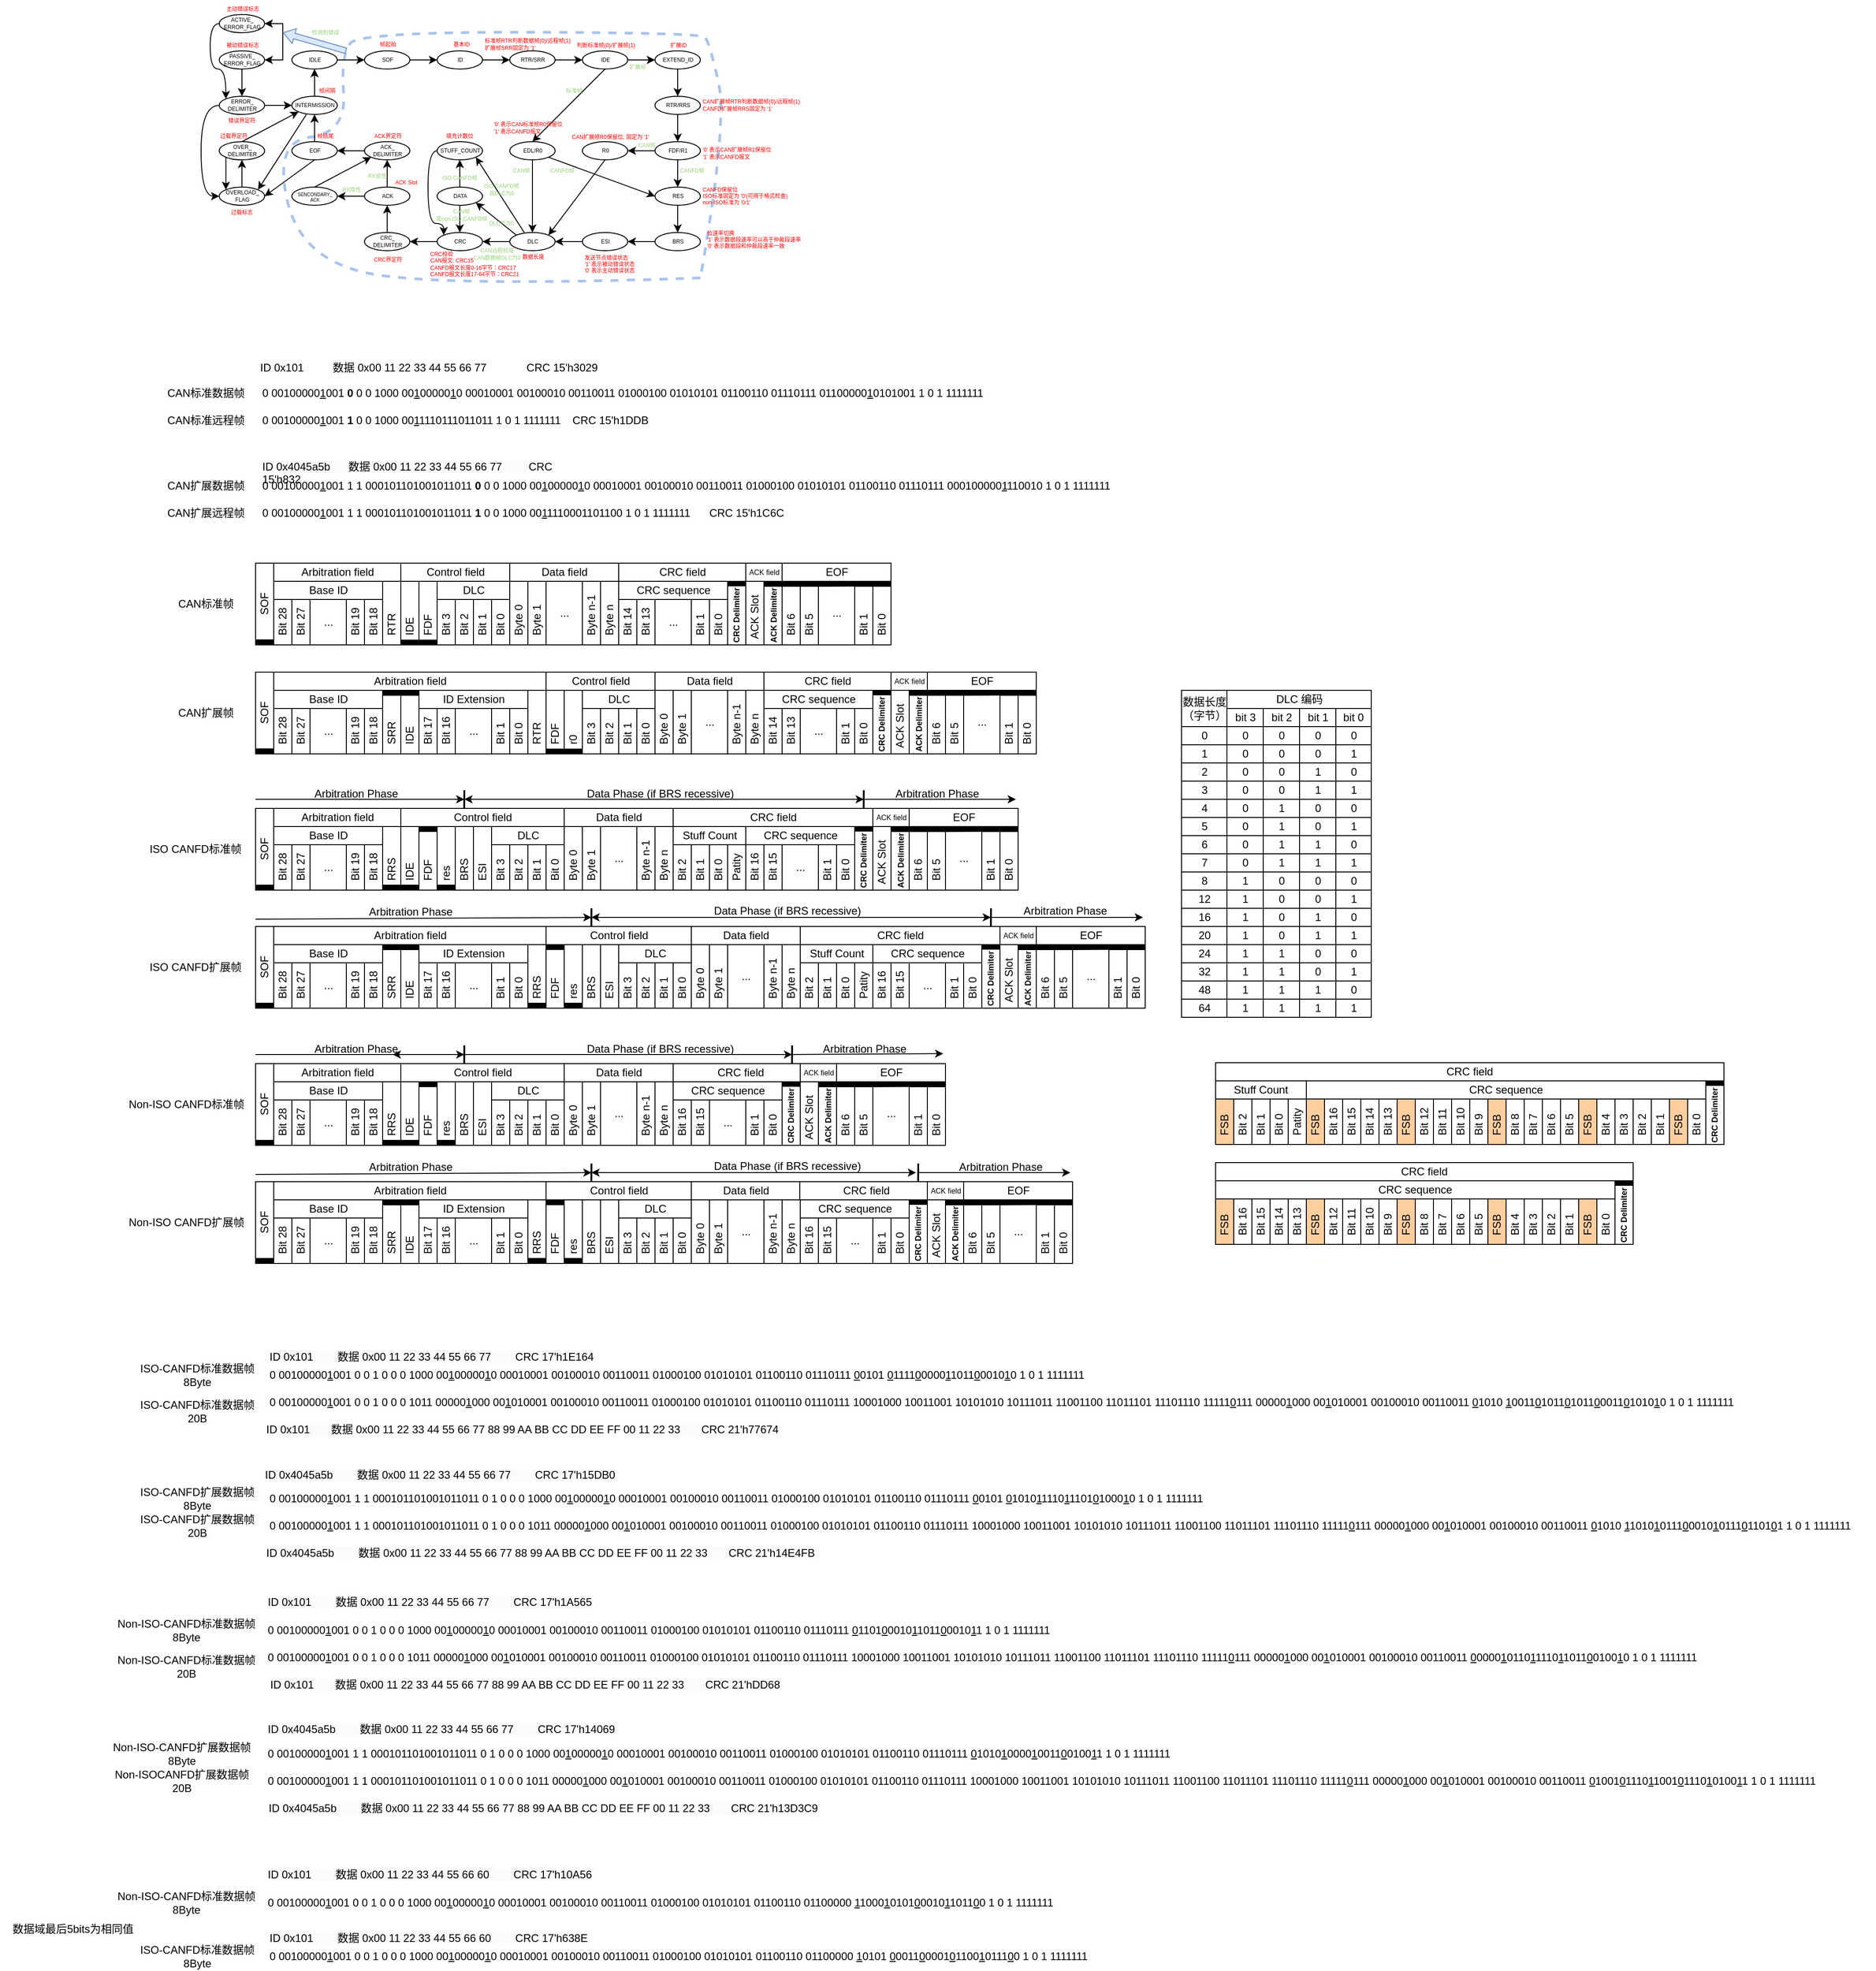 <mxfile version="27.1.4" pages="3">
  <diagram name="CANFD" id="1xXzg4hlqvbpY5tBiZtY">
    <mxGraphModel dx="2484" dy="1931" grid="1" gridSize="10" guides="1" tooltips="1" connect="1" arrows="1" fold="1" page="1" pageScale="1" pageWidth="827" pageHeight="1169" math="0" shadow="0">
      <root>
        <mxCell id="0" />
        <mxCell id="1" parent="0" />
        <mxCell id="JA_j1WbDyEbJ6JvtkIJN-90" value="Arbitration Phase" style="text;html=1;align=center;verticalAlign=middle;resizable=0;points=[];autosize=1;strokeColor=none;fillColor=none;" parent="1" vertex="1">
          <mxGeometry x="282.5" y="190" width="120" height="30" as="geometry" />
        </mxCell>
        <mxCell id="JA_j1WbDyEbJ6JvtkIJN-144" value="Arbitration Phase" style="text;html=1;align=center;verticalAlign=middle;resizable=0;points=[];autosize=1;strokeColor=none;fillColor=none;" parent="1" vertex="1">
          <mxGeometry x="132.5" y="60" width="120" height="30" as="geometry" />
        </mxCell>
        <mxCell id="h_VeKxa4T9KLT9ug-Xt3-172" value="Arbitration Phase" style="text;html=1;align=center;verticalAlign=middle;resizable=0;points=[];autosize=1;strokeColor=none;fillColor=none;" parent="1" vertex="1">
          <mxGeometry x="354" y="-92" width="120" height="30" as="geometry" />
        </mxCell>
        <mxCell id="h_VeKxa4T9KLT9ug-Xt3-262" value="Arbitration Phase" style="text;html=1;align=center;verticalAlign=middle;resizable=0;points=[];autosize=1;strokeColor=none;fillColor=none;" parent="1" vertex="1">
          <mxGeometry x="212.5" y="-221" width="120" height="30" as="geometry" />
        </mxCell>
        <mxCell id="yupXMT0HzKtJhUk2Pbdu-181" value="" style="curved=1;endArrow=none;html=1;rounded=0;fillColor=#dae8fc;strokeColor=#A9C4EB;strokeWidth=3;startFill=0;dashed=1;" parent="1" edge="1">
          <mxGeometry width="50" height="50" relative="1" as="geometry">
            <mxPoint x="12.5" y="-774" as="sourcePoint" />
            <mxPoint x="12.5" y="-774" as="targetPoint" />
            <Array as="points">
              <mxPoint x="-277.5" y="-764" />
              <mxPoint x="-427.5" y="-794" />
              <mxPoint x="-457.5" y="-924" />
              <mxPoint x="-377.5" y="-934" />
              <mxPoint x="-383.5" y="-1020" />
              <mxPoint x="-362.5" y="-1045" />
              <mxPoint x="12.5" y="-1044" />
              <mxPoint x="22.5" y="-1034" />
              <mxPoint x="42.5" y="-944" />
            </Array>
          </mxGeometry>
        </mxCell>
        <mxCell id="h_VeKxa4T9KLT9ug-Xt3-11" value="Base ID" style="rounded=0;whiteSpace=wrap;html=1;" parent="1" vertex="1">
          <mxGeometry x="-457.5" y="-440" width="120" height="20" as="geometry" />
        </mxCell>
        <mxCell id="h_VeKxa4T9KLT9ug-Xt3-12" value="SOF" style="rounded=0;whiteSpace=wrap;html=1;verticalAlign=middle;horizontal=0;fillStyle=auto;" parent="1" vertex="1">
          <mxGeometry x="-477.5" y="-460" width="20" height="90" as="geometry" />
        </mxCell>
        <mxCell id="h_VeKxa4T9KLT9ug-Xt3-13" value="Bit 28" style="rounded=0;whiteSpace=wrap;html=1;verticalAlign=middle;horizontal=0;align=left;spacingLeft=8;" parent="1" vertex="1">
          <mxGeometry x="-457.5" y="-420" width="20" height="50" as="geometry" />
        </mxCell>
        <mxCell id="h_VeKxa4T9KLT9ug-Xt3-14" value="Bit 27" style="rounded=0;whiteSpace=wrap;html=1;verticalAlign=middle;horizontal=0;align=left;spacingLeft=8;" parent="1" vertex="1">
          <mxGeometry x="-437.5" y="-420" width="20" height="50" as="geometry" />
        </mxCell>
        <mxCell id="h_VeKxa4T9KLT9ug-Xt3-15" value="..." style="rounded=0;whiteSpace=wrap;html=1;verticalAlign=middle;horizontal=1;" parent="1" vertex="1">
          <mxGeometry x="-417.5" y="-420" width="40" height="50" as="geometry" />
        </mxCell>
        <mxCell id="h_VeKxa4T9KLT9ug-Xt3-16" value="Bit 19" style="rounded=0;whiteSpace=wrap;html=1;verticalAlign=middle;horizontal=0;align=left;spacingLeft=8;" parent="1" vertex="1">
          <mxGeometry x="-377.5" y="-420" width="20" height="50" as="geometry" />
        </mxCell>
        <mxCell id="h_VeKxa4T9KLT9ug-Xt3-17" value="Bit 18" style="rounded=0;whiteSpace=wrap;html=1;verticalAlign=middle;horizontal=0;align=left;spacingLeft=8;" parent="1" vertex="1">
          <mxGeometry x="-357.5" y="-420" width="20" height="50" as="geometry" />
        </mxCell>
        <mxCell id="h_VeKxa4T9KLT9ug-Xt3-18" value="RTR" style="rounded=0;whiteSpace=wrap;html=1;verticalAlign=middle;horizontal=0;align=left;spacingBottom=0;spacingTop=0;spacingLeft=8;spacingRight=0;spacing=2;" parent="1" vertex="1">
          <mxGeometry x="-337.5" y="-440" width="20" height="70" as="geometry" />
        </mxCell>
        <mxCell id="h_VeKxa4T9KLT9ug-Xt3-19" value="IDE" style="rounded=0;whiteSpace=wrap;html=1;verticalAlign=middle;horizontal=0;align=left;spacingLeft=8;" parent="1" vertex="1">
          <mxGeometry x="-317.5" y="-440" width="20" height="70" as="geometry" />
        </mxCell>
        <mxCell id="h_VeKxa4T9KLT9ug-Xt3-20" value="FDF" style="rounded=0;whiteSpace=wrap;html=1;verticalAlign=middle;horizontal=0;align=left;spacingRight=0;spacingLeft=8;" parent="1" vertex="1">
          <mxGeometry x="-297.5" y="-440" width="20" height="70" as="geometry" />
        </mxCell>
        <mxCell id="h_VeKxa4T9KLT9ug-Xt3-21" value="Bit 3" style="rounded=0;whiteSpace=wrap;html=1;verticalAlign=middle;horizontal=0;align=left;spacingLeft=8;" parent="1" vertex="1">
          <mxGeometry x="-277.5" y="-420" width="20" height="50" as="geometry" />
        </mxCell>
        <mxCell id="h_VeKxa4T9KLT9ug-Xt3-22" value="Bit 2" style="rounded=0;whiteSpace=wrap;html=1;verticalAlign=middle;horizontal=0;align=left;spacingLeft=8;" parent="1" vertex="1">
          <mxGeometry x="-257.5" y="-420" width="20" height="50" as="geometry" />
        </mxCell>
        <mxCell id="h_VeKxa4T9KLT9ug-Xt3-23" value="DLC" style="rounded=0;whiteSpace=wrap;html=1;" parent="1" vertex="1">
          <mxGeometry x="-277.5" y="-440" width="80" height="20" as="geometry" />
        </mxCell>
        <mxCell id="h_VeKxa4T9KLT9ug-Xt3-24" value="Bit 1" style="rounded=0;whiteSpace=wrap;html=1;verticalAlign=middle;horizontal=0;align=left;spacingLeft=8;" parent="1" vertex="1">
          <mxGeometry x="-237.5" y="-420" width="20" height="50" as="geometry" />
        </mxCell>
        <mxCell id="h_VeKxa4T9KLT9ug-Xt3-25" value="Bit 0" style="rounded=0;whiteSpace=wrap;html=1;verticalAlign=middle;horizontal=0;align=left;spacingLeft=8;" parent="1" vertex="1">
          <mxGeometry x="-217.5" y="-420" width="20" height="50" as="geometry" />
        </mxCell>
        <mxCell id="h_VeKxa4T9KLT9ug-Xt3-26" value="Arbitration field" style="rounded=0;whiteSpace=wrap;html=1;" parent="1" vertex="1">
          <mxGeometry x="-457.5" y="-460" width="140" height="20" as="geometry" />
        </mxCell>
        <mxCell id="h_VeKxa4T9KLT9ug-Xt3-27" value="Control field" style="rounded=0;whiteSpace=wrap;html=1;" parent="1" vertex="1">
          <mxGeometry x="-317.5" y="-460" width="120" height="20" as="geometry" />
        </mxCell>
        <mxCell id="h_VeKxa4T9KLT9ug-Xt3-28" value="Data field" style="rounded=0;whiteSpace=wrap;html=1;" parent="1" vertex="1">
          <mxGeometry x="-197.5" y="-460" width="120" height="20" as="geometry" />
        </mxCell>
        <mxCell id="h_VeKxa4T9KLT9ug-Xt3-29" value="Byte 0" style="rounded=0;whiteSpace=wrap;html=1;verticalAlign=middle;horizontal=0;align=left;spacingLeft=8;" parent="1" vertex="1">
          <mxGeometry x="-197.5" y="-440" width="20" height="70" as="geometry" />
        </mxCell>
        <mxCell id="h_VeKxa4T9KLT9ug-Xt3-30" value="Byte 1" style="rounded=0;whiteSpace=wrap;html=1;verticalAlign=middle;horizontal=0;align=left;spacingLeft=8;" parent="1" vertex="1">
          <mxGeometry x="-177.5" y="-440" width="20" height="70" as="geometry" />
        </mxCell>
        <mxCell id="h_VeKxa4T9KLT9ug-Xt3-31" value="..." style="rounded=0;whiteSpace=wrap;html=1;verticalAlign=middle;horizontal=1;" parent="1" vertex="1">
          <mxGeometry x="-157.5" y="-440" width="40" height="70" as="geometry" />
        </mxCell>
        <mxCell id="h_VeKxa4T9KLT9ug-Xt3-32" value="Byte n-1" style="rounded=0;whiteSpace=wrap;html=1;verticalAlign=middle;horizontal=0;align=left;spacingLeft=8;" parent="1" vertex="1">
          <mxGeometry x="-117.5" y="-440" width="20" height="70" as="geometry" />
        </mxCell>
        <mxCell id="h_VeKxa4T9KLT9ug-Xt3-33" value="Byte n" style="rounded=0;whiteSpace=wrap;html=1;verticalAlign=middle;horizontal=0;align=left;spacingLeft=8;" parent="1" vertex="1">
          <mxGeometry x="-97.5" y="-440" width="20" height="70" as="geometry" />
        </mxCell>
        <mxCell id="h_VeKxa4T9KLT9ug-Xt3-34" value="CRC field" style="rounded=0;whiteSpace=wrap;html=1;" parent="1" vertex="1">
          <mxGeometry x="-77.5" y="-460" width="140" height="20" as="geometry" />
        </mxCell>
        <mxCell id="h_VeKxa4T9KLT9ug-Xt3-35" value="CRC sequence" style="rounded=0;whiteSpace=wrap;html=1;" parent="1" vertex="1">
          <mxGeometry x="-77.5" y="-440" width="120" height="20" as="geometry" />
        </mxCell>
        <mxCell id="h_VeKxa4T9KLT9ug-Xt3-36" value="Bit 14" style="rounded=0;whiteSpace=wrap;html=1;verticalAlign=middle;horizontal=0;align=left;spacingLeft=8;" parent="1" vertex="1">
          <mxGeometry x="-77.5" y="-420" width="20" height="50" as="geometry" />
        </mxCell>
        <mxCell id="h_VeKxa4T9KLT9ug-Xt3-37" value="Bit 13" style="rounded=0;whiteSpace=wrap;html=1;verticalAlign=middle;horizontal=0;align=left;spacingLeft=8;" parent="1" vertex="1">
          <mxGeometry x="-57.5" y="-420" width="20" height="50" as="geometry" />
        </mxCell>
        <mxCell id="h_VeKxa4T9KLT9ug-Xt3-38" value="..." style="rounded=0;whiteSpace=wrap;html=1;verticalAlign=middle;horizontal=1;" parent="1" vertex="1">
          <mxGeometry x="-37.5" y="-420" width="40" height="50" as="geometry" />
        </mxCell>
        <mxCell id="h_VeKxa4T9KLT9ug-Xt3-39" value="Bit 1" style="rounded=0;whiteSpace=wrap;html=1;verticalAlign=middle;horizontal=0;align=left;spacingLeft=8;" parent="1" vertex="1">
          <mxGeometry x="2.5" y="-420" width="20" height="50" as="geometry" />
        </mxCell>
        <mxCell id="h_VeKxa4T9KLT9ug-Xt3-40" value="Bit 0" style="rounded=0;whiteSpace=wrap;html=1;verticalAlign=middle;horizontal=0;align=left;spacingLeft=8;" parent="1" vertex="1">
          <mxGeometry x="22.5" y="-420" width="20" height="50" as="geometry" />
        </mxCell>
        <mxCell id="h_VeKxa4T9KLT9ug-Xt3-41" value="CRC Delimiter" style="rounded=0;whiteSpace=wrap;html=1;verticalAlign=middle;horizontal=0;align=left;spacingLeft=0;fontSize=9;fontStyle=1" parent="1" vertex="1">
          <mxGeometry x="42.5" y="-440" width="20" height="70" as="geometry" />
        </mxCell>
        <mxCell id="h_VeKxa4T9KLT9ug-Xt3-73" value="CAN标准帧" style="text;html=1;align=center;verticalAlign=middle;whiteSpace=wrap;rounded=0;" parent="1" vertex="1">
          <mxGeometry x="-567.5" y="-430" width="70" height="30" as="geometry" />
        </mxCell>
        <mxCell id="h_VeKxa4T9KLT9ug-Xt3-74" value="ISO CANFD扩展帧" style="text;html=1;align=center;verticalAlign=middle;whiteSpace=wrap;rounded=0;" parent="1" vertex="1">
          <mxGeometry x="-600" y="-30" width="112.5" height="30" as="geometry" />
        </mxCell>
        <mxCell id="h_VeKxa4T9KLT9ug-Xt3-76" value="" style="endArrow=none;html=1;rounded=0;strokeWidth=6;spacingLeft=0;spacingBottom=0;verticalAlign=bottom;align=center;labelPosition=center;verticalLabelPosition=bottom;curved=0;" parent="1" edge="1">
          <mxGeometry width="50" height="50" relative="1" as="geometry">
            <mxPoint x="-477.5" y="-373.0" as="sourcePoint" />
            <mxPoint x="-457.5" y="-373.0" as="targetPoint" />
            <Array as="points" />
          </mxGeometry>
        </mxCell>
        <mxCell id="h_VeKxa4T9KLT9ug-Xt3-77" value="" style="endArrow=none;html=1;rounded=0;strokeWidth=6;spacingLeft=0;spacingBottom=0;verticalAlign=bottom;align=center;labelPosition=center;verticalLabelPosition=bottom;curved=0;" parent="1" edge="1">
          <mxGeometry width="50" height="50" relative="1" as="geometry">
            <mxPoint x="42.5" y="-437.48" as="sourcePoint" />
            <mxPoint x="62.5" y="-437.48" as="targetPoint" />
            <Array as="points" />
          </mxGeometry>
        </mxCell>
        <mxCell id="h_VeKxa4T9KLT9ug-Xt3-78" value="" style="endArrow=none;html=1;rounded=0;strokeWidth=6;spacingLeft=0;spacingBottom=0;verticalAlign=bottom;align=center;labelPosition=center;verticalLabelPosition=bottom;curved=0;" parent="1" edge="1">
          <mxGeometry width="50" height="50" relative="1" as="geometry">
            <mxPoint x="-317.5" y="-372.69" as="sourcePoint" />
            <mxPoint x="-297.5" y="-372.69" as="targetPoint" />
            <Array as="points" />
          </mxGeometry>
        </mxCell>
        <mxCell id="h_VeKxa4T9KLT9ug-Xt3-79" value="" style="endArrow=none;html=1;rounded=0;strokeWidth=6;spacingLeft=0;spacingBottom=0;verticalAlign=bottom;align=center;labelPosition=center;verticalLabelPosition=bottom;curved=0;" parent="1" edge="1">
          <mxGeometry width="50" height="50" relative="1" as="geometry">
            <mxPoint x="-297.5" y="-372.69" as="sourcePoint" />
            <mxPoint x="-277.5" y="-372.69" as="targetPoint" />
            <Array as="points" />
          </mxGeometry>
        </mxCell>
        <mxCell id="h_VeKxa4T9KLT9ug-Xt3-115" value="Base ID" style="rounded=0;whiteSpace=wrap;html=1;" parent="1" vertex="1">
          <mxGeometry x="-457.5" y="-40" width="120" height="20" as="geometry" />
        </mxCell>
        <mxCell id="h_VeKxa4T9KLT9ug-Xt3-116" value="SOF" style="rounded=0;whiteSpace=wrap;html=1;verticalAlign=middle;horizontal=0;fillStyle=auto;" parent="1" vertex="1">
          <mxGeometry x="-477.5" y="-60" width="20" height="90" as="geometry" />
        </mxCell>
        <mxCell id="h_VeKxa4T9KLT9ug-Xt3-117" value="Bit 28" style="rounded=0;whiteSpace=wrap;html=1;verticalAlign=middle;horizontal=0;align=left;spacingLeft=8;" parent="1" vertex="1">
          <mxGeometry x="-457.5" y="-20" width="20" height="50" as="geometry" />
        </mxCell>
        <mxCell id="h_VeKxa4T9KLT9ug-Xt3-118" value="Bit 27" style="rounded=0;whiteSpace=wrap;html=1;verticalAlign=middle;horizontal=0;align=left;spacingLeft=8;" parent="1" vertex="1">
          <mxGeometry x="-437.5" y="-20" width="20" height="50" as="geometry" />
        </mxCell>
        <mxCell id="h_VeKxa4T9KLT9ug-Xt3-119" value="..." style="rounded=0;whiteSpace=wrap;html=1;verticalAlign=middle;horizontal=1;" parent="1" vertex="1">
          <mxGeometry x="-417.5" y="-20" width="40" height="50" as="geometry" />
        </mxCell>
        <mxCell id="h_VeKxa4T9KLT9ug-Xt3-120" value="Bit 19" style="rounded=0;whiteSpace=wrap;html=1;verticalAlign=middle;horizontal=0;align=left;spacingLeft=8;" parent="1" vertex="1">
          <mxGeometry x="-377.5" y="-20" width="20" height="50" as="geometry" />
        </mxCell>
        <mxCell id="h_VeKxa4T9KLT9ug-Xt3-121" value="Bit 18" style="rounded=0;whiteSpace=wrap;html=1;verticalAlign=middle;horizontal=0;align=left;spacingLeft=8;" parent="1" vertex="1">
          <mxGeometry x="-357.5" y="-20" width="20" height="50" as="geometry" />
        </mxCell>
        <mxCell id="h_VeKxa4T9KLT9ug-Xt3-122" value="SRR" style="rounded=0;whiteSpace=wrap;html=1;verticalAlign=middle;horizontal=0;align=left;spacingBottom=0;spacingTop=0;spacingLeft=8;spacingRight=0;spacing=2;" parent="1" vertex="1">
          <mxGeometry x="-337.5" y="-40" width="20" height="70" as="geometry" />
        </mxCell>
        <mxCell id="h_VeKxa4T9KLT9ug-Xt3-123" value="IDE" style="rounded=0;whiteSpace=wrap;html=1;verticalAlign=middle;horizontal=0;align=left;spacingLeft=8;" parent="1" vertex="1">
          <mxGeometry x="-317.5" y="-40" width="20" height="70" as="geometry" />
        </mxCell>
        <mxCell id="h_VeKxa4T9KLT9ug-Xt3-124" value="FDF" style="rounded=0;whiteSpace=wrap;html=1;verticalAlign=middle;horizontal=0;align=left;spacingRight=0;spacingLeft=8;" parent="1" vertex="1">
          <mxGeometry x="-157.5" y="-40" width="20" height="70" as="geometry" />
        </mxCell>
        <mxCell id="h_VeKxa4T9KLT9ug-Xt3-125" value="Bit 3" style="rounded=0;whiteSpace=wrap;html=1;verticalAlign=middle;horizontal=0;align=left;spacingLeft=8;" parent="1" vertex="1">
          <mxGeometry x="-77.5" y="-20" width="20" height="50" as="geometry" />
        </mxCell>
        <mxCell id="h_VeKxa4T9KLT9ug-Xt3-126" value="Bit 2" style="rounded=0;whiteSpace=wrap;html=1;verticalAlign=middle;horizontal=0;align=left;spacingLeft=8;" parent="1" vertex="1">
          <mxGeometry x="-57.5" y="-20" width="20" height="50" as="geometry" />
        </mxCell>
        <mxCell id="h_VeKxa4T9KLT9ug-Xt3-127" value="DLC" style="rounded=0;whiteSpace=wrap;html=1;" parent="1" vertex="1">
          <mxGeometry x="-77.5" y="-40" width="80" height="20" as="geometry" />
        </mxCell>
        <mxCell id="h_VeKxa4T9KLT9ug-Xt3-128" value="Bit 1" style="rounded=0;whiteSpace=wrap;html=1;verticalAlign=middle;horizontal=0;align=left;spacingLeft=8;" parent="1" vertex="1">
          <mxGeometry x="-37.5" y="-20" width="20" height="50" as="geometry" />
        </mxCell>
        <mxCell id="h_VeKxa4T9KLT9ug-Xt3-129" value="Bit 0" style="rounded=0;whiteSpace=wrap;html=1;verticalAlign=middle;horizontal=0;align=left;spacingLeft=8;" parent="1" vertex="1">
          <mxGeometry x="-17.5" y="-20" width="20" height="50" as="geometry" />
        </mxCell>
        <mxCell id="h_VeKxa4T9KLT9ug-Xt3-130" value="Arbitration field" style="rounded=0;whiteSpace=wrap;html=1;" parent="1" vertex="1">
          <mxGeometry x="-457.5" y="-60" width="300" height="20" as="geometry" />
        </mxCell>
        <mxCell id="h_VeKxa4T9KLT9ug-Xt3-131" value="Control field" style="rounded=0;whiteSpace=wrap;html=1;" parent="1" vertex="1">
          <mxGeometry x="-157.5" y="-60" width="160" height="20" as="geometry" />
        </mxCell>
        <mxCell id="h_VeKxa4T9KLT9ug-Xt3-132" value="Data field" style="rounded=0;whiteSpace=wrap;html=1;" parent="1" vertex="1">
          <mxGeometry x="2.5" y="-60" width="120" height="20" as="geometry" />
        </mxCell>
        <mxCell id="h_VeKxa4T9KLT9ug-Xt3-133" value="Byte 0" style="rounded=0;whiteSpace=wrap;html=1;verticalAlign=middle;horizontal=0;align=left;spacingLeft=8;" parent="1" vertex="1">
          <mxGeometry x="2.5" y="-40" width="20" height="70" as="geometry" />
        </mxCell>
        <mxCell id="h_VeKxa4T9KLT9ug-Xt3-134" value="Byte 1" style="rounded=0;whiteSpace=wrap;html=1;verticalAlign=middle;horizontal=0;align=left;spacingLeft=8;" parent="1" vertex="1">
          <mxGeometry x="22.5" y="-40" width="20" height="70" as="geometry" />
        </mxCell>
        <mxCell id="h_VeKxa4T9KLT9ug-Xt3-135" value="..." style="rounded=0;whiteSpace=wrap;html=1;verticalAlign=middle;horizontal=1;" parent="1" vertex="1">
          <mxGeometry x="42.5" y="-40" width="40" height="70" as="geometry" />
        </mxCell>
        <mxCell id="h_VeKxa4T9KLT9ug-Xt3-136" value="Byte n-1" style="rounded=0;whiteSpace=wrap;html=1;verticalAlign=middle;horizontal=0;align=left;spacingLeft=8;" parent="1" vertex="1">
          <mxGeometry x="82.5" y="-40" width="20" height="70" as="geometry" />
        </mxCell>
        <mxCell id="h_VeKxa4T9KLT9ug-Xt3-137" value="Byte n" style="rounded=0;whiteSpace=wrap;html=1;verticalAlign=middle;horizontal=0;align=left;spacingLeft=8;" parent="1" vertex="1">
          <mxGeometry x="102.5" y="-40" width="20" height="70" as="geometry" />
        </mxCell>
        <mxCell id="h_VeKxa4T9KLT9ug-Xt3-138" value="CRC field" style="rounded=0;whiteSpace=wrap;html=1;" parent="1" vertex="1">
          <mxGeometry x="122.5" y="-60" width="220" height="20" as="geometry" />
        </mxCell>
        <mxCell id="h_VeKxa4T9KLT9ug-Xt3-139" value="CRC sequence" style="rounded=0;whiteSpace=wrap;html=1;" parent="1" vertex="1">
          <mxGeometry x="202.5" y="-40" width="120" height="20" as="geometry" />
        </mxCell>
        <mxCell id="h_VeKxa4T9KLT9ug-Xt3-141" value="Bit 15" style="rounded=0;whiteSpace=wrap;html=1;verticalAlign=middle;horizontal=0;align=left;spacingLeft=8;" parent="1" vertex="1">
          <mxGeometry x="222.5" y="-20" width="20" height="50" as="geometry" />
        </mxCell>
        <mxCell id="h_VeKxa4T9KLT9ug-Xt3-142" value="..." style="rounded=0;whiteSpace=wrap;html=1;verticalAlign=middle;horizontal=1;" parent="1" vertex="1">
          <mxGeometry x="242.5" y="-20" width="40" height="50" as="geometry" />
        </mxCell>
        <mxCell id="h_VeKxa4T9KLT9ug-Xt3-143" value="Bit 1" style="rounded=0;whiteSpace=wrap;html=1;verticalAlign=middle;horizontal=0;align=left;spacingLeft=8;" parent="1" vertex="1">
          <mxGeometry x="282.5" y="-20" width="20" height="50" as="geometry" />
        </mxCell>
        <mxCell id="h_VeKxa4T9KLT9ug-Xt3-144" value="Bit 0" style="rounded=0;whiteSpace=wrap;html=1;verticalAlign=middle;horizontal=0;align=left;spacingLeft=8;" parent="1" vertex="1">
          <mxGeometry x="302.5" y="-20" width="20" height="50" as="geometry" />
        </mxCell>
        <mxCell id="h_VeKxa4T9KLT9ug-Xt3-145" value="CRC Delimiter" style="rounded=0;whiteSpace=wrap;html=1;verticalAlign=middle;horizontal=0;align=left;spacingLeft=0;fontSize=9;fontStyle=1" parent="1" vertex="1">
          <mxGeometry x="322.5" y="-40" width="20" height="70" as="geometry" />
        </mxCell>
        <mxCell id="h_VeKxa4T9KLT9ug-Xt3-146" value="" style="endArrow=none;html=1;rounded=0;strokeWidth=6;spacingLeft=0;spacingBottom=0;verticalAlign=bottom;align=center;labelPosition=center;verticalLabelPosition=bottom;curved=0;" parent="1" edge="1">
          <mxGeometry width="50" height="50" relative="1" as="geometry">
            <mxPoint x="-477.5" y="27" as="sourcePoint" />
            <mxPoint x="-457.5" y="27" as="targetPoint" />
            <Array as="points" />
          </mxGeometry>
        </mxCell>
        <mxCell id="h_VeKxa4T9KLT9ug-Xt3-147" value="" style="endArrow=none;html=1;rounded=0;strokeWidth=6;spacingLeft=0;spacingBottom=0;verticalAlign=bottom;align=center;labelPosition=center;verticalLabelPosition=bottom;curved=0;" parent="1" edge="1">
          <mxGeometry width="50" height="50" relative="1" as="geometry">
            <mxPoint x="322.5" y="-37.48" as="sourcePoint" />
            <mxPoint x="342.5" y="-37.48" as="targetPoint" />
            <Array as="points" />
          </mxGeometry>
        </mxCell>
        <mxCell id="h_VeKxa4T9KLT9ug-Xt3-148" value="" style="endArrow=none;html=1;rounded=0;strokeWidth=6;spacingLeft=0;spacingBottom=0;verticalAlign=bottom;align=center;labelPosition=center;verticalLabelPosition=bottom;curved=0;" parent="1" edge="1">
          <mxGeometry width="50" height="50" relative="1" as="geometry">
            <mxPoint x="-317.5" y="-37" as="sourcePoint" />
            <mxPoint x="-297.5" y="-37" as="targetPoint" />
            <Array as="points" />
          </mxGeometry>
        </mxCell>
        <mxCell id="h_VeKxa4T9KLT9ug-Xt3-149" value="" style="endArrow=none;html=1;rounded=0;strokeWidth=6;spacingLeft=0;spacingBottom=0;verticalAlign=bottom;align=center;labelPosition=center;verticalLabelPosition=bottom;curved=0;" parent="1" edge="1">
          <mxGeometry width="50" height="50" relative="1" as="geometry">
            <mxPoint x="-157.5" y="-37.14" as="sourcePoint" />
            <mxPoint x="-137.5" y="-37.14" as="targetPoint" />
            <Array as="points" />
          </mxGeometry>
        </mxCell>
        <mxCell id="h_VeKxa4T9KLT9ug-Xt3-150" value="res" style="rounded=0;whiteSpace=wrap;html=1;verticalAlign=middle;horizontal=0;align=left;spacingRight=0;spacingLeft=8;" parent="1" vertex="1">
          <mxGeometry x="-137.5" y="-40" width="20" height="70" as="geometry" />
        </mxCell>
        <mxCell id="h_VeKxa4T9KLT9ug-Xt3-151" value="BRS" style="rounded=0;whiteSpace=wrap;html=1;verticalAlign=middle;horizontal=0;align=left;spacingRight=0;spacingLeft=8;" parent="1" vertex="1">
          <mxGeometry x="-117.5" y="-40" width="20" height="70" as="geometry" />
        </mxCell>
        <mxCell id="h_VeKxa4T9KLT9ug-Xt3-152" value="ESI" style="rounded=0;whiteSpace=wrap;html=1;verticalAlign=middle;horizontal=0;align=left;spacingRight=0;spacingLeft=8;" parent="1" vertex="1">
          <mxGeometry x="-97.5" y="-40" width="20" height="70" as="geometry" />
        </mxCell>
        <mxCell id="h_VeKxa4T9KLT9ug-Xt3-154" value="" style="endArrow=none;html=1;rounded=0;strokeWidth=6;spacingLeft=0;spacingBottom=0;verticalAlign=bottom;align=center;labelPosition=center;verticalLabelPosition=bottom;curved=0;" parent="1" edge="1">
          <mxGeometry width="50" height="50" relative="1" as="geometry">
            <mxPoint x="-137.5" y="27" as="sourcePoint" />
            <mxPoint x="-117.5" y="27" as="targetPoint" />
            <Array as="points" />
          </mxGeometry>
        </mxCell>
        <mxCell id="h_VeKxa4T9KLT9ug-Xt3-156" value="" style="endArrow=none;html=1;rounded=0;strokeWidth=6;spacingLeft=0;spacingBottom=0;verticalAlign=bottom;align=center;labelPosition=center;verticalLabelPosition=bottom;curved=0;" parent="1" edge="1">
          <mxGeometry width="50" height="50" relative="1" as="geometry">
            <mxPoint x="-337.5" y="-37" as="sourcePoint" />
            <mxPoint x="-317.5" y="-37" as="targetPoint" />
            <Array as="points" />
          </mxGeometry>
        </mxCell>
        <mxCell id="h_VeKxa4T9KLT9ug-Xt3-157" value="Bit 16" style="rounded=0;whiteSpace=wrap;html=1;verticalAlign=middle;horizontal=0;align=left;spacingLeft=8;" parent="1" vertex="1">
          <mxGeometry x="202.5" y="-20" width="20" height="50" as="geometry" />
        </mxCell>
        <mxCell id="h_VeKxa4T9KLT9ug-Xt3-160" value="Bit 2" style="rounded=0;whiteSpace=wrap;html=1;verticalAlign=middle;horizontal=0;align=left;spacingLeft=8;" parent="1" vertex="1">
          <mxGeometry x="122.5" y="-20" width="20" height="50" as="geometry" />
        </mxCell>
        <mxCell id="h_VeKxa4T9KLT9ug-Xt3-161" value="Bit 1" style="rounded=0;whiteSpace=wrap;html=1;verticalAlign=middle;horizontal=0;align=left;spacingLeft=8;" parent="1" vertex="1">
          <mxGeometry x="142.5" y="-20" width="20" height="50" as="geometry" />
        </mxCell>
        <mxCell id="h_VeKxa4T9KLT9ug-Xt3-162" value="Bit 0" style="rounded=0;whiteSpace=wrap;html=1;verticalAlign=middle;horizontal=0;align=left;spacingLeft=8;" parent="1" vertex="1">
          <mxGeometry x="162.5" y="-20" width="20" height="50" as="geometry" />
        </mxCell>
        <mxCell id="h_VeKxa4T9KLT9ug-Xt3-163" value="Patity" style="rounded=0;whiteSpace=wrap;html=1;verticalAlign=middle;horizontal=0;align=left;spacingLeft=8;" parent="1" vertex="1">
          <mxGeometry x="182.5" y="-20" width="20" height="50" as="geometry" />
        </mxCell>
        <mxCell id="h_VeKxa4T9KLT9ug-Xt3-164" value="Stuff Count" style="rounded=0;whiteSpace=wrap;html=1;" parent="1" vertex="1">
          <mxGeometry x="122.5" y="-40" width="80" height="20" as="geometry" />
        </mxCell>
        <mxCell id="h_VeKxa4T9KLT9ug-Xt3-165" value="" style="endArrow=classic;html=1;rounded=0;" parent="1" edge="1">
          <mxGeometry width="50" height="50" relative="1" as="geometry">
            <mxPoint x="-477.5" y="-68" as="sourcePoint" />
            <mxPoint x="-107.5" y="-70" as="targetPoint" />
          </mxGeometry>
        </mxCell>
        <mxCell id="h_VeKxa4T9KLT9ug-Xt3-166" value="" style="endArrow=classic;startArrow=classic;html=1;rounded=0;" parent="1" edge="1">
          <mxGeometry width="50" height="50" relative="1" as="geometry">
            <mxPoint x="-107.5" y="-70" as="sourcePoint" />
            <mxPoint x="332.5" y="-70" as="targetPoint" />
          </mxGeometry>
        </mxCell>
        <mxCell id="h_VeKxa4T9KLT9ug-Xt3-167" value="" style="endArrow=classic;html=1;rounded=0;" parent="1" edge="1">
          <mxGeometry width="50" height="50" relative="1" as="geometry">
            <mxPoint x="332.5" y="-70" as="sourcePoint" />
            <mxPoint x="500" y="-70" as="targetPoint" />
          </mxGeometry>
        </mxCell>
        <mxCell id="h_VeKxa4T9KLT9ug-Xt3-168" value="" style="endArrow=none;html=1;strokeWidth=2;rounded=0;curved=0;" parent="1" edge="1">
          <mxGeometry width="50" height="50" relative="1" as="geometry">
            <mxPoint x="332.5" y="-60" as="sourcePoint" />
            <mxPoint x="332.64" y="-80" as="targetPoint" />
          </mxGeometry>
        </mxCell>
        <mxCell id="h_VeKxa4T9KLT9ug-Xt3-169" value="" style="endArrow=none;html=1;strokeWidth=2;rounded=0;curved=0;" parent="1" edge="1">
          <mxGeometry width="50" height="50" relative="1" as="geometry">
            <mxPoint x="-107.62" y="-60" as="sourcePoint" />
            <mxPoint x="-107.48" y="-80" as="targetPoint" />
          </mxGeometry>
        </mxCell>
        <mxCell id="h_VeKxa4T9KLT9ug-Xt3-170" value="Data Phase (if BRS recessive)" style="text;html=1;align=center;verticalAlign=middle;resizable=0;points=[];autosize=1;strokeColor=none;fillColor=none;" parent="1" vertex="1">
          <mxGeometry x="12.5" y="-92" width="190" height="30" as="geometry" />
        </mxCell>
        <mxCell id="h_VeKxa4T9KLT9ug-Xt3-171" value="Arbitration Phase" style="text;html=1;align=center;verticalAlign=middle;resizable=0;points=[];autosize=1;strokeColor=none;fillColor=none;" parent="1" vertex="1">
          <mxGeometry x="-367.5" y="-91" width="120" height="30" as="geometry" />
        </mxCell>
        <mxCell id="h_VeKxa4T9KLT9ug-Xt3-173" value="Base ID" style="rounded=0;whiteSpace=wrap;html=1;" parent="1" vertex="1">
          <mxGeometry x="-457.5" y="-320" width="120" height="20" as="geometry" />
        </mxCell>
        <mxCell id="h_VeKxa4T9KLT9ug-Xt3-174" value="SOF" style="rounded=0;whiteSpace=wrap;html=1;verticalAlign=middle;horizontal=0;fillStyle=auto;" parent="1" vertex="1">
          <mxGeometry x="-477.5" y="-340" width="20" height="90" as="geometry" />
        </mxCell>
        <mxCell id="h_VeKxa4T9KLT9ug-Xt3-175" value="Bit 28" style="rounded=0;whiteSpace=wrap;html=1;verticalAlign=middle;horizontal=0;align=left;spacingLeft=8;" parent="1" vertex="1">
          <mxGeometry x="-457.5" y="-300" width="20" height="50" as="geometry" />
        </mxCell>
        <mxCell id="h_VeKxa4T9KLT9ug-Xt3-176" value="Bit 27" style="rounded=0;whiteSpace=wrap;html=1;verticalAlign=middle;horizontal=0;align=left;spacingLeft=8;" parent="1" vertex="1">
          <mxGeometry x="-437.5" y="-300" width="20" height="50" as="geometry" />
        </mxCell>
        <mxCell id="h_VeKxa4T9KLT9ug-Xt3-177" value="..." style="rounded=0;whiteSpace=wrap;html=1;verticalAlign=middle;horizontal=1;" parent="1" vertex="1">
          <mxGeometry x="-417.5" y="-300" width="40" height="50" as="geometry" />
        </mxCell>
        <mxCell id="h_VeKxa4T9KLT9ug-Xt3-178" value="Bit 19" style="rounded=0;whiteSpace=wrap;html=1;verticalAlign=middle;horizontal=0;align=left;spacingLeft=8;" parent="1" vertex="1">
          <mxGeometry x="-377.5" y="-300" width="20" height="50" as="geometry" />
        </mxCell>
        <mxCell id="h_VeKxa4T9KLT9ug-Xt3-179" value="Bit 18" style="rounded=0;whiteSpace=wrap;html=1;verticalAlign=middle;horizontal=0;align=left;spacingLeft=8;" parent="1" vertex="1">
          <mxGeometry x="-357.5" y="-300" width="20" height="50" as="geometry" />
        </mxCell>
        <mxCell id="h_VeKxa4T9KLT9ug-Xt3-180" value="SRR" style="rounded=0;whiteSpace=wrap;html=1;verticalAlign=middle;horizontal=0;align=left;spacingBottom=0;spacingTop=0;spacingLeft=8;spacingRight=0;spacing=2;" parent="1" vertex="1">
          <mxGeometry x="-337.5" y="-320" width="20" height="70" as="geometry" />
        </mxCell>
        <mxCell id="h_VeKxa4T9KLT9ug-Xt3-181" value="FDF" style="rounded=0;whiteSpace=wrap;html=1;verticalAlign=middle;horizontal=0;align=left;spacingLeft=8;" parent="1" vertex="1">
          <mxGeometry x="-157.5" y="-320" width="20" height="70" as="geometry" />
        </mxCell>
        <mxCell id="h_VeKxa4T9KLT9ug-Xt3-182" value="r0" style="rounded=0;whiteSpace=wrap;html=1;verticalAlign=middle;horizontal=0;align=left;spacingRight=0;spacingLeft=8;" parent="1" vertex="1">
          <mxGeometry x="-137.5" y="-320" width="20" height="70" as="geometry" />
        </mxCell>
        <mxCell id="h_VeKxa4T9KLT9ug-Xt3-183" value="Bit 3" style="rounded=0;whiteSpace=wrap;html=1;verticalAlign=middle;horizontal=0;align=left;spacingLeft=8;" parent="1" vertex="1">
          <mxGeometry x="-117.5" y="-300" width="20" height="50" as="geometry" />
        </mxCell>
        <mxCell id="h_VeKxa4T9KLT9ug-Xt3-184" value="Bit 2" style="rounded=0;whiteSpace=wrap;html=1;verticalAlign=middle;horizontal=0;align=left;spacingLeft=8;" parent="1" vertex="1">
          <mxGeometry x="-97.5" y="-300" width="20" height="50" as="geometry" />
        </mxCell>
        <mxCell id="h_VeKxa4T9KLT9ug-Xt3-185" value="DLC" style="rounded=0;whiteSpace=wrap;html=1;" parent="1" vertex="1">
          <mxGeometry x="-117.5" y="-320" width="80" height="20" as="geometry" />
        </mxCell>
        <mxCell id="h_VeKxa4T9KLT9ug-Xt3-186" value="Bit 1" style="rounded=0;whiteSpace=wrap;html=1;verticalAlign=middle;horizontal=0;align=left;spacingLeft=8;" parent="1" vertex="1">
          <mxGeometry x="-77.5" y="-300" width="20" height="50" as="geometry" />
        </mxCell>
        <mxCell id="h_VeKxa4T9KLT9ug-Xt3-187" value="Bit 0" style="rounded=0;whiteSpace=wrap;html=1;verticalAlign=middle;horizontal=0;align=left;spacingLeft=8;" parent="1" vertex="1">
          <mxGeometry x="-57.5" y="-300" width="20" height="50" as="geometry" />
        </mxCell>
        <mxCell id="h_VeKxa4T9KLT9ug-Xt3-188" value="Arbitration field" style="rounded=0;whiteSpace=wrap;html=1;" parent="1" vertex="1">
          <mxGeometry x="-457.5" y="-340" width="300" height="20" as="geometry" />
        </mxCell>
        <mxCell id="h_VeKxa4T9KLT9ug-Xt3-189" value="Control field" style="rounded=0;whiteSpace=wrap;html=1;" parent="1" vertex="1">
          <mxGeometry x="-157.5" y="-340" width="120" height="20" as="geometry" />
        </mxCell>
        <mxCell id="h_VeKxa4T9KLT9ug-Xt3-190" value="Data field" style="rounded=0;whiteSpace=wrap;html=1;" parent="1" vertex="1">
          <mxGeometry x="-37.5" y="-340" width="120" height="20" as="geometry" />
        </mxCell>
        <mxCell id="h_VeKxa4T9KLT9ug-Xt3-191" value="Byte 0" style="rounded=0;whiteSpace=wrap;html=1;verticalAlign=middle;horizontal=0;align=left;spacingLeft=8;" parent="1" vertex="1">
          <mxGeometry x="-37.5" y="-320" width="20" height="70" as="geometry" />
        </mxCell>
        <mxCell id="h_VeKxa4T9KLT9ug-Xt3-192" value="Byte 1" style="rounded=0;whiteSpace=wrap;html=1;verticalAlign=middle;horizontal=0;align=left;spacingLeft=8;" parent="1" vertex="1">
          <mxGeometry x="-17.5" y="-320" width="20" height="70" as="geometry" />
        </mxCell>
        <mxCell id="h_VeKxa4T9KLT9ug-Xt3-193" value="..." style="rounded=0;whiteSpace=wrap;html=1;verticalAlign=middle;horizontal=1;" parent="1" vertex="1">
          <mxGeometry x="2.5" y="-320" width="40" height="70" as="geometry" />
        </mxCell>
        <mxCell id="h_VeKxa4T9KLT9ug-Xt3-194" value="Byte n-1" style="rounded=0;whiteSpace=wrap;html=1;verticalAlign=middle;horizontal=0;align=left;spacingLeft=8;" parent="1" vertex="1">
          <mxGeometry x="42.5" y="-320" width="20" height="70" as="geometry" />
        </mxCell>
        <mxCell id="h_VeKxa4T9KLT9ug-Xt3-195" value="Byte n" style="rounded=0;whiteSpace=wrap;html=1;verticalAlign=middle;horizontal=0;align=left;spacingLeft=8;" parent="1" vertex="1">
          <mxGeometry x="62.5" y="-320" width="20" height="70" as="geometry" />
        </mxCell>
        <mxCell id="h_VeKxa4T9KLT9ug-Xt3-196" value="CRC field" style="rounded=0;whiteSpace=wrap;html=1;" parent="1" vertex="1">
          <mxGeometry x="82.5" y="-340" width="140" height="20" as="geometry" />
        </mxCell>
        <mxCell id="h_VeKxa4T9KLT9ug-Xt3-197" value="CRC sequence" style="rounded=0;whiteSpace=wrap;html=1;" parent="1" vertex="1">
          <mxGeometry x="82.5" y="-320" width="120" height="20" as="geometry" />
        </mxCell>
        <mxCell id="h_VeKxa4T9KLT9ug-Xt3-198" value="Bit 14" style="rounded=0;whiteSpace=wrap;html=1;verticalAlign=middle;horizontal=0;align=left;spacingLeft=8;" parent="1" vertex="1">
          <mxGeometry x="82.5" y="-300" width="20" height="50" as="geometry" />
        </mxCell>
        <mxCell id="h_VeKxa4T9KLT9ug-Xt3-199" value="Bit 13" style="rounded=0;whiteSpace=wrap;html=1;verticalAlign=middle;horizontal=0;align=left;spacingLeft=8;" parent="1" vertex="1">
          <mxGeometry x="102.5" y="-300" width="20" height="50" as="geometry" />
        </mxCell>
        <mxCell id="h_VeKxa4T9KLT9ug-Xt3-200" value="..." style="rounded=0;whiteSpace=wrap;html=1;verticalAlign=middle;horizontal=1;" parent="1" vertex="1">
          <mxGeometry x="122.5" y="-300" width="40" height="50" as="geometry" />
        </mxCell>
        <mxCell id="h_VeKxa4T9KLT9ug-Xt3-201" value="Bit 1" style="rounded=0;whiteSpace=wrap;html=1;verticalAlign=middle;horizontal=0;align=left;spacingLeft=8;" parent="1" vertex="1">
          <mxGeometry x="162.5" y="-300" width="20" height="50" as="geometry" />
        </mxCell>
        <mxCell id="h_VeKxa4T9KLT9ug-Xt3-202" value="Bit 0" style="rounded=0;whiteSpace=wrap;html=1;verticalAlign=middle;horizontal=0;align=left;spacingLeft=8;" parent="1" vertex="1">
          <mxGeometry x="182.5" y="-300" width="20" height="50" as="geometry" />
        </mxCell>
        <mxCell id="h_VeKxa4T9KLT9ug-Xt3-203" value="CRC Delimiter" style="rounded=0;whiteSpace=wrap;html=1;verticalAlign=middle;horizontal=0;align=left;spacingLeft=0;fontSize=9;fontStyle=1" parent="1" vertex="1">
          <mxGeometry x="202.5" y="-320" width="20" height="70" as="geometry" />
        </mxCell>
        <mxCell id="h_VeKxa4T9KLT9ug-Xt3-204" value="CAN扩展帧" style="text;html=1;align=center;verticalAlign=middle;whiteSpace=wrap;rounded=0;" parent="1" vertex="1">
          <mxGeometry x="-567.5" y="-310" width="70" height="30" as="geometry" />
        </mxCell>
        <mxCell id="h_VeKxa4T9KLT9ug-Xt3-205" value="" style="endArrow=none;html=1;rounded=0;strokeWidth=6;spacingLeft=0;spacingBottom=0;verticalAlign=bottom;align=center;labelPosition=center;verticalLabelPosition=bottom;curved=0;" parent="1" edge="1">
          <mxGeometry width="50" height="50" relative="1" as="geometry">
            <mxPoint x="-477.5" y="-253.0" as="sourcePoint" />
            <mxPoint x="-457.5" y="-253.0" as="targetPoint" />
            <Array as="points" />
          </mxGeometry>
        </mxCell>
        <mxCell id="h_VeKxa4T9KLT9ug-Xt3-206" value="" style="endArrow=none;html=1;rounded=0;strokeWidth=6;spacingLeft=0;spacingBottom=0;verticalAlign=bottom;align=center;labelPosition=center;verticalLabelPosition=bottom;curved=0;" parent="1" edge="1">
          <mxGeometry width="50" height="50" relative="1" as="geometry">
            <mxPoint x="202.5" y="-317.48" as="sourcePoint" />
            <mxPoint x="222.5" y="-317.48" as="targetPoint" />
            <Array as="points" />
          </mxGeometry>
        </mxCell>
        <mxCell id="h_VeKxa4T9KLT9ug-Xt3-207" value="" style="endArrow=none;html=1;rounded=0;strokeWidth=6;spacingLeft=0;spacingBottom=0;verticalAlign=bottom;align=center;labelPosition=center;verticalLabelPosition=bottom;curved=0;" parent="1" edge="1">
          <mxGeometry width="50" height="50" relative="1" as="geometry">
            <mxPoint x="-157.5" y="-252.69" as="sourcePoint" />
            <mxPoint x="-137.5" y="-252.69" as="targetPoint" />
            <Array as="points" />
          </mxGeometry>
        </mxCell>
        <mxCell id="h_VeKxa4T9KLT9ug-Xt3-208" value="" style="endArrow=none;html=1;rounded=0;strokeWidth=6;spacingLeft=0;spacingBottom=0;verticalAlign=bottom;align=center;labelPosition=center;verticalLabelPosition=bottom;curved=0;" parent="1" edge="1">
          <mxGeometry width="50" height="50" relative="1" as="geometry">
            <mxPoint x="-137.5" y="-252.69" as="sourcePoint" />
            <mxPoint x="-117.5" y="-252.69" as="targetPoint" />
            <Array as="points" />
          </mxGeometry>
        </mxCell>
        <mxCell id="h_VeKxa4T9KLT9ug-Xt3-209" value="ISO CANFD标准帧" style="text;html=1;align=center;verticalAlign=middle;whiteSpace=wrap;rounded=0;" parent="1" vertex="1">
          <mxGeometry x="-600" y="-160" width="112.5" height="30" as="geometry" />
        </mxCell>
        <mxCell id="h_VeKxa4T9KLT9ug-Xt3-210" value="Base ID" style="rounded=0;whiteSpace=wrap;html=1;" parent="1" vertex="1">
          <mxGeometry x="-457.5" y="-170" width="120" height="20" as="geometry" />
        </mxCell>
        <mxCell id="h_VeKxa4T9KLT9ug-Xt3-211" value="SOF" style="rounded=0;whiteSpace=wrap;html=1;verticalAlign=middle;horizontal=0;fillStyle=auto;" parent="1" vertex="1">
          <mxGeometry x="-477.5" y="-190" width="20" height="90" as="geometry" />
        </mxCell>
        <mxCell id="h_VeKxa4T9KLT9ug-Xt3-212" value="Bit 28" style="rounded=0;whiteSpace=wrap;html=1;verticalAlign=middle;horizontal=0;align=left;spacingLeft=8;" parent="1" vertex="1">
          <mxGeometry x="-457.5" y="-150" width="20" height="50" as="geometry" />
        </mxCell>
        <mxCell id="h_VeKxa4T9KLT9ug-Xt3-213" value="Bit 27" style="rounded=0;whiteSpace=wrap;html=1;verticalAlign=middle;horizontal=0;align=left;spacingLeft=8;" parent="1" vertex="1">
          <mxGeometry x="-437.5" y="-150" width="20" height="50" as="geometry" />
        </mxCell>
        <mxCell id="h_VeKxa4T9KLT9ug-Xt3-214" value="..." style="rounded=0;whiteSpace=wrap;html=1;verticalAlign=middle;horizontal=1;" parent="1" vertex="1">
          <mxGeometry x="-417.5" y="-150" width="40" height="50" as="geometry" />
        </mxCell>
        <mxCell id="h_VeKxa4T9KLT9ug-Xt3-215" value="Bit 19" style="rounded=0;whiteSpace=wrap;html=1;verticalAlign=middle;horizontal=0;align=left;spacingLeft=8;" parent="1" vertex="1">
          <mxGeometry x="-377.5" y="-150" width="20" height="50" as="geometry" />
        </mxCell>
        <mxCell id="h_VeKxa4T9KLT9ug-Xt3-216" value="Bit 18" style="rounded=0;whiteSpace=wrap;html=1;verticalAlign=middle;horizontal=0;align=left;spacingLeft=8;" parent="1" vertex="1">
          <mxGeometry x="-357.5" y="-150" width="20" height="50" as="geometry" />
        </mxCell>
        <mxCell id="h_VeKxa4T9KLT9ug-Xt3-217" value="RRS" style="rounded=0;whiteSpace=wrap;html=1;verticalAlign=middle;horizontal=0;align=left;spacingBottom=0;spacingTop=0;spacingLeft=8;spacingRight=0;spacing=2;" parent="1" vertex="1">
          <mxGeometry x="-337.5" y="-170" width="20" height="70" as="geometry" />
        </mxCell>
        <mxCell id="h_VeKxa4T9KLT9ug-Xt3-218" value="IDE" style="rounded=0;whiteSpace=wrap;html=1;verticalAlign=middle;horizontal=0;align=left;spacingLeft=8;" parent="1" vertex="1">
          <mxGeometry x="-317.5" y="-170" width="20" height="70" as="geometry" />
        </mxCell>
        <mxCell id="h_VeKxa4T9KLT9ug-Xt3-219" value="FDF" style="rounded=0;whiteSpace=wrap;html=1;verticalAlign=middle;horizontal=0;align=left;spacingRight=0;spacingLeft=8;" parent="1" vertex="1">
          <mxGeometry x="-297.5" y="-170" width="20" height="70" as="geometry" />
        </mxCell>
        <mxCell id="h_VeKxa4T9KLT9ug-Xt3-220" value="Bit 3" style="rounded=0;whiteSpace=wrap;html=1;verticalAlign=middle;horizontal=0;align=left;spacingLeft=8;" parent="1" vertex="1">
          <mxGeometry x="-217.5" y="-150" width="20" height="50" as="geometry" />
        </mxCell>
        <mxCell id="h_VeKxa4T9KLT9ug-Xt3-221" value="Bit 2" style="rounded=0;whiteSpace=wrap;html=1;verticalAlign=middle;horizontal=0;align=left;spacingLeft=8;" parent="1" vertex="1">
          <mxGeometry x="-197.5" y="-150" width="20" height="50" as="geometry" />
        </mxCell>
        <mxCell id="h_VeKxa4T9KLT9ug-Xt3-222" value="DLC" style="rounded=0;whiteSpace=wrap;html=1;" parent="1" vertex="1">
          <mxGeometry x="-217.5" y="-170" width="80" height="20" as="geometry" />
        </mxCell>
        <mxCell id="h_VeKxa4T9KLT9ug-Xt3-223" value="Bit 1" style="rounded=0;whiteSpace=wrap;html=1;verticalAlign=middle;horizontal=0;align=left;spacingLeft=8;" parent="1" vertex="1">
          <mxGeometry x="-177.5" y="-150" width="20" height="50" as="geometry" />
        </mxCell>
        <mxCell id="h_VeKxa4T9KLT9ug-Xt3-224" value="Bit 0" style="rounded=0;whiteSpace=wrap;html=1;verticalAlign=middle;horizontal=0;align=left;spacingLeft=8;" parent="1" vertex="1">
          <mxGeometry x="-157.5" y="-150" width="20" height="50" as="geometry" />
        </mxCell>
        <mxCell id="h_VeKxa4T9KLT9ug-Xt3-225" value="Arbitration field" style="rounded=0;whiteSpace=wrap;html=1;" parent="1" vertex="1">
          <mxGeometry x="-457.5" y="-190" width="140" height="20" as="geometry" />
        </mxCell>
        <mxCell id="h_VeKxa4T9KLT9ug-Xt3-226" value="Control field" style="rounded=0;whiteSpace=wrap;html=1;" parent="1" vertex="1">
          <mxGeometry x="-317.5" y="-190" width="180" height="20" as="geometry" />
        </mxCell>
        <mxCell id="h_VeKxa4T9KLT9ug-Xt3-227" value="Data field" style="rounded=0;whiteSpace=wrap;html=1;" parent="1" vertex="1">
          <mxGeometry x="-137.5" y="-190" width="120" height="20" as="geometry" />
        </mxCell>
        <mxCell id="h_VeKxa4T9KLT9ug-Xt3-228" value="Byte 0" style="rounded=0;whiteSpace=wrap;html=1;verticalAlign=middle;horizontal=0;align=left;spacingLeft=8;" parent="1" vertex="1">
          <mxGeometry x="-137.5" y="-170" width="20" height="70" as="geometry" />
        </mxCell>
        <mxCell id="h_VeKxa4T9KLT9ug-Xt3-229" value="Byte 1" style="rounded=0;whiteSpace=wrap;html=1;verticalAlign=middle;horizontal=0;align=left;spacingLeft=8;" parent="1" vertex="1">
          <mxGeometry x="-117.5" y="-170" width="20" height="70" as="geometry" />
        </mxCell>
        <mxCell id="h_VeKxa4T9KLT9ug-Xt3-230" value="..." style="rounded=0;whiteSpace=wrap;html=1;verticalAlign=middle;horizontal=1;" parent="1" vertex="1">
          <mxGeometry x="-97.5" y="-170" width="40" height="70" as="geometry" />
        </mxCell>
        <mxCell id="h_VeKxa4T9KLT9ug-Xt3-231" value="Byte n-1" style="rounded=0;whiteSpace=wrap;html=1;verticalAlign=middle;horizontal=0;align=left;spacingLeft=8;" parent="1" vertex="1">
          <mxGeometry x="-57.5" y="-170" width="20" height="70" as="geometry" />
        </mxCell>
        <mxCell id="h_VeKxa4T9KLT9ug-Xt3-232" value="Byte n" style="rounded=0;whiteSpace=wrap;html=1;verticalAlign=middle;horizontal=0;align=left;spacingLeft=8;" parent="1" vertex="1">
          <mxGeometry x="-37.5" y="-170" width="20" height="70" as="geometry" />
        </mxCell>
        <mxCell id="h_VeKxa4T9KLT9ug-Xt3-233" value="CRC field" style="rounded=0;whiteSpace=wrap;html=1;" parent="1" vertex="1">
          <mxGeometry x="-17.5" y="-190" width="220" height="20" as="geometry" />
        </mxCell>
        <mxCell id="h_VeKxa4T9KLT9ug-Xt3-234" value="CRC sequence" style="rounded=0;whiteSpace=wrap;html=1;" parent="1" vertex="1">
          <mxGeometry x="62.5" y="-170" width="120" height="20" as="geometry" />
        </mxCell>
        <mxCell id="h_VeKxa4T9KLT9ug-Xt3-235" value="Bit 15" style="rounded=0;whiteSpace=wrap;html=1;verticalAlign=middle;horizontal=0;align=left;spacingLeft=8;" parent="1" vertex="1">
          <mxGeometry x="82.5" y="-150" width="20" height="50" as="geometry" />
        </mxCell>
        <mxCell id="h_VeKxa4T9KLT9ug-Xt3-236" value="..." style="rounded=0;whiteSpace=wrap;html=1;verticalAlign=middle;horizontal=1;" parent="1" vertex="1">
          <mxGeometry x="102.5" y="-150" width="40" height="50" as="geometry" />
        </mxCell>
        <mxCell id="h_VeKxa4T9KLT9ug-Xt3-237" value="Bit 1" style="rounded=0;whiteSpace=wrap;html=1;verticalAlign=middle;horizontal=0;align=left;spacingLeft=8;" parent="1" vertex="1">
          <mxGeometry x="142.5" y="-150" width="20" height="50" as="geometry" />
        </mxCell>
        <mxCell id="h_VeKxa4T9KLT9ug-Xt3-238" value="Bit 0" style="rounded=0;whiteSpace=wrap;html=1;verticalAlign=middle;horizontal=0;align=left;spacingLeft=8;" parent="1" vertex="1">
          <mxGeometry x="162.5" y="-150" width="20" height="50" as="geometry" />
        </mxCell>
        <mxCell id="h_VeKxa4T9KLT9ug-Xt3-239" value="CRC Delimiter" style="rounded=0;whiteSpace=wrap;html=1;verticalAlign=middle;horizontal=0;align=left;spacingLeft=0;fontSize=9;fontStyle=1" parent="1" vertex="1">
          <mxGeometry x="182.5" y="-170" width="20" height="70" as="geometry" />
        </mxCell>
        <mxCell id="h_VeKxa4T9KLT9ug-Xt3-240" value="" style="endArrow=none;html=1;rounded=0;strokeWidth=6;spacingLeft=0;spacingBottom=0;verticalAlign=bottom;align=center;labelPosition=center;verticalLabelPosition=bottom;curved=0;" parent="1" edge="1">
          <mxGeometry width="50" height="50" relative="1" as="geometry">
            <mxPoint x="-477.5" y="-103" as="sourcePoint" />
            <mxPoint x="-457.5" y="-103" as="targetPoint" />
            <Array as="points" />
          </mxGeometry>
        </mxCell>
        <mxCell id="h_VeKxa4T9KLT9ug-Xt3-241" value="" style="endArrow=none;html=1;rounded=0;strokeWidth=6;spacingLeft=0;spacingBottom=0;verticalAlign=bottom;align=center;labelPosition=center;verticalLabelPosition=bottom;curved=0;" parent="1" edge="1">
          <mxGeometry width="50" height="50" relative="1" as="geometry">
            <mxPoint x="182.5" y="-167.48" as="sourcePoint" />
            <mxPoint x="202.5" y="-167.48" as="targetPoint" />
            <Array as="points" />
          </mxGeometry>
        </mxCell>
        <mxCell id="h_VeKxa4T9KLT9ug-Xt3-242" value="" style="endArrow=none;html=1;rounded=0;strokeWidth=6;spacingLeft=0;spacingBottom=0;verticalAlign=bottom;align=center;labelPosition=center;verticalLabelPosition=bottom;curved=0;" parent="1" edge="1">
          <mxGeometry width="50" height="50" relative="1" as="geometry">
            <mxPoint x="-317.5" y="-103" as="sourcePoint" />
            <mxPoint x="-297.5" y="-103" as="targetPoint" />
            <Array as="points" />
          </mxGeometry>
        </mxCell>
        <mxCell id="h_VeKxa4T9KLT9ug-Xt3-243" value="" style="endArrow=none;html=1;rounded=0;strokeWidth=6;spacingLeft=0;spacingBottom=0;verticalAlign=bottom;align=center;labelPosition=center;verticalLabelPosition=bottom;curved=0;" parent="1" edge="1">
          <mxGeometry width="50" height="50" relative="1" as="geometry">
            <mxPoint x="-297.5" y="-167.14" as="sourcePoint" />
            <mxPoint x="-277.5" y="-167.14" as="targetPoint" />
            <Array as="points" />
          </mxGeometry>
        </mxCell>
        <mxCell id="h_VeKxa4T9KLT9ug-Xt3-244" value="res" style="rounded=0;whiteSpace=wrap;html=1;verticalAlign=middle;horizontal=0;align=left;spacingRight=0;spacingLeft=8;" parent="1" vertex="1">
          <mxGeometry x="-277.5" y="-170" width="20" height="70" as="geometry" />
        </mxCell>
        <mxCell id="h_VeKxa4T9KLT9ug-Xt3-245" value="BRS" style="rounded=0;whiteSpace=wrap;html=1;verticalAlign=middle;horizontal=0;align=left;spacingRight=0;spacingLeft=8;" parent="1" vertex="1">
          <mxGeometry x="-257.5" y="-170" width="20" height="70" as="geometry" />
        </mxCell>
        <mxCell id="h_VeKxa4T9KLT9ug-Xt3-246" value="ESI" style="rounded=0;whiteSpace=wrap;html=1;verticalAlign=middle;horizontal=0;align=left;spacingRight=0;spacingLeft=8;" parent="1" vertex="1">
          <mxGeometry x="-237.5" y="-170" width="20" height="70" as="geometry" />
        </mxCell>
        <mxCell id="h_VeKxa4T9KLT9ug-Xt3-247" value="" style="endArrow=none;html=1;rounded=0;strokeWidth=6;spacingLeft=0;spacingBottom=0;verticalAlign=bottom;align=center;labelPosition=center;verticalLabelPosition=bottom;curved=0;" parent="1" edge="1">
          <mxGeometry width="50" height="50" relative="1" as="geometry">
            <mxPoint x="-277.5" y="-103" as="sourcePoint" />
            <mxPoint x="-257.5" y="-103" as="targetPoint" />
            <Array as="points" />
          </mxGeometry>
        </mxCell>
        <mxCell id="h_VeKxa4T9KLT9ug-Xt3-248" value="" style="endArrow=none;html=1;rounded=0;strokeWidth=6;spacingLeft=0;spacingBottom=0;verticalAlign=bottom;align=center;labelPosition=center;verticalLabelPosition=bottom;curved=0;" parent="1" edge="1">
          <mxGeometry width="50" height="50" relative="1" as="geometry">
            <mxPoint x="-337.5" y="-103" as="sourcePoint" />
            <mxPoint x="-317.5" y="-103" as="targetPoint" />
            <Array as="points" />
          </mxGeometry>
        </mxCell>
        <mxCell id="h_VeKxa4T9KLT9ug-Xt3-249" value="Bit 16" style="rounded=0;whiteSpace=wrap;html=1;verticalAlign=middle;horizontal=0;align=left;spacingLeft=8;" parent="1" vertex="1">
          <mxGeometry x="62.5" y="-150" width="20" height="50" as="geometry" />
        </mxCell>
        <mxCell id="h_VeKxa4T9KLT9ug-Xt3-250" value="Bit 2" style="rounded=0;whiteSpace=wrap;html=1;verticalAlign=middle;horizontal=0;align=left;spacingLeft=8;" parent="1" vertex="1">
          <mxGeometry x="-17.5" y="-150" width="20" height="50" as="geometry" />
        </mxCell>
        <mxCell id="h_VeKxa4T9KLT9ug-Xt3-251" value="Bit 1" style="rounded=0;whiteSpace=wrap;html=1;verticalAlign=middle;horizontal=0;align=left;spacingLeft=8;" parent="1" vertex="1">
          <mxGeometry x="2.5" y="-150" width="20" height="50" as="geometry" />
        </mxCell>
        <mxCell id="h_VeKxa4T9KLT9ug-Xt3-252" value="Bit 0" style="rounded=0;whiteSpace=wrap;html=1;verticalAlign=middle;horizontal=0;align=left;spacingLeft=8;" parent="1" vertex="1">
          <mxGeometry x="22.5" y="-150" width="20" height="50" as="geometry" />
        </mxCell>
        <mxCell id="h_VeKxa4T9KLT9ug-Xt3-253" value="Patity" style="rounded=0;whiteSpace=wrap;html=1;verticalAlign=middle;horizontal=0;align=left;spacingLeft=8;" parent="1" vertex="1">
          <mxGeometry x="42.5" y="-150" width="20" height="50" as="geometry" />
        </mxCell>
        <mxCell id="h_VeKxa4T9KLT9ug-Xt3-254" value="Stuff Count" style="rounded=0;whiteSpace=wrap;html=1;" parent="1" vertex="1">
          <mxGeometry x="-17.5" y="-170" width="80" height="20" as="geometry" />
        </mxCell>
        <mxCell id="h_VeKxa4T9KLT9ug-Xt3-255" value="" style="endArrow=classic;html=1;rounded=0;" parent="1" edge="1">
          <mxGeometry width="50" height="50" relative="1" as="geometry">
            <mxPoint x="-477.5" y="-200" as="sourcePoint" />
            <mxPoint x="-247.5" y="-200" as="targetPoint" />
          </mxGeometry>
        </mxCell>
        <mxCell id="h_VeKxa4T9KLT9ug-Xt3-256" value="" style="endArrow=classic;startArrow=classic;html=1;rounded=0;" parent="1" edge="1">
          <mxGeometry width="50" height="50" relative="1" as="geometry">
            <mxPoint x="-247.5" y="-200" as="sourcePoint" />
            <mxPoint x="192.5" y="-200" as="targetPoint" />
          </mxGeometry>
        </mxCell>
        <mxCell id="h_VeKxa4T9KLT9ug-Xt3-257" value="" style="endArrow=classic;html=1;rounded=0;" parent="1" edge="1">
          <mxGeometry width="50" height="50" relative="1" as="geometry">
            <mxPoint x="192.5" y="-200" as="sourcePoint" />
            <mxPoint x="360" y="-200" as="targetPoint" />
          </mxGeometry>
        </mxCell>
        <mxCell id="h_VeKxa4T9KLT9ug-Xt3-258" value="" style="endArrow=none;html=1;strokeWidth=2;rounded=0;curved=0;" parent="1" edge="1">
          <mxGeometry width="50" height="50" relative="1" as="geometry">
            <mxPoint x="192.36" y="-190" as="sourcePoint" />
            <mxPoint x="192.5" y="-210" as="targetPoint" />
          </mxGeometry>
        </mxCell>
        <mxCell id="h_VeKxa4T9KLT9ug-Xt3-259" value="" style="endArrow=none;html=1;strokeWidth=2;rounded=0;curved=0;" parent="1" edge="1">
          <mxGeometry width="50" height="50" relative="1" as="geometry">
            <mxPoint x="-247.67" y="-190" as="sourcePoint" />
            <mxPoint x="-247.53" y="-210" as="targetPoint" />
          </mxGeometry>
        </mxCell>
        <mxCell id="h_VeKxa4T9KLT9ug-Xt3-260" value="Data Phase (if BRS recessive)" style="text;html=1;align=center;verticalAlign=middle;resizable=0;points=[];autosize=1;strokeColor=none;fillColor=none;" parent="1" vertex="1">
          <mxGeometry x="-127.5" y="-221" width="190" height="30" as="geometry" />
        </mxCell>
        <mxCell id="h_VeKxa4T9KLT9ug-Xt3-261" value="Arbitration Phase" style="text;html=1;align=center;verticalAlign=middle;resizable=0;points=[];autosize=1;strokeColor=none;fillColor=none;" parent="1" vertex="1">
          <mxGeometry x="-427.5" y="-221" width="120" height="30" as="geometry" />
        </mxCell>
        <mxCell id="h_VeKxa4T9KLT9ug-Xt3-263" value="IDE" style="rounded=0;whiteSpace=wrap;html=1;verticalAlign=middle;horizontal=0;align=left;spacingLeft=8;" parent="1" vertex="1">
          <mxGeometry x="-317.5" y="-320" width="20" height="70" as="geometry" />
        </mxCell>
        <mxCell id="h_VeKxa4T9KLT9ug-Xt3-264" value="Bit 17" style="rounded=0;whiteSpace=wrap;html=1;verticalAlign=middle;horizontal=0;align=left;spacingLeft=8;" parent="1" vertex="1">
          <mxGeometry x="-297.5" y="-300" width="20" height="50" as="geometry" />
        </mxCell>
        <mxCell id="h_VeKxa4T9KLT9ug-Xt3-265" value="Bit 16" style="rounded=0;whiteSpace=wrap;html=1;verticalAlign=middle;horizontal=0;align=left;spacingLeft=8;" parent="1" vertex="1">
          <mxGeometry x="-277.5" y="-300" width="20" height="50" as="geometry" />
        </mxCell>
        <mxCell id="h_VeKxa4T9KLT9ug-Xt3-266" value="..." style="rounded=0;whiteSpace=wrap;html=1;verticalAlign=middle;horizontal=1;" parent="1" vertex="1">
          <mxGeometry x="-257.5" y="-300" width="40" height="50" as="geometry" />
        </mxCell>
        <mxCell id="h_VeKxa4T9KLT9ug-Xt3-267" value="Bit 1" style="rounded=0;whiteSpace=wrap;html=1;verticalAlign=middle;horizontal=0;align=left;spacingLeft=8;" parent="1" vertex="1">
          <mxGeometry x="-217.5" y="-300" width="20" height="50" as="geometry" />
        </mxCell>
        <mxCell id="h_VeKxa4T9KLT9ug-Xt3-268" value="Bit 0" style="rounded=0;whiteSpace=wrap;html=1;verticalAlign=middle;horizontal=0;align=left;spacingLeft=8;" parent="1" vertex="1">
          <mxGeometry x="-197.5" y="-300" width="20" height="50" as="geometry" />
        </mxCell>
        <mxCell id="h_VeKxa4T9KLT9ug-Xt3-269" value="ID Extension" style="rounded=0;whiteSpace=wrap;html=1;" parent="1" vertex="1">
          <mxGeometry x="-297.5" y="-320" width="120" height="20" as="geometry" />
        </mxCell>
        <mxCell id="h_VeKxa4T9KLT9ug-Xt3-270" value="" style="endArrow=none;html=1;rounded=0;strokeWidth=6;spacingLeft=0;spacingBottom=0;verticalAlign=bottom;align=center;labelPosition=center;verticalLabelPosition=bottom;curved=0;" parent="1" edge="1">
          <mxGeometry width="50" height="50" relative="1" as="geometry">
            <mxPoint x="-337.5" y="-317" as="sourcePoint" />
            <mxPoint x="-317.5" y="-317" as="targetPoint" />
            <Array as="points" />
          </mxGeometry>
        </mxCell>
        <mxCell id="h_VeKxa4T9KLT9ug-Xt3-271" value="" style="endArrow=none;html=1;rounded=0;strokeWidth=6;spacingLeft=0;spacingBottom=0;verticalAlign=bottom;align=center;labelPosition=center;verticalLabelPosition=bottom;curved=0;" parent="1" edge="1">
          <mxGeometry width="50" height="50" relative="1" as="geometry">
            <mxPoint x="-317.5" y="-317" as="sourcePoint" />
            <mxPoint x="-297.5" y="-317" as="targetPoint" />
            <Array as="points" />
          </mxGeometry>
        </mxCell>
        <mxCell id="h_VeKxa4T9KLT9ug-Xt3-272" value="RTR" style="rounded=0;whiteSpace=wrap;html=1;verticalAlign=middle;horizontal=0;align=left;spacingBottom=0;spacingTop=0;spacingLeft=8;spacingRight=0;spacing=2;" parent="1" vertex="1">
          <mxGeometry x="-177.5" y="-320" width="20" height="70" as="geometry" />
        </mxCell>
        <mxCell id="h_VeKxa4T9KLT9ug-Xt3-273" value="Bit 17" style="rounded=0;whiteSpace=wrap;html=1;verticalAlign=middle;horizontal=0;align=left;spacingLeft=8;" parent="1" vertex="1">
          <mxGeometry x="-297.5" y="-20" width="20" height="50" as="geometry" />
        </mxCell>
        <mxCell id="h_VeKxa4T9KLT9ug-Xt3-274" value="Bit 16" style="rounded=0;whiteSpace=wrap;html=1;verticalAlign=middle;horizontal=0;align=left;spacingLeft=8;" parent="1" vertex="1">
          <mxGeometry x="-277.5" y="-20" width="20" height="50" as="geometry" />
        </mxCell>
        <mxCell id="h_VeKxa4T9KLT9ug-Xt3-275" value="..." style="rounded=0;whiteSpace=wrap;html=1;verticalAlign=middle;horizontal=1;" parent="1" vertex="1">
          <mxGeometry x="-257.5" y="-20" width="40" height="50" as="geometry" />
        </mxCell>
        <mxCell id="h_VeKxa4T9KLT9ug-Xt3-276" value="Bit 1" style="rounded=0;whiteSpace=wrap;html=1;verticalAlign=middle;horizontal=0;align=left;spacingLeft=8;" parent="1" vertex="1">
          <mxGeometry x="-217.5" y="-20" width="20" height="50" as="geometry" />
        </mxCell>
        <mxCell id="h_VeKxa4T9KLT9ug-Xt3-277" value="Bit 0" style="rounded=0;whiteSpace=wrap;html=1;verticalAlign=middle;horizontal=0;align=left;spacingLeft=8;" parent="1" vertex="1">
          <mxGeometry x="-197.5" y="-20" width="20" height="50" as="geometry" />
        </mxCell>
        <mxCell id="h_VeKxa4T9KLT9ug-Xt3-278" value="ID Extension" style="rounded=0;whiteSpace=wrap;html=1;" parent="1" vertex="1">
          <mxGeometry x="-297.5" y="-40" width="120" height="20" as="geometry" />
        </mxCell>
        <mxCell id="h_VeKxa4T9KLT9ug-Xt3-279" value="RRS" style="rounded=0;whiteSpace=wrap;html=1;verticalAlign=middle;horizontal=0;align=left;spacingBottom=0;spacingTop=0;spacingLeft=8;spacingRight=0;spacing=2;" parent="1" vertex="1">
          <mxGeometry x="-177.5" y="-40" width="20" height="70" as="geometry" />
        </mxCell>
        <mxCell id="h_VeKxa4T9KLT9ug-Xt3-280" value="" style="endArrow=none;html=1;rounded=0;strokeWidth=6;spacingLeft=0;spacingBottom=0;verticalAlign=bottom;align=center;labelPosition=center;verticalLabelPosition=bottom;curved=0;" parent="1" edge="1">
          <mxGeometry width="50" height="50" relative="1" as="geometry">
            <mxPoint x="-177.5" y="27" as="sourcePoint" />
            <mxPoint x="-157.5" y="27" as="targetPoint" />
            <Array as="points" />
          </mxGeometry>
        </mxCell>
        <mxCell id="GSMcF3ZS3Vz7TrJr8wRJ-95" value="" style="group" parent="1" vertex="1" connectable="0">
          <mxGeometry x="542.5" y="-320" width="209" height="360" as="geometry" />
        </mxCell>
        <mxCell id="GSMcF3ZS3Vz7TrJr8wRJ-1" value="数据长度&lt;div&gt;（字节）&lt;/div&gt;" style="rounded=0;whiteSpace=wrap;html=1;" parent="GSMcF3ZS3Vz7TrJr8wRJ-95" vertex="1">
          <mxGeometry width="50" height="40" as="geometry" />
        </mxCell>
        <mxCell id="GSMcF3ZS3Vz7TrJr8wRJ-2" value="DLC 编码" style="rounded=0;whiteSpace=wrap;html=1;" parent="GSMcF3ZS3Vz7TrJr8wRJ-95" vertex="1">
          <mxGeometry x="50" width="159" height="20" as="geometry" />
        </mxCell>
        <mxCell id="GSMcF3ZS3Vz7TrJr8wRJ-3" value="bit 3" style="rounded=0;whiteSpace=wrap;html=1;" parent="GSMcF3ZS3Vz7TrJr8wRJ-95" vertex="1">
          <mxGeometry x="50" y="20" width="40" height="20" as="geometry" />
        </mxCell>
        <mxCell id="GSMcF3ZS3Vz7TrJr8wRJ-4" value="bit 2" style="rounded=0;whiteSpace=wrap;html=1;" parent="GSMcF3ZS3Vz7TrJr8wRJ-95" vertex="1">
          <mxGeometry x="91" y="20" width="40" height="20" as="geometry" />
        </mxCell>
        <mxCell id="GSMcF3ZS3Vz7TrJr8wRJ-5" value="bit 1" style="rounded=0;whiteSpace=wrap;html=1;" parent="GSMcF3ZS3Vz7TrJr8wRJ-95" vertex="1">
          <mxGeometry x="131" y="20" width="40" height="20" as="geometry" />
        </mxCell>
        <mxCell id="GSMcF3ZS3Vz7TrJr8wRJ-6" value="bit 0" style="rounded=0;whiteSpace=wrap;html=1;" parent="GSMcF3ZS3Vz7TrJr8wRJ-95" vertex="1">
          <mxGeometry x="169" y="20" width="40" height="20" as="geometry" />
        </mxCell>
        <mxCell id="GSMcF3ZS3Vz7TrJr8wRJ-7" value="0" style="rounded=0;whiteSpace=wrap;html=1;" parent="GSMcF3ZS3Vz7TrJr8wRJ-95" vertex="1">
          <mxGeometry y="40" width="50" height="20" as="geometry" />
        </mxCell>
        <mxCell id="GSMcF3ZS3Vz7TrJr8wRJ-8" value="1" style="rounded=0;whiteSpace=wrap;html=1;" parent="GSMcF3ZS3Vz7TrJr8wRJ-95" vertex="1">
          <mxGeometry y="60" width="50" height="20" as="geometry" />
        </mxCell>
        <mxCell id="GSMcF3ZS3Vz7TrJr8wRJ-9" value="2" style="rounded=0;whiteSpace=wrap;html=1;" parent="GSMcF3ZS3Vz7TrJr8wRJ-95" vertex="1">
          <mxGeometry y="80" width="50" height="20" as="geometry" />
        </mxCell>
        <mxCell id="GSMcF3ZS3Vz7TrJr8wRJ-10" value="3" style="rounded=0;whiteSpace=wrap;html=1;" parent="GSMcF3ZS3Vz7TrJr8wRJ-95" vertex="1">
          <mxGeometry y="100" width="50" height="20" as="geometry" />
        </mxCell>
        <mxCell id="GSMcF3ZS3Vz7TrJr8wRJ-11" value="4" style="rounded=0;whiteSpace=wrap;html=1;" parent="GSMcF3ZS3Vz7TrJr8wRJ-95" vertex="1">
          <mxGeometry y="120" width="50" height="20" as="geometry" />
        </mxCell>
        <mxCell id="GSMcF3ZS3Vz7TrJr8wRJ-12" value="5" style="rounded=0;whiteSpace=wrap;html=1;" parent="GSMcF3ZS3Vz7TrJr8wRJ-95" vertex="1">
          <mxGeometry y="140" width="50" height="20" as="geometry" />
        </mxCell>
        <mxCell id="GSMcF3ZS3Vz7TrJr8wRJ-13" value="6" style="rounded=0;whiteSpace=wrap;html=1;" parent="GSMcF3ZS3Vz7TrJr8wRJ-95" vertex="1">
          <mxGeometry y="160" width="50" height="20" as="geometry" />
        </mxCell>
        <mxCell id="GSMcF3ZS3Vz7TrJr8wRJ-14" value="7" style="rounded=0;whiteSpace=wrap;html=1;" parent="GSMcF3ZS3Vz7TrJr8wRJ-95" vertex="1">
          <mxGeometry y="180" width="50" height="20" as="geometry" />
        </mxCell>
        <mxCell id="GSMcF3ZS3Vz7TrJr8wRJ-15" value="8" style="rounded=0;whiteSpace=wrap;html=1;" parent="GSMcF3ZS3Vz7TrJr8wRJ-95" vertex="1">
          <mxGeometry y="200" width="50" height="20" as="geometry" />
        </mxCell>
        <mxCell id="GSMcF3ZS3Vz7TrJr8wRJ-16" value="12" style="rounded=0;whiteSpace=wrap;html=1;" parent="GSMcF3ZS3Vz7TrJr8wRJ-95" vertex="1">
          <mxGeometry y="220" width="50" height="20" as="geometry" />
        </mxCell>
        <mxCell id="GSMcF3ZS3Vz7TrJr8wRJ-17" value="16" style="rounded=0;whiteSpace=wrap;html=1;" parent="GSMcF3ZS3Vz7TrJr8wRJ-95" vertex="1">
          <mxGeometry y="240" width="50" height="20" as="geometry" />
        </mxCell>
        <mxCell id="GSMcF3ZS3Vz7TrJr8wRJ-18" value="20" style="rounded=0;whiteSpace=wrap;html=1;" parent="GSMcF3ZS3Vz7TrJr8wRJ-95" vertex="1">
          <mxGeometry y="260" width="50" height="20" as="geometry" />
        </mxCell>
        <mxCell id="GSMcF3ZS3Vz7TrJr8wRJ-19" value="24" style="rounded=0;whiteSpace=wrap;html=1;" parent="GSMcF3ZS3Vz7TrJr8wRJ-95" vertex="1">
          <mxGeometry y="280" width="50" height="20" as="geometry" />
        </mxCell>
        <mxCell id="GSMcF3ZS3Vz7TrJr8wRJ-20" value="32" style="rounded=0;whiteSpace=wrap;html=1;" parent="GSMcF3ZS3Vz7TrJr8wRJ-95" vertex="1">
          <mxGeometry y="300" width="50" height="20" as="geometry" />
        </mxCell>
        <mxCell id="GSMcF3ZS3Vz7TrJr8wRJ-21" value="48" style="rounded=0;whiteSpace=wrap;html=1;" parent="GSMcF3ZS3Vz7TrJr8wRJ-95" vertex="1">
          <mxGeometry y="320" width="50" height="20" as="geometry" />
        </mxCell>
        <mxCell id="GSMcF3ZS3Vz7TrJr8wRJ-22" value="64" style="rounded=0;whiteSpace=wrap;html=1;" parent="GSMcF3ZS3Vz7TrJr8wRJ-95" vertex="1">
          <mxGeometry y="340" width="50" height="20" as="geometry" />
        </mxCell>
        <mxCell id="GSMcF3ZS3Vz7TrJr8wRJ-29" value="0" style="rounded=0;whiteSpace=wrap;html=1;" parent="GSMcF3ZS3Vz7TrJr8wRJ-95" vertex="1">
          <mxGeometry x="50" y="40" width="40" height="20" as="geometry" />
        </mxCell>
        <mxCell id="GSMcF3ZS3Vz7TrJr8wRJ-30" value="0" style="rounded=0;whiteSpace=wrap;html=1;" parent="GSMcF3ZS3Vz7TrJr8wRJ-95" vertex="1">
          <mxGeometry x="90" y="40" width="40" height="20" as="geometry" />
        </mxCell>
        <mxCell id="GSMcF3ZS3Vz7TrJr8wRJ-31" value="0" style="rounded=0;whiteSpace=wrap;html=1;" parent="GSMcF3ZS3Vz7TrJr8wRJ-95" vertex="1">
          <mxGeometry x="130" y="40" width="40" height="20" as="geometry" />
        </mxCell>
        <mxCell id="GSMcF3ZS3Vz7TrJr8wRJ-32" value="0" style="rounded=0;whiteSpace=wrap;html=1;" parent="GSMcF3ZS3Vz7TrJr8wRJ-95" vertex="1">
          <mxGeometry x="170" y="40" width="39" height="20" as="geometry" />
        </mxCell>
        <mxCell id="GSMcF3ZS3Vz7TrJr8wRJ-33" value="bit 2" style="rounded=0;whiteSpace=wrap;html=1;" parent="GSMcF3ZS3Vz7TrJr8wRJ-95" vertex="1">
          <mxGeometry x="90" y="20" width="40" height="20" as="geometry" />
        </mxCell>
        <mxCell id="GSMcF3ZS3Vz7TrJr8wRJ-34" value="bit 1" style="rounded=0;whiteSpace=wrap;html=1;" parent="GSMcF3ZS3Vz7TrJr8wRJ-95" vertex="1">
          <mxGeometry x="130" y="20" width="40" height="20" as="geometry" />
        </mxCell>
        <mxCell id="GSMcF3ZS3Vz7TrJr8wRJ-35" value="0" style="rounded=0;whiteSpace=wrap;html=1;" parent="GSMcF3ZS3Vz7TrJr8wRJ-95" vertex="1">
          <mxGeometry x="50" y="60" width="40" height="20" as="geometry" />
        </mxCell>
        <mxCell id="GSMcF3ZS3Vz7TrJr8wRJ-36" value="0" style="rounded=0;whiteSpace=wrap;html=1;" parent="GSMcF3ZS3Vz7TrJr8wRJ-95" vertex="1">
          <mxGeometry x="90" y="60" width="40" height="20" as="geometry" />
        </mxCell>
        <mxCell id="GSMcF3ZS3Vz7TrJr8wRJ-37" value="0" style="rounded=0;whiteSpace=wrap;html=1;" parent="GSMcF3ZS3Vz7TrJr8wRJ-95" vertex="1">
          <mxGeometry x="130" y="60" width="40" height="20" as="geometry" />
        </mxCell>
        <mxCell id="GSMcF3ZS3Vz7TrJr8wRJ-38" value="1" style="rounded=0;whiteSpace=wrap;html=1;" parent="GSMcF3ZS3Vz7TrJr8wRJ-95" vertex="1">
          <mxGeometry x="170" y="60" width="39" height="20" as="geometry" />
        </mxCell>
        <mxCell id="GSMcF3ZS3Vz7TrJr8wRJ-39" value="0" style="rounded=0;whiteSpace=wrap;html=1;" parent="GSMcF3ZS3Vz7TrJr8wRJ-95" vertex="1">
          <mxGeometry x="50" y="80" width="40" height="20" as="geometry" />
        </mxCell>
        <mxCell id="GSMcF3ZS3Vz7TrJr8wRJ-40" value="0" style="rounded=0;whiteSpace=wrap;html=1;" parent="GSMcF3ZS3Vz7TrJr8wRJ-95" vertex="1">
          <mxGeometry x="90" y="80" width="40" height="20" as="geometry" />
        </mxCell>
        <mxCell id="GSMcF3ZS3Vz7TrJr8wRJ-41" value="1" style="rounded=0;whiteSpace=wrap;html=1;" parent="GSMcF3ZS3Vz7TrJr8wRJ-95" vertex="1">
          <mxGeometry x="130" y="80" width="40" height="20" as="geometry" />
        </mxCell>
        <mxCell id="GSMcF3ZS3Vz7TrJr8wRJ-42" value="0" style="rounded=0;whiteSpace=wrap;html=1;" parent="GSMcF3ZS3Vz7TrJr8wRJ-95" vertex="1">
          <mxGeometry x="170" y="80" width="39" height="20" as="geometry" />
        </mxCell>
        <mxCell id="GSMcF3ZS3Vz7TrJr8wRJ-43" value="0" style="rounded=0;whiteSpace=wrap;html=1;" parent="GSMcF3ZS3Vz7TrJr8wRJ-95" vertex="1">
          <mxGeometry x="50" y="100" width="40" height="20" as="geometry" />
        </mxCell>
        <mxCell id="GSMcF3ZS3Vz7TrJr8wRJ-44" value="0" style="rounded=0;whiteSpace=wrap;html=1;" parent="GSMcF3ZS3Vz7TrJr8wRJ-95" vertex="1">
          <mxGeometry x="90" y="100" width="40" height="20" as="geometry" />
        </mxCell>
        <mxCell id="GSMcF3ZS3Vz7TrJr8wRJ-45" value="1" style="rounded=0;whiteSpace=wrap;html=1;" parent="GSMcF3ZS3Vz7TrJr8wRJ-95" vertex="1">
          <mxGeometry x="130" y="100" width="40" height="20" as="geometry" />
        </mxCell>
        <mxCell id="GSMcF3ZS3Vz7TrJr8wRJ-46" value="1" style="rounded=0;whiteSpace=wrap;html=1;" parent="GSMcF3ZS3Vz7TrJr8wRJ-95" vertex="1">
          <mxGeometry x="170" y="100" width="39" height="20" as="geometry" />
        </mxCell>
        <mxCell id="GSMcF3ZS3Vz7TrJr8wRJ-47" value="0" style="rounded=0;whiteSpace=wrap;html=1;" parent="GSMcF3ZS3Vz7TrJr8wRJ-95" vertex="1">
          <mxGeometry x="50" y="120" width="40" height="20" as="geometry" />
        </mxCell>
        <mxCell id="GSMcF3ZS3Vz7TrJr8wRJ-48" value="1" style="rounded=0;whiteSpace=wrap;html=1;" parent="GSMcF3ZS3Vz7TrJr8wRJ-95" vertex="1">
          <mxGeometry x="90" y="120" width="40" height="20" as="geometry" />
        </mxCell>
        <mxCell id="GSMcF3ZS3Vz7TrJr8wRJ-49" value="0" style="rounded=0;whiteSpace=wrap;html=1;" parent="GSMcF3ZS3Vz7TrJr8wRJ-95" vertex="1">
          <mxGeometry x="130" y="120" width="40" height="20" as="geometry" />
        </mxCell>
        <mxCell id="GSMcF3ZS3Vz7TrJr8wRJ-50" value="0" style="rounded=0;whiteSpace=wrap;html=1;" parent="GSMcF3ZS3Vz7TrJr8wRJ-95" vertex="1">
          <mxGeometry x="170" y="120" width="39" height="20" as="geometry" />
        </mxCell>
        <mxCell id="GSMcF3ZS3Vz7TrJr8wRJ-51" value="0" style="rounded=0;whiteSpace=wrap;html=1;" parent="GSMcF3ZS3Vz7TrJr8wRJ-95" vertex="1">
          <mxGeometry x="50" y="140" width="40" height="20" as="geometry" />
        </mxCell>
        <mxCell id="GSMcF3ZS3Vz7TrJr8wRJ-52" value="1" style="rounded=0;whiteSpace=wrap;html=1;" parent="GSMcF3ZS3Vz7TrJr8wRJ-95" vertex="1">
          <mxGeometry x="90" y="140" width="40" height="20" as="geometry" />
        </mxCell>
        <mxCell id="GSMcF3ZS3Vz7TrJr8wRJ-53" value="0" style="rounded=0;whiteSpace=wrap;html=1;" parent="GSMcF3ZS3Vz7TrJr8wRJ-95" vertex="1">
          <mxGeometry x="130" y="140" width="40" height="20" as="geometry" />
        </mxCell>
        <mxCell id="GSMcF3ZS3Vz7TrJr8wRJ-54" value="1" style="rounded=0;whiteSpace=wrap;html=1;" parent="GSMcF3ZS3Vz7TrJr8wRJ-95" vertex="1">
          <mxGeometry x="170" y="140" width="39" height="20" as="geometry" />
        </mxCell>
        <mxCell id="GSMcF3ZS3Vz7TrJr8wRJ-55" value="0" style="rounded=0;whiteSpace=wrap;html=1;" parent="GSMcF3ZS3Vz7TrJr8wRJ-95" vertex="1">
          <mxGeometry x="50" y="160" width="40" height="20" as="geometry" />
        </mxCell>
        <mxCell id="GSMcF3ZS3Vz7TrJr8wRJ-56" value="1" style="rounded=0;whiteSpace=wrap;html=1;" parent="GSMcF3ZS3Vz7TrJr8wRJ-95" vertex="1">
          <mxGeometry x="90" y="160" width="40" height="20" as="geometry" />
        </mxCell>
        <mxCell id="GSMcF3ZS3Vz7TrJr8wRJ-57" value="1" style="rounded=0;whiteSpace=wrap;html=1;" parent="GSMcF3ZS3Vz7TrJr8wRJ-95" vertex="1">
          <mxGeometry x="130" y="160" width="40" height="20" as="geometry" />
        </mxCell>
        <mxCell id="GSMcF3ZS3Vz7TrJr8wRJ-58" value="0" style="rounded=0;whiteSpace=wrap;html=1;" parent="GSMcF3ZS3Vz7TrJr8wRJ-95" vertex="1">
          <mxGeometry x="170" y="160" width="39" height="20" as="geometry" />
        </mxCell>
        <mxCell id="GSMcF3ZS3Vz7TrJr8wRJ-59" value="0" style="rounded=0;whiteSpace=wrap;html=1;" parent="GSMcF3ZS3Vz7TrJr8wRJ-95" vertex="1">
          <mxGeometry x="50" y="180" width="40" height="20" as="geometry" />
        </mxCell>
        <mxCell id="GSMcF3ZS3Vz7TrJr8wRJ-60" value="1" style="rounded=0;whiteSpace=wrap;html=1;" parent="GSMcF3ZS3Vz7TrJr8wRJ-95" vertex="1">
          <mxGeometry x="90" y="180" width="40" height="20" as="geometry" />
        </mxCell>
        <mxCell id="GSMcF3ZS3Vz7TrJr8wRJ-61" value="1" style="rounded=0;whiteSpace=wrap;html=1;" parent="GSMcF3ZS3Vz7TrJr8wRJ-95" vertex="1">
          <mxGeometry x="130" y="180" width="40" height="20" as="geometry" />
        </mxCell>
        <mxCell id="GSMcF3ZS3Vz7TrJr8wRJ-62" value="1" style="rounded=0;whiteSpace=wrap;html=1;" parent="GSMcF3ZS3Vz7TrJr8wRJ-95" vertex="1">
          <mxGeometry x="170" y="180" width="39" height="20" as="geometry" />
        </mxCell>
        <mxCell id="GSMcF3ZS3Vz7TrJr8wRJ-63" value="1" style="rounded=0;whiteSpace=wrap;html=1;" parent="GSMcF3ZS3Vz7TrJr8wRJ-95" vertex="1">
          <mxGeometry x="50" y="200" width="40" height="20" as="geometry" />
        </mxCell>
        <mxCell id="GSMcF3ZS3Vz7TrJr8wRJ-64" value="0" style="rounded=0;whiteSpace=wrap;html=1;" parent="GSMcF3ZS3Vz7TrJr8wRJ-95" vertex="1">
          <mxGeometry x="90" y="200" width="40" height="20" as="geometry" />
        </mxCell>
        <mxCell id="GSMcF3ZS3Vz7TrJr8wRJ-65" value="0" style="rounded=0;whiteSpace=wrap;html=1;" parent="GSMcF3ZS3Vz7TrJr8wRJ-95" vertex="1">
          <mxGeometry x="130" y="200" width="40" height="20" as="geometry" />
        </mxCell>
        <mxCell id="GSMcF3ZS3Vz7TrJr8wRJ-66" value="0" style="rounded=0;whiteSpace=wrap;html=1;" parent="GSMcF3ZS3Vz7TrJr8wRJ-95" vertex="1">
          <mxGeometry x="170" y="200" width="39" height="20" as="geometry" />
        </mxCell>
        <mxCell id="GSMcF3ZS3Vz7TrJr8wRJ-67" value="1" style="rounded=0;whiteSpace=wrap;html=1;" parent="GSMcF3ZS3Vz7TrJr8wRJ-95" vertex="1">
          <mxGeometry x="50" y="220" width="40" height="20" as="geometry" />
        </mxCell>
        <mxCell id="GSMcF3ZS3Vz7TrJr8wRJ-68" value="0" style="rounded=0;whiteSpace=wrap;html=1;" parent="GSMcF3ZS3Vz7TrJr8wRJ-95" vertex="1">
          <mxGeometry x="90" y="220" width="40" height="20" as="geometry" />
        </mxCell>
        <mxCell id="GSMcF3ZS3Vz7TrJr8wRJ-69" value="0" style="rounded=0;whiteSpace=wrap;html=1;" parent="GSMcF3ZS3Vz7TrJr8wRJ-95" vertex="1">
          <mxGeometry x="130" y="220" width="40" height="20" as="geometry" />
        </mxCell>
        <mxCell id="GSMcF3ZS3Vz7TrJr8wRJ-70" value="1" style="rounded=0;whiteSpace=wrap;html=1;" parent="GSMcF3ZS3Vz7TrJr8wRJ-95" vertex="1">
          <mxGeometry x="170" y="220" width="39" height="20" as="geometry" />
        </mxCell>
        <mxCell id="GSMcF3ZS3Vz7TrJr8wRJ-71" value="1" style="rounded=0;whiteSpace=wrap;html=1;" parent="GSMcF3ZS3Vz7TrJr8wRJ-95" vertex="1">
          <mxGeometry x="50" y="240" width="40" height="20" as="geometry" />
        </mxCell>
        <mxCell id="GSMcF3ZS3Vz7TrJr8wRJ-72" value="0" style="rounded=0;whiteSpace=wrap;html=1;" parent="GSMcF3ZS3Vz7TrJr8wRJ-95" vertex="1">
          <mxGeometry x="90" y="240" width="40" height="20" as="geometry" />
        </mxCell>
        <mxCell id="GSMcF3ZS3Vz7TrJr8wRJ-73" value="1" style="rounded=0;whiteSpace=wrap;html=1;" parent="GSMcF3ZS3Vz7TrJr8wRJ-95" vertex="1">
          <mxGeometry x="130" y="240" width="40" height="20" as="geometry" />
        </mxCell>
        <mxCell id="GSMcF3ZS3Vz7TrJr8wRJ-74" value="0" style="rounded=0;whiteSpace=wrap;html=1;" parent="GSMcF3ZS3Vz7TrJr8wRJ-95" vertex="1">
          <mxGeometry x="170" y="240" width="39" height="20" as="geometry" />
        </mxCell>
        <mxCell id="GSMcF3ZS3Vz7TrJr8wRJ-75" value="1" style="rounded=0;whiteSpace=wrap;html=1;" parent="GSMcF3ZS3Vz7TrJr8wRJ-95" vertex="1">
          <mxGeometry x="50" y="260" width="40" height="20" as="geometry" />
        </mxCell>
        <mxCell id="GSMcF3ZS3Vz7TrJr8wRJ-76" value="0" style="rounded=0;whiteSpace=wrap;html=1;" parent="GSMcF3ZS3Vz7TrJr8wRJ-95" vertex="1">
          <mxGeometry x="90" y="260" width="40" height="20" as="geometry" />
        </mxCell>
        <mxCell id="GSMcF3ZS3Vz7TrJr8wRJ-77" value="1" style="rounded=0;whiteSpace=wrap;html=1;" parent="GSMcF3ZS3Vz7TrJr8wRJ-95" vertex="1">
          <mxGeometry x="130" y="260" width="40" height="20" as="geometry" />
        </mxCell>
        <mxCell id="GSMcF3ZS3Vz7TrJr8wRJ-78" value="1" style="rounded=0;whiteSpace=wrap;html=1;" parent="GSMcF3ZS3Vz7TrJr8wRJ-95" vertex="1">
          <mxGeometry x="170" y="260" width="39" height="20" as="geometry" />
        </mxCell>
        <mxCell id="GSMcF3ZS3Vz7TrJr8wRJ-79" value="1" style="rounded=0;whiteSpace=wrap;html=1;" parent="GSMcF3ZS3Vz7TrJr8wRJ-95" vertex="1">
          <mxGeometry x="50" y="280" width="40" height="20" as="geometry" />
        </mxCell>
        <mxCell id="GSMcF3ZS3Vz7TrJr8wRJ-80" value="1" style="rounded=0;whiteSpace=wrap;html=1;" parent="GSMcF3ZS3Vz7TrJr8wRJ-95" vertex="1">
          <mxGeometry x="90" y="280" width="40" height="20" as="geometry" />
        </mxCell>
        <mxCell id="GSMcF3ZS3Vz7TrJr8wRJ-81" value="0" style="rounded=0;whiteSpace=wrap;html=1;" parent="GSMcF3ZS3Vz7TrJr8wRJ-95" vertex="1">
          <mxGeometry x="130" y="280" width="40" height="20" as="geometry" />
        </mxCell>
        <mxCell id="GSMcF3ZS3Vz7TrJr8wRJ-82" value="0" style="rounded=0;whiteSpace=wrap;html=1;" parent="GSMcF3ZS3Vz7TrJr8wRJ-95" vertex="1">
          <mxGeometry x="170" y="280" width="39" height="20" as="geometry" />
        </mxCell>
        <mxCell id="GSMcF3ZS3Vz7TrJr8wRJ-83" value="1" style="rounded=0;whiteSpace=wrap;html=1;" parent="GSMcF3ZS3Vz7TrJr8wRJ-95" vertex="1">
          <mxGeometry x="50" y="300" width="40" height="20" as="geometry" />
        </mxCell>
        <mxCell id="GSMcF3ZS3Vz7TrJr8wRJ-84" value="1" style="rounded=0;whiteSpace=wrap;html=1;" parent="GSMcF3ZS3Vz7TrJr8wRJ-95" vertex="1">
          <mxGeometry x="90" y="300" width="40" height="20" as="geometry" />
        </mxCell>
        <mxCell id="GSMcF3ZS3Vz7TrJr8wRJ-85" value="0" style="rounded=0;whiteSpace=wrap;html=1;" parent="GSMcF3ZS3Vz7TrJr8wRJ-95" vertex="1">
          <mxGeometry x="130" y="300" width="40" height="20" as="geometry" />
        </mxCell>
        <mxCell id="GSMcF3ZS3Vz7TrJr8wRJ-86" value="1" style="rounded=0;whiteSpace=wrap;html=1;" parent="GSMcF3ZS3Vz7TrJr8wRJ-95" vertex="1">
          <mxGeometry x="170" y="300" width="39" height="20" as="geometry" />
        </mxCell>
        <mxCell id="GSMcF3ZS3Vz7TrJr8wRJ-87" value="1" style="rounded=0;whiteSpace=wrap;html=1;" parent="GSMcF3ZS3Vz7TrJr8wRJ-95" vertex="1">
          <mxGeometry x="50" y="320" width="40" height="20" as="geometry" />
        </mxCell>
        <mxCell id="GSMcF3ZS3Vz7TrJr8wRJ-88" value="1" style="rounded=0;whiteSpace=wrap;html=1;" parent="GSMcF3ZS3Vz7TrJr8wRJ-95" vertex="1">
          <mxGeometry x="90" y="320" width="40" height="20" as="geometry" />
        </mxCell>
        <mxCell id="GSMcF3ZS3Vz7TrJr8wRJ-89" value="1" style="rounded=0;whiteSpace=wrap;html=1;" parent="GSMcF3ZS3Vz7TrJr8wRJ-95" vertex="1">
          <mxGeometry x="130" y="320" width="40" height="20" as="geometry" />
        </mxCell>
        <mxCell id="GSMcF3ZS3Vz7TrJr8wRJ-90" value="0" style="rounded=0;whiteSpace=wrap;html=1;" parent="GSMcF3ZS3Vz7TrJr8wRJ-95" vertex="1">
          <mxGeometry x="170" y="320" width="39" height="20" as="geometry" />
        </mxCell>
        <mxCell id="GSMcF3ZS3Vz7TrJr8wRJ-91" value="1" style="rounded=0;whiteSpace=wrap;html=1;" parent="GSMcF3ZS3Vz7TrJr8wRJ-95" vertex="1">
          <mxGeometry x="50" y="340" width="40" height="20" as="geometry" />
        </mxCell>
        <mxCell id="GSMcF3ZS3Vz7TrJr8wRJ-92" value="1" style="rounded=0;whiteSpace=wrap;html=1;" parent="GSMcF3ZS3Vz7TrJr8wRJ-95" vertex="1">
          <mxGeometry x="90" y="340" width="40" height="20" as="geometry" />
        </mxCell>
        <mxCell id="GSMcF3ZS3Vz7TrJr8wRJ-93" value="1" style="rounded=0;whiteSpace=wrap;html=1;" parent="GSMcF3ZS3Vz7TrJr8wRJ-95" vertex="1">
          <mxGeometry x="130" y="340" width="40" height="20" as="geometry" />
        </mxCell>
        <mxCell id="GSMcF3ZS3Vz7TrJr8wRJ-94" value="1" style="rounded=0;whiteSpace=wrap;html=1;" parent="GSMcF3ZS3Vz7TrJr8wRJ-95" vertex="1">
          <mxGeometry x="170" y="340" width="39" height="20" as="geometry" />
        </mxCell>
        <mxCell id="yupXMT0HzKtJhUk2Pbdu-1" value="ACK Slot" style="rounded=0;whiteSpace=wrap;html=1;verticalAlign=middle;horizontal=0;fillStyle=auto;align=left;spacingLeft=4;" parent="1" vertex="1">
          <mxGeometry x="62.5" y="-440" width="20" height="70" as="geometry" />
        </mxCell>
        <mxCell id="yupXMT0HzKtJhUk2Pbdu-3" value="&lt;span style=&quot;font-size: 9px; font-weight: 700;&quot;&gt;ACK Delimiter&lt;/span&gt;" style="rounded=0;whiteSpace=wrap;html=1;verticalAlign=middle;horizontal=0;fillStyle=auto;align=left;spacingLeft=0;" parent="1" vertex="1">
          <mxGeometry x="82.5" y="-440" width="20" height="70" as="geometry" />
        </mxCell>
        <mxCell id="yupXMT0HzKtJhUk2Pbdu-6" value="ACK field" style="rounded=0;whiteSpace=wrap;html=1;fontSize=8;" parent="1" vertex="1">
          <mxGeometry x="62.5" y="-460" width="40" height="20" as="geometry" />
        </mxCell>
        <mxCell id="yupXMT0HzKtJhUk2Pbdu-7" value="EOF" style="rounded=0;whiteSpace=wrap;html=1;" parent="1" vertex="1">
          <mxGeometry x="102.5" y="-460" width="120" height="20" as="geometry" />
        </mxCell>
        <mxCell id="yupXMT0HzKtJhUk2Pbdu-8" value="Bit 6" style="rounded=0;whiteSpace=wrap;html=1;verticalAlign=middle;horizontal=0;align=left;spacingLeft=8;" parent="1" vertex="1">
          <mxGeometry x="102.5" y="-440" width="20" height="70" as="geometry" />
        </mxCell>
        <mxCell id="yupXMT0HzKtJhUk2Pbdu-9" value="Bit 5" style="rounded=0;whiteSpace=wrap;html=1;verticalAlign=middle;horizontal=0;align=left;spacingLeft=8;" parent="1" vertex="1">
          <mxGeometry x="122.5" y="-440" width="20" height="70" as="geometry" />
        </mxCell>
        <mxCell id="yupXMT0HzKtJhUk2Pbdu-10" value="..." style="rounded=0;whiteSpace=wrap;html=1;verticalAlign=middle;horizontal=1;" parent="1" vertex="1">
          <mxGeometry x="142.5" y="-440" width="40" height="70" as="geometry" />
        </mxCell>
        <mxCell id="yupXMT0HzKtJhUk2Pbdu-11" value="Bit 1" style="rounded=0;whiteSpace=wrap;html=1;verticalAlign=middle;horizontal=0;align=left;spacingLeft=8;" parent="1" vertex="1">
          <mxGeometry x="182.5" y="-440" width="20" height="70" as="geometry" />
        </mxCell>
        <mxCell id="yupXMT0HzKtJhUk2Pbdu-12" value="Bit 0" style="rounded=0;whiteSpace=wrap;html=1;verticalAlign=middle;horizontal=0;align=left;spacingLeft=8;" parent="1" vertex="1">
          <mxGeometry x="202.5" y="-440" width="20" height="70" as="geometry" />
        </mxCell>
        <mxCell id="yupXMT0HzKtJhUk2Pbdu-13" value="" style="endArrow=none;html=1;rounded=0;strokeWidth=6;spacingLeft=0;spacingBottom=0;verticalAlign=bottom;align=center;labelPosition=center;verticalLabelPosition=bottom;curved=0;" parent="1" edge="1">
          <mxGeometry width="50" height="50" relative="1" as="geometry">
            <mxPoint x="102.5" y="-437.0" as="sourcePoint" />
            <mxPoint x="122.5" y="-437.0" as="targetPoint" />
            <Array as="points" />
          </mxGeometry>
        </mxCell>
        <mxCell id="yupXMT0HzKtJhUk2Pbdu-14" value="" style="endArrow=none;html=1;rounded=0;strokeWidth=6;spacingLeft=0;spacingBottom=0;verticalAlign=bottom;align=center;labelPosition=center;verticalLabelPosition=bottom;curved=0;" parent="1" edge="1">
          <mxGeometry width="50" height="50" relative="1" as="geometry">
            <mxPoint x="122.5" y="-437.0" as="sourcePoint" />
            <mxPoint x="142.5" y="-437.0" as="targetPoint" />
            <Array as="points" />
          </mxGeometry>
        </mxCell>
        <mxCell id="yupXMT0HzKtJhUk2Pbdu-15" value="" style="endArrow=none;html=1;rounded=0;strokeWidth=6;spacingLeft=0;spacingBottom=0;verticalAlign=bottom;align=center;labelPosition=center;verticalLabelPosition=bottom;curved=0;" parent="1" edge="1">
          <mxGeometry width="50" height="50" relative="1" as="geometry">
            <mxPoint x="182.5" y="-437.0" as="sourcePoint" />
            <mxPoint x="202.5" y="-437.0" as="targetPoint" />
            <Array as="points" />
          </mxGeometry>
        </mxCell>
        <mxCell id="yupXMT0HzKtJhUk2Pbdu-16" value="" style="endArrow=none;html=1;rounded=0;strokeWidth=6;spacingLeft=0;spacingBottom=0;verticalAlign=bottom;align=center;labelPosition=center;verticalLabelPosition=bottom;curved=0;" parent="1" edge="1">
          <mxGeometry width="50" height="50" relative="1" as="geometry">
            <mxPoint x="202.5" y="-437.0" as="sourcePoint" />
            <mxPoint x="222.5" y="-437.0" as="targetPoint" />
            <Array as="points" />
          </mxGeometry>
        </mxCell>
        <mxCell id="yupXMT0HzKtJhUk2Pbdu-17" value="" style="endArrow=none;html=1;rounded=0;strokeWidth=6;spacingLeft=0;spacingBottom=0;verticalAlign=bottom;align=center;labelPosition=center;verticalLabelPosition=bottom;curved=0;entryX=0.03;entryY=0.04;entryDx=0;entryDy=0;entryPerimeter=0;" parent="1" target="yupXMT0HzKtJhUk2Pbdu-11" edge="1">
          <mxGeometry width="50" height="50" relative="1" as="geometry">
            <mxPoint x="142.5" y="-437.0" as="sourcePoint" />
            <mxPoint x="162.5" y="-437.0" as="targetPoint" />
            <Array as="points" />
          </mxGeometry>
        </mxCell>
        <mxCell id="yupXMT0HzKtJhUk2Pbdu-18" value="" style="endArrow=none;html=1;rounded=0;strokeWidth=6;spacingLeft=0;spacingBottom=0;verticalAlign=bottom;align=center;labelPosition=center;verticalLabelPosition=bottom;curved=0;" parent="1" edge="1">
          <mxGeometry width="50" height="50" relative="1" as="geometry">
            <mxPoint x="82.5" y="-437.0" as="sourcePoint" />
            <mxPoint x="102.5" y="-437.0" as="targetPoint" />
            <Array as="points" />
          </mxGeometry>
        </mxCell>
        <mxCell id="yupXMT0HzKtJhUk2Pbdu-19" value="ACK Slot" style="rounded=0;whiteSpace=wrap;html=1;verticalAlign=middle;horizontal=0;fillStyle=auto;align=left;spacingLeft=4;" parent="1" vertex="1">
          <mxGeometry x="222.5" y="-320" width="20" height="70" as="geometry" />
        </mxCell>
        <mxCell id="yupXMT0HzKtJhUk2Pbdu-20" value="&lt;span style=&quot;font-size: 9px; font-weight: 700;&quot;&gt;ACK Delimiter&lt;/span&gt;" style="rounded=0;whiteSpace=wrap;html=1;verticalAlign=middle;horizontal=0;fillStyle=auto;align=left;spacingLeft=0;" parent="1" vertex="1">
          <mxGeometry x="242.5" y="-320" width="20" height="70" as="geometry" />
        </mxCell>
        <mxCell id="yupXMT0HzKtJhUk2Pbdu-21" value="ACK field" style="rounded=0;whiteSpace=wrap;html=1;fontSize=8;" parent="1" vertex="1">
          <mxGeometry x="222.5" y="-340" width="40" height="20" as="geometry" />
        </mxCell>
        <mxCell id="yupXMT0HzKtJhUk2Pbdu-22" value="EOF" style="rounded=0;whiteSpace=wrap;html=1;" parent="1" vertex="1">
          <mxGeometry x="262.5" y="-340" width="120" height="20" as="geometry" />
        </mxCell>
        <mxCell id="yupXMT0HzKtJhUk2Pbdu-23" value="Bit 6" style="rounded=0;whiteSpace=wrap;html=1;verticalAlign=middle;horizontal=0;align=left;spacingLeft=8;" parent="1" vertex="1">
          <mxGeometry x="262.5" y="-320" width="20" height="70" as="geometry" />
        </mxCell>
        <mxCell id="yupXMT0HzKtJhUk2Pbdu-24" value="Bit 5" style="rounded=0;whiteSpace=wrap;html=1;verticalAlign=middle;horizontal=0;align=left;spacingLeft=8;" parent="1" vertex="1">
          <mxGeometry x="282.5" y="-320" width="20" height="70" as="geometry" />
        </mxCell>
        <mxCell id="yupXMT0HzKtJhUk2Pbdu-25" value="..." style="rounded=0;whiteSpace=wrap;html=1;verticalAlign=middle;horizontal=1;" parent="1" vertex="1">
          <mxGeometry x="302.5" y="-320" width="40" height="70" as="geometry" />
        </mxCell>
        <mxCell id="yupXMT0HzKtJhUk2Pbdu-26" value="Bit 1" style="rounded=0;whiteSpace=wrap;html=1;verticalAlign=middle;horizontal=0;align=left;spacingLeft=8;" parent="1" vertex="1">
          <mxGeometry x="342.5" y="-320" width="20" height="70" as="geometry" />
        </mxCell>
        <mxCell id="yupXMT0HzKtJhUk2Pbdu-27" value="Bit 0" style="rounded=0;whiteSpace=wrap;html=1;verticalAlign=middle;horizontal=0;align=left;spacingLeft=8;" parent="1" vertex="1">
          <mxGeometry x="362.5" y="-320" width="20" height="70" as="geometry" />
        </mxCell>
        <mxCell id="yupXMT0HzKtJhUk2Pbdu-28" value="" style="endArrow=none;html=1;rounded=0;strokeWidth=6;spacingLeft=0;spacingBottom=0;verticalAlign=bottom;align=center;labelPosition=center;verticalLabelPosition=bottom;curved=0;" parent="1" edge="1">
          <mxGeometry width="50" height="50" relative="1" as="geometry">
            <mxPoint x="262.5" y="-317.0" as="sourcePoint" />
            <mxPoint x="282.5" y="-317.0" as="targetPoint" />
            <Array as="points" />
          </mxGeometry>
        </mxCell>
        <mxCell id="yupXMT0HzKtJhUk2Pbdu-29" value="" style="endArrow=none;html=1;rounded=0;strokeWidth=6;spacingLeft=0;spacingBottom=0;verticalAlign=bottom;align=center;labelPosition=center;verticalLabelPosition=bottom;curved=0;" parent="1" edge="1">
          <mxGeometry width="50" height="50" relative="1" as="geometry">
            <mxPoint x="282.5" y="-317.0" as="sourcePoint" />
            <mxPoint x="302.5" y="-317.0" as="targetPoint" />
            <Array as="points" />
          </mxGeometry>
        </mxCell>
        <mxCell id="yupXMT0HzKtJhUk2Pbdu-30" value="" style="endArrow=none;html=1;rounded=0;strokeWidth=6;spacingLeft=0;spacingBottom=0;verticalAlign=bottom;align=center;labelPosition=center;verticalLabelPosition=bottom;curved=0;" parent="1" edge="1">
          <mxGeometry width="50" height="50" relative="1" as="geometry">
            <mxPoint x="342.5" y="-317.0" as="sourcePoint" />
            <mxPoint x="362.5" y="-317.0" as="targetPoint" />
            <Array as="points" />
          </mxGeometry>
        </mxCell>
        <mxCell id="yupXMT0HzKtJhUk2Pbdu-31" value="" style="endArrow=none;html=1;rounded=0;strokeWidth=6;spacingLeft=0;spacingBottom=0;verticalAlign=bottom;align=center;labelPosition=center;verticalLabelPosition=bottom;curved=0;" parent="1" edge="1">
          <mxGeometry width="50" height="50" relative="1" as="geometry">
            <mxPoint x="362.5" y="-317.0" as="sourcePoint" />
            <mxPoint x="382.5" y="-317.0" as="targetPoint" />
            <Array as="points" />
          </mxGeometry>
        </mxCell>
        <mxCell id="yupXMT0HzKtJhUk2Pbdu-32" value="" style="endArrow=none;html=1;rounded=0;strokeWidth=6;spacingLeft=0;spacingBottom=0;verticalAlign=bottom;align=center;labelPosition=center;verticalLabelPosition=bottom;curved=0;entryX=0.03;entryY=0.04;entryDx=0;entryDy=0;entryPerimeter=0;" parent="1" target="yupXMT0HzKtJhUk2Pbdu-26" edge="1">
          <mxGeometry width="50" height="50" relative="1" as="geometry">
            <mxPoint x="302.5" y="-317.0" as="sourcePoint" />
            <mxPoint x="322.5" y="-317.0" as="targetPoint" />
            <Array as="points" />
          </mxGeometry>
        </mxCell>
        <mxCell id="yupXMT0HzKtJhUk2Pbdu-33" value="" style="endArrow=none;html=1;rounded=0;strokeWidth=6;spacingLeft=0;spacingBottom=0;verticalAlign=bottom;align=center;labelPosition=center;verticalLabelPosition=bottom;curved=0;" parent="1" edge="1">
          <mxGeometry width="50" height="50" relative="1" as="geometry">
            <mxPoint x="242.5" y="-317.0" as="sourcePoint" />
            <mxPoint x="262.5" y="-317.0" as="targetPoint" />
            <Array as="points" />
          </mxGeometry>
        </mxCell>
        <mxCell id="yupXMT0HzKtJhUk2Pbdu-34" value="ACK Slot" style="rounded=0;whiteSpace=wrap;html=1;verticalAlign=middle;horizontal=0;fillStyle=auto;align=left;spacingLeft=4;" parent="1" vertex="1">
          <mxGeometry x="202.5" y="-170" width="20" height="70" as="geometry" />
        </mxCell>
        <mxCell id="yupXMT0HzKtJhUk2Pbdu-35" value="&lt;span style=&quot;font-size: 9px; font-weight: 700;&quot;&gt;ACK Delimiter&lt;/span&gt;" style="rounded=0;whiteSpace=wrap;html=1;verticalAlign=middle;horizontal=0;fillStyle=auto;align=left;spacingLeft=0;" parent="1" vertex="1">
          <mxGeometry x="222.5" y="-170" width="20" height="70" as="geometry" />
        </mxCell>
        <mxCell id="yupXMT0HzKtJhUk2Pbdu-36" value="ACK field" style="rounded=0;whiteSpace=wrap;html=1;fontSize=8;" parent="1" vertex="1">
          <mxGeometry x="202.5" y="-190" width="40" height="20" as="geometry" />
        </mxCell>
        <mxCell id="yupXMT0HzKtJhUk2Pbdu-37" value="EOF" style="rounded=0;whiteSpace=wrap;html=1;" parent="1" vertex="1">
          <mxGeometry x="242.5" y="-190" width="120" height="20" as="geometry" />
        </mxCell>
        <mxCell id="yupXMT0HzKtJhUk2Pbdu-38" value="Bit 6" style="rounded=0;whiteSpace=wrap;html=1;verticalAlign=middle;horizontal=0;align=left;spacingLeft=8;" parent="1" vertex="1">
          <mxGeometry x="242.5" y="-170" width="20" height="70" as="geometry" />
        </mxCell>
        <mxCell id="yupXMT0HzKtJhUk2Pbdu-39" value="Bit 5" style="rounded=0;whiteSpace=wrap;html=1;verticalAlign=middle;horizontal=0;align=left;spacingLeft=8;" parent="1" vertex="1">
          <mxGeometry x="262.5" y="-170" width="20" height="70" as="geometry" />
        </mxCell>
        <mxCell id="yupXMT0HzKtJhUk2Pbdu-40" value="..." style="rounded=0;whiteSpace=wrap;html=1;verticalAlign=middle;horizontal=1;" parent="1" vertex="1">
          <mxGeometry x="282.5" y="-170" width="40" height="70" as="geometry" />
        </mxCell>
        <mxCell id="yupXMT0HzKtJhUk2Pbdu-41" value="Bit 1" style="rounded=0;whiteSpace=wrap;html=1;verticalAlign=middle;horizontal=0;align=left;spacingLeft=8;" parent="1" vertex="1">
          <mxGeometry x="322.5" y="-170" width="20" height="70" as="geometry" />
        </mxCell>
        <mxCell id="yupXMT0HzKtJhUk2Pbdu-42" value="Bit 0" style="rounded=0;whiteSpace=wrap;html=1;verticalAlign=middle;horizontal=0;align=left;spacingLeft=8;" parent="1" vertex="1">
          <mxGeometry x="342.5" y="-170" width="20" height="70" as="geometry" />
        </mxCell>
        <mxCell id="yupXMT0HzKtJhUk2Pbdu-43" value="" style="endArrow=none;html=1;rounded=0;strokeWidth=6;spacingLeft=0;spacingBottom=0;verticalAlign=bottom;align=center;labelPosition=center;verticalLabelPosition=bottom;curved=0;" parent="1" edge="1">
          <mxGeometry width="50" height="50" relative="1" as="geometry">
            <mxPoint x="242.5" y="-167.0" as="sourcePoint" />
            <mxPoint x="262.5" y="-167.0" as="targetPoint" />
            <Array as="points" />
          </mxGeometry>
        </mxCell>
        <mxCell id="yupXMT0HzKtJhUk2Pbdu-44" value="" style="endArrow=none;html=1;rounded=0;strokeWidth=6;spacingLeft=0;spacingBottom=0;verticalAlign=bottom;align=center;labelPosition=center;verticalLabelPosition=bottom;curved=0;" parent="1" edge="1">
          <mxGeometry width="50" height="50" relative="1" as="geometry">
            <mxPoint x="262.5" y="-167.0" as="sourcePoint" />
            <mxPoint x="282.5" y="-167.0" as="targetPoint" />
            <Array as="points" />
          </mxGeometry>
        </mxCell>
        <mxCell id="yupXMT0HzKtJhUk2Pbdu-45" value="" style="endArrow=none;html=1;rounded=0;strokeWidth=6;spacingLeft=0;spacingBottom=0;verticalAlign=bottom;align=center;labelPosition=center;verticalLabelPosition=bottom;curved=0;" parent="1" edge="1">
          <mxGeometry width="50" height="50" relative="1" as="geometry">
            <mxPoint x="322.5" y="-167.0" as="sourcePoint" />
            <mxPoint x="342.5" y="-167.0" as="targetPoint" />
            <Array as="points" />
          </mxGeometry>
        </mxCell>
        <mxCell id="yupXMT0HzKtJhUk2Pbdu-46" value="" style="endArrow=none;html=1;rounded=0;strokeWidth=6;spacingLeft=0;spacingBottom=0;verticalAlign=bottom;align=center;labelPosition=center;verticalLabelPosition=bottom;curved=0;" parent="1" edge="1">
          <mxGeometry width="50" height="50" relative="1" as="geometry">
            <mxPoint x="342.5" y="-167.0" as="sourcePoint" />
            <mxPoint x="362.5" y="-167.0" as="targetPoint" />
            <Array as="points" />
          </mxGeometry>
        </mxCell>
        <mxCell id="yupXMT0HzKtJhUk2Pbdu-47" value="" style="endArrow=none;html=1;rounded=0;strokeWidth=6;spacingLeft=0;spacingBottom=0;verticalAlign=bottom;align=center;labelPosition=center;verticalLabelPosition=bottom;curved=0;entryX=0.03;entryY=0.04;entryDx=0;entryDy=0;entryPerimeter=0;" parent="1" target="yupXMT0HzKtJhUk2Pbdu-41" edge="1">
          <mxGeometry width="50" height="50" relative="1" as="geometry">
            <mxPoint x="282.5" y="-167.0" as="sourcePoint" />
            <mxPoint x="302.5" y="-167.0" as="targetPoint" />
            <Array as="points" />
          </mxGeometry>
        </mxCell>
        <mxCell id="yupXMT0HzKtJhUk2Pbdu-48" value="" style="endArrow=none;html=1;rounded=0;strokeWidth=6;spacingLeft=0;spacingBottom=0;verticalAlign=bottom;align=center;labelPosition=center;verticalLabelPosition=bottom;curved=0;" parent="1" edge="1">
          <mxGeometry width="50" height="50" relative="1" as="geometry">
            <mxPoint x="222.5" y="-167.0" as="sourcePoint" />
            <mxPoint x="242.5" y="-167.0" as="targetPoint" />
            <Array as="points" />
          </mxGeometry>
        </mxCell>
        <mxCell id="yupXMT0HzKtJhUk2Pbdu-49" value="ACK Slot" style="rounded=0;whiteSpace=wrap;html=1;verticalAlign=middle;horizontal=0;fillStyle=auto;align=left;spacingLeft=4;" parent="1" vertex="1">
          <mxGeometry x="342.5" y="-40" width="20" height="70" as="geometry" />
        </mxCell>
        <mxCell id="yupXMT0HzKtJhUk2Pbdu-50" value="&lt;span style=&quot;font-size: 9px; font-weight: 700;&quot;&gt;ACK Delimiter&lt;/span&gt;" style="rounded=0;whiteSpace=wrap;html=1;verticalAlign=middle;horizontal=0;fillStyle=auto;align=left;spacingLeft=0;" parent="1" vertex="1">
          <mxGeometry x="362.5" y="-40" width="20" height="70" as="geometry" />
        </mxCell>
        <mxCell id="yupXMT0HzKtJhUk2Pbdu-51" value="ACK field" style="rounded=0;whiteSpace=wrap;html=1;fontSize=8;" parent="1" vertex="1">
          <mxGeometry x="342.5" y="-60" width="40" height="20" as="geometry" />
        </mxCell>
        <mxCell id="yupXMT0HzKtJhUk2Pbdu-52" value="EOF" style="rounded=0;whiteSpace=wrap;html=1;" parent="1" vertex="1">
          <mxGeometry x="382.5" y="-60" width="120" height="20" as="geometry" />
        </mxCell>
        <mxCell id="yupXMT0HzKtJhUk2Pbdu-53" value="Bit 6" style="rounded=0;whiteSpace=wrap;html=1;verticalAlign=middle;horizontal=0;align=left;spacingLeft=8;" parent="1" vertex="1">
          <mxGeometry x="382.5" y="-40" width="20" height="70" as="geometry" />
        </mxCell>
        <mxCell id="yupXMT0HzKtJhUk2Pbdu-54" value="Bit 5" style="rounded=0;whiteSpace=wrap;html=1;verticalAlign=middle;horizontal=0;align=left;spacingLeft=8;" parent="1" vertex="1">
          <mxGeometry x="402.5" y="-40" width="20" height="70" as="geometry" />
        </mxCell>
        <mxCell id="yupXMT0HzKtJhUk2Pbdu-55" value="..." style="rounded=0;whiteSpace=wrap;html=1;verticalAlign=middle;horizontal=1;" parent="1" vertex="1">
          <mxGeometry x="422.5" y="-40" width="40" height="70" as="geometry" />
        </mxCell>
        <mxCell id="yupXMT0HzKtJhUk2Pbdu-56" value="Bit 1" style="rounded=0;whiteSpace=wrap;html=1;verticalAlign=middle;horizontal=0;align=left;spacingLeft=8;" parent="1" vertex="1">
          <mxGeometry x="462.5" y="-40" width="20" height="70" as="geometry" />
        </mxCell>
        <mxCell id="yupXMT0HzKtJhUk2Pbdu-57" value="Bit 0" style="rounded=0;whiteSpace=wrap;html=1;verticalAlign=middle;horizontal=0;align=left;spacingLeft=8;" parent="1" vertex="1">
          <mxGeometry x="482.5" y="-40" width="20" height="70" as="geometry" />
        </mxCell>
        <mxCell id="yupXMT0HzKtJhUk2Pbdu-58" value="" style="endArrow=none;html=1;rounded=0;strokeWidth=6;spacingLeft=0;spacingBottom=0;verticalAlign=bottom;align=center;labelPosition=center;verticalLabelPosition=bottom;curved=0;" parent="1" edge="1">
          <mxGeometry width="50" height="50" relative="1" as="geometry">
            <mxPoint x="382.5" y="-37.0" as="sourcePoint" />
            <mxPoint x="402.5" y="-37.0" as="targetPoint" />
            <Array as="points" />
          </mxGeometry>
        </mxCell>
        <mxCell id="yupXMT0HzKtJhUk2Pbdu-59" value="" style="endArrow=none;html=1;rounded=0;strokeWidth=6;spacingLeft=0;spacingBottom=0;verticalAlign=bottom;align=center;labelPosition=center;verticalLabelPosition=bottom;curved=0;" parent="1" edge="1">
          <mxGeometry width="50" height="50" relative="1" as="geometry">
            <mxPoint x="402.5" y="-37.0" as="sourcePoint" />
            <mxPoint x="422.5" y="-37.0" as="targetPoint" />
            <Array as="points" />
          </mxGeometry>
        </mxCell>
        <mxCell id="yupXMT0HzKtJhUk2Pbdu-60" value="" style="endArrow=none;html=1;rounded=0;strokeWidth=6;spacingLeft=0;spacingBottom=0;verticalAlign=bottom;align=center;labelPosition=center;verticalLabelPosition=bottom;curved=0;" parent="1" edge="1">
          <mxGeometry width="50" height="50" relative="1" as="geometry">
            <mxPoint x="462.5" y="-37.0" as="sourcePoint" />
            <mxPoint x="482.5" y="-37.0" as="targetPoint" />
            <Array as="points" />
          </mxGeometry>
        </mxCell>
        <mxCell id="yupXMT0HzKtJhUk2Pbdu-61" value="" style="endArrow=none;html=1;rounded=0;strokeWidth=6;spacingLeft=0;spacingBottom=0;verticalAlign=bottom;align=center;labelPosition=center;verticalLabelPosition=bottom;curved=0;" parent="1" edge="1">
          <mxGeometry width="50" height="50" relative="1" as="geometry">
            <mxPoint x="482.5" y="-37.0" as="sourcePoint" />
            <mxPoint x="502.5" y="-37.0" as="targetPoint" />
            <Array as="points" />
          </mxGeometry>
        </mxCell>
        <mxCell id="yupXMT0HzKtJhUk2Pbdu-62" value="" style="endArrow=none;html=1;rounded=0;strokeWidth=6;spacingLeft=0;spacingBottom=0;verticalAlign=bottom;align=center;labelPosition=center;verticalLabelPosition=bottom;curved=0;entryX=0.03;entryY=0.04;entryDx=0;entryDy=0;entryPerimeter=0;" parent="1" target="yupXMT0HzKtJhUk2Pbdu-56" edge="1">
          <mxGeometry width="50" height="50" relative="1" as="geometry">
            <mxPoint x="422.5" y="-37.0" as="sourcePoint" />
            <mxPoint x="442.5" y="-37.0" as="targetPoint" />
            <Array as="points" />
          </mxGeometry>
        </mxCell>
        <mxCell id="yupXMT0HzKtJhUk2Pbdu-63" value="" style="endArrow=none;html=1;rounded=0;strokeWidth=6;spacingLeft=0;spacingBottom=0;verticalAlign=bottom;align=center;labelPosition=center;verticalLabelPosition=bottom;curved=0;" parent="1" edge="1">
          <mxGeometry width="50" height="50" relative="1" as="geometry">
            <mxPoint x="362.5" y="-37.0" as="sourcePoint" />
            <mxPoint x="382.5" y="-37.0" as="targetPoint" />
            <Array as="points" />
          </mxGeometry>
        </mxCell>
        <mxCell id="yupXMT0HzKtJhUk2Pbdu-67" value="" style="edgeStyle=orthogonalEdgeStyle;rounded=0;orthogonalLoop=1;jettySize=auto;html=1;" parent="1" source="yupXMT0HzKtJhUk2Pbdu-65" target="yupXMT0HzKtJhUk2Pbdu-66" edge="1">
          <mxGeometry relative="1" as="geometry" />
        </mxCell>
        <mxCell id="yupXMT0HzKtJhUk2Pbdu-65" value="&lt;font&gt;SOF&lt;/font&gt;" style="ellipse;whiteSpace=wrap;html=1;fontSize=6;" parent="1" vertex="1">
          <mxGeometry x="-357.5" y="-1024" width="50" height="20" as="geometry" />
        </mxCell>
        <mxCell id="yupXMT0HzKtJhUk2Pbdu-69" value="" style="edgeStyle=orthogonalEdgeStyle;rounded=0;orthogonalLoop=1;jettySize=auto;html=1;" parent="1" source="yupXMT0HzKtJhUk2Pbdu-66" target="yupXMT0HzKtJhUk2Pbdu-68" edge="1">
          <mxGeometry relative="1" as="geometry" />
        </mxCell>
        <mxCell id="yupXMT0HzKtJhUk2Pbdu-66" value="&lt;font&gt;ID&lt;/font&gt;" style="ellipse;whiteSpace=wrap;html=1;fontSize=6;" parent="1" vertex="1">
          <mxGeometry x="-277.5" y="-1024" width="50" height="20" as="geometry" />
        </mxCell>
        <mxCell id="yupXMT0HzKtJhUk2Pbdu-71" value="" style="edgeStyle=orthogonalEdgeStyle;rounded=0;orthogonalLoop=1;jettySize=auto;html=1;" parent="1" source="yupXMT0HzKtJhUk2Pbdu-68" target="yupXMT0HzKtJhUk2Pbdu-70" edge="1">
          <mxGeometry relative="1" as="geometry" />
        </mxCell>
        <mxCell id="yupXMT0HzKtJhUk2Pbdu-68" value="RTR/SRR" style="ellipse;whiteSpace=wrap;html=1;fontSize=6;" parent="1" vertex="1">
          <mxGeometry x="-197.5" y="-1024" width="50" height="20" as="geometry" />
        </mxCell>
        <mxCell id="yupXMT0HzKtJhUk2Pbdu-73" value="" style="edgeStyle=orthogonalEdgeStyle;rounded=0;orthogonalLoop=1;jettySize=auto;html=1;" parent="1" source="yupXMT0HzKtJhUk2Pbdu-70" target="yupXMT0HzKtJhUk2Pbdu-72" edge="1">
          <mxGeometry relative="1" as="geometry" />
        </mxCell>
        <mxCell id="yupXMT0HzKtJhUk2Pbdu-107" style="rounded=0;orthogonalLoop=1;jettySize=auto;html=1;exitX=0.5;exitY=1;exitDx=0;exitDy=0;entryX=0.5;entryY=0;entryDx=0;entryDy=0;" parent="1" source="yupXMT0HzKtJhUk2Pbdu-70" target="yupXMT0HzKtJhUk2Pbdu-106" edge="1">
          <mxGeometry relative="1" as="geometry" />
        </mxCell>
        <mxCell id="yupXMT0HzKtJhUk2Pbdu-70" value="IDE" style="ellipse;whiteSpace=wrap;html=1;fontSize=6;" parent="1" vertex="1">
          <mxGeometry x="-117.5" y="-1024" width="50" height="20" as="geometry" />
        </mxCell>
        <mxCell id="yupXMT0HzKtJhUk2Pbdu-75" value="" style="edgeStyle=orthogonalEdgeStyle;rounded=0;orthogonalLoop=1;jettySize=auto;html=1;" parent="1" source="yupXMT0HzKtJhUk2Pbdu-72" target="yupXMT0HzKtJhUk2Pbdu-74" edge="1">
          <mxGeometry relative="1" as="geometry" />
        </mxCell>
        <mxCell id="yupXMT0HzKtJhUk2Pbdu-72" value="EXTEND_ID" style="ellipse;whiteSpace=wrap;html=1;fontSize=6;" parent="1" vertex="1">
          <mxGeometry x="-37.5" y="-1024" width="50" height="20" as="geometry" />
        </mxCell>
        <mxCell id="yupXMT0HzKtJhUk2Pbdu-77" value="" style="edgeStyle=orthogonalEdgeStyle;rounded=0;orthogonalLoop=1;jettySize=auto;html=1;" parent="1" source="yupXMT0HzKtJhUk2Pbdu-74" target="yupXMT0HzKtJhUk2Pbdu-76" edge="1">
          <mxGeometry relative="1" as="geometry" />
        </mxCell>
        <mxCell id="yupXMT0HzKtJhUk2Pbdu-74" value="RTR/RRS" style="ellipse;whiteSpace=wrap;html=1;fontSize=6;" parent="1" vertex="1">
          <mxGeometry x="-37.5" y="-974" width="50" height="20" as="geometry" />
        </mxCell>
        <mxCell id="yupXMT0HzKtJhUk2Pbdu-79" value="" style="edgeStyle=orthogonalEdgeStyle;rounded=0;orthogonalLoop=1;jettySize=auto;html=1;" parent="1" source="yupXMT0HzKtJhUk2Pbdu-76" target="yupXMT0HzKtJhUk2Pbdu-78" edge="1">
          <mxGeometry relative="1" as="geometry" />
        </mxCell>
        <mxCell id="yupXMT0HzKtJhUk2Pbdu-81" value="" style="edgeStyle=orthogonalEdgeStyle;rounded=0;orthogonalLoop=1;jettySize=auto;html=1;" parent="1" source="yupXMT0HzKtJhUk2Pbdu-76" target="yupXMT0HzKtJhUk2Pbdu-80" edge="1">
          <mxGeometry relative="1" as="geometry" />
        </mxCell>
        <mxCell id="yupXMT0HzKtJhUk2Pbdu-76" value="FDF/R1" style="ellipse;whiteSpace=wrap;html=1;fontSize=6;" parent="1" vertex="1">
          <mxGeometry x="-37.5" y="-924" width="50" height="20" as="geometry" />
        </mxCell>
        <mxCell id="yupXMT0HzKtJhUk2Pbdu-108" style="rounded=0;orthogonalLoop=1;jettySize=auto;html=1;exitX=0.5;exitY=1;exitDx=0;exitDy=0;entryX=1;entryY=0;entryDx=0;entryDy=0;" parent="1" source="yupXMT0HzKtJhUk2Pbdu-78" target="yupXMT0HzKtJhUk2Pbdu-86" edge="1">
          <mxGeometry relative="1" as="geometry" />
        </mxCell>
        <mxCell id="yupXMT0HzKtJhUk2Pbdu-78" value="R0" style="ellipse;whiteSpace=wrap;html=1;fontSize=6;" parent="1" vertex="1">
          <mxGeometry x="-117.5" y="-924" width="50" height="20" as="geometry" />
        </mxCell>
        <mxCell id="yupXMT0HzKtJhUk2Pbdu-83" value="" style="edgeStyle=orthogonalEdgeStyle;rounded=0;orthogonalLoop=1;jettySize=auto;html=1;" parent="1" source="yupXMT0HzKtJhUk2Pbdu-80" target="yupXMT0HzKtJhUk2Pbdu-82" edge="1">
          <mxGeometry relative="1" as="geometry" />
        </mxCell>
        <mxCell id="yupXMT0HzKtJhUk2Pbdu-80" value="RES" style="ellipse;whiteSpace=wrap;html=1;fontSize=6;" parent="1" vertex="1">
          <mxGeometry x="-37.5" y="-874" width="50" height="20" as="geometry" />
        </mxCell>
        <mxCell id="yupXMT0HzKtJhUk2Pbdu-85" value="" style="edgeStyle=orthogonalEdgeStyle;rounded=0;orthogonalLoop=1;jettySize=auto;html=1;" parent="1" source="yupXMT0HzKtJhUk2Pbdu-82" target="yupXMT0HzKtJhUk2Pbdu-84" edge="1">
          <mxGeometry relative="1" as="geometry" />
        </mxCell>
        <mxCell id="yupXMT0HzKtJhUk2Pbdu-82" value="BRS" style="ellipse;whiteSpace=wrap;html=1;fontSize=6;" parent="1" vertex="1">
          <mxGeometry x="-37.5" y="-824" width="50" height="20" as="geometry" />
        </mxCell>
        <mxCell id="yupXMT0HzKtJhUk2Pbdu-87" value="" style="edgeStyle=orthogonalEdgeStyle;rounded=0;orthogonalLoop=1;jettySize=auto;html=1;" parent="1" source="yupXMT0HzKtJhUk2Pbdu-84" target="yupXMT0HzKtJhUk2Pbdu-86" edge="1">
          <mxGeometry relative="1" as="geometry" />
        </mxCell>
        <mxCell id="yupXMT0HzKtJhUk2Pbdu-84" value="ESI" style="ellipse;whiteSpace=wrap;html=1;fontSize=6;" parent="1" vertex="1">
          <mxGeometry x="-117.5" y="-824" width="50" height="20" as="geometry" />
        </mxCell>
        <mxCell id="yupXMT0HzKtJhUk2Pbdu-89" value="" style="edgeStyle=orthogonalEdgeStyle;rounded=0;orthogonalLoop=1;jettySize=auto;html=1;" parent="1" source="yupXMT0HzKtJhUk2Pbdu-86" target="yupXMT0HzKtJhUk2Pbdu-88" edge="1">
          <mxGeometry relative="1" as="geometry" />
        </mxCell>
        <mxCell id="yupXMT0HzKtJhUk2Pbdu-114" style="rounded=0;orthogonalLoop=1;jettySize=auto;html=1;exitX=0;exitY=0;exitDx=0;exitDy=0;entryX=1;entryY=1;entryDx=0;entryDy=0;" parent="1" source="yupXMT0HzKtJhUk2Pbdu-86" target="yupXMT0HzKtJhUk2Pbdu-110" edge="1">
          <mxGeometry relative="1" as="geometry" />
        </mxCell>
        <mxCell id="yupXMT0HzKtJhUk2Pbdu-115" style="rounded=0;orthogonalLoop=1;jettySize=auto;html=1;exitX=0.32;exitY=0;exitDx=0;exitDy=0;exitPerimeter=0;entryX=1;entryY=1;entryDx=0;entryDy=0;" parent="1" source="yupXMT0HzKtJhUk2Pbdu-86" target="yupXMT0HzKtJhUk2Pbdu-111" edge="1">
          <mxGeometry relative="1" as="geometry" />
        </mxCell>
        <mxCell id="yupXMT0HzKtJhUk2Pbdu-86" value="DLC" style="ellipse;whiteSpace=wrap;html=1;fontSize=6;points=[[0,0,0,0,0],[0,0.5,0,0,0],[0,1,0,0,0],[0.32,0,0,0,0],[0.5,0,0,0,0],[0.5,1,0,0,0],[1,0,0,0,0],[1,0.5,0,0,0],[1,1,0,0,0]];" parent="1" vertex="1">
          <mxGeometry x="-197.5" y="-824" width="50" height="20" as="geometry" />
        </mxCell>
        <mxCell id="yupXMT0HzKtJhUk2Pbdu-91" value="" style="edgeStyle=orthogonalEdgeStyle;rounded=0;orthogonalLoop=1;jettySize=auto;html=1;" parent="1" source="yupXMT0HzKtJhUk2Pbdu-88" target="yupXMT0HzKtJhUk2Pbdu-90" edge="1">
          <mxGeometry relative="1" as="geometry" />
        </mxCell>
        <mxCell id="yupXMT0HzKtJhUk2Pbdu-88" value="CRC" style="ellipse;whiteSpace=wrap;html=1;fontSize=6;" parent="1" vertex="1">
          <mxGeometry x="-277.5" y="-824" width="50" height="20" as="geometry" />
        </mxCell>
        <mxCell id="yupXMT0HzKtJhUk2Pbdu-93" value="" style="edgeStyle=orthogonalEdgeStyle;rounded=0;orthogonalLoop=1;jettySize=auto;html=1;" parent="1" source="yupXMT0HzKtJhUk2Pbdu-90" target="yupXMT0HzKtJhUk2Pbdu-92" edge="1">
          <mxGeometry relative="1" as="geometry" />
        </mxCell>
        <mxCell id="yupXMT0HzKtJhUk2Pbdu-90" value="CRC_&lt;div&gt;DELIMITER&lt;/div&gt;" style="ellipse;whiteSpace=wrap;html=1;fontSize=6;" parent="1" vertex="1">
          <mxGeometry x="-357.5" y="-824" width="50" height="20" as="geometry" />
        </mxCell>
        <mxCell id="yupXMT0HzKtJhUk2Pbdu-95" value="" style="edgeStyle=orthogonalEdgeStyle;rounded=0;orthogonalLoop=1;jettySize=auto;html=1;" parent="1" source="yupXMT0HzKtJhUk2Pbdu-92" target="yupXMT0HzKtJhUk2Pbdu-94" edge="1">
          <mxGeometry relative="1" as="geometry" />
        </mxCell>
        <mxCell id="yupXMT0HzKtJhUk2Pbdu-99" value="" style="edgeStyle=orthogonalEdgeStyle;rounded=0;orthogonalLoop=1;jettySize=auto;html=1;" parent="1" source="yupXMT0HzKtJhUk2Pbdu-92" target="yupXMT0HzKtJhUk2Pbdu-98" edge="1">
          <mxGeometry relative="1" as="geometry" />
        </mxCell>
        <mxCell id="yupXMT0HzKtJhUk2Pbdu-92" value="ACK" style="ellipse;whiteSpace=wrap;html=1;fontSize=6;" parent="1" vertex="1">
          <mxGeometry x="-357.5" y="-874" width="50" height="20" as="geometry" />
        </mxCell>
        <mxCell id="yupXMT0HzKtJhUk2Pbdu-97" value="" style="edgeStyle=orthogonalEdgeStyle;rounded=0;orthogonalLoop=1;jettySize=auto;html=1;" parent="1" source="yupXMT0HzKtJhUk2Pbdu-94" target="yupXMT0HzKtJhUk2Pbdu-96" edge="1">
          <mxGeometry relative="1" as="geometry" />
        </mxCell>
        <mxCell id="yupXMT0HzKtJhUk2Pbdu-94" value="ACK_&lt;div&gt;DELIMITER&lt;/div&gt;" style="ellipse;whiteSpace=wrap;html=1;fontSize=6;" parent="1" vertex="1">
          <mxGeometry x="-357.5" y="-924" width="50" height="20" as="geometry" />
        </mxCell>
        <mxCell id="yupXMT0HzKtJhUk2Pbdu-101" value="" style="edgeStyle=orthogonalEdgeStyle;rounded=0;orthogonalLoop=1;jettySize=auto;html=1;" parent="1" source="yupXMT0HzKtJhUk2Pbdu-96" target="yupXMT0HzKtJhUk2Pbdu-100" edge="1">
          <mxGeometry relative="1" as="geometry" />
        </mxCell>
        <mxCell id="yupXMT0HzKtJhUk2Pbdu-134" style="rounded=0;orthogonalLoop=1;jettySize=auto;html=1;exitX=0.5;exitY=1;exitDx=0;exitDy=0;entryX=1;entryY=0.5;entryDx=0;entryDy=0;" parent="1" source="yupXMT0HzKtJhUk2Pbdu-96" target="yupXMT0HzKtJhUk2Pbdu-126" edge="1">
          <mxGeometry relative="1" as="geometry" />
        </mxCell>
        <mxCell id="yupXMT0HzKtJhUk2Pbdu-96" value="EOF" style="ellipse;whiteSpace=wrap;html=1;fontSize=6;" parent="1" vertex="1">
          <mxGeometry x="-437.5" y="-924" width="50" height="20" as="geometry" />
        </mxCell>
        <mxCell id="yupXMT0HzKtJhUk2Pbdu-118" style="rounded=0;orthogonalLoop=1;jettySize=auto;html=1;exitX=0.5;exitY=0;exitDx=0;exitDy=0;entryX=0;entryY=1;entryDx=0;entryDy=0;" parent="1" source="yupXMT0HzKtJhUk2Pbdu-98" target="yupXMT0HzKtJhUk2Pbdu-94" edge="1">
          <mxGeometry relative="1" as="geometry" />
        </mxCell>
        <mxCell id="yupXMT0HzKtJhUk2Pbdu-98" value="SENCONDARY_&lt;div&gt;ACK&lt;/div&gt;" style="ellipse;whiteSpace=wrap;html=1;fontSize=5;" parent="1" vertex="1">
          <mxGeometry x="-437.5" y="-874" width="50" height="20" as="geometry" />
        </mxCell>
        <mxCell id="yupXMT0HzKtJhUk2Pbdu-103" value="" style="edgeStyle=orthogonalEdgeStyle;rounded=0;orthogonalLoop=1;jettySize=auto;html=1;" parent="1" source="yupXMT0HzKtJhUk2Pbdu-100" target="yupXMT0HzKtJhUk2Pbdu-102" edge="1">
          <mxGeometry relative="1" as="geometry" />
        </mxCell>
        <mxCell id="yupXMT0HzKtJhUk2Pbdu-132" style="rounded=0;orthogonalLoop=1;jettySize=auto;html=1;exitX=0.32;exitY=1;exitDx=0;exitDy=0;exitPerimeter=0;entryX=1;entryY=0;entryDx=0;entryDy=0;" parent="1" source="yupXMT0HzKtJhUk2Pbdu-100" target="yupXMT0HzKtJhUk2Pbdu-126" edge="1">
          <mxGeometry relative="1" as="geometry" />
        </mxCell>
        <mxCell id="yupXMT0HzKtJhUk2Pbdu-100" value="INTERMISSION" style="ellipse;whiteSpace=wrap;html=1;fontSize=6;points=[[0,0,0,0,0],[0,0.5,0,0,0],[0,1,0,0,0],[0.32,1,0,0,0],[0.5,0,0,0,0],[0.5,1,0,0,0],[1,0,0,0,0],[1,0.5,0,0,0],[1,1,0,0,0]];" parent="1" vertex="1">
          <mxGeometry x="-437.5" y="-974" width="50" height="20" as="geometry" />
        </mxCell>
        <mxCell id="yupXMT0HzKtJhUk2Pbdu-105" style="edgeStyle=orthogonalEdgeStyle;rounded=0;orthogonalLoop=1;jettySize=auto;html=1;exitX=1;exitY=0.5;exitDx=0;exitDy=0;entryX=0;entryY=0.5;entryDx=0;entryDy=0;" parent="1" source="yupXMT0HzKtJhUk2Pbdu-102" target="yupXMT0HzKtJhUk2Pbdu-65" edge="1">
          <mxGeometry relative="1" as="geometry" />
        </mxCell>
        <mxCell id="yupXMT0HzKtJhUk2Pbdu-102" value="IDLE" style="ellipse;whiteSpace=wrap;html=1;fontSize=6;" parent="1" vertex="1">
          <mxGeometry x="-437.5" y="-1024" width="50" height="20" as="geometry" />
        </mxCell>
        <mxCell id="yupXMT0HzKtJhUk2Pbdu-109" style="edgeStyle=orthogonalEdgeStyle;rounded=0;orthogonalLoop=1;jettySize=auto;html=1;exitX=0.5;exitY=1;exitDx=0;exitDy=0;entryX=0.5;entryY=0;entryDx=0;entryDy=0;" parent="1" source="yupXMT0HzKtJhUk2Pbdu-106" target="yupXMT0HzKtJhUk2Pbdu-86" edge="1">
          <mxGeometry relative="1" as="geometry" />
        </mxCell>
        <mxCell id="yupXMT0HzKtJhUk2Pbdu-116" style="rounded=0;orthogonalLoop=1;jettySize=auto;html=1;exitX=1;exitY=1;exitDx=0;exitDy=0;entryX=0;entryY=0.5;entryDx=0;entryDy=0;" parent="1" source="yupXMT0HzKtJhUk2Pbdu-106" target="yupXMT0HzKtJhUk2Pbdu-80" edge="1">
          <mxGeometry relative="1" as="geometry" />
        </mxCell>
        <mxCell id="yupXMT0HzKtJhUk2Pbdu-106" value="EDL/R0" style="ellipse;whiteSpace=wrap;html=1;fontSize=6;" parent="1" vertex="1">
          <mxGeometry x="-197.5" y="-924" width="50" height="20" as="geometry" />
        </mxCell>
        <mxCell id="yupXMT0HzKtJhUk2Pbdu-112" style="edgeStyle=orthogonalEdgeStyle;rounded=0;orthogonalLoop=1;jettySize=auto;html=1;exitX=0.5;exitY=1;exitDx=0;exitDy=0;entryX=0.5;entryY=0;entryDx=0;entryDy=0;" parent="1" source="yupXMT0HzKtJhUk2Pbdu-110" target="yupXMT0HzKtJhUk2Pbdu-88" edge="1">
          <mxGeometry relative="1" as="geometry" />
        </mxCell>
        <mxCell id="yupXMT0HzKtJhUk2Pbdu-113" style="edgeStyle=orthogonalEdgeStyle;rounded=0;orthogonalLoop=1;jettySize=auto;html=1;exitX=0.5;exitY=0;exitDx=0;exitDy=0;entryX=0.5;entryY=1;entryDx=0;entryDy=0;" parent="1" source="yupXMT0HzKtJhUk2Pbdu-110" target="yupXMT0HzKtJhUk2Pbdu-111" edge="1">
          <mxGeometry relative="1" as="geometry" />
        </mxCell>
        <mxCell id="yupXMT0HzKtJhUk2Pbdu-110" value="DATA" style="ellipse;whiteSpace=wrap;html=1;fontSize=6;" parent="1" vertex="1">
          <mxGeometry x="-277.5" y="-874" width="50" height="20" as="geometry" />
        </mxCell>
        <mxCell id="yupXMT0HzKtJhUk2Pbdu-117" style="edgeStyle=orthogonalEdgeStyle;rounded=0;orthogonalLoop=1;jettySize=auto;html=1;exitX=0;exitY=0.5;exitDx=0;exitDy=0;entryX=0;entryY=0;entryDx=0;entryDy=0;curved=1;" parent="1" source="yupXMT0HzKtJhUk2Pbdu-111" target="yupXMT0HzKtJhUk2Pbdu-88" edge="1">
          <mxGeometry relative="1" as="geometry">
            <Array as="points">
              <mxPoint x="-287.5" y="-914" />
              <mxPoint x="-287.5" y="-834" />
              <mxPoint x="-270.5" y="-834" />
            </Array>
          </mxGeometry>
        </mxCell>
        <mxCell id="yupXMT0HzKtJhUk2Pbdu-111" value="STUFF_COUNT" style="ellipse;whiteSpace=wrap;html=1;fontSize=6;" parent="1" vertex="1">
          <mxGeometry x="-277.5" y="-924" width="50" height="20" as="geometry" />
        </mxCell>
        <mxCell id="yupXMT0HzKtJhUk2Pbdu-120" style="edgeStyle=orthogonalEdgeStyle;rounded=0;orthogonalLoop=1;jettySize=auto;html=1;exitX=1;exitY=0.5;exitDx=0;exitDy=0;entryX=0;entryY=0.5;entryDx=0;entryDy=0;" parent="1" source="yupXMT0HzKtJhUk2Pbdu-119" target="yupXMT0HzKtJhUk2Pbdu-100" edge="1">
          <mxGeometry relative="1" as="geometry" />
        </mxCell>
        <mxCell id="yupXMT0HzKtJhUk2Pbdu-130" style="edgeStyle=orthogonalEdgeStyle;rounded=0;orthogonalLoop=1;jettySize=auto;html=1;exitX=0;exitY=0.5;exitDx=0;exitDy=0;entryX=0;entryY=0.5;entryDx=0;entryDy=0;curved=1;" parent="1" source="yupXMT0HzKtJhUk2Pbdu-119" target="yupXMT0HzKtJhUk2Pbdu-126" edge="1">
          <mxGeometry relative="1" as="geometry" />
        </mxCell>
        <mxCell id="yupXMT0HzKtJhUk2Pbdu-119" value="ERROR_&lt;div&gt;DELIMITER&lt;/div&gt;" style="ellipse;whiteSpace=wrap;html=1;fontSize=6;" parent="1" vertex="1">
          <mxGeometry x="-517.5" y="-974" width="50" height="20" as="geometry" />
        </mxCell>
        <mxCell id="yupXMT0HzKtJhUk2Pbdu-125" style="edgeStyle=orthogonalEdgeStyle;rounded=0;orthogonalLoop=1;jettySize=auto;html=1;exitX=0;exitY=0.5;exitDx=0;exitDy=0;entryX=0;entryY=0;entryDx=0;entryDy=0;curved=1;" parent="1" source="yupXMT0HzKtJhUk2Pbdu-122" target="yupXMT0HzKtJhUk2Pbdu-119" edge="1">
          <mxGeometry relative="1" as="geometry">
            <Array as="points">
              <mxPoint x="-527.5" y="-1054" />
              <mxPoint x="-527.5" y="-1004" />
              <mxPoint x="-510.5" y="-1004" />
            </Array>
          </mxGeometry>
        </mxCell>
        <mxCell id="yupXMT0HzKtJhUk2Pbdu-135" style="edgeStyle=orthogonalEdgeStyle;rounded=0;orthogonalLoop=1;jettySize=auto;html=1;exitX=1;exitY=0.5;exitDx=0;exitDy=0;entryX=1;entryY=0.5;entryDx=0;entryDy=0;startArrow=classic;startFill=1;" parent="1" source="yupXMT0HzKtJhUk2Pbdu-122" target="yupXMT0HzKtJhUk2Pbdu-123" edge="1">
          <mxGeometry relative="1" as="geometry" />
        </mxCell>
        <mxCell id="yupXMT0HzKtJhUk2Pbdu-122" value="ACTIVE_&lt;div&gt;ERROR_FLAG&lt;/div&gt;" style="ellipse;whiteSpace=wrap;html=1;fontSize=6;" parent="1" vertex="1">
          <mxGeometry x="-517.5" y="-1064" width="50" height="20" as="geometry" />
        </mxCell>
        <mxCell id="yupXMT0HzKtJhUk2Pbdu-124" style="edgeStyle=orthogonalEdgeStyle;rounded=0;orthogonalLoop=1;jettySize=auto;html=1;exitX=0.5;exitY=1;exitDx=0;exitDy=0;entryX=0.5;entryY=0;entryDx=0;entryDy=0;" parent="1" source="yupXMT0HzKtJhUk2Pbdu-123" target="yupXMT0HzKtJhUk2Pbdu-119" edge="1">
          <mxGeometry relative="1" as="geometry" />
        </mxCell>
        <mxCell id="yupXMT0HzKtJhUk2Pbdu-123" value="PASSIVE_&lt;div&gt;ERROR_FLAG&lt;/div&gt;" style="ellipse;whiteSpace=wrap;html=1;fontSize=6;" parent="1" vertex="1">
          <mxGeometry x="-517.5" y="-1024" width="50" height="20" as="geometry" />
        </mxCell>
        <mxCell id="yupXMT0HzKtJhUk2Pbdu-128" style="edgeStyle=orthogonalEdgeStyle;rounded=0;orthogonalLoop=1;jettySize=auto;html=1;exitX=0.5;exitY=0;exitDx=0;exitDy=0;entryX=0.5;entryY=1;entryDx=0;entryDy=0;" parent="1" source="yupXMT0HzKtJhUk2Pbdu-126" target="yupXMT0HzKtJhUk2Pbdu-127" edge="1">
          <mxGeometry relative="1" as="geometry" />
        </mxCell>
        <mxCell id="yupXMT0HzKtJhUk2Pbdu-126" value="&lt;span style=&quot;background-color: transparent; color: light-dark(rgb(0, 0, 0), rgb(255, 255, 255));&quot;&gt;OVERLOAD_&lt;/span&gt;&lt;div&gt;&lt;span style=&quot;background-color: transparent; color: light-dark(rgb(0, 0, 0), rgb(255, 255, 255));&quot;&gt;FLAG&lt;/span&gt;&lt;/div&gt;" style="ellipse;whiteSpace=wrap;html=1;fontSize=6;" parent="1" vertex="1">
          <mxGeometry x="-517.5" y="-874" width="50" height="20" as="geometry" />
        </mxCell>
        <mxCell id="yupXMT0HzKtJhUk2Pbdu-129" style="edgeStyle=orthogonalEdgeStyle;rounded=0;orthogonalLoop=1;jettySize=auto;html=1;exitX=0;exitY=1;exitDx=0;exitDy=0;entryX=0;entryY=0;entryDx=0;entryDy=0;" parent="1" source="yupXMT0HzKtJhUk2Pbdu-127" target="yupXMT0HzKtJhUk2Pbdu-126" edge="1">
          <mxGeometry relative="1" as="geometry" />
        </mxCell>
        <mxCell id="yupXMT0HzKtJhUk2Pbdu-131" style="rounded=0;orthogonalLoop=1;jettySize=auto;html=1;exitX=0.5;exitY=0;exitDx=0;exitDy=0;entryX=0;entryY=1;entryDx=0;entryDy=0;" parent="1" source="yupXMT0HzKtJhUk2Pbdu-127" target="yupXMT0HzKtJhUk2Pbdu-100" edge="1">
          <mxGeometry relative="1" as="geometry" />
        </mxCell>
        <mxCell id="yupXMT0HzKtJhUk2Pbdu-127" value="OVER_&lt;div&gt;DELIMITER&lt;/div&gt;" style="ellipse;whiteSpace=wrap;html=1;fontSize=6;" parent="1" vertex="1">
          <mxGeometry x="-517.5" y="-924" width="50" height="20" as="geometry" />
        </mxCell>
        <mxCell id="yupXMT0HzKtJhUk2Pbdu-136" value="" style="shape=flexArrow;endArrow=classic;html=1;rounded=0;endWidth=9.703;endSize=3.891;width=6.279;fillColor=#dae8fc;strokeColor=#6c8ebf;" parent="1" edge="1">
          <mxGeometry width="50" height="50" relative="1" as="geometry">
            <mxPoint x="-377.5" y="-1024" as="sourcePoint" />
            <mxPoint x="-447.5" y="-1044" as="targetPoint" />
            <Array as="points" />
          </mxGeometry>
        </mxCell>
        <mxCell id="yupXMT0HzKtJhUk2Pbdu-137" value="主动错误标志" style="text;html=1;align=center;verticalAlign=middle;resizable=0;points=[];autosize=1;fontSize=6;fontColor=#FF0000;" parent="1" vertex="1">
          <mxGeometry x="-522.5" y="-1080" width="60" height="20" as="geometry" />
        </mxCell>
        <mxCell id="yupXMT0HzKtJhUk2Pbdu-138" value="被动错误标志" style="text;html=1;align=center;verticalAlign=middle;resizable=0;points=[];autosize=1;fontSize=6;fontColor=#FF0000;" parent="1" vertex="1">
          <mxGeometry x="-522.5" y="-1040" width="60" height="20" as="geometry" />
        </mxCell>
        <mxCell id="yupXMT0HzKtJhUk2Pbdu-139" value="检测到错误" style="text;html=1;align=center;verticalAlign=middle;resizable=0;points=[];autosize=1;fontSize=6;fontColor=#97D077;" parent="1" vertex="1">
          <mxGeometry x="-426.5" y="-1054" width="50" height="20" as="geometry" />
        </mxCell>
        <mxCell id="yupXMT0HzKtJhUk2Pbdu-140" value="错误界定符" style="text;html=1;align=center;verticalAlign=middle;resizable=0;points=[];autosize=1;fontSize=6;fontColor=#FF0000;" parent="1" vertex="1">
          <mxGeometry x="-518.5" y="-957" width="50" height="20" as="geometry" />
        </mxCell>
        <mxCell id="yupXMT0HzKtJhUk2Pbdu-141" value="过载界定符" style="text;html=1;align=center;verticalAlign=middle;resizable=0;points=[];autosize=1;fontSize=6;fontColor=#FF0000;" parent="1" vertex="1">
          <mxGeometry x="-527.5" y="-940" width="50" height="20" as="geometry" />
        </mxCell>
        <mxCell id="yupXMT0HzKtJhUk2Pbdu-142" value="过载标志" style="text;html=1;align=center;verticalAlign=middle;resizable=0;points=[];autosize=1;fontSize=6;fontColor=#FF0000;" parent="1" vertex="1">
          <mxGeometry x="-518.5" y="-856" width="50" height="20" as="geometry" />
        </mxCell>
        <mxCell id="yupXMT0HzKtJhUk2Pbdu-143" value="帧间隔" style="text;html=1;align=center;verticalAlign=middle;resizable=0;points=[];autosize=1;fontSize=6;fontColor=#FF0000;" parent="1" vertex="1">
          <mxGeometry x="-419.5" y="-990" width="40" height="20" as="geometry" />
        </mxCell>
        <mxCell id="yupXMT0HzKtJhUk2Pbdu-144" value="帧结尾" style="text;html=1;align=center;verticalAlign=middle;resizable=0;points=[];autosize=1;fontSize=6;fontColor=#FF0000;" parent="1" vertex="1">
          <mxGeometry x="-421.5" y="-940" width="40" height="20" as="geometry" />
        </mxCell>
        <mxCell id="yupXMT0HzKtJhUk2Pbdu-145" value="帧起始" style="text;html=1;align=center;verticalAlign=middle;resizable=0;points=[];autosize=1;fontSize=6;fontColor=#FF0000;" parent="1" vertex="1">
          <mxGeometry x="-352.5" y="-1041" width="40" height="20" as="geometry" />
        </mxCell>
        <mxCell id="yupXMT0HzKtJhUk2Pbdu-146" value="基本ID" style="text;html=1;align=center;verticalAlign=middle;resizable=0;points=[];autosize=1;fontSize=6;fontColor=#FF0000;" parent="1" vertex="1">
          <mxGeometry x="-271.5" y="-1041" width="40" height="20" as="geometry" />
        </mxCell>
        <mxCell id="yupXMT0HzKtJhUk2Pbdu-147" value="判断标准帧(0)/扩展帧(1)" style="text;html=1;align=center;verticalAlign=middle;resizable=0;points=[];autosize=1;fontSize=6;fontColor=#FF0000;" parent="1" vertex="1">
          <mxGeometry x="-137.5" y="-1040" width="90" height="20" as="geometry" />
        </mxCell>
        <mxCell id="yupXMT0HzKtJhUk2Pbdu-148" value="扩展ID" style="text;html=1;align=center;verticalAlign=middle;resizable=0;points=[];autosize=1;fontSize=6;fontColor=#FF0000;" parent="1" vertex="1">
          <mxGeometry x="-32.5" y="-1040" width="40" height="20" as="geometry" />
        </mxCell>
        <mxCell id="yupXMT0HzKtJhUk2Pbdu-149" value="标准帧RTR判断数据帧(0)/远程帧(1)&lt;div&gt;扩展帧SRR固定为 &#39;1&#39;&lt;/div&gt;" style="text;html=1;align=left;verticalAlign=middle;resizable=0;points=[];autosize=1;fontSize=6;fontColor=#FF0000;" parent="1" vertex="1">
          <mxGeometry x="-227.5" y="-1046" width="120" height="30" as="geometry" />
        </mxCell>
        <mxCell id="yupXMT0HzKtJhUk2Pbdu-150" value="CAN扩展帧RTR判断数据帧(0)/远程帧(1)&lt;div&gt;CANFD扩展帧RRS固定为 &#39;1&#39;&lt;/div&gt;" style="text;html=1;align=left;verticalAlign=middle;resizable=0;points=[];autosize=1;fontSize=6;fontColor=#FF0000;" parent="1" vertex="1">
          <mxGeometry x="12.5" y="-979" width="130" height="30" as="geometry" />
        </mxCell>
        <mxCell id="yupXMT0HzKtJhUk2Pbdu-151" value="&#39;0&#39; 表示CAN扩展帧R1保留位&lt;div&gt;&#39;1&#39; 表示CANFD报文&lt;/div&gt;" style="text;html=1;align=left;verticalAlign=middle;resizable=0;points=[];autosize=1;fontSize=6;fontColor=#FF0000;" parent="1" vertex="1">
          <mxGeometry x="12.5" y="-926" width="100" height="30" as="geometry" />
        </mxCell>
        <mxCell id="yupXMT0HzKtJhUk2Pbdu-152" value="&lt;div&gt;CANFD保留位&lt;/div&gt;&lt;div&gt;ISO标准固定为 &#39;0&#39;(可用于格式检查)&lt;/div&gt;&lt;div&gt;non-ISO标准为 &#39;0/1&#39;&lt;/div&gt;" style="text;html=1;align=left;verticalAlign=middle;resizable=0;points=[];autosize=1;fontSize=6;fontColor=#FF0000;" parent="1" vertex="1">
          <mxGeometry x="12.5" y="-884" width="120" height="40" as="geometry" />
        </mxCell>
        <mxCell id="yupXMT0HzKtJhUk2Pbdu-153" value="位速率切换&lt;div&gt;&#39;1&#39; 表示数据段速率可以高于仲裁段速率&lt;/div&gt;&lt;div&gt;&#39;0&#39; 表示数据段和仲裁段速率一致&lt;/div&gt;" style="text;html=1;align=left;verticalAlign=middle;resizable=0;points=[];autosize=1;fontSize=6;fontColor=#FF0000;" parent="1" vertex="1">
          <mxGeometry x="17.5" y="-836" width="130" height="40" as="geometry" />
        </mxCell>
        <mxCell id="yupXMT0HzKtJhUk2Pbdu-154" value="&lt;span style=&quot;color: rgb(255, 0, 0); font-family: Helvetica; font-size: 6px; font-style: normal; font-variant-ligatures: normal; font-variant-caps: normal; font-weight: 400; letter-spacing: normal; orphans: 2; text-align: left; text-indent: 0px; text-transform: none; widows: 2; word-spacing: 0px; -webkit-text-stroke-width: 0px; white-space: nowrap; background-color: rgb(251, 251, 251); text-decoration-thickness: initial; text-decoration-style: initial; text-decoration-color: initial; float: none; display: inline !important;&quot;&gt;CAN扩展帧R0保留位,&amp;nbsp;&lt;/span&gt;&lt;span style=&quot;background-color: light-dark(rgb(251, 251, 251), rgb(21, 21, 21)); color: light-dark(rgb(255, 0, 0), rgb(255, 144, 144)); font-size: 6px; text-wrap-mode: nowrap;&quot;&gt;固定为 &#39;1&#39;&lt;/span&gt;" style="text;whiteSpace=wrap;html=1;" parent="1" vertex="1">
          <mxGeometry x="-131.5" y="-945" width="90" height="30" as="geometry" />
        </mxCell>
        <mxCell id="yupXMT0HzKtJhUk2Pbdu-156" value="&lt;div&gt;发送节点错误状态&lt;/div&gt;&lt;div&gt;&#39;1&#39; 表示被动错误状态&lt;/div&gt;&lt;div&gt;&#39;0&#39; 表示主动错误状态&lt;/div&gt;" style="text;html=1;align=left;verticalAlign=middle;resizable=0;points=[];autosize=1;fontSize=6;fontColor=#FF0000;" parent="1" vertex="1">
          <mxGeometry x="-117.5" y="-809" width="80" height="40" as="geometry" />
        </mxCell>
        <mxCell id="yupXMT0HzKtJhUk2Pbdu-157" value="数据长度" style="text;html=1;align=center;verticalAlign=middle;resizable=0;points=[];autosize=1;fontSize=6;fontColor=#FF0000;" parent="1" vertex="1">
          <mxGeometry x="-197.5" y="-807" width="50" height="20" as="geometry" />
        </mxCell>
        <mxCell id="yupXMT0HzKtJhUk2Pbdu-158" value="ACK界定符" style="text;html=1;align=center;verticalAlign=middle;resizable=0;points=[];autosize=1;fontSize=6;fontColor=#FF0000;" parent="1" vertex="1">
          <mxGeometry x="-357.5" y="-940" width="50" height="20" as="geometry" />
        </mxCell>
        <mxCell id="yupXMT0HzKtJhUk2Pbdu-159" value="ACK Slot" style="text;html=1;align=center;verticalAlign=middle;resizable=0;points=[];autosize=1;fontSize=6;fontColor=#FF0000;" parent="1" vertex="1">
          <mxGeometry x="-337.5" y="-889" width="50" height="20" as="geometry" />
        </mxCell>
        <mxCell id="yupXMT0HzKtJhUk2Pbdu-160" value="CRC界定符" style="text;html=1;align=center;verticalAlign=middle;resizable=0;points=[];autosize=1;fontSize=6;fontColor=#FF0000;" parent="1" vertex="1">
          <mxGeometry x="-357.5" y="-804" width="50" height="20" as="geometry" />
        </mxCell>
        <mxCell id="yupXMT0HzKtJhUk2Pbdu-161" value="CRC校验&lt;div&gt;CAN报文: CRC15&lt;/div&gt;&lt;div&gt;CANFD报文长度0-16字节：CRC17&lt;/div&gt;&lt;div&gt;CANFD报文长度17-64字节：CRC21&lt;/div&gt;" style="text;html=1;align=left;verticalAlign=middle;resizable=0;points=[];autosize=1;fontSize=6;fontColor=#FF0000;" parent="1" vertex="1">
          <mxGeometry x="-287.5" y="-809" width="120" height="40" as="geometry" />
        </mxCell>
        <mxCell id="yupXMT0HzKtJhUk2Pbdu-162" value="填充计数位" style="text;html=1;align=center;verticalAlign=middle;resizable=0;points=[];autosize=1;fontSize=6;fontColor=#FF0000;" parent="1" vertex="1">
          <mxGeometry x="-278.5" y="-940" width="50" height="20" as="geometry" />
        </mxCell>
        <mxCell id="yupXMT0HzKtJhUk2Pbdu-163" value="&#39;0&#39; 表示CAN标准帧R0保留位&lt;div&gt;&#39;1&#39; 表示CANFD报文&lt;/div&gt;" style="text;html=1;align=left;verticalAlign=middle;resizable=0;points=[];autosize=1;fontSize=6;fontColor=#FF0000;" parent="1" vertex="1">
          <mxGeometry x="-217.5" y="-954" width="100" height="30" as="geometry" />
        </mxCell>
        <mxCell id="yupXMT0HzKtJhUk2Pbdu-164" value="扩展帧" style="text;html=1;align=center;verticalAlign=middle;resizable=0;points=[];autosize=1;fontSize=6;fontColor=#97D077;" parent="1" vertex="1">
          <mxGeometry x="-77.5" y="-1016" width="40" height="20" as="geometry" />
        </mxCell>
        <mxCell id="yupXMT0HzKtJhUk2Pbdu-165" value="标准帧" style="text;html=1;align=center;verticalAlign=middle;resizable=0;points=[];autosize=1;fontSize=6;fontColor=#97D077;" parent="1" vertex="1">
          <mxGeometry x="-147.5" y="-990" width="40" height="20" as="geometry" />
        </mxCell>
        <mxCell id="yupXMT0HzKtJhUk2Pbdu-166" value="CAN&lt;span style=&quot;background-color: transparent; color: light-dark(rgb(151, 208, 119), rgb(41, 90, 13));&quot;&gt;帧&lt;/span&gt;" style="text;html=1;align=center;verticalAlign=middle;resizable=0;points=[];autosize=1;fontSize=6;fontColor=#97D077;" parent="1" vertex="1">
          <mxGeometry x="-67.5" y="-930" width="40" height="20" as="geometry" />
        </mxCell>
        <mxCell id="yupXMT0HzKtJhUk2Pbdu-167" value="CANFD&lt;span style=&quot;background-color: transparent; color: light-dark(rgb(151, 208, 119), rgb(41, 90, 13));&quot;&gt;帧&lt;/span&gt;" style="text;html=1;align=center;verticalAlign=middle;resizable=0;points=[];autosize=1;fontSize=6;fontColor=#97D077;" parent="1" vertex="1">
          <mxGeometry x="-22.5" y="-902" width="50" height="20" as="geometry" />
        </mxCell>
        <mxCell id="yupXMT0HzKtJhUk2Pbdu-170" value="CANFD&lt;span style=&quot;background-color: transparent; color: light-dark(rgb(151, 208, 119), rgb(41, 90, 13));&quot;&gt;帧&lt;/span&gt;" style="text;html=1;align=center;verticalAlign=middle;resizable=0;points=[];autosize=1;fontSize=6;fontColor=#97D077;" parent="1" vertex="1">
          <mxGeometry x="-165.5" y="-902" width="50" height="20" as="geometry" />
        </mxCell>
        <mxCell id="yupXMT0HzKtJhUk2Pbdu-171" value="CAN&lt;span style=&quot;background-color: transparent; color: light-dark(rgb(151, 208, 119), rgb(41, 90, 13));&quot;&gt;帧&lt;/span&gt;" style="text;html=1;align=center;verticalAlign=middle;resizable=0;points=[];autosize=1;fontSize=6;fontColor=#97D077;" parent="1" vertex="1">
          <mxGeometry x="-205.5" y="-902" width="40" height="20" as="geometry" />
        </mxCell>
        <mxCell id="yupXMT0HzKtJhUk2Pbdu-172" value="ISO CANFD&lt;span style=&quot;background-color: transparent; color: light-dark(rgb(151, 208, 119), rgb(41, 90, 13));&quot;&gt;帧&lt;/span&gt;&lt;div&gt;且DLC为0&lt;/div&gt;" style="text;html=1;align=center;verticalAlign=middle;resizable=0;points=[];autosize=1;fontSize=6;fontColor=#97D077;" parent="1" vertex="1">
          <mxGeometry x="-237.5" y="-886" width="60" height="30" as="geometry" />
        </mxCell>
        <mxCell id="yupXMT0HzKtJhUk2Pbdu-173" value="ISO CANFD&lt;span style=&quot;background-color: transparent; color: light-dark(rgb(151, 208, 119), rgb(41, 90, 13));&quot;&gt;帧&lt;/span&gt;" style="text;html=1;align=center;verticalAlign=middle;resizable=0;points=[];autosize=1;fontSize=6;fontColor=#97D077;" parent="1" vertex="1">
          <mxGeometry x="-283.5" y="-894" width="60" height="20" as="geometry" />
        </mxCell>
        <mxCell id="yupXMT0HzKtJhUk2Pbdu-174" value="DLC不为0" style="text;html=1;align=center;verticalAlign=middle;resizable=0;points=[];autosize=1;fontSize=6;fontColor=#97D077;" parent="1" vertex="1">
          <mxGeometry x="-232.5" y="-844" width="50" height="20" as="geometry" />
        </mxCell>
        <mxCell id="yupXMT0HzKtJhUk2Pbdu-175" value="CAN&lt;span style=&quot;background-color: transparent; color: light-dark(rgb(151, 208, 119), rgb(41, 90, 13));&quot;&gt;帧&lt;/span&gt;&lt;div&gt;&lt;span style=&quot;background-color: transparent; color: light-dark(rgb(151, 208, 119), rgb(41, 90, 13));&quot;&gt;或non-ISO CANFD帧&lt;/span&gt;&lt;/div&gt;" style="text;html=1;align=center;verticalAlign=middle;resizable=0;points=[];autosize=1;fontSize=6;fontColor=#97D077;" parent="1" vertex="1">
          <mxGeometry x="-291.5" y="-858" width="80" height="30" as="geometry" />
        </mxCell>
        <mxCell id="yupXMT0HzKtJhUk2Pbdu-176" value="CAN远程&lt;span style=&quot;background-color: transparent; color: light-dark(rgb(151, 208, 119), rgb(41, 90, 13));&quot;&gt;帧&lt;/span&gt;&lt;span style=&quot;background-color: transparent; color: light-dark(rgb(151, 208, 119), rgb(41, 90, 13));&quot;&gt;或&lt;/span&gt;&lt;div&gt;&lt;span style=&quot;background-color: transparent; color: light-dark(rgb(151, 208, 119), rgb(41, 90, 13));&quot;&gt;CAN数据帧DLC为0&lt;/span&gt;&lt;/div&gt;" style="text;html=1;align=center;verticalAlign=middle;resizable=0;points=[];autosize=1;fontSize=6;fontColor=#97D077;" parent="1" vertex="1">
          <mxGeometry x="-252.5" y="-815" width="80" height="30" as="geometry" />
        </mxCell>
        <mxCell id="yupXMT0HzKtJhUk2Pbdu-177" value="RX显性" style="text;html=1;align=center;verticalAlign=middle;resizable=0;points=[];autosize=1;fontSize=6;fontColor=#97D077;" parent="1" vertex="1">
          <mxGeometry x="-364.5" y="-896" width="40" height="20" as="geometry" />
        </mxCell>
        <mxCell id="yupXMT0HzKtJhUk2Pbdu-178" value="RX隐性" style="text;html=1;align=center;verticalAlign=middle;resizable=0;points=[];autosize=1;fontSize=6;fontColor=#97D077;" parent="1" vertex="1">
          <mxGeometry x="-392.5" y="-881" width="40" height="20" as="geometry" />
        </mxCell>
        <mxCell id="nFm0d8sPh_MPPRcVmUWC-1" value="0 00100000&lt;u&gt;1&lt;/u&gt;001 &lt;b&gt;0&lt;/b&gt; 0 0 1000 00&lt;u&gt;1&lt;/u&gt;00000&lt;u&gt;1&lt;/u&gt;0 00010001 00100010 00110011 01000100 01010101 01100110 01110111 01100000&lt;u&gt;1&lt;/u&gt;0101001 1 0 1 1111111&amp;nbsp;" style="text;html=1;align=left;verticalAlign=middle;resizable=0;points=[];autosize=1;strokeColor=none;fillColor=none;" parent="1" vertex="1">
          <mxGeometry x="-472.5" y="-662" width="820" height="30" as="geometry" />
        </mxCell>
        <mxCell id="nFm0d8sPh_MPPRcVmUWC-11" value="CAN标准数据帧" style="text;html=1;align=center;verticalAlign=middle;whiteSpace=wrap;rounded=0;" parent="1" vertex="1">
          <mxGeometry x="-582.5" y="-662" width="100" height="30" as="geometry" />
        </mxCell>
        <mxCell id="nFm0d8sPh_MPPRcVmUWC-12" value="CAN标准远程帧" style="text;html=1;align=center;verticalAlign=middle;whiteSpace=wrap;rounded=0;" parent="1" vertex="1">
          <mxGeometry x="-582.5" y="-632" width="100" height="30" as="geometry" />
        </mxCell>
        <mxCell id="nFm0d8sPh_MPPRcVmUWC-13" value="0 00100000&lt;u&gt;1&lt;/u&gt;001 &lt;b&gt;1&lt;/b&gt; 0 0 1000 00&lt;u&gt;1&lt;/u&gt;1110111011011 1 0 1&amp;nbsp;1111111&amp;nbsp;" style="text;html=1;align=left;verticalAlign=middle;resizable=0;points=[];autosize=1;strokeColor=none;fillColor=none;" parent="1" vertex="1">
          <mxGeometry x="-472.5" y="-632" width="360" height="30" as="geometry" />
        </mxCell>
        <mxCell id="nFm0d8sPh_MPPRcVmUWC-14" value="0 00100000&lt;u&gt;1&lt;/u&gt;001 1 1 000101101001011011 &lt;b&gt;0&lt;/b&gt; 0 0 1000 00&lt;u&gt;1&lt;/u&gt;00000&lt;u&gt;1&lt;/u&gt;0 00010001 00100010 00110011 01000100 01010101 01100110 01110111 000100000&lt;u&gt;1&lt;/u&gt;110010 1 0 1&amp;nbsp;1111111&amp;nbsp;" style="text;html=1;align=left;verticalAlign=middle;resizable=0;points=[];autosize=1;strokeColor=none;fillColor=none;" parent="1" vertex="1">
          <mxGeometry x="-472.5" y="-560" width="960" height="30" as="geometry" />
        </mxCell>
        <mxCell id="nFm0d8sPh_MPPRcVmUWC-15" value="CAN扩展数据帧" style="text;html=1;align=center;verticalAlign=middle;whiteSpace=wrap;rounded=0;" parent="1" vertex="1">
          <mxGeometry x="-582.5" y="-560" width="100" height="30" as="geometry" />
        </mxCell>
        <mxCell id="nFm0d8sPh_MPPRcVmUWC-18" value="0 00100000&lt;u&gt;1&lt;/u&gt;001 1 1 000101101001011011 &lt;b&gt;1&lt;/b&gt; 0 0 1000&amp;nbsp;00&lt;u&gt;1&lt;/u&gt;1110001101100&amp;nbsp;1 0 1&amp;nbsp;1111111&amp;nbsp;" style="text;html=1;align=left;verticalAlign=middle;resizable=0;points=[];autosize=1;strokeColor=none;fillColor=none;" parent="1" vertex="1">
          <mxGeometry x="-472.5" y="-530" width="500" height="30" as="geometry" />
        </mxCell>
        <mxCell id="nFm0d8sPh_MPPRcVmUWC-19" value="CAN扩展远程帧" style="text;html=1;align=center;verticalAlign=middle;whiteSpace=wrap;rounded=0;" parent="1" vertex="1">
          <mxGeometry x="-582.5" y="-530" width="100" height="30" as="geometry" />
        </mxCell>
        <mxCell id="nFm0d8sPh_MPPRcVmUWC-20" value="ID 0x101&lt;span style=&quot;white-space: pre;&quot;&gt;&#x9;&lt;/span&gt;&lt;span style=&quot;white-space: pre;&quot;&gt;&#x9;&lt;/span&gt;数据 0x00 11 22 33 44 55 66 77&lt;span style=&quot;white-space: pre;&quot;&gt;&#x9;&lt;/span&gt;&lt;span style=&quot;white-space: pre;&quot;&gt;&#x9;&lt;/span&gt;CRC 15&#39;h3029" style="text;html=1;align=center;verticalAlign=middle;resizable=0;points=[];autosize=1;strokeColor=none;fillColor=none;" parent="1" vertex="1">
          <mxGeometry x="-487.5" y="-690" width="400" height="30" as="geometry" />
        </mxCell>
        <mxCell id="nFm0d8sPh_MPPRcVmUWC-21" value="0 00100000&lt;u&gt;1&lt;/u&gt;001 0 0 1 0 0 0 1000 00&lt;u&gt;1&lt;/u&gt;00000&lt;u&gt;1&lt;/u&gt;0 00010001 00100010 00110011 01000100 01010101 01100110 01110111 &lt;u&gt;0&lt;/u&gt;0101 &lt;u&gt;0&lt;/u&gt;1111&lt;u&gt;0&lt;/u&gt;0000&lt;u&gt;1&lt;/u&gt;1011&lt;u&gt;0&lt;/u&gt;0010&lt;u&gt;1&lt;/u&gt;0 1 0 1 1111111&amp;nbsp;" style="text;html=1;align=left;verticalAlign=middle;resizable=0;points=[];autosize=1;strokeColor=none;fillColor=none;" parent="1" vertex="1">
          <mxGeometry x="-463.75" y="419" width="920" height="30" as="geometry" />
        </mxCell>
        <mxCell id="nFm0d8sPh_MPPRcVmUWC-22" value="ISO-CANFD标准数据帧&lt;div&gt;8Byte&lt;/div&gt;" style="text;html=1;align=center;verticalAlign=middle;whiteSpace=wrap;rounded=0;" parent="1" vertex="1">
          <mxGeometry x="-608.75" y="419" width="135" height="30" as="geometry" />
        </mxCell>
        <mxCell id="nFm0d8sPh_MPPRcVmUWC-24" value="0 00100000&lt;u&gt;1&lt;/u&gt;001 0 0 1 0 0 0 1011 00000&lt;u&gt;1&lt;/u&gt;000 00&lt;u&gt;1&lt;/u&gt;010001 00100010 00110011 01000100 01010101 01100110 01110111 10001000 10011001 10101010 10111011 11001100 11011101 11101110 11111&lt;u&gt;0&lt;/u&gt;111 00000&lt;u&gt;1&lt;/u&gt;000 00&lt;u&gt;1&lt;/u&gt;010001 00100010 00110011&amp;nbsp;&lt;u&gt;0&lt;/u&gt;1010 &lt;u&gt;1&lt;/u&gt;0011&lt;u&gt;0&lt;/u&gt;1011&lt;u&gt;0&lt;/u&gt;1011&lt;u&gt;0&lt;/u&gt;0011&lt;u&gt;0&lt;/u&gt;1010&lt;u&gt;1&lt;/u&gt;0 1 0 1&amp;nbsp;1111111&amp;nbsp;" style="text;html=1;align=left;verticalAlign=middle;resizable=0;points=[];autosize=1;strokeColor=none;fillColor=none;" parent="1" vertex="1">
          <mxGeometry x="-463.75" y="449" width="1640" height="30" as="geometry" />
        </mxCell>
        <mxCell id="nFm0d8sPh_MPPRcVmUWC-25" value="ISO-CANFD标准数据帧&lt;div&gt;20B&lt;/div&gt;" style="text;html=1;align=center;verticalAlign=middle;whiteSpace=wrap;rounded=0;" parent="1" vertex="1">
          <mxGeometry x="-618.75" y="459" width="155" height="30" as="geometry" />
        </mxCell>
        <mxCell id="nFm0d8sPh_MPPRcVmUWC-26" value="&lt;span style=&quot;color: rgb(0, 0, 0); background-color: rgb(251, 251, 251); float: none; display: inline !important;&quot;&gt;ID 0x101&lt;/span&gt;&lt;span style=&quot;color: rgb(0, 0, 0); white-space-collapse: preserve; background-color: rgb(251, 251, 251);&quot;&gt;&amp;nbsp;&amp;nbsp;&amp;nbsp;&amp;nbsp;&lt;/span&gt;&lt;span style=&quot;color: rgb(0, 0, 0); white-space-collapse: preserve; background-color: rgb(251, 251, 251);&quot;&gt;&amp;nbsp;&amp;nbsp;&amp;nbsp;&lt;/span&gt;数据 0x00 11 22 33 44 55 66 77 88 99 AA BB CC DD EE FF 00 11 22 33&lt;span style=&quot;color: rgb(0, 0, 0); white-space-collapse: preserve; background-color: rgb(251, 251, 251);&quot;&gt;&amp;nbsp;&amp;nbsp;&amp;nbsp;&lt;/span&gt;&lt;span style=&quot;color: rgb(0, 0, 0); white-space-collapse: preserve; background-color: rgb(251, 251, 251);&quot;&gt;&amp;nbsp;&amp;nbsp;&amp;nbsp;&amp;nbsp;&lt;/span&gt;&lt;span style=&quot;color: rgb(0, 0, 0); background-color: rgb(251, 251, 251); float: none; display: inline !important;&quot;&gt;CRC 21&#39;h77674&lt;/span&gt;" style="text;html=1;align=center;verticalAlign=middle;resizable=0;points=[];autosize=1;strokeColor=none;fillColor=none;" parent="1" vertex="1">
          <mxGeometry x="-478.75" y="479" width="590" height="30" as="geometry" />
        </mxCell>
        <mxCell id="JA_j1WbDyEbJ6JvtkIJN-2" value="0 00100000&lt;u&gt;1&lt;/u&gt;001 1 1 000101101001011011 0 1 0 0 0 1000 00&lt;u&gt;1&lt;/u&gt;00000&lt;u&gt;1&lt;/u&gt;0 00010001 00100010 00110011 01000100 01010101 01100110 01110111&amp;nbsp;&lt;u&gt;0&lt;/u&gt;0101 &lt;u&gt;0&lt;/u&gt;1010&lt;u&gt;1&lt;/u&gt;1110&lt;u&gt;1&lt;/u&gt;1101&lt;u&gt;0&lt;/u&gt;1000&lt;u&gt;1&lt;/u&gt;0 1 0 1 1111111&amp;nbsp;" style="text;html=1;align=left;verticalAlign=middle;resizable=0;points=[];autosize=1;strokeColor=none;fillColor=none;" parent="1" vertex="1">
          <mxGeometry x="-463.75" y="555" width="1060" height="30" as="geometry" />
        </mxCell>
        <mxCell id="JA_j1WbDyEbJ6JvtkIJN-3" value="ISO-CANFD扩展数据帧&lt;div&gt;8Byte&lt;/div&gt;" style="text;html=1;align=center;verticalAlign=middle;whiteSpace=wrap;rounded=0;" parent="1" vertex="1">
          <mxGeometry x="-608.75" y="555" width="135" height="30" as="geometry" />
        </mxCell>
        <mxCell id="JA_j1WbDyEbJ6JvtkIJN-5" value="0 00100000&lt;u&gt;1&lt;/u&gt;001 1 1 000101101001011011 0 1 0 0 0 1011 00000&lt;u&gt;1&lt;/u&gt;000 00&lt;u&gt;1&lt;/u&gt;010001 00100010 00110011 01000100 01010101 01100110 01110111 10001000 10011001 10101010 10111011 11001100 11011101 11101110 11111&lt;u&gt;0&lt;/u&gt;111 00000&lt;u&gt;1&lt;/u&gt;000 00&lt;u&gt;1&lt;/u&gt;010001 00100010 00110011&amp;nbsp;&lt;u&gt;0&lt;/u&gt;1010 &lt;u&gt;1&lt;/u&gt;1010&lt;u&gt;1&lt;/u&gt;0111&lt;u&gt;0&lt;/u&gt;0010&lt;u&gt;1&lt;/u&gt;0111&lt;u&gt;0&lt;/u&gt;1101&lt;u&gt;0&lt;/u&gt;1&amp;nbsp;1 0 1&amp;nbsp;1111111&amp;nbsp;" style="text;html=1;align=left;verticalAlign=middle;resizable=0;points=[];autosize=1;strokeColor=none;fillColor=none;" parent="1" vertex="1">
          <mxGeometry x="-463.75" y="585" width="1770" height="30" as="geometry" />
        </mxCell>
        <mxCell id="JA_j1WbDyEbJ6JvtkIJN-6" value="ISO-CANFD扩展数据帧&lt;div&gt;20B&lt;/div&gt;" style="text;html=1;align=center;verticalAlign=middle;whiteSpace=wrap;rounded=0;" parent="1" vertex="1">
          <mxGeometry x="-608.75" y="585" width="135" height="30" as="geometry" />
        </mxCell>
        <mxCell id="JA_j1WbDyEbJ6JvtkIJN-8" value="&lt;span style=&quot;color: rgb(0, 0, 0); white-space-collapse: preserve; background-color: rgb(251, 251, 251);&quot;&gt;&lt;span style=&quot;white-space-collapse: collapse;&quot;&gt;ID 0x4045a5b&lt;/span&gt;&amp;nbsp;&amp;nbsp;&amp;nbsp;&amp;nbsp;&lt;/span&gt;&lt;span style=&quot;color: rgb(0, 0, 0); white-space-collapse: preserve; background-color: rgb(251, 251, 251);&quot;&gt;&amp;nbsp;&amp;nbsp;&amp;nbsp;&amp;nbsp;&lt;/span&gt;数据 0x00 11 22 33 44 55 66 77 88 99 AA BB CC DD EE FF 00 11 22 33&lt;span style=&quot;color: rgb(0, 0, 0); white-space-collapse: preserve; background-color: rgb(251, 251, 251);&quot;&gt;&amp;nbsp;&amp;nbsp;&amp;nbsp;&lt;/span&gt;&lt;span style=&quot;color: rgb(0, 0, 0); white-space-collapse: preserve; background-color: rgb(251, 251, 251);&quot;&gt;&amp;nbsp;&amp;nbsp;&amp;nbsp;&amp;nbsp;&lt;/span&gt;&lt;span style=&quot;color: rgb(0, 0, 0); background-color: rgb(251, 251, 251); float: none; display: inline !important;&quot;&gt;CRC 21&#39;h14E4FB&lt;/span&gt;" style="text;html=1;align=center;verticalAlign=middle;resizable=0;points=[];autosize=1;strokeColor=none;fillColor=none;" parent="1" vertex="1">
          <mxGeometry x="-478.75" y="615" width="630" height="30" as="geometry" />
        </mxCell>
        <mxCell id="JA_j1WbDyEbJ6JvtkIJN-9" value="0 00100000&lt;u&gt;1&lt;/u&gt;001 0 0 1 0 0 0 1000 00&lt;u&gt;1&lt;/u&gt;00000&lt;u&gt;1&lt;/u&gt;0 00010001 00100010 00110011 01000100 01010101 01100110 01110111 &lt;u&gt;0&lt;/u&gt;1101&lt;u&gt;0&lt;/u&gt;0010&lt;u&gt;1&lt;/u&gt;1011&lt;u&gt;0&lt;/u&gt;0010&lt;u&gt;1&lt;/u&gt;1&amp;nbsp;1 0 1 1111111&amp;nbsp;" style="text;html=1;align=left;verticalAlign=middle;resizable=0;points=[];autosize=1;strokeColor=none;fillColor=none;" parent="1" vertex="1">
          <mxGeometry x="-466.25" y="700" width="890" height="30" as="geometry" />
        </mxCell>
        <mxCell id="JA_j1WbDyEbJ6JvtkIJN-10" value="Non-ISO-CANFD标准数据帧&lt;div&gt;8Byte&lt;/div&gt;" style="text;html=1;align=center;verticalAlign=middle;whiteSpace=wrap;rounded=0;" parent="1" vertex="1">
          <mxGeometry x="-631.25" y="700" width="155" height="30" as="geometry" />
        </mxCell>
        <mxCell id="JA_j1WbDyEbJ6JvtkIJN-12" value="0 00100000&lt;u&gt;1&lt;/u&gt;001 0 0 1 0 0 0 1011 00000&lt;u&gt;1&lt;/u&gt;000 00&lt;u&gt;1&lt;/u&gt;010001 00100010 00110011 01000100 01010101 01100110 01110111 10001000 10011001 10101010 10111011 11001100 11011101 11101110 11111&lt;u&gt;0&lt;/u&gt;111 00000&lt;u&gt;1&lt;/u&gt;000 00&lt;u&gt;1&lt;/u&gt;010001 00100010 00110011&amp;nbsp;&lt;u&gt;0&lt;/u&gt;0000&lt;u&gt;1&lt;/u&gt;0110&lt;u&gt;1&lt;/u&gt;1110&lt;u&gt;1&lt;/u&gt;1011&lt;u&gt;0&lt;/u&gt;0100&lt;u&gt;1&lt;/u&gt;0&amp;nbsp;1 0 1&amp;nbsp;1111111&amp;nbsp;" style="text;html=1;align=left;verticalAlign=middle;resizable=0;points=[];autosize=1;strokeColor=none;fillColor=none;" parent="1" vertex="1">
          <mxGeometry x="-466.25" y="730" width="1600" height="30" as="geometry" />
        </mxCell>
        <mxCell id="JA_j1WbDyEbJ6JvtkIJN-13" value="Non-ISO-CANFD标准数据帧&lt;div&gt;20B&lt;/div&gt;" style="text;html=1;align=center;verticalAlign=middle;whiteSpace=wrap;rounded=0;" parent="1" vertex="1">
          <mxGeometry x="-641.25" y="740" width="175" height="30" as="geometry" />
        </mxCell>
        <mxCell id="JA_j1WbDyEbJ6JvtkIJN-16" value="0 00100000&lt;u&gt;1&lt;/u&gt;001 1 1 000101101001011011 0 1 0 0 0 1000 00&lt;u&gt;1&lt;/u&gt;00000&lt;u&gt;1&lt;/u&gt;0 00010001 00100010 00110011 01000100 01010101 01100110 01110111&amp;nbsp;&lt;u&gt;0&lt;/u&gt;1010&lt;u&gt;1&lt;/u&gt;0000&lt;u&gt;1&lt;/u&gt;0011&lt;u&gt;0&lt;/u&gt;0100&lt;u&gt;1&lt;/u&gt;1&amp;nbsp;1 0 1 1111111&amp;nbsp;" style="text;html=1;align=left;verticalAlign=middle;resizable=0;points=[];autosize=1;strokeColor=none;fillColor=none;" parent="1" vertex="1">
          <mxGeometry x="-466.25" y="836" width="1020" height="30" as="geometry" />
        </mxCell>
        <mxCell id="JA_j1WbDyEbJ6JvtkIJN-17" value="Non-ISO-CANFD扩展数据帧&lt;div&gt;8Byte&lt;/div&gt;" style="text;html=1;align=center;verticalAlign=middle;whiteSpace=wrap;rounded=0;" parent="1" vertex="1">
          <mxGeometry x="-641.25" y="836" width="165" height="30" as="geometry" />
        </mxCell>
        <mxCell id="JA_j1WbDyEbJ6JvtkIJN-18" value="0 00100000&lt;u&gt;1&lt;/u&gt;001 1 1 000101101001011011 0 1 0 0 0 1011 00000&lt;u&gt;1&lt;/u&gt;000 00&lt;u&gt;1&lt;/u&gt;010001 00100010 00110011 01000100 01010101 01100110 01110111 10001000 10011001 10101010 10111011 11001100 11011101 11101110 11111&lt;u&gt;0&lt;/u&gt;111 00000&lt;u&gt;1&lt;/u&gt;000 00&lt;u&gt;1&lt;/u&gt;010001 00100010 00110011&amp;nbsp;&lt;u&gt;0&lt;/u&gt;1001&lt;u&gt;0&lt;/u&gt;1110&lt;u&gt;1&lt;/u&gt;1001&lt;u&gt;0&lt;/u&gt;1110&lt;u&gt;1&lt;/u&gt;0100&lt;u&gt;1&lt;/u&gt;1&amp;nbsp;1 0 1&amp;nbsp;1111111&amp;nbsp;" style="text;html=1;align=left;verticalAlign=middle;resizable=0;points=[];autosize=1;strokeColor=none;fillColor=none;" parent="1" vertex="1">
          <mxGeometry x="-466.25" y="866" width="1730" height="30" as="geometry" />
        </mxCell>
        <mxCell id="JA_j1WbDyEbJ6JvtkIJN-19" value="Non-ISOCANFD扩展数据帧&lt;div&gt;20B&lt;/div&gt;" style="text;html=1;align=center;verticalAlign=middle;whiteSpace=wrap;rounded=0;" parent="1" vertex="1">
          <mxGeometry x="-641.25" y="866" width="165" height="30" as="geometry" />
        </mxCell>
        <mxCell id="JA_j1WbDyEbJ6JvtkIJN-21" value="&lt;span style=&quot;forced-color-adjust: none; color: rgb(0, 0, 0); font-family: Helvetica; font-size: 12px; font-style: normal; font-variant-ligatures: normal; font-variant-caps: normal; font-weight: 400; letter-spacing: normal; orphans: 2; text-align: center; text-indent: 0px; text-transform: none; widows: 2; word-spacing: 0px; -webkit-text-stroke-width: 0px; white-space: pre; background-color: rgb(251, 251, 251); text-decoration-thickness: initial; text-decoration-style: initial; text-decoration-color: initial;&quot;&gt;&lt;span style=&quot;white-space-collapse: collapse;&quot;&gt;ID 0x4045a5b&lt;/span&gt;&lt;span style=&quot;white-space: pre;&quot;&gt;&amp;nbsp;&amp;nbsp;&amp;nbsp;&amp;nbsp;&lt;/span&gt;&lt;/span&gt;&lt;span style=&quot;color: rgb(0, 0, 0); font-family: Helvetica; font-size: 12px; font-style: normal; font-variant-ligatures: normal; font-variant-caps: normal; font-weight: 400; letter-spacing: normal; orphans: 2; text-align: center; text-indent: 0px; text-transform: none; widows: 2; word-spacing: 0px; -webkit-text-stroke-width: 0px; white-space: nowrap; background-color: rgb(251, 251, 251); text-decoration-thickness: initial; text-decoration-style: initial; text-decoration-color: initial; float: none; display: inline !important;&quot;&gt;&amp;nbsp; 数据 0x00 11 22 33 44 55 66 77&lt;span style=&quot;white-space: pre;&quot;&gt;&#x9;&lt;/span&gt;&lt;span style=&quot;white-space: pre;&quot;&gt;&#x9;&lt;/span&gt;&lt;/span&gt;&lt;span style=&quot;text-align: center; text-wrap-mode: nowrap;&quot;&gt;CRC 15&#39;h832&lt;/span&gt;" style="text;whiteSpace=wrap;html=1;" parent="1" vertex="1">
          <mxGeometry x="-472.5" y="-580" width="270" height="30" as="geometry" />
        </mxCell>
        <mxCell id="JA_j1WbDyEbJ6JvtkIJN-22" value="CRC 15&#39;h1DDB" style="text;html=1;align=center;verticalAlign=middle;resizable=0;points=[];autosize=1;strokeColor=none;fillColor=none;" parent="1" vertex="1">
          <mxGeometry x="-142.5" y="-632" width="110" height="30" as="geometry" />
        </mxCell>
        <mxCell id="JA_j1WbDyEbJ6JvtkIJN-23" value="CRC 15&#39;h1C6C" style="text;html=1;align=center;verticalAlign=middle;resizable=0;points=[];autosize=1;strokeColor=none;fillColor=none;" parent="1" vertex="1">
          <mxGeometry x="7.5" y="-530" width="110" height="30" as="geometry" />
        </mxCell>
        <mxCell id="JA_j1WbDyEbJ6JvtkIJN-24" value="&lt;span style=&quot;color: rgb(0, 0, 0); font-family: Helvetica; font-size: 12px; font-style: normal; font-variant-ligatures: normal; font-variant-caps: normal; font-weight: 400; letter-spacing: normal; orphans: 2; text-align: center; text-indent: 0px; text-transform: none; widows: 2; word-spacing: 0px; -webkit-text-stroke-width: 0px; white-space: nowrap; background-color: rgb(251, 251, 251); text-decoration-thickness: initial; text-decoration-style: initial; text-decoration-color: initial; float: none; display: inline !important;&quot;&gt;ID 0x101&lt;/span&gt;&lt;span style=&quot;forced-color-adjust: none; color: rgb(0, 0, 0); font-family: Helvetica; font-size: 12px; font-style: normal; font-variant-ligatures: normal; font-variant-caps: normal; font-weight: 400; letter-spacing: normal; orphans: 2; text-align: center; text-indent: 0px; text-transform: none; widows: 2; word-spacing: 0px; -webkit-text-stroke-width: 0px; white-space: pre; background-color: rgb(251, 251, 251); text-decoration-thickness: initial; text-decoration-style: initial; text-decoration-color: initial;&quot;&gt;&lt;span style=&quot;white-space: pre;&quot;&gt;&amp;nbsp;&amp;nbsp;&amp;nbsp;&amp;nbsp;&lt;/span&gt;&lt;/span&gt;&lt;span style=&quot;forced-color-adjust: none; color: rgb(0, 0, 0); font-family: Helvetica; font-size: 12px; font-style: normal; font-variant-ligatures: normal; font-variant-caps: normal; font-weight: 400; letter-spacing: normal; orphans: 2; text-align: center; text-indent: 0px; text-transform: none; widows: 2; word-spacing: 0px; -webkit-text-stroke-width: 0px; white-space: pre; background-color: rgb(251, 251, 251); text-decoration-thickness: initial; text-decoration-style: initial; text-decoration-color: initial;&quot;&gt;&lt;span style=&quot;white-space: pre;&quot;&gt;&amp;nbsp;&amp;nbsp;&amp;nbsp;&amp;nbsp;&lt;/span&gt;&lt;/span&gt;&lt;span style=&quot;color: rgb(0, 0, 0); font-family: Helvetica; font-size: 12px; font-style: normal; font-variant-ligatures: normal; font-variant-caps: normal; font-weight: 400; letter-spacing: normal; orphans: 2; text-align: center; text-indent: 0px; text-transform: none; widows: 2; word-spacing: 0px; -webkit-text-stroke-width: 0px; white-space: nowrap; background-color: rgb(251, 251, 251); text-decoration-thickness: initial; text-decoration-style: initial; text-decoration-color: initial; float: none; display: inline !important;&quot;&gt;数据 0x00 11 22 33 44 55 66 77&lt;/span&gt;&lt;span style=&quot;forced-color-adjust: none; color: rgb(0, 0, 0); font-family: Helvetica; font-size: 12px; font-style: normal; font-variant-ligatures: normal; font-variant-caps: normal; font-weight: 400; letter-spacing: normal; orphans: 2; text-align: center; text-indent: 0px; text-transform: none; widows: 2; word-spacing: 0px; -webkit-text-stroke-width: 0px; white-space: pre; background-color: rgb(251, 251, 251); text-decoration-thickness: initial; text-decoration-style: initial; text-decoration-color: initial;&quot;&gt;&lt;span style=&quot;white-space: pre;&quot;&gt;&amp;nbsp;&amp;nbsp;&amp;nbsp;&amp;nbsp;&lt;/span&gt;&lt;/span&gt;&lt;span style=&quot;forced-color-adjust: none; color: rgb(0, 0, 0); font-family: Helvetica; font-size: 12px; font-style: normal; font-variant-ligatures: normal; font-variant-caps: normal; font-weight: 400; letter-spacing: normal; orphans: 2; text-align: center; text-indent: 0px; text-transform: none; widows: 2; word-spacing: 0px; -webkit-text-stroke-width: 0px; white-space: pre; background-color: rgb(251, 251, 251); text-decoration-thickness: initial; text-decoration-style: initial; text-decoration-color: initial;&quot;&gt;&lt;span style=&quot;white-space: pre;&quot;&gt;&amp;nbsp;&amp;nbsp;&amp;nbsp;&amp;nbsp;&lt;/span&gt;&lt;/span&gt;&lt;span style=&quot;color: rgb(0, 0, 0); font-family: Helvetica; font-size: 12px; font-style: normal; font-variant-ligatures: normal; font-variant-caps: normal; font-weight: 400; letter-spacing: normal; orphans: 2; text-align: center; text-indent: 0px; text-transform: none; widows: 2; word-spacing: 0px; -webkit-text-stroke-width: 0px; white-space: nowrap; background-color: rgb(251, 251, 251); text-decoration-thickness: initial; text-decoration-style: initial; text-decoration-color: initial; float: none; display: inline !important;&quot;&gt;CRC 17&#39;h1E164&lt;/span&gt;" style="text;whiteSpace=wrap;html=1;" parent="1" vertex="1">
          <mxGeometry x="-463.75" y="400" width="380" height="40" as="geometry" />
        </mxCell>
        <mxCell id="JA_j1WbDyEbJ6JvtkIJN-25" value="&lt;span style=&quot;forced-color-adjust: none; color: rgb(0, 0, 0); font-family: Helvetica; font-size: 12px; font-style: normal; font-variant-ligatures: normal; font-variant-caps: normal; font-weight: 400; letter-spacing: normal; orphans: 2; text-indent: 0px; text-transform: none; widows: 2; word-spacing: 0px; -webkit-text-stroke-width: 0px; text-decoration-thickness: initial; text-decoration-style: initial; text-decoration-color: initial; text-align: center; white-space: pre; background-color: rgb(251, 251, 251);&quot;&gt;&lt;span style=&quot;forced-color-adjust: none; white-space: pre;&quot;&gt;&lt;span style=&quot;white-space-collapse: collapse;&quot;&gt;ID 0x4045a5b&lt;/span&gt;&amp;nbsp;&amp;nbsp;&amp;nbsp;&amp;nbsp;&lt;/span&gt;&lt;/span&gt;&lt;span style=&quot;forced-color-adjust: none; color: rgb(0, 0, 0); font-family: Helvetica; font-size: 12px; font-style: normal; font-variant-ligatures: normal; font-variant-caps: normal; font-weight: 400; letter-spacing: normal; orphans: 2; text-indent: 0px; text-transform: none; widows: 2; word-spacing: 0px; -webkit-text-stroke-width: 0px; text-decoration-thickness: initial; text-decoration-style: initial; text-decoration-color: initial; text-align: center; white-space: pre; background-color: rgb(251, 251, 251);&quot;&gt;&lt;span style=&quot;forced-color-adjust: none; white-space: pre;&quot;&gt;&amp;nbsp;&amp;nbsp;&amp;nbsp;&amp;nbsp;&lt;/span&gt;&lt;/span&gt;&lt;span style=&quot;forced-color-adjust: none; color: rgb(0, 0, 0); font-family: Helvetica; font-size: 12px; font-style: normal; font-variant-ligatures: normal; font-variant-caps: normal; font-weight: 400; letter-spacing: normal; orphans: 2; text-indent: 0px; text-transform: none; widows: 2; word-spacing: 0px; -webkit-text-stroke-width: 0px; white-space: nowrap; text-decoration-thickness: initial; text-decoration-style: initial; text-decoration-color: initial; text-align: center; background-color: rgb(251, 251, 251); float: none; display: inline !important;&quot;&gt;数据 0x00 11 22 33 44 55 66 77&lt;/span&gt;&lt;span style=&quot;forced-color-adjust: none; color: rgb(0, 0, 0); font-family: Helvetica; font-size: 12px; font-style: normal; font-variant-ligatures: normal; font-variant-caps: normal; font-weight: 400; letter-spacing: normal; orphans: 2; text-indent: 0px; text-transform: none; widows: 2; word-spacing: 0px; -webkit-text-stroke-width: 0px; text-decoration-thickness: initial; text-decoration-style: initial; text-decoration-color: initial; text-align: center; white-space: pre; background-color: rgb(251, 251, 251);&quot;&gt;&lt;span style=&quot;forced-color-adjust: none; white-space: pre;&quot;&gt;&amp;nbsp;&amp;nbsp;&amp;nbsp;&amp;nbsp;&lt;/span&gt;&lt;/span&gt;&lt;span style=&quot;forced-color-adjust: none; color: rgb(0, 0, 0); font-family: Helvetica; font-size: 12px; font-style: normal; font-variant-ligatures: normal; font-variant-caps: normal; font-weight: 400; letter-spacing: normal; orphans: 2; text-indent: 0px; text-transform: none; widows: 2; word-spacing: 0px; -webkit-text-stroke-width: 0px; text-decoration-thickness: initial; text-decoration-style: initial; text-decoration-color: initial; text-align: center; white-space: pre; background-color: rgb(251, 251, 251);&quot;&gt;&lt;span style=&quot;forced-color-adjust: none; white-space: pre;&quot;&gt;&amp;nbsp;&amp;nbsp;&amp;nbsp;&amp;nbsp;&lt;/span&gt;&lt;/span&gt;&lt;span style=&quot;forced-color-adjust: none; color: rgb(0, 0, 0); font-family: Helvetica; font-size: 12px; font-style: normal; font-variant-ligatures: normal; font-variant-caps: normal; font-weight: 400; letter-spacing: normal; orphans: 2; text-indent: 0px; text-transform: none; widows: 2; word-spacing: 0px; -webkit-text-stroke-width: 0px; white-space: nowrap; text-decoration-thickness: initial; text-decoration-style: initial; text-decoration-color: initial; text-align: center; background-color: rgb(251, 251, 251); float: none; display: inline !important;&quot;&gt;CRC 17&#39;h15DB0&lt;/span&gt;" style="text;whiteSpace=wrap;html=1;" parent="1" vertex="1">
          <mxGeometry x="-468.75" y="530" width="390" height="20" as="geometry" />
        </mxCell>
        <mxCell id="JA_j1WbDyEbJ6JvtkIJN-26" value="&lt;span style=&quot;color: rgb(0, 0, 0); font-family: Helvetica; font-size: 12px; font-style: normal; font-variant-ligatures: normal; font-variant-caps: normal; font-weight: 400; letter-spacing: normal; orphans: 2; text-align: center; text-indent: 0px; text-transform: none; widows: 2; word-spacing: 0px; -webkit-text-stroke-width: 0px; white-space: nowrap; background-color: rgb(251, 251, 251); text-decoration-thickness: initial; text-decoration-style: initial; text-decoration-color: initial; float: none; display: inline !important;&quot;&gt;ID 0x101&lt;/span&gt;&lt;span style=&quot;forced-color-adjust: none; color: rgb(0, 0, 0); font-family: Helvetica; font-size: 12px; font-style: normal; font-variant-ligatures: normal; font-variant-caps: normal; font-weight: 400; letter-spacing: normal; orphans: 2; text-align: center; text-indent: 0px; text-transform: none; widows: 2; word-spacing: 0px; -webkit-text-stroke-width: 0px; white-space: pre; background-color: rgb(251, 251, 251); text-decoration-thickness: initial; text-decoration-style: initial; text-decoration-color: initial;&quot;&gt;&lt;span style=&quot;white-space: pre;&quot;&gt;&amp;nbsp;&amp;nbsp;&amp;nbsp;&amp;nbsp;&lt;/span&gt;&lt;/span&gt;&lt;span style=&quot;forced-color-adjust: none; color: rgb(0, 0, 0); font-family: Helvetica; font-size: 12px; font-style: normal; font-variant-ligatures: normal; font-variant-caps: normal; font-weight: 400; letter-spacing: normal; orphans: 2; text-align: center; text-indent: 0px; text-transform: none; widows: 2; word-spacing: 0px; -webkit-text-stroke-width: 0px; white-space: pre; background-color: rgb(251, 251, 251); text-decoration-thickness: initial; text-decoration-style: initial; text-decoration-color: initial;&quot;&gt;&lt;span style=&quot;white-space: pre;&quot;&gt;&amp;nbsp;&amp;nbsp;&amp;nbsp;&amp;nbsp;&lt;/span&gt;&lt;/span&gt;&lt;span style=&quot;color: rgb(0, 0, 0); font-family: Helvetica; font-size: 12px; font-style: normal; font-variant-ligatures: normal; font-variant-caps: normal; font-weight: 400; letter-spacing: normal; orphans: 2; text-align: center; text-indent: 0px; text-transform: none; widows: 2; word-spacing: 0px; -webkit-text-stroke-width: 0px; white-space: nowrap; background-color: rgb(251, 251, 251); text-decoration-thickness: initial; text-decoration-style: initial; text-decoration-color: initial; float: none; display: inline !important;&quot;&gt;数据 0x00 11 22 33 44 55 66 77&lt;/span&gt;&lt;span style=&quot;forced-color-adjust: none; color: rgb(0, 0, 0); font-family: Helvetica; font-size: 12px; font-style: normal; font-variant-ligatures: normal; font-variant-caps: normal; font-weight: 400; letter-spacing: normal; orphans: 2; text-align: center; text-indent: 0px; text-transform: none; widows: 2; word-spacing: 0px; -webkit-text-stroke-width: 0px; white-space: pre; background-color: rgb(251, 251, 251); text-decoration-thickness: initial; text-decoration-style: initial; text-decoration-color: initial;&quot;&gt;&lt;span style=&quot;white-space: pre;&quot;&gt;&amp;nbsp;&amp;nbsp;&amp;nbsp;&amp;nbsp;&lt;/span&gt;&lt;/span&gt;&lt;span style=&quot;forced-color-adjust: none; color: rgb(0, 0, 0); font-family: Helvetica; font-size: 12px; font-style: normal; font-variant-ligatures: normal; font-variant-caps: normal; font-weight: 400; letter-spacing: normal; orphans: 2; text-align: center; text-indent: 0px; text-transform: none; widows: 2; word-spacing: 0px; -webkit-text-stroke-width: 0px; white-space: pre; background-color: rgb(251, 251, 251); text-decoration-thickness: initial; text-decoration-style: initial; text-decoration-color: initial;&quot;&gt;&lt;span style=&quot;white-space: pre;&quot;&gt;&amp;nbsp;&amp;nbsp;&amp;nbsp;&amp;nbsp;&lt;/span&gt;&lt;/span&gt;&lt;span style=&quot;color: rgb(0, 0, 0); font-family: Helvetica; font-size: 12px; font-style: normal; font-variant-ligatures: normal; font-variant-caps: normal; font-weight: 400; letter-spacing: normal; orphans: 2; text-align: center; text-indent: 0px; text-transform: none; widows: 2; word-spacing: 0px; -webkit-text-stroke-width: 0px; white-space: nowrap; background-color: rgb(251, 251, 251); text-decoration-thickness: initial; text-decoration-style: initial; text-decoration-color: initial; float: none; display: inline !important;&quot;&gt;CRC 17&#39;h1A565&lt;/span&gt;" style="text;whiteSpace=wrap;html=1;" parent="1" vertex="1">
          <mxGeometry x="-466.25" y="670" width="380" height="40" as="geometry" />
        </mxCell>
        <mxCell id="JA_j1WbDyEbJ6JvtkIJN-27" value="&lt;span style=&quot;color: rgb(0, 0, 0); background-color: rgb(251, 251, 251); float: none; display: inline !important;&quot;&gt;ID 0x101&lt;/span&gt;&lt;span style=&quot;color: rgb(0, 0, 0); white-space-collapse: preserve; background-color: rgb(251, 251, 251);&quot;&gt;&amp;nbsp;&amp;nbsp;&amp;nbsp;&amp;nbsp;&lt;/span&gt;&lt;span style=&quot;color: rgb(0, 0, 0); white-space-collapse: preserve; background-color: rgb(251, 251, 251);&quot;&gt;&amp;nbsp;&amp;nbsp;&amp;nbsp;&lt;/span&gt;数据 0x00 11 22 33 44 55 66 77 88 99 AA BB CC DD EE FF 00 11 22 33&lt;span style=&quot;color: rgb(0, 0, 0); white-space-collapse: preserve; background-color: rgb(251, 251, 251);&quot;&gt;&amp;nbsp;&amp;nbsp;&amp;nbsp;&lt;/span&gt;&lt;span style=&quot;color: rgb(0, 0, 0); white-space-collapse: preserve; background-color: rgb(251, 251, 251);&quot;&gt;&amp;nbsp;&amp;nbsp;&amp;nbsp;&amp;nbsp;&lt;/span&gt;&lt;span style=&quot;color: rgb(0, 0, 0); background-color: rgb(251, 251, 251); float: none; display: inline !important;&quot;&gt;CRC 21&#39;hDD68&lt;/span&gt;" style="text;html=1;align=center;verticalAlign=middle;resizable=0;points=[];autosize=1;strokeColor=none;fillColor=none;" parent="1" vertex="1">
          <mxGeometry x="-476.25" y="760" width="590" height="30" as="geometry" />
        </mxCell>
        <mxCell id="JA_j1WbDyEbJ6JvtkIJN-28" value="&lt;span style=&quot;forced-color-adjust: none; color: rgb(0, 0, 0); font-family: Helvetica; font-size: 12px; font-style: normal; font-variant-ligatures: normal; font-variant-caps: normal; font-weight: 400; letter-spacing: normal; orphans: 2; text-indent: 0px; text-transform: none; widows: 2; word-spacing: 0px; -webkit-text-stroke-width: 0px; text-decoration-thickness: initial; text-decoration-style: initial; text-decoration-color: initial; text-align: center; white-space: pre; background-color: rgb(251, 251, 251);&quot;&gt;&lt;span style=&quot;forced-color-adjust: none; white-space: pre;&quot;&gt;&lt;span style=&quot;white-space-collapse: collapse;&quot;&gt;ID 0x4045a5b&lt;/span&gt;&amp;nbsp;&amp;nbsp;&amp;nbsp;&amp;nbsp;&lt;/span&gt;&lt;/span&gt;&lt;span style=&quot;forced-color-adjust: none; color: rgb(0, 0, 0); font-family: Helvetica; font-size: 12px; font-style: normal; font-variant-ligatures: normal; font-variant-caps: normal; font-weight: 400; letter-spacing: normal; orphans: 2; text-indent: 0px; text-transform: none; widows: 2; word-spacing: 0px; -webkit-text-stroke-width: 0px; text-decoration-thickness: initial; text-decoration-style: initial; text-decoration-color: initial; text-align: center; white-space: pre; background-color: rgb(251, 251, 251);&quot;&gt;&lt;span style=&quot;forced-color-adjust: none; white-space: pre;&quot;&gt;&amp;nbsp;&amp;nbsp;&amp;nbsp;&amp;nbsp;&lt;/span&gt;&lt;/span&gt;&lt;span style=&quot;forced-color-adjust: none; color: rgb(0, 0, 0); font-family: Helvetica; font-size: 12px; font-style: normal; font-variant-ligatures: normal; font-variant-caps: normal; font-weight: 400; letter-spacing: normal; orphans: 2; text-indent: 0px; text-transform: none; widows: 2; word-spacing: 0px; -webkit-text-stroke-width: 0px; white-space: nowrap; text-decoration-thickness: initial; text-decoration-style: initial; text-decoration-color: initial; text-align: center; background-color: rgb(251, 251, 251); float: none; display: inline !important;&quot;&gt;数据 0x00 11 22 33 44 55 66 77&lt;/span&gt;&lt;span style=&quot;forced-color-adjust: none; color: rgb(0, 0, 0); font-family: Helvetica; font-size: 12px; font-style: normal; font-variant-ligatures: normal; font-variant-caps: normal; font-weight: 400; letter-spacing: normal; orphans: 2; text-indent: 0px; text-transform: none; widows: 2; word-spacing: 0px; -webkit-text-stroke-width: 0px; text-decoration-thickness: initial; text-decoration-style: initial; text-decoration-color: initial; text-align: center; white-space: pre; background-color: rgb(251, 251, 251);&quot;&gt;&lt;span style=&quot;forced-color-adjust: none; white-space: pre;&quot;&gt;&amp;nbsp;&amp;nbsp;&amp;nbsp;&amp;nbsp;&lt;/span&gt;&lt;/span&gt;&lt;span style=&quot;forced-color-adjust: none; color: rgb(0, 0, 0); font-family: Helvetica; font-size: 12px; font-style: normal; font-variant-ligatures: normal; font-variant-caps: normal; font-weight: 400; letter-spacing: normal; orphans: 2; text-indent: 0px; text-transform: none; widows: 2; word-spacing: 0px; -webkit-text-stroke-width: 0px; text-decoration-thickness: initial; text-decoration-style: initial; text-decoration-color: initial; text-align: center; white-space: pre; background-color: rgb(251, 251, 251);&quot;&gt;&lt;span style=&quot;forced-color-adjust: none; white-space: pre;&quot;&gt;&amp;nbsp;&amp;nbsp;&amp;nbsp;&amp;nbsp;&lt;/span&gt;&lt;/span&gt;&lt;span style=&quot;forced-color-adjust: none; color: rgb(0, 0, 0); font-family: Helvetica; font-size: 12px; font-style: normal; font-variant-ligatures: normal; font-variant-caps: normal; font-weight: 400; letter-spacing: normal; orphans: 2; text-indent: 0px; text-transform: none; widows: 2; word-spacing: 0px; -webkit-text-stroke-width: 0px; white-space: nowrap; text-decoration-thickness: initial; text-decoration-style: initial; text-decoration-color: initial; text-align: center; background-color: rgb(251, 251, 251); float: none; display: inline !important;&quot;&gt;CRC 17&#39;h14069&lt;/span&gt;" style="text;whiteSpace=wrap;html=1;" parent="1" vertex="1">
          <mxGeometry x="-466.25" y="810" width="390" height="20" as="geometry" />
        </mxCell>
        <mxCell id="JA_j1WbDyEbJ6JvtkIJN-29" value="&lt;span style=&quot;color: rgb(0, 0, 0); white-space-collapse: preserve; background-color: rgb(251, 251, 251);&quot;&gt;&lt;span style=&quot;white-space-collapse: collapse;&quot;&gt;ID 0x4045a5b&lt;/span&gt;&amp;nbsp;&amp;nbsp;&amp;nbsp;&amp;nbsp;&lt;/span&gt;&lt;span style=&quot;color: rgb(0, 0, 0); white-space-collapse: preserve; background-color: rgb(251, 251, 251);&quot;&gt;&amp;nbsp;&amp;nbsp;&amp;nbsp;&amp;nbsp;&lt;/span&gt;数据 0x00 11 22 33 44 55 66 77 88 99 AA BB CC DD EE FF 00 11 22 33&lt;span style=&quot;color: rgb(0, 0, 0); white-space-collapse: preserve; background-color: rgb(251, 251, 251);&quot;&gt;&amp;nbsp;&amp;nbsp;&amp;nbsp;&lt;/span&gt;&lt;span style=&quot;color: rgb(0, 0, 0); white-space-collapse: preserve; background-color: rgb(251, 251, 251);&quot;&gt;&amp;nbsp;&amp;nbsp;&amp;nbsp;&amp;nbsp;&lt;/span&gt;&lt;span style=&quot;color: rgb(0, 0, 0); background-color: rgb(251, 251, 251); float: none; display: inline !important;&quot;&gt;CRC 21&#39;h13D3C9&lt;/span&gt;" style="text;html=1;align=center;verticalAlign=middle;resizable=0;points=[];autosize=1;strokeColor=none;fillColor=none;" parent="1" vertex="1">
          <mxGeometry x="-476.25" y="896" width="630" height="30" as="geometry" />
        </mxCell>
        <mxCell id="JA_j1WbDyEbJ6JvtkIJN-30" value="0 00100000&lt;u&gt;1&lt;/u&gt;001 0 0 1 0 0 0 1000 00&lt;u&gt;1&lt;/u&gt;00000&lt;u&gt;1&lt;/u&gt;0 00010001 00100010 00110011 01000100 01010101 01100110 01100000 &lt;u&gt;1&lt;/u&gt;1000&lt;u&gt;1&lt;/u&gt;0101&lt;u&gt;0&lt;/u&gt;0010&lt;u&gt;1&lt;/u&gt;1011&lt;u&gt;0&lt;/u&gt;0&amp;nbsp;1 0 1 1111111&amp;nbsp;" style="text;html=1;align=left;verticalAlign=middle;resizable=0;points=[];autosize=1;strokeColor=none;fillColor=none;" parent="1" vertex="1">
          <mxGeometry x="-466.25" y="1000" width="890" height="30" as="geometry" />
        </mxCell>
        <mxCell id="JA_j1WbDyEbJ6JvtkIJN-31" value="Non-ISO-CANFD标准数据帧&lt;div&gt;8Byte&lt;/div&gt;" style="text;html=1;align=center;verticalAlign=middle;whiteSpace=wrap;rounded=0;" parent="1" vertex="1">
          <mxGeometry x="-631.25" y="1000" width="155" height="30" as="geometry" />
        </mxCell>
        <mxCell id="JA_j1WbDyEbJ6JvtkIJN-32" value="&lt;span style=&quot;color: rgb(0, 0, 0); font-family: Helvetica; font-size: 12px; font-style: normal; font-variant-ligatures: normal; font-variant-caps: normal; font-weight: 400; letter-spacing: normal; orphans: 2; text-align: center; text-indent: 0px; text-transform: none; widows: 2; word-spacing: 0px; -webkit-text-stroke-width: 0px; white-space: nowrap; background-color: rgb(251, 251, 251); text-decoration-thickness: initial; text-decoration-style: initial; text-decoration-color: initial; float: none; display: inline !important;&quot;&gt;ID 0x101&lt;/span&gt;&lt;span style=&quot;forced-color-adjust: none; color: rgb(0, 0, 0); font-family: Helvetica; font-size: 12px; font-style: normal; font-variant-ligatures: normal; font-variant-caps: normal; font-weight: 400; letter-spacing: normal; orphans: 2; text-align: center; text-indent: 0px; text-transform: none; widows: 2; word-spacing: 0px; -webkit-text-stroke-width: 0px; white-space: pre; background-color: rgb(251, 251, 251); text-decoration-thickness: initial; text-decoration-style: initial; text-decoration-color: initial;&quot;&gt;&lt;span style=&quot;white-space: pre;&quot;&gt;&amp;nbsp;&amp;nbsp;&amp;nbsp;&amp;nbsp;&lt;/span&gt;&lt;/span&gt;&lt;span style=&quot;forced-color-adjust: none; color: rgb(0, 0, 0); font-family: Helvetica; font-size: 12px; font-style: normal; font-variant-ligatures: normal; font-variant-caps: normal; font-weight: 400; letter-spacing: normal; orphans: 2; text-align: center; text-indent: 0px; text-transform: none; widows: 2; word-spacing: 0px; -webkit-text-stroke-width: 0px; white-space: pre; background-color: rgb(251, 251, 251); text-decoration-thickness: initial; text-decoration-style: initial; text-decoration-color: initial;&quot;&gt;&lt;span style=&quot;white-space: pre;&quot;&gt;&amp;nbsp;&amp;nbsp;&amp;nbsp;&amp;nbsp;&lt;/span&gt;&lt;/span&gt;&lt;span style=&quot;color: rgb(0, 0, 0); font-family: Helvetica; font-size: 12px; font-style: normal; font-variant-ligatures: normal; font-variant-caps: normal; font-weight: 400; letter-spacing: normal; orphans: 2; text-align: center; text-indent: 0px; text-transform: none; widows: 2; word-spacing: 0px; -webkit-text-stroke-width: 0px; white-space: nowrap; background-color: rgb(251, 251, 251); text-decoration-thickness: initial; text-decoration-style: initial; text-decoration-color: initial; float: none; display: inline !important;&quot;&gt;数据 0x00 11 22 33 44 55 66 60&lt;/span&gt;&lt;span style=&quot;forced-color-adjust: none; color: rgb(0, 0, 0); font-family: Helvetica; font-size: 12px; font-style: normal; font-variant-ligatures: normal; font-variant-caps: normal; font-weight: 400; letter-spacing: normal; orphans: 2; text-align: center; text-indent: 0px; text-transform: none; widows: 2; word-spacing: 0px; -webkit-text-stroke-width: 0px; white-space: pre; background-color: rgb(251, 251, 251); text-decoration-thickness: initial; text-decoration-style: initial; text-decoration-color: initial;&quot;&gt;&lt;span style=&quot;white-space: pre;&quot;&gt;&amp;nbsp;&amp;nbsp;&amp;nbsp;&amp;nbsp;&lt;/span&gt;&lt;/span&gt;&lt;span style=&quot;forced-color-adjust: none; color: rgb(0, 0, 0); font-family: Helvetica; font-size: 12px; font-style: normal; font-variant-ligatures: normal; font-variant-caps: normal; font-weight: 400; letter-spacing: normal; orphans: 2; text-align: center; text-indent: 0px; text-transform: none; widows: 2; word-spacing: 0px; -webkit-text-stroke-width: 0px; white-space: pre; background-color: rgb(251, 251, 251); text-decoration-thickness: initial; text-decoration-style: initial; text-decoration-color: initial;&quot;&gt;&lt;span style=&quot;white-space: pre;&quot;&gt;&amp;nbsp;&amp;nbsp;&amp;nbsp;&amp;nbsp;&lt;/span&gt;&lt;/span&gt;&lt;span style=&quot;color: rgb(0, 0, 0); font-family: Helvetica; font-size: 12px; font-style: normal; font-variant-ligatures: normal; font-variant-caps: normal; font-weight: 400; letter-spacing: normal; orphans: 2; text-align: center; text-indent: 0px; text-transform: none; widows: 2; word-spacing: 0px; -webkit-text-stroke-width: 0px; white-space: nowrap; background-color: rgb(251, 251, 251); text-decoration-thickness: initial; text-decoration-style: initial; text-decoration-color: initial; float: none; display: inline !important;&quot;&gt;CRC 17&#39;h10A56&lt;/span&gt;" style="text;whiteSpace=wrap;html=1;" parent="1" vertex="1">
          <mxGeometry x="-466.25" y="970" width="380" height="40" as="geometry" />
        </mxCell>
        <mxCell id="JA_j1WbDyEbJ6JvtkIJN-33" value="0 00100000&lt;u&gt;1&lt;/u&gt;001 0 0 1 0 0 0 1000 00&lt;u&gt;1&lt;/u&gt;00000&lt;u&gt;1&lt;/u&gt;0 00010001 00100010 00110011 01000100 01010101 01100110 01100000&amp;nbsp;&lt;u&gt;1&lt;/u&gt;0101 &lt;u&gt;0&lt;/u&gt;0011&lt;u&gt;0&lt;/u&gt;0001&lt;u&gt;0&lt;/u&gt;1100&lt;u&gt;1&lt;/u&gt;0111&lt;u&gt;0&lt;/u&gt;0&amp;nbsp;1 0 1 1111111&amp;nbsp;" style="text;html=1;align=left;verticalAlign=middle;resizable=0;points=[];autosize=1;strokeColor=none;fillColor=none;" parent="1" vertex="1">
          <mxGeometry x="-463.75" y="1059" width="930" height="30" as="geometry" />
        </mxCell>
        <mxCell id="JA_j1WbDyEbJ6JvtkIJN-34" value="ISO-CANFD标准数据帧&lt;div&gt;8Byte&lt;/div&gt;" style="text;html=1;align=center;verticalAlign=middle;whiteSpace=wrap;rounded=0;" parent="1" vertex="1">
          <mxGeometry x="-608.75" y="1059" width="135" height="30" as="geometry" />
        </mxCell>
        <mxCell id="JA_j1WbDyEbJ6JvtkIJN-35" value="&lt;span style=&quot;color: rgb(0, 0, 0); font-family: Helvetica; font-size: 12px; font-style: normal; font-variant-ligatures: normal; font-variant-caps: normal; font-weight: 400; letter-spacing: normal; orphans: 2; text-align: center; text-indent: 0px; text-transform: none; widows: 2; word-spacing: 0px; -webkit-text-stroke-width: 0px; white-space: nowrap; background-color: rgb(251, 251, 251); text-decoration-thickness: initial; text-decoration-style: initial; text-decoration-color: initial; float: none; display: inline !important;&quot;&gt;ID 0x101&lt;/span&gt;&lt;span style=&quot;forced-color-adjust: none; color: rgb(0, 0, 0); font-family: Helvetica; font-size: 12px; font-style: normal; font-variant-ligatures: normal; font-variant-caps: normal; font-weight: 400; letter-spacing: normal; orphans: 2; text-align: center; text-indent: 0px; text-transform: none; widows: 2; word-spacing: 0px; -webkit-text-stroke-width: 0px; white-space: pre; background-color: rgb(251, 251, 251); text-decoration-thickness: initial; text-decoration-style: initial; text-decoration-color: initial;&quot;&gt;&lt;span style=&quot;white-space: pre;&quot;&gt;&amp;nbsp;&amp;nbsp;&amp;nbsp;&amp;nbsp;&lt;/span&gt;&lt;/span&gt;&lt;span style=&quot;forced-color-adjust: none; color: rgb(0, 0, 0); font-family: Helvetica; font-size: 12px; font-style: normal; font-variant-ligatures: normal; font-variant-caps: normal; font-weight: 400; letter-spacing: normal; orphans: 2; text-align: center; text-indent: 0px; text-transform: none; widows: 2; word-spacing: 0px; -webkit-text-stroke-width: 0px; white-space: pre; background-color: rgb(251, 251, 251); text-decoration-thickness: initial; text-decoration-style: initial; text-decoration-color: initial;&quot;&gt;&lt;span style=&quot;white-space: pre;&quot;&gt;&amp;nbsp;&amp;nbsp;&amp;nbsp;&amp;nbsp;&lt;/span&gt;&lt;/span&gt;&lt;span style=&quot;color: rgb(0, 0, 0); font-family: Helvetica; font-size: 12px; font-style: normal; font-variant-ligatures: normal; font-variant-caps: normal; font-weight: 400; letter-spacing: normal; orphans: 2; text-align: center; text-indent: 0px; text-transform: none; widows: 2; word-spacing: 0px; -webkit-text-stroke-width: 0px; white-space: nowrap; background-color: rgb(251, 251, 251); text-decoration-thickness: initial; text-decoration-style: initial; text-decoration-color: initial; float: none; display: inline !important;&quot;&gt;数据 0x00 11 22 33 44 55 66 60&lt;/span&gt;&lt;span style=&quot;forced-color-adjust: none; color: rgb(0, 0, 0); font-family: Helvetica; font-size: 12px; font-style: normal; font-variant-ligatures: normal; font-variant-caps: normal; font-weight: 400; letter-spacing: normal; orphans: 2; text-align: center; text-indent: 0px; text-transform: none; widows: 2; word-spacing: 0px; -webkit-text-stroke-width: 0px; white-space: pre; background-color: rgb(251, 251, 251); text-decoration-thickness: initial; text-decoration-style: initial; text-decoration-color: initial;&quot;&gt;&lt;span style=&quot;white-space: pre;&quot;&gt;&amp;nbsp;&amp;nbsp;&amp;nbsp;&amp;nbsp;&lt;/span&gt;&lt;/span&gt;&lt;span style=&quot;forced-color-adjust: none; color: rgb(0, 0, 0); font-family: Helvetica; font-size: 12px; font-style: normal; font-variant-ligatures: normal; font-variant-caps: normal; font-weight: 400; letter-spacing: normal; orphans: 2; text-align: center; text-indent: 0px; text-transform: none; widows: 2; word-spacing: 0px; -webkit-text-stroke-width: 0px; white-space: pre; background-color: rgb(251, 251, 251); text-decoration-thickness: initial; text-decoration-style: initial; text-decoration-color: initial;&quot;&gt;&lt;span style=&quot;white-space: pre;&quot;&gt;&amp;nbsp;&amp;nbsp;&amp;nbsp;&amp;nbsp;&lt;/span&gt;&lt;/span&gt;&lt;span style=&quot;color: rgb(0, 0, 0); font-family: Helvetica; font-size: 12px; font-style: normal; font-variant-ligatures: normal; font-variant-caps: normal; font-weight: 400; letter-spacing: normal; orphans: 2; text-align: center; text-indent: 0px; text-transform: none; widows: 2; word-spacing: 0px; -webkit-text-stroke-width: 0px; white-space: nowrap; background-color: rgb(251, 251, 251); text-decoration-thickness: initial; text-decoration-style: initial; text-decoration-color: initial; float: none; display: inline !important;&quot;&gt;CRC 17&#39;h638E&lt;/span&gt;" style="text;whiteSpace=wrap;html=1;" parent="1" vertex="1">
          <mxGeometry x="-463.75" y="1040" width="380" height="40" as="geometry" />
        </mxCell>
        <mxCell id="JA_j1WbDyEbJ6JvtkIJN-36" value="数据域最后5bits为相同值" style="text;html=1;align=center;verticalAlign=middle;resizable=0;points=[];autosize=1;strokeColor=none;fillColor=none;" parent="1" vertex="1">
          <mxGeometry x="-758.75" y="1029" width="160" height="30" as="geometry" />
        </mxCell>
        <mxCell id="JA_j1WbDyEbJ6JvtkIJN-37" value="Non-ISO CANFD扩展帧" style="text;html=1;align=center;verticalAlign=middle;whiteSpace=wrap;rounded=0;" parent="1" vertex="1">
          <mxGeometry x="-620" y="251" width="132.5" height="30" as="geometry" />
        </mxCell>
        <mxCell id="JA_j1WbDyEbJ6JvtkIJN-38" value="Base ID" style="rounded=0;whiteSpace=wrap;html=1;" parent="1" vertex="1">
          <mxGeometry x="-457.5" y="241" width="120" height="20" as="geometry" />
        </mxCell>
        <mxCell id="JA_j1WbDyEbJ6JvtkIJN-39" value="SOF" style="rounded=0;whiteSpace=wrap;html=1;verticalAlign=middle;horizontal=0;fillStyle=auto;" parent="1" vertex="1">
          <mxGeometry x="-477.5" y="221" width="20" height="90" as="geometry" />
        </mxCell>
        <mxCell id="JA_j1WbDyEbJ6JvtkIJN-40" value="Bit 28" style="rounded=0;whiteSpace=wrap;html=1;verticalAlign=middle;horizontal=0;align=left;spacingLeft=8;" parent="1" vertex="1">
          <mxGeometry x="-457.5" y="261" width="20" height="50" as="geometry" />
        </mxCell>
        <mxCell id="JA_j1WbDyEbJ6JvtkIJN-41" value="Bit 27" style="rounded=0;whiteSpace=wrap;html=1;verticalAlign=middle;horizontal=0;align=left;spacingLeft=8;" parent="1" vertex="1">
          <mxGeometry x="-437.5" y="261" width="20" height="50" as="geometry" />
        </mxCell>
        <mxCell id="JA_j1WbDyEbJ6JvtkIJN-42" value="..." style="rounded=0;whiteSpace=wrap;html=1;verticalAlign=middle;horizontal=1;" parent="1" vertex="1">
          <mxGeometry x="-417.5" y="261" width="40" height="50" as="geometry" />
        </mxCell>
        <mxCell id="JA_j1WbDyEbJ6JvtkIJN-43" value="Bit 19" style="rounded=0;whiteSpace=wrap;html=1;verticalAlign=middle;horizontal=0;align=left;spacingLeft=8;" parent="1" vertex="1">
          <mxGeometry x="-377.5" y="261" width="20" height="50" as="geometry" />
        </mxCell>
        <mxCell id="JA_j1WbDyEbJ6JvtkIJN-44" value="Bit 18" style="rounded=0;whiteSpace=wrap;html=1;verticalAlign=middle;horizontal=0;align=left;spacingLeft=8;" parent="1" vertex="1">
          <mxGeometry x="-357.5" y="261" width="20" height="50" as="geometry" />
        </mxCell>
        <mxCell id="JA_j1WbDyEbJ6JvtkIJN-45" value="SRR" style="rounded=0;whiteSpace=wrap;html=1;verticalAlign=middle;horizontal=0;align=left;spacingBottom=0;spacingTop=0;spacingLeft=8;spacingRight=0;spacing=2;" parent="1" vertex="1">
          <mxGeometry x="-337.5" y="241" width="20" height="70" as="geometry" />
        </mxCell>
        <mxCell id="JA_j1WbDyEbJ6JvtkIJN-46" value="IDE" style="rounded=0;whiteSpace=wrap;html=1;verticalAlign=middle;horizontal=0;align=left;spacingLeft=8;" parent="1" vertex="1">
          <mxGeometry x="-317.5" y="241" width="20" height="70" as="geometry" />
        </mxCell>
        <mxCell id="JA_j1WbDyEbJ6JvtkIJN-47" value="FDF" style="rounded=0;whiteSpace=wrap;html=1;verticalAlign=middle;horizontal=0;align=left;spacingRight=0;spacingLeft=8;" parent="1" vertex="1">
          <mxGeometry x="-157.5" y="241" width="20" height="70" as="geometry" />
        </mxCell>
        <mxCell id="JA_j1WbDyEbJ6JvtkIJN-48" value="Bit 3" style="rounded=0;whiteSpace=wrap;html=1;verticalAlign=middle;horizontal=0;align=left;spacingLeft=8;" parent="1" vertex="1">
          <mxGeometry x="-77.5" y="261" width="20" height="50" as="geometry" />
        </mxCell>
        <mxCell id="JA_j1WbDyEbJ6JvtkIJN-49" value="Bit 2" style="rounded=0;whiteSpace=wrap;html=1;verticalAlign=middle;horizontal=0;align=left;spacingLeft=8;" parent="1" vertex="1">
          <mxGeometry x="-57.5" y="261" width="20" height="50" as="geometry" />
        </mxCell>
        <mxCell id="JA_j1WbDyEbJ6JvtkIJN-50" value="DLC" style="rounded=0;whiteSpace=wrap;html=1;" parent="1" vertex="1">
          <mxGeometry x="-77.5" y="241" width="80" height="20" as="geometry" />
        </mxCell>
        <mxCell id="JA_j1WbDyEbJ6JvtkIJN-51" value="Bit 1" style="rounded=0;whiteSpace=wrap;html=1;verticalAlign=middle;horizontal=0;align=left;spacingLeft=8;" parent="1" vertex="1">
          <mxGeometry x="-37.5" y="261" width="20" height="50" as="geometry" />
        </mxCell>
        <mxCell id="JA_j1WbDyEbJ6JvtkIJN-52" value="Bit 0" style="rounded=0;whiteSpace=wrap;html=1;verticalAlign=middle;horizontal=0;align=left;spacingLeft=8;" parent="1" vertex="1">
          <mxGeometry x="-17.5" y="261" width="20" height="50" as="geometry" />
        </mxCell>
        <mxCell id="JA_j1WbDyEbJ6JvtkIJN-53" value="Arbitration field" style="rounded=0;whiteSpace=wrap;html=1;" parent="1" vertex="1">
          <mxGeometry x="-457.5" y="221" width="300" height="20" as="geometry" />
        </mxCell>
        <mxCell id="JA_j1WbDyEbJ6JvtkIJN-54" value="Control field" style="rounded=0;whiteSpace=wrap;html=1;" parent="1" vertex="1">
          <mxGeometry x="-157.5" y="221" width="160" height="20" as="geometry" />
        </mxCell>
        <mxCell id="JA_j1WbDyEbJ6JvtkIJN-55" value="Data field" style="rounded=0;whiteSpace=wrap;html=1;" parent="1" vertex="1">
          <mxGeometry x="2.5" y="221" width="120" height="20" as="geometry" />
        </mxCell>
        <mxCell id="JA_j1WbDyEbJ6JvtkIJN-56" value="Byte 0" style="rounded=0;whiteSpace=wrap;html=1;verticalAlign=middle;horizontal=0;align=left;spacingLeft=8;" parent="1" vertex="1">
          <mxGeometry x="2.5" y="241" width="20" height="70" as="geometry" />
        </mxCell>
        <mxCell id="JA_j1WbDyEbJ6JvtkIJN-57" value="Byte 1" style="rounded=0;whiteSpace=wrap;html=1;verticalAlign=middle;horizontal=0;align=left;spacingLeft=8;" parent="1" vertex="1">
          <mxGeometry x="22.5" y="241" width="20" height="70" as="geometry" />
        </mxCell>
        <mxCell id="JA_j1WbDyEbJ6JvtkIJN-58" value="..." style="rounded=0;whiteSpace=wrap;html=1;verticalAlign=middle;horizontal=1;" parent="1" vertex="1">
          <mxGeometry x="42.5" y="241" width="40" height="70" as="geometry" />
        </mxCell>
        <mxCell id="JA_j1WbDyEbJ6JvtkIJN-59" value="Byte n-1" style="rounded=0;whiteSpace=wrap;html=1;verticalAlign=middle;horizontal=0;align=left;spacingLeft=8;" parent="1" vertex="1">
          <mxGeometry x="82.5" y="241" width="20" height="70" as="geometry" />
        </mxCell>
        <mxCell id="JA_j1WbDyEbJ6JvtkIJN-60" value="Byte n" style="rounded=0;whiteSpace=wrap;html=1;verticalAlign=middle;horizontal=0;align=left;spacingLeft=8;" parent="1" vertex="1">
          <mxGeometry x="102.5" y="241" width="20" height="70" as="geometry" />
        </mxCell>
        <mxCell id="JA_j1WbDyEbJ6JvtkIJN-61" value="CRC field" style="rounded=0;whiteSpace=wrap;html=1;" parent="1" vertex="1">
          <mxGeometry x="122" y="221" width="147" height="20" as="geometry" />
        </mxCell>
        <mxCell id="JA_j1WbDyEbJ6JvtkIJN-62" value="CRC sequence" style="rounded=0;whiteSpace=wrap;html=1;" parent="1" vertex="1">
          <mxGeometry x="122.5" y="241" width="120" height="20" as="geometry" />
        </mxCell>
        <mxCell id="JA_j1WbDyEbJ6JvtkIJN-63" value="Bit 15" style="rounded=0;whiteSpace=wrap;html=1;verticalAlign=middle;horizontal=0;align=left;spacingLeft=8;" parent="1" vertex="1">
          <mxGeometry x="142.5" y="261" width="20" height="50" as="geometry" />
        </mxCell>
        <mxCell id="JA_j1WbDyEbJ6JvtkIJN-64" value="..." style="rounded=0;whiteSpace=wrap;html=1;verticalAlign=middle;horizontal=1;" parent="1" vertex="1">
          <mxGeometry x="162.5" y="261" width="40" height="50" as="geometry" />
        </mxCell>
        <mxCell id="JA_j1WbDyEbJ6JvtkIJN-65" value="Bit 1" style="rounded=0;whiteSpace=wrap;html=1;verticalAlign=middle;horizontal=0;align=left;spacingLeft=8;" parent="1" vertex="1">
          <mxGeometry x="202.5" y="261" width="20" height="50" as="geometry" />
        </mxCell>
        <mxCell id="JA_j1WbDyEbJ6JvtkIJN-66" value="Bit 0" style="rounded=0;whiteSpace=wrap;html=1;verticalAlign=middle;horizontal=0;align=left;spacingLeft=8;" parent="1" vertex="1">
          <mxGeometry x="222.5" y="261" width="20" height="50" as="geometry" />
        </mxCell>
        <mxCell id="JA_j1WbDyEbJ6JvtkIJN-67" value="CRC Delimiter" style="rounded=0;whiteSpace=wrap;html=1;verticalAlign=middle;horizontal=0;align=left;spacingLeft=0;fontSize=9;fontStyle=1" parent="1" vertex="1">
          <mxGeometry x="242.5" y="241" width="20" height="70" as="geometry" />
        </mxCell>
        <mxCell id="JA_j1WbDyEbJ6JvtkIJN-68" value="" style="endArrow=none;html=1;rounded=0;strokeWidth=6;spacingLeft=0;spacingBottom=0;verticalAlign=bottom;align=center;labelPosition=center;verticalLabelPosition=bottom;curved=0;" parent="1" edge="1">
          <mxGeometry width="50" height="50" relative="1" as="geometry">
            <mxPoint x="-477.5" y="308" as="sourcePoint" />
            <mxPoint x="-457.5" y="308" as="targetPoint" />
            <Array as="points" />
          </mxGeometry>
        </mxCell>
        <mxCell id="JA_j1WbDyEbJ6JvtkIJN-69" value="" style="endArrow=none;html=1;rounded=0;strokeWidth=6;spacingLeft=0;spacingBottom=0;verticalAlign=bottom;align=center;labelPosition=center;verticalLabelPosition=bottom;curved=0;" parent="1" edge="1">
          <mxGeometry width="50" height="50" relative="1" as="geometry">
            <mxPoint x="242.5" y="243.52" as="sourcePoint" />
            <mxPoint x="262.5" y="243.52" as="targetPoint" />
            <Array as="points" />
          </mxGeometry>
        </mxCell>
        <mxCell id="JA_j1WbDyEbJ6JvtkIJN-70" value="" style="endArrow=none;html=1;rounded=0;strokeWidth=6;spacingLeft=0;spacingBottom=0;verticalAlign=bottom;align=center;labelPosition=center;verticalLabelPosition=bottom;curved=0;" parent="1" edge="1">
          <mxGeometry width="50" height="50" relative="1" as="geometry">
            <mxPoint x="-317.5" y="244" as="sourcePoint" />
            <mxPoint x="-297.5" y="244" as="targetPoint" />
            <Array as="points" />
          </mxGeometry>
        </mxCell>
        <mxCell id="JA_j1WbDyEbJ6JvtkIJN-71" value="" style="endArrow=none;html=1;rounded=0;strokeWidth=6;spacingLeft=0;spacingBottom=0;verticalAlign=bottom;align=center;labelPosition=center;verticalLabelPosition=bottom;curved=0;" parent="1" edge="1">
          <mxGeometry width="50" height="50" relative="1" as="geometry">
            <mxPoint x="-157.5" y="243.86" as="sourcePoint" />
            <mxPoint x="-137.5" y="243.86" as="targetPoint" />
            <Array as="points" />
          </mxGeometry>
        </mxCell>
        <mxCell id="JA_j1WbDyEbJ6JvtkIJN-72" value="res" style="rounded=0;whiteSpace=wrap;html=1;verticalAlign=middle;horizontal=0;align=left;spacingRight=0;spacingLeft=8;" parent="1" vertex="1">
          <mxGeometry x="-137.5" y="241" width="20" height="70" as="geometry" />
        </mxCell>
        <mxCell id="JA_j1WbDyEbJ6JvtkIJN-73" value="BRS" style="rounded=0;whiteSpace=wrap;html=1;verticalAlign=middle;horizontal=0;align=left;spacingRight=0;spacingLeft=8;" parent="1" vertex="1">
          <mxGeometry x="-117.5" y="241" width="20" height="70" as="geometry" />
        </mxCell>
        <mxCell id="JA_j1WbDyEbJ6JvtkIJN-74" value="ESI" style="rounded=0;whiteSpace=wrap;html=1;verticalAlign=middle;horizontal=0;align=left;spacingRight=0;spacingLeft=8;" parent="1" vertex="1">
          <mxGeometry x="-97.5" y="241" width="20" height="70" as="geometry" />
        </mxCell>
        <mxCell id="JA_j1WbDyEbJ6JvtkIJN-75" value="" style="endArrow=none;html=1;rounded=0;strokeWidth=6;spacingLeft=0;spacingBottom=0;verticalAlign=bottom;align=center;labelPosition=center;verticalLabelPosition=bottom;curved=0;" parent="1" edge="1">
          <mxGeometry width="50" height="50" relative="1" as="geometry">
            <mxPoint x="-137.5" y="308" as="sourcePoint" />
            <mxPoint x="-117.5" y="308" as="targetPoint" />
            <Array as="points" />
          </mxGeometry>
        </mxCell>
        <mxCell id="JA_j1WbDyEbJ6JvtkIJN-76" value="" style="endArrow=none;html=1;rounded=0;strokeWidth=6;spacingLeft=0;spacingBottom=0;verticalAlign=bottom;align=center;labelPosition=center;verticalLabelPosition=bottom;curved=0;" parent="1" edge="1">
          <mxGeometry width="50" height="50" relative="1" as="geometry">
            <mxPoint x="-337.5" y="244" as="sourcePoint" />
            <mxPoint x="-317.5" y="244" as="targetPoint" />
            <Array as="points" />
          </mxGeometry>
        </mxCell>
        <mxCell id="JA_j1WbDyEbJ6JvtkIJN-77" value="Bit 16" style="rounded=0;whiteSpace=wrap;html=1;verticalAlign=middle;horizontal=0;align=left;spacingLeft=8;" parent="1" vertex="1">
          <mxGeometry x="122.5" y="261" width="20" height="50" as="geometry" />
        </mxCell>
        <mxCell id="JA_j1WbDyEbJ6JvtkIJN-83" value="" style="endArrow=classic;html=1;rounded=0;" parent="1" edge="1">
          <mxGeometry width="50" height="50" relative="1" as="geometry">
            <mxPoint x="-477.5" y="213" as="sourcePoint" />
            <mxPoint x="-107.5" y="211" as="targetPoint" />
          </mxGeometry>
        </mxCell>
        <mxCell id="JA_j1WbDyEbJ6JvtkIJN-84" value="" style="endArrow=classic;startArrow=classic;html=1;rounded=0;" parent="1" edge="1">
          <mxGeometry width="50" height="50" relative="1" as="geometry">
            <mxPoint x="-107.5" y="211" as="sourcePoint" />
            <mxPoint x="250" y="211" as="targetPoint" />
          </mxGeometry>
        </mxCell>
        <mxCell id="JA_j1WbDyEbJ6JvtkIJN-85" value="" style="endArrow=classic;html=1;rounded=0;" parent="1" edge="1">
          <mxGeometry width="50" height="50" relative="1" as="geometry">
            <mxPoint x="252.5" y="211" as="sourcePoint" />
            <mxPoint x="420" y="211" as="targetPoint" />
          </mxGeometry>
        </mxCell>
        <mxCell id="JA_j1WbDyEbJ6JvtkIJN-86" value="" style="endArrow=none;html=1;strokeWidth=2;rounded=0;curved=0;" parent="1" edge="1">
          <mxGeometry width="50" height="50" relative="1" as="geometry">
            <mxPoint x="252.36" y="221" as="sourcePoint" />
            <mxPoint x="252.5" y="201" as="targetPoint" />
          </mxGeometry>
        </mxCell>
        <mxCell id="JA_j1WbDyEbJ6JvtkIJN-87" value="" style="endArrow=none;html=1;strokeWidth=2;rounded=0;curved=0;" parent="1" edge="1">
          <mxGeometry width="50" height="50" relative="1" as="geometry">
            <mxPoint x="-107.62" y="221" as="sourcePoint" />
            <mxPoint x="-107.48" y="201" as="targetPoint" />
          </mxGeometry>
        </mxCell>
        <mxCell id="JA_j1WbDyEbJ6JvtkIJN-88" value="Data Phase (if BRS recessive)" style="text;html=1;align=center;verticalAlign=middle;resizable=0;points=[];autosize=1;strokeColor=none;fillColor=none;" parent="1" vertex="1">
          <mxGeometry x="12.5" y="189" width="190" height="30" as="geometry" />
        </mxCell>
        <mxCell id="JA_j1WbDyEbJ6JvtkIJN-89" value="Arbitration Phase" style="text;html=1;align=center;verticalAlign=middle;resizable=0;points=[];autosize=1;strokeColor=none;fillColor=none;" parent="1" vertex="1">
          <mxGeometry x="-367.5" y="190" width="120" height="30" as="geometry" />
        </mxCell>
        <mxCell id="JA_j1WbDyEbJ6JvtkIJN-91" value="Non-ISO CANFD标准帧" style="text;html=1;align=center;verticalAlign=middle;whiteSpace=wrap;rounded=0;" parent="1" vertex="1">
          <mxGeometry x="-620" y="121" width="132.5" height="30" as="geometry" />
        </mxCell>
        <mxCell id="JA_j1WbDyEbJ6JvtkIJN-92" value="Base ID" style="rounded=0;whiteSpace=wrap;html=1;" parent="1" vertex="1">
          <mxGeometry x="-457.5" y="111" width="120" height="20" as="geometry" />
        </mxCell>
        <mxCell id="JA_j1WbDyEbJ6JvtkIJN-93" value="SOF" style="rounded=0;whiteSpace=wrap;html=1;verticalAlign=middle;horizontal=0;fillStyle=auto;" parent="1" vertex="1">
          <mxGeometry x="-477.5" y="91" width="20" height="90" as="geometry" />
        </mxCell>
        <mxCell id="JA_j1WbDyEbJ6JvtkIJN-94" value="Bit 28" style="rounded=0;whiteSpace=wrap;html=1;verticalAlign=middle;horizontal=0;align=left;spacingLeft=8;" parent="1" vertex="1">
          <mxGeometry x="-457.5" y="131" width="20" height="50" as="geometry" />
        </mxCell>
        <mxCell id="JA_j1WbDyEbJ6JvtkIJN-95" value="Bit 27" style="rounded=0;whiteSpace=wrap;html=1;verticalAlign=middle;horizontal=0;align=left;spacingLeft=8;" parent="1" vertex="1">
          <mxGeometry x="-437.5" y="131" width="20" height="50" as="geometry" />
        </mxCell>
        <mxCell id="JA_j1WbDyEbJ6JvtkIJN-96" value="..." style="rounded=0;whiteSpace=wrap;html=1;verticalAlign=middle;horizontal=1;" parent="1" vertex="1">
          <mxGeometry x="-417.5" y="131" width="40" height="50" as="geometry" />
        </mxCell>
        <mxCell id="JA_j1WbDyEbJ6JvtkIJN-97" value="Bit 19" style="rounded=0;whiteSpace=wrap;html=1;verticalAlign=middle;horizontal=0;align=left;spacingLeft=8;" parent="1" vertex="1">
          <mxGeometry x="-377.5" y="131" width="20" height="50" as="geometry" />
        </mxCell>
        <mxCell id="JA_j1WbDyEbJ6JvtkIJN-98" value="Bit 18" style="rounded=0;whiteSpace=wrap;html=1;verticalAlign=middle;horizontal=0;align=left;spacingLeft=8;" parent="1" vertex="1">
          <mxGeometry x="-357.5" y="131" width="20" height="50" as="geometry" />
        </mxCell>
        <mxCell id="JA_j1WbDyEbJ6JvtkIJN-99" value="RRS" style="rounded=0;whiteSpace=wrap;html=1;verticalAlign=middle;horizontal=0;align=left;spacingBottom=0;spacingTop=0;spacingLeft=8;spacingRight=0;spacing=2;" parent="1" vertex="1">
          <mxGeometry x="-337.5" y="111" width="20" height="70" as="geometry" />
        </mxCell>
        <mxCell id="JA_j1WbDyEbJ6JvtkIJN-100" value="IDE" style="rounded=0;whiteSpace=wrap;html=1;verticalAlign=middle;horizontal=0;align=left;spacingLeft=8;" parent="1" vertex="1">
          <mxGeometry x="-317.5" y="111" width="20" height="70" as="geometry" />
        </mxCell>
        <mxCell id="JA_j1WbDyEbJ6JvtkIJN-101" value="FDF" style="rounded=0;whiteSpace=wrap;html=1;verticalAlign=middle;horizontal=0;align=left;spacingRight=0;spacingLeft=8;" parent="1" vertex="1">
          <mxGeometry x="-297.5" y="111" width="20" height="70" as="geometry" />
        </mxCell>
        <mxCell id="JA_j1WbDyEbJ6JvtkIJN-102" value="Bit 3" style="rounded=0;whiteSpace=wrap;html=1;verticalAlign=middle;horizontal=0;align=left;spacingLeft=8;" parent="1" vertex="1">
          <mxGeometry x="-217.5" y="131" width="20" height="50" as="geometry" />
        </mxCell>
        <mxCell id="JA_j1WbDyEbJ6JvtkIJN-103" value="Bit 2" style="rounded=0;whiteSpace=wrap;html=1;verticalAlign=middle;horizontal=0;align=left;spacingLeft=8;" parent="1" vertex="1">
          <mxGeometry x="-197.5" y="131" width="20" height="50" as="geometry" />
        </mxCell>
        <mxCell id="JA_j1WbDyEbJ6JvtkIJN-104" value="DLC" style="rounded=0;whiteSpace=wrap;html=1;" parent="1" vertex="1">
          <mxGeometry x="-217.5" y="111" width="80" height="20" as="geometry" />
        </mxCell>
        <mxCell id="JA_j1WbDyEbJ6JvtkIJN-105" value="Bit 1" style="rounded=0;whiteSpace=wrap;html=1;verticalAlign=middle;horizontal=0;align=left;spacingLeft=8;" parent="1" vertex="1">
          <mxGeometry x="-177.5" y="131" width="20" height="50" as="geometry" />
        </mxCell>
        <mxCell id="JA_j1WbDyEbJ6JvtkIJN-106" value="Bit 0" style="rounded=0;whiteSpace=wrap;html=1;verticalAlign=middle;horizontal=0;align=left;spacingLeft=8;" parent="1" vertex="1">
          <mxGeometry x="-157.5" y="131" width="20" height="50" as="geometry" />
        </mxCell>
        <mxCell id="JA_j1WbDyEbJ6JvtkIJN-107" value="Arbitration field" style="rounded=0;whiteSpace=wrap;html=1;" parent="1" vertex="1">
          <mxGeometry x="-457.5" y="91" width="140" height="20" as="geometry" />
        </mxCell>
        <mxCell id="JA_j1WbDyEbJ6JvtkIJN-108" value="Control field" style="rounded=0;whiteSpace=wrap;html=1;" parent="1" vertex="1">
          <mxGeometry x="-317.5" y="91" width="180" height="20" as="geometry" />
        </mxCell>
        <mxCell id="JA_j1WbDyEbJ6JvtkIJN-109" value="Data field" style="rounded=0;whiteSpace=wrap;html=1;" parent="1" vertex="1">
          <mxGeometry x="-137.5" y="91" width="120" height="20" as="geometry" />
        </mxCell>
        <mxCell id="JA_j1WbDyEbJ6JvtkIJN-110" value="Byte 0" style="rounded=0;whiteSpace=wrap;html=1;verticalAlign=middle;horizontal=0;align=left;spacingLeft=8;" parent="1" vertex="1">
          <mxGeometry x="-137.5" y="111" width="20" height="70" as="geometry" />
        </mxCell>
        <mxCell id="JA_j1WbDyEbJ6JvtkIJN-111" value="Byte 1" style="rounded=0;whiteSpace=wrap;html=1;verticalAlign=middle;horizontal=0;align=left;spacingLeft=8;" parent="1" vertex="1">
          <mxGeometry x="-117.5" y="111" width="20" height="70" as="geometry" />
        </mxCell>
        <mxCell id="JA_j1WbDyEbJ6JvtkIJN-112" value="..." style="rounded=0;whiteSpace=wrap;html=1;verticalAlign=middle;horizontal=1;" parent="1" vertex="1">
          <mxGeometry x="-97.5" y="111" width="40" height="70" as="geometry" />
        </mxCell>
        <mxCell id="JA_j1WbDyEbJ6JvtkIJN-113" value="Byte n-1" style="rounded=0;whiteSpace=wrap;html=1;verticalAlign=middle;horizontal=0;align=left;spacingLeft=8;" parent="1" vertex="1">
          <mxGeometry x="-57.5" y="111" width="20" height="70" as="geometry" />
        </mxCell>
        <mxCell id="JA_j1WbDyEbJ6JvtkIJN-114" value="Byte n" style="rounded=0;whiteSpace=wrap;html=1;verticalAlign=middle;horizontal=0;align=left;spacingLeft=8;" parent="1" vertex="1">
          <mxGeometry x="-37.5" y="111" width="20" height="70" as="geometry" />
        </mxCell>
        <mxCell id="JA_j1WbDyEbJ6JvtkIJN-115" value="CRC field" style="rounded=0;whiteSpace=wrap;html=1;" parent="1" vertex="1">
          <mxGeometry x="-17.5" y="91" width="147.5" height="20" as="geometry" />
        </mxCell>
        <mxCell id="JA_j1WbDyEbJ6JvtkIJN-116" value="CRC sequence" style="rounded=0;whiteSpace=wrap;html=1;" parent="1" vertex="1">
          <mxGeometry x="-17.5" y="111" width="120" height="20" as="geometry" />
        </mxCell>
        <mxCell id="JA_j1WbDyEbJ6JvtkIJN-117" value="Bit 15" style="rounded=0;whiteSpace=wrap;html=1;verticalAlign=middle;horizontal=0;align=left;spacingLeft=8;" parent="1" vertex="1">
          <mxGeometry x="2.5" y="131" width="20" height="50" as="geometry" />
        </mxCell>
        <mxCell id="JA_j1WbDyEbJ6JvtkIJN-118" value="..." style="rounded=0;whiteSpace=wrap;html=1;verticalAlign=middle;horizontal=1;" parent="1" vertex="1">
          <mxGeometry x="22.5" y="131" width="40" height="50" as="geometry" />
        </mxCell>
        <mxCell id="JA_j1WbDyEbJ6JvtkIJN-119" value="Bit 1" style="rounded=0;whiteSpace=wrap;html=1;verticalAlign=middle;horizontal=0;align=left;spacingLeft=8;" parent="1" vertex="1">
          <mxGeometry x="62.5" y="131" width="20" height="50" as="geometry" />
        </mxCell>
        <mxCell id="JA_j1WbDyEbJ6JvtkIJN-120" value="Bit 0" style="rounded=0;whiteSpace=wrap;html=1;verticalAlign=middle;horizontal=0;align=left;spacingLeft=8;" parent="1" vertex="1">
          <mxGeometry x="82.5" y="131" width="20" height="50" as="geometry" />
        </mxCell>
        <mxCell id="JA_j1WbDyEbJ6JvtkIJN-121" value="CRC Delimiter" style="rounded=0;whiteSpace=wrap;html=1;verticalAlign=middle;horizontal=0;align=left;spacingLeft=0;fontSize=9;fontStyle=1" parent="1" vertex="1">
          <mxGeometry x="102.5" y="111" width="20" height="70" as="geometry" />
        </mxCell>
        <mxCell id="JA_j1WbDyEbJ6JvtkIJN-122" value="" style="endArrow=none;html=1;rounded=0;strokeWidth=6;spacingLeft=0;spacingBottom=0;verticalAlign=bottom;align=center;labelPosition=center;verticalLabelPosition=bottom;curved=0;" parent="1" edge="1">
          <mxGeometry width="50" height="50" relative="1" as="geometry">
            <mxPoint x="-477.5" y="178" as="sourcePoint" />
            <mxPoint x="-457.5" y="178" as="targetPoint" />
            <Array as="points" />
          </mxGeometry>
        </mxCell>
        <mxCell id="JA_j1WbDyEbJ6JvtkIJN-123" value="" style="endArrow=none;html=1;rounded=0;strokeWidth=6;spacingLeft=0;spacingBottom=0;verticalAlign=bottom;align=center;labelPosition=center;verticalLabelPosition=bottom;curved=0;" parent="1" edge="1">
          <mxGeometry width="50" height="50" relative="1" as="geometry">
            <mxPoint x="102.5" y="113.52" as="sourcePoint" />
            <mxPoint x="122.5" y="113.52" as="targetPoint" />
            <Array as="points" />
          </mxGeometry>
        </mxCell>
        <mxCell id="JA_j1WbDyEbJ6JvtkIJN-124" value="" style="endArrow=none;html=1;rounded=0;strokeWidth=6;spacingLeft=0;spacingBottom=0;verticalAlign=bottom;align=center;labelPosition=center;verticalLabelPosition=bottom;curved=0;" parent="1" edge="1">
          <mxGeometry width="50" height="50" relative="1" as="geometry">
            <mxPoint x="-317.5" y="178" as="sourcePoint" />
            <mxPoint x="-297.5" y="178" as="targetPoint" />
            <Array as="points" />
          </mxGeometry>
        </mxCell>
        <mxCell id="JA_j1WbDyEbJ6JvtkIJN-125" value="" style="endArrow=none;html=1;rounded=0;strokeWidth=6;spacingLeft=0;spacingBottom=0;verticalAlign=bottom;align=center;labelPosition=center;verticalLabelPosition=bottom;curved=0;" parent="1" edge="1">
          <mxGeometry width="50" height="50" relative="1" as="geometry">
            <mxPoint x="-297.5" y="113.86" as="sourcePoint" />
            <mxPoint x="-277.5" y="113.86" as="targetPoint" />
            <Array as="points" />
          </mxGeometry>
        </mxCell>
        <mxCell id="JA_j1WbDyEbJ6JvtkIJN-126" value="res" style="rounded=0;whiteSpace=wrap;html=1;verticalAlign=middle;horizontal=0;align=left;spacingRight=0;spacingLeft=8;" parent="1" vertex="1">
          <mxGeometry x="-277.5" y="111" width="20" height="70" as="geometry" />
        </mxCell>
        <mxCell id="JA_j1WbDyEbJ6JvtkIJN-127" value="BRS" style="rounded=0;whiteSpace=wrap;html=1;verticalAlign=middle;horizontal=0;align=left;spacingRight=0;spacingLeft=8;" parent="1" vertex="1">
          <mxGeometry x="-257.5" y="111" width="20" height="70" as="geometry" />
        </mxCell>
        <mxCell id="JA_j1WbDyEbJ6JvtkIJN-128" value="ESI" style="rounded=0;whiteSpace=wrap;html=1;verticalAlign=middle;horizontal=0;align=left;spacingRight=0;spacingLeft=8;" parent="1" vertex="1">
          <mxGeometry x="-237.5" y="111" width="20" height="70" as="geometry" />
        </mxCell>
        <mxCell id="JA_j1WbDyEbJ6JvtkIJN-129" value="" style="endArrow=none;html=1;rounded=0;strokeWidth=6;spacingLeft=0;spacingBottom=0;verticalAlign=bottom;align=center;labelPosition=center;verticalLabelPosition=bottom;curved=0;" parent="1" edge="1">
          <mxGeometry width="50" height="50" relative="1" as="geometry">
            <mxPoint x="-277.5" y="178" as="sourcePoint" />
            <mxPoint x="-257.5" y="178" as="targetPoint" />
            <Array as="points" />
          </mxGeometry>
        </mxCell>
        <mxCell id="JA_j1WbDyEbJ6JvtkIJN-130" value="" style="endArrow=none;html=1;rounded=0;strokeWidth=6;spacingLeft=0;spacingBottom=0;verticalAlign=bottom;align=center;labelPosition=center;verticalLabelPosition=bottom;curved=0;" parent="1" edge="1">
          <mxGeometry width="50" height="50" relative="1" as="geometry">
            <mxPoint x="-337.5" y="178" as="sourcePoint" />
            <mxPoint x="-317.5" y="178" as="targetPoint" />
            <Array as="points" />
          </mxGeometry>
        </mxCell>
        <mxCell id="JA_j1WbDyEbJ6JvtkIJN-131" value="Bit 16" style="rounded=0;whiteSpace=wrap;html=1;verticalAlign=middle;horizontal=0;align=left;spacingLeft=8;" parent="1" vertex="1">
          <mxGeometry x="-17.5" y="131" width="20" height="50" as="geometry" />
        </mxCell>
        <mxCell id="JA_j1WbDyEbJ6JvtkIJN-137" value="" style="endArrow=classic;html=1;rounded=0;" parent="1" edge="1">
          <mxGeometry width="50" height="50" relative="1" as="geometry">
            <mxPoint x="-477.5" y="81" as="sourcePoint" />
            <mxPoint x="-247.5" y="81" as="targetPoint" />
          </mxGeometry>
        </mxCell>
        <mxCell id="JA_j1WbDyEbJ6JvtkIJN-138" value="" style="endArrow=classic;startArrow=classic;html=1;rounded=0;" parent="1" edge="1">
          <mxGeometry width="50" height="50" relative="1" as="geometry">
            <mxPoint x="-326.44" y="81" as="sourcePoint" />
            <mxPoint x="113.56" y="81" as="targetPoint" />
          </mxGeometry>
        </mxCell>
        <mxCell id="JA_j1WbDyEbJ6JvtkIJN-139" value="" style="endArrow=classic;html=1;rounded=0;" parent="1" edge="1">
          <mxGeometry width="50" height="50" relative="1" as="geometry">
            <mxPoint x="113.75" y="81" as="sourcePoint" />
            <mxPoint x="280" y="80" as="targetPoint" />
          </mxGeometry>
        </mxCell>
        <mxCell id="JA_j1WbDyEbJ6JvtkIJN-140" value="" style="endArrow=none;html=1;strokeWidth=2;rounded=0;curved=0;" parent="1" edge="1">
          <mxGeometry width="50" height="50" relative="1" as="geometry">
            <mxPoint x="113.42" y="91" as="sourcePoint" />
            <mxPoint x="113.56" y="71" as="targetPoint" />
          </mxGeometry>
        </mxCell>
        <mxCell id="JA_j1WbDyEbJ6JvtkIJN-141" value="" style="endArrow=none;html=1;strokeWidth=2;rounded=0;curved=0;" parent="1" edge="1">
          <mxGeometry width="50" height="50" relative="1" as="geometry">
            <mxPoint x="-247.67" y="91" as="sourcePoint" />
            <mxPoint x="-247.53" y="71" as="targetPoint" />
          </mxGeometry>
        </mxCell>
        <mxCell id="JA_j1WbDyEbJ6JvtkIJN-142" value="Data Phase (if BRS recessive)" style="text;html=1;align=center;verticalAlign=middle;resizable=0;points=[];autosize=1;strokeColor=none;fillColor=none;" parent="1" vertex="1">
          <mxGeometry x="-127.5" y="60" width="190" height="30" as="geometry" />
        </mxCell>
        <mxCell id="JA_j1WbDyEbJ6JvtkIJN-143" value="Arbitration Phase" style="text;html=1;align=center;verticalAlign=middle;resizable=0;points=[];autosize=1;strokeColor=none;fillColor=none;" parent="1" vertex="1">
          <mxGeometry x="-427.5" y="60" width="120" height="30" as="geometry" />
        </mxCell>
        <mxCell id="JA_j1WbDyEbJ6JvtkIJN-145" value="Bit 17" style="rounded=0;whiteSpace=wrap;html=1;verticalAlign=middle;horizontal=0;align=left;spacingLeft=8;" parent="1" vertex="1">
          <mxGeometry x="-297.5" y="261" width="20" height="50" as="geometry" />
        </mxCell>
        <mxCell id="JA_j1WbDyEbJ6JvtkIJN-146" value="Bit 16" style="rounded=0;whiteSpace=wrap;html=1;verticalAlign=middle;horizontal=0;align=left;spacingLeft=8;" parent="1" vertex="1">
          <mxGeometry x="-277.5" y="261" width="20" height="50" as="geometry" />
        </mxCell>
        <mxCell id="JA_j1WbDyEbJ6JvtkIJN-147" value="..." style="rounded=0;whiteSpace=wrap;html=1;verticalAlign=middle;horizontal=1;" parent="1" vertex="1">
          <mxGeometry x="-257.5" y="261" width="40" height="50" as="geometry" />
        </mxCell>
        <mxCell id="JA_j1WbDyEbJ6JvtkIJN-148" value="Bit 1" style="rounded=0;whiteSpace=wrap;html=1;verticalAlign=middle;horizontal=0;align=left;spacingLeft=8;" parent="1" vertex="1">
          <mxGeometry x="-217.5" y="261" width="20" height="50" as="geometry" />
        </mxCell>
        <mxCell id="JA_j1WbDyEbJ6JvtkIJN-149" value="Bit 0" style="rounded=0;whiteSpace=wrap;html=1;verticalAlign=middle;horizontal=0;align=left;spacingLeft=8;" parent="1" vertex="1">
          <mxGeometry x="-197.5" y="261" width="20" height="50" as="geometry" />
        </mxCell>
        <mxCell id="JA_j1WbDyEbJ6JvtkIJN-150" value="ID Extension" style="rounded=0;whiteSpace=wrap;html=1;" parent="1" vertex="1">
          <mxGeometry x="-297.5" y="241" width="120" height="20" as="geometry" />
        </mxCell>
        <mxCell id="JA_j1WbDyEbJ6JvtkIJN-151" value="RRS" style="rounded=0;whiteSpace=wrap;html=1;verticalAlign=middle;horizontal=0;align=left;spacingBottom=0;spacingTop=0;spacingLeft=8;spacingRight=0;spacing=2;" parent="1" vertex="1">
          <mxGeometry x="-177.5" y="241" width="20" height="70" as="geometry" />
        </mxCell>
        <mxCell id="JA_j1WbDyEbJ6JvtkIJN-152" value="" style="endArrow=none;html=1;rounded=0;strokeWidth=6;spacingLeft=0;spacingBottom=0;verticalAlign=bottom;align=center;labelPosition=center;verticalLabelPosition=bottom;curved=0;" parent="1" edge="1">
          <mxGeometry width="50" height="50" relative="1" as="geometry">
            <mxPoint x="-177.5" y="308" as="sourcePoint" />
            <mxPoint x="-157.5" y="308" as="targetPoint" />
            <Array as="points" />
          </mxGeometry>
        </mxCell>
        <mxCell id="JA_j1WbDyEbJ6JvtkIJN-153" value="ACK Slot" style="rounded=0;whiteSpace=wrap;html=1;verticalAlign=middle;horizontal=0;fillStyle=auto;align=left;spacingLeft=4;" parent="1" vertex="1">
          <mxGeometry x="122.5" y="111" width="20" height="70" as="geometry" />
        </mxCell>
        <mxCell id="JA_j1WbDyEbJ6JvtkIJN-154" value="&lt;span style=&quot;font-size: 9px; font-weight: 700;&quot;&gt;ACK Delimiter&lt;/span&gt;" style="rounded=0;whiteSpace=wrap;html=1;verticalAlign=middle;horizontal=0;fillStyle=auto;align=left;spacingLeft=0;" parent="1" vertex="1">
          <mxGeometry x="142.5" y="111" width="20" height="70" as="geometry" />
        </mxCell>
        <mxCell id="JA_j1WbDyEbJ6JvtkIJN-155" value="ACK field" style="rounded=0;whiteSpace=wrap;html=1;fontSize=8;" parent="1" vertex="1">
          <mxGeometry x="122.5" y="91" width="40" height="20" as="geometry" />
        </mxCell>
        <mxCell id="JA_j1WbDyEbJ6JvtkIJN-156" value="EOF" style="rounded=0;whiteSpace=wrap;html=1;" parent="1" vertex="1">
          <mxGeometry x="162.5" y="91" width="120" height="20" as="geometry" />
        </mxCell>
        <mxCell id="JA_j1WbDyEbJ6JvtkIJN-157" value="Bit 6" style="rounded=0;whiteSpace=wrap;html=1;verticalAlign=middle;horizontal=0;align=left;spacingLeft=8;" parent="1" vertex="1">
          <mxGeometry x="162.5" y="111" width="20" height="70" as="geometry" />
        </mxCell>
        <mxCell id="JA_j1WbDyEbJ6JvtkIJN-158" value="Bit 5" style="rounded=0;whiteSpace=wrap;html=1;verticalAlign=middle;horizontal=0;align=left;spacingLeft=8;" parent="1" vertex="1">
          <mxGeometry x="182.5" y="111" width="20" height="70" as="geometry" />
        </mxCell>
        <mxCell id="JA_j1WbDyEbJ6JvtkIJN-159" value="..." style="rounded=0;whiteSpace=wrap;html=1;verticalAlign=middle;horizontal=1;" parent="1" vertex="1">
          <mxGeometry x="202.5" y="111" width="40" height="70" as="geometry" />
        </mxCell>
        <mxCell id="JA_j1WbDyEbJ6JvtkIJN-160" value="Bit 1" style="rounded=0;whiteSpace=wrap;html=1;verticalAlign=middle;horizontal=0;align=left;spacingLeft=8;" parent="1" vertex="1">
          <mxGeometry x="242.5" y="111" width="20" height="70" as="geometry" />
        </mxCell>
        <mxCell id="JA_j1WbDyEbJ6JvtkIJN-161" value="Bit 0" style="rounded=0;whiteSpace=wrap;html=1;verticalAlign=middle;horizontal=0;align=left;spacingLeft=8;" parent="1" vertex="1">
          <mxGeometry x="262.5" y="111" width="20" height="70" as="geometry" />
        </mxCell>
        <mxCell id="JA_j1WbDyEbJ6JvtkIJN-162" value="" style="endArrow=none;html=1;rounded=0;strokeWidth=6;spacingLeft=0;spacingBottom=0;verticalAlign=bottom;align=center;labelPosition=center;verticalLabelPosition=bottom;curved=0;" parent="1" edge="1">
          <mxGeometry width="50" height="50" relative="1" as="geometry">
            <mxPoint x="162.5" y="114.0" as="sourcePoint" />
            <mxPoint x="182.5" y="114.0" as="targetPoint" />
            <Array as="points" />
          </mxGeometry>
        </mxCell>
        <mxCell id="JA_j1WbDyEbJ6JvtkIJN-163" value="" style="endArrow=none;html=1;rounded=0;strokeWidth=6;spacingLeft=0;spacingBottom=0;verticalAlign=bottom;align=center;labelPosition=center;verticalLabelPosition=bottom;curved=0;" parent="1" edge="1">
          <mxGeometry width="50" height="50" relative="1" as="geometry">
            <mxPoint x="182.5" y="114.0" as="sourcePoint" />
            <mxPoint x="202.5" y="114.0" as="targetPoint" />
            <Array as="points" />
          </mxGeometry>
        </mxCell>
        <mxCell id="JA_j1WbDyEbJ6JvtkIJN-164" value="" style="endArrow=none;html=1;rounded=0;strokeWidth=6;spacingLeft=0;spacingBottom=0;verticalAlign=bottom;align=center;labelPosition=center;verticalLabelPosition=bottom;curved=0;" parent="1" edge="1">
          <mxGeometry width="50" height="50" relative="1" as="geometry">
            <mxPoint x="242.5" y="114.0" as="sourcePoint" />
            <mxPoint x="262.5" y="114.0" as="targetPoint" />
            <Array as="points" />
          </mxGeometry>
        </mxCell>
        <mxCell id="JA_j1WbDyEbJ6JvtkIJN-165" value="" style="endArrow=none;html=1;rounded=0;strokeWidth=6;spacingLeft=0;spacingBottom=0;verticalAlign=bottom;align=center;labelPosition=center;verticalLabelPosition=bottom;curved=0;" parent="1" edge="1">
          <mxGeometry width="50" height="50" relative="1" as="geometry">
            <mxPoint x="262.5" y="114.0" as="sourcePoint" />
            <mxPoint x="282.5" y="114.0" as="targetPoint" />
            <Array as="points" />
          </mxGeometry>
        </mxCell>
        <mxCell id="JA_j1WbDyEbJ6JvtkIJN-166" value="" style="endArrow=none;html=1;rounded=0;strokeWidth=6;spacingLeft=0;spacingBottom=0;verticalAlign=bottom;align=center;labelPosition=center;verticalLabelPosition=bottom;curved=0;entryX=0.03;entryY=0.04;entryDx=0;entryDy=0;entryPerimeter=0;" parent="1" target="JA_j1WbDyEbJ6JvtkIJN-160" edge="1">
          <mxGeometry width="50" height="50" relative="1" as="geometry">
            <mxPoint x="202.5" y="114.0" as="sourcePoint" />
            <mxPoint x="222.5" y="114.0" as="targetPoint" />
            <Array as="points" />
          </mxGeometry>
        </mxCell>
        <mxCell id="JA_j1WbDyEbJ6JvtkIJN-167" value="" style="endArrow=none;html=1;rounded=0;strokeWidth=6;spacingLeft=0;spacingBottom=0;verticalAlign=bottom;align=center;labelPosition=center;verticalLabelPosition=bottom;curved=0;" parent="1" edge="1">
          <mxGeometry width="50" height="50" relative="1" as="geometry">
            <mxPoint x="142.5" y="114.0" as="sourcePoint" />
            <mxPoint x="162.5" y="114.0" as="targetPoint" />
            <Array as="points" />
          </mxGeometry>
        </mxCell>
        <mxCell id="JA_j1WbDyEbJ6JvtkIJN-168" value="ACK Slot" style="rounded=0;whiteSpace=wrap;html=1;verticalAlign=middle;horizontal=0;fillStyle=auto;align=left;spacingLeft=4;" parent="1" vertex="1">
          <mxGeometry x="262.5" y="241" width="20" height="70" as="geometry" />
        </mxCell>
        <mxCell id="JA_j1WbDyEbJ6JvtkIJN-169" value="&lt;span style=&quot;font-size: 9px; font-weight: 700;&quot;&gt;ACK Delimiter&lt;/span&gt;" style="rounded=0;whiteSpace=wrap;html=1;verticalAlign=middle;horizontal=0;fillStyle=auto;align=left;spacingLeft=0;" parent="1" vertex="1">
          <mxGeometry x="282.5" y="241" width="20" height="70" as="geometry" />
        </mxCell>
        <mxCell id="JA_j1WbDyEbJ6JvtkIJN-170" value="ACK field" style="rounded=0;whiteSpace=wrap;html=1;fontSize=8;" parent="1" vertex="1">
          <mxGeometry x="262.5" y="221" width="40" height="20" as="geometry" />
        </mxCell>
        <mxCell id="JA_j1WbDyEbJ6JvtkIJN-171" value="EOF" style="rounded=0;whiteSpace=wrap;html=1;" parent="1" vertex="1">
          <mxGeometry x="302.5" y="221" width="120" height="20" as="geometry" />
        </mxCell>
        <mxCell id="JA_j1WbDyEbJ6JvtkIJN-172" value="Bit 6" style="rounded=0;whiteSpace=wrap;html=1;verticalAlign=middle;horizontal=0;align=left;spacingLeft=8;" parent="1" vertex="1">
          <mxGeometry x="302.5" y="241" width="20" height="70" as="geometry" />
        </mxCell>
        <mxCell id="JA_j1WbDyEbJ6JvtkIJN-173" value="Bit 5" style="rounded=0;whiteSpace=wrap;html=1;verticalAlign=middle;horizontal=0;align=left;spacingLeft=8;" parent="1" vertex="1">
          <mxGeometry x="322.5" y="241" width="20" height="70" as="geometry" />
        </mxCell>
        <mxCell id="JA_j1WbDyEbJ6JvtkIJN-174" value="..." style="rounded=0;whiteSpace=wrap;html=1;verticalAlign=middle;horizontal=1;" parent="1" vertex="1">
          <mxGeometry x="342.5" y="241" width="40" height="70" as="geometry" />
        </mxCell>
        <mxCell id="JA_j1WbDyEbJ6JvtkIJN-175" value="Bit 1" style="rounded=0;whiteSpace=wrap;html=1;verticalAlign=middle;horizontal=0;align=left;spacingLeft=8;" parent="1" vertex="1">
          <mxGeometry x="382.5" y="241" width="20" height="70" as="geometry" />
        </mxCell>
        <mxCell id="JA_j1WbDyEbJ6JvtkIJN-176" value="Bit 0" style="rounded=0;whiteSpace=wrap;html=1;verticalAlign=middle;horizontal=0;align=left;spacingLeft=8;" parent="1" vertex="1">
          <mxGeometry x="402.5" y="241" width="20" height="70" as="geometry" />
        </mxCell>
        <mxCell id="JA_j1WbDyEbJ6JvtkIJN-177" value="" style="endArrow=none;html=1;rounded=0;strokeWidth=6;spacingLeft=0;spacingBottom=0;verticalAlign=bottom;align=center;labelPosition=center;verticalLabelPosition=bottom;curved=0;" parent="1" edge="1">
          <mxGeometry width="50" height="50" relative="1" as="geometry">
            <mxPoint x="302.5" y="244.0" as="sourcePoint" />
            <mxPoint x="322.5" y="244.0" as="targetPoint" />
            <Array as="points" />
          </mxGeometry>
        </mxCell>
        <mxCell id="JA_j1WbDyEbJ6JvtkIJN-178" value="" style="endArrow=none;html=1;rounded=0;strokeWidth=6;spacingLeft=0;spacingBottom=0;verticalAlign=bottom;align=center;labelPosition=center;verticalLabelPosition=bottom;curved=0;" parent="1" edge="1">
          <mxGeometry width="50" height="50" relative="1" as="geometry">
            <mxPoint x="322.5" y="244.0" as="sourcePoint" />
            <mxPoint x="342.5" y="244.0" as="targetPoint" />
            <Array as="points" />
          </mxGeometry>
        </mxCell>
        <mxCell id="JA_j1WbDyEbJ6JvtkIJN-179" value="" style="endArrow=none;html=1;rounded=0;strokeWidth=6;spacingLeft=0;spacingBottom=0;verticalAlign=bottom;align=center;labelPosition=center;verticalLabelPosition=bottom;curved=0;" parent="1" edge="1">
          <mxGeometry width="50" height="50" relative="1" as="geometry">
            <mxPoint x="382.5" y="244.0" as="sourcePoint" />
            <mxPoint x="402.5" y="244.0" as="targetPoint" />
            <Array as="points" />
          </mxGeometry>
        </mxCell>
        <mxCell id="JA_j1WbDyEbJ6JvtkIJN-180" value="" style="endArrow=none;html=1;rounded=0;strokeWidth=6;spacingLeft=0;spacingBottom=0;verticalAlign=bottom;align=center;labelPosition=center;verticalLabelPosition=bottom;curved=0;" parent="1" edge="1">
          <mxGeometry width="50" height="50" relative="1" as="geometry">
            <mxPoint x="402.5" y="244.0" as="sourcePoint" />
            <mxPoint x="422.5" y="244.0" as="targetPoint" />
            <Array as="points" />
          </mxGeometry>
        </mxCell>
        <mxCell id="JA_j1WbDyEbJ6JvtkIJN-181" value="" style="endArrow=none;html=1;rounded=0;strokeWidth=6;spacingLeft=0;spacingBottom=0;verticalAlign=bottom;align=center;labelPosition=center;verticalLabelPosition=bottom;curved=0;entryX=0.03;entryY=0.04;entryDx=0;entryDy=0;entryPerimeter=0;" parent="1" target="JA_j1WbDyEbJ6JvtkIJN-175" edge="1">
          <mxGeometry width="50" height="50" relative="1" as="geometry">
            <mxPoint x="342.5" y="244.0" as="sourcePoint" />
            <mxPoint x="362.5" y="244.0" as="targetPoint" />
            <Array as="points" />
          </mxGeometry>
        </mxCell>
        <mxCell id="JA_j1WbDyEbJ6JvtkIJN-182" value="" style="endArrow=none;html=1;rounded=0;strokeWidth=6;spacingLeft=0;spacingBottom=0;verticalAlign=bottom;align=center;labelPosition=center;verticalLabelPosition=bottom;curved=0;" parent="1" edge="1">
          <mxGeometry width="50" height="50" relative="1" as="geometry">
            <mxPoint x="282.5" y="244.0" as="sourcePoint" />
            <mxPoint x="302.5" y="244.0" as="targetPoint" />
            <Array as="points" />
          </mxGeometry>
        </mxCell>
        <mxCell id="JA_j1WbDyEbJ6JvtkIJN-185" value="CRC sequence" style="rounded=0;whiteSpace=wrap;html=1;" parent="1" vertex="1">
          <mxGeometry x="680" y="110" width="440" height="20" as="geometry" />
        </mxCell>
        <mxCell id="JA_j1WbDyEbJ6JvtkIJN-186" value="Bit 16" style="rounded=0;whiteSpace=wrap;html=1;verticalAlign=middle;horizontal=0;align=left;spacingLeft=8;" parent="1" vertex="1">
          <mxGeometry x="700" y="130" width="20" height="50" as="geometry" />
        </mxCell>
        <mxCell id="JA_j1WbDyEbJ6JvtkIJN-188" value="Bit 13" style="rounded=0;whiteSpace=wrap;html=1;verticalAlign=middle;horizontal=0;align=left;spacingLeft=8;" parent="1" vertex="1">
          <mxGeometry x="760" y="130" width="20" height="50" as="geometry" />
        </mxCell>
        <mxCell id="JA_j1WbDyEbJ6JvtkIJN-189" value="Bit 12" style="rounded=0;whiteSpace=wrap;html=1;verticalAlign=middle;horizontal=0;align=left;spacingLeft=8;" parent="1" vertex="1">
          <mxGeometry x="800" y="130" width="20" height="50" as="geometry" />
        </mxCell>
        <mxCell id="JA_j1WbDyEbJ6JvtkIJN-190" value="FSB" style="rounded=0;whiteSpace=wrap;html=1;verticalAlign=middle;horizontal=0;align=left;spacingLeft=8;fillColor=#FFCE9F;" parent="1" vertex="1">
          <mxGeometry x="680" y="130" width="20" height="50" as="geometry" />
        </mxCell>
        <mxCell id="JA_j1WbDyEbJ6JvtkIJN-191" value="Bit 2" style="rounded=0;whiteSpace=wrap;html=1;verticalAlign=middle;horizontal=0;align=left;spacingLeft=8;" parent="1" vertex="1">
          <mxGeometry x="600" y="130" width="20" height="50" as="geometry" />
        </mxCell>
        <mxCell id="JA_j1WbDyEbJ6JvtkIJN-192" value="Bit 1" style="rounded=0;whiteSpace=wrap;html=1;verticalAlign=middle;horizontal=0;align=left;spacingLeft=8;" parent="1" vertex="1">
          <mxGeometry x="620" y="130" width="20" height="50" as="geometry" />
        </mxCell>
        <mxCell id="JA_j1WbDyEbJ6JvtkIJN-193" value="Bit 0" style="rounded=0;whiteSpace=wrap;html=1;verticalAlign=middle;horizontal=0;align=left;spacingLeft=8;" parent="1" vertex="1">
          <mxGeometry x="640" y="130" width="20" height="50" as="geometry" />
        </mxCell>
        <mxCell id="JA_j1WbDyEbJ6JvtkIJN-194" value="Patity" style="rounded=0;whiteSpace=wrap;html=1;verticalAlign=middle;horizontal=0;align=left;spacingLeft=8;" parent="1" vertex="1">
          <mxGeometry x="660" y="130" width="20" height="50" as="geometry" />
        </mxCell>
        <mxCell id="JA_j1WbDyEbJ6JvtkIJN-195" value="Stuff Count" style="rounded=0;whiteSpace=wrap;html=1;" parent="1" vertex="1">
          <mxGeometry x="580" y="110" width="100" height="20" as="geometry" />
        </mxCell>
        <mxCell id="JA_j1WbDyEbJ6JvtkIJN-196" value="FSB" style="rounded=0;whiteSpace=wrap;html=1;verticalAlign=middle;horizontal=0;align=left;spacingLeft=8;fillColor=#FFCE9F;" parent="1" vertex="1">
          <mxGeometry x="580" y="130" width="20" height="50" as="geometry" />
        </mxCell>
        <mxCell id="JA_j1WbDyEbJ6JvtkIJN-197" value="Bit 14" style="rounded=0;whiteSpace=wrap;html=1;verticalAlign=middle;horizontal=0;align=left;spacingLeft=8;" parent="1" vertex="1">
          <mxGeometry x="740" y="130" width="20" height="50" as="geometry" />
        </mxCell>
        <mxCell id="JA_j1WbDyEbJ6JvtkIJN-198" value="Bit 15" style="rounded=0;whiteSpace=wrap;html=1;verticalAlign=middle;horizontal=0;align=left;spacingLeft=8;" parent="1" vertex="1">
          <mxGeometry x="720" y="130" width="20" height="50" as="geometry" />
        </mxCell>
        <mxCell id="JA_j1WbDyEbJ6JvtkIJN-201" value="Bit 10" style="rounded=0;whiteSpace=wrap;html=1;verticalAlign=middle;horizontal=0;align=left;spacingLeft=8;" parent="1" vertex="1">
          <mxGeometry x="840" y="130" width="20" height="50" as="geometry" />
        </mxCell>
        <mxCell id="JA_j1WbDyEbJ6JvtkIJN-202" value="Bit 7" style="rounded=0;whiteSpace=wrap;html=1;verticalAlign=middle;horizontal=0;align=left;spacingLeft=8;" parent="1" vertex="1">
          <mxGeometry x="920" y="130" width="20" height="50" as="geometry" />
        </mxCell>
        <mxCell id="JA_j1WbDyEbJ6JvtkIJN-203" value="Bit 6" style="rounded=0;whiteSpace=wrap;html=1;verticalAlign=middle;horizontal=0;align=left;spacingLeft=8;" parent="1" vertex="1">
          <mxGeometry x="940" y="130" width="20" height="50" as="geometry" />
        </mxCell>
        <mxCell id="JA_j1WbDyEbJ6JvtkIJN-204" value="Bit 11" style="rounded=0;whiteSpace=wrap;html=1;verticalAlign=middle;horizontal=0;align=left;spacingLeft=8;" parent="1" vertex="1">
          <mxGeometry x="820" y="130" width="20" height="50" as="geometry" />
        </mxCell>
        <mxCell id="JA_j1WbDyEbJ6JvtkIJN-205" value="Bit 8" style="rounded=0;whiteSpace=wrap;html=1;verticalAlign=middle;horizontal=0;align=left;spacingLeft=8;" parent="1" vertex="1">
          <mxGeometry x="900" y="130" width="20" height="50" as="geometry" />
        </mxCell>
        <mxCell id="JA_j1WbDyEbJ6JvtkIJN-206" value="Bit 9" style="rounded=0;whiteSpace=wrap;html=1;verticalAlign=middle;horizontal=0;align=left;spacingLeft=8;" parent="1" vertex="1">
          <mxGeometry x="860" y="130" width="20" height="50" as="geometry" />
        </mxCell>
        <mxCell id="JA_j1WbDyEbJ6JvtkIJN-207" value="Bit 4" style="rounded=0;whiteSpace=wrap;html=1;verticalAlign=middle;horizontal=0;align=left;spacingLeft=8;" parent="1" vertex="1">
          <mxGeometry x="1000" y="130" width="20" height="50" as="geometry" />
        </mxCell>
        <mxCell id="JA_j1WbDyEbJ6JvtkIJN-208" value="Bit 1" style="rounded=0;whiteSpace=wrap;html=1;verticalAlign=middle;horizontal=0;align=left;spacingLeft=8;" parent="1" vertex="1">
          <mxGeometry x="1060" y="130" width="20" height="50" as="geometry" />
        </mxCell>
        <mxCell id="JA_j1WbDyEbJ6JvtkIJN-209" value="Bit 0" style="rounded=0;whiteSpace=wrap;html=1;verticalAlign=middle;horizontal=0;align=left;spacingLeft=8;" parent="1" vertex="1">
          <mxGeometry x="1100" y="130" width="20" height="50" as="geometry" />
        </mxCell>
        <mxCell id="JA_j1WbDyEbJ6JvtkIJN-210" value="Bit 5" style="rounded=0;whiteSpace=wrap;html=1;verticalAlign=middle;horizontal=0;align=left;spacingLeft=8;" parent="1" vertex="1">
          <mxGeometry x="960" y="130" width="20" height="50" as="geometry" />
        </mxCell>
        <mxCell id="JA_j1WbDyEbJ6JvtkIJN-211" value="Bit 2" style="rounded=0;whiteSpace=wrap;html=1;verticalAlign=middle;horizontal=0;align=left;spacingLeft=8;" parent="1" vertex="1">
          <mxGeometry x="1040" y="130" width="20" height="50" as="geometry" />
        </mxCell>
        <mxCell id="JA_j1WbDyEbJ6JvtkIJN-212" value="Bit 3" style="rounded=0;whiteSpace=wrap;html=1;verticalAlign=middle;horizontal=0;align=left;spacingLeft=8;" parent="1" vertex="1">
          <mxGeometry x="1020" y="130" width="20" height="50" as="geometry" />
        </mxCell>
        <mxCell id="JA_j1WbDyEbJ6JvtkIJN-213" value="FSB" style="rounded=0;whiteSpace=wrap;html=1;verticalAlign=middle;horizontal=0;align=left;spacingLeft=8;fillColor=#FFCE9F;" parent="1" vertex="1">
          <mxGeometry x="780" y="130" width="20" height="50" as="geometry" />
        </mxCell>
        <mxCell id="JA_j1WbDyEbJ6JvtkIJN-214" value="FSB" style="rounded=0;whiteSpace=wrap;html=1;verticalAlign=middle;horizontal=0;align=left;spacingLeft=8;fillColor=#FFCE9F;" parent="1" vertex="1">
          <mxGeometry x="880" y="130" width="20" height="50" as="geometry" />
        </mxCell>
        <mxCell id="JA_j1WbDyEbJ6JvtkIJN-215" value="FSB" style="rounded=0;whiteSpace=wrap;html=1;verticalAlign=middle;horizontal=0;align=left;spacingLeft=8;fillColor=#FFCE9F;" parent="1" vertex="1">
          <mxGeometry x="980" y="130" width="20" height="50" as="geometry" />
        </mxCell>
        <mxCell id="JA_j1WbDyEbJ6JvtkIJN-216" value="FSB" style="rounded=0;whiteSpace=wrap;html=1;verticalAlign=middle;horizontal=0;align=left;spacingLeft=8;fillColor=#FFCE9F;" parent="1" vertex="1">
          <mxGeometry x="1080" y="130" width="20" height="50" as="geometry" />
        </mxCell>
        <mxCell id="JA_j1WbDyEbJ6JvtkIJN-217" value="CRC field" style="rounded=0;whiteSpace=wrap;html=1;" parent="1" vertex="1">
          <mxGeometry x="580" y="90" width="560" height="20" as="geometry" />
        </mxCell>
        <mxCell id="JA_j1WbDyEbJ6JvtkIJN-218" value="CRC sequence" style="rounded=0;whiteSpace=wrap;html=1;" parent="1" vertex="1">
          <mxGeometry x="580" y="220" width="440" height="20" as="geometry" />
        </mxCell>
        <mxCell id="JA_j1WbDyEbJ6JvtkIJN-219" value="Bit 16" style="rounded=0;whiteSpace=wrap;html=1;verticalAlign=middle;horizontal=0;align=left;spacingLeft=8;" parent="1" vertex="1">
          <mxGeometry x="600" y="240" width="20" height="50" as="geometry" />
        </mxCell>
        <mxCell id="JA_j1WbDyEbJ6JvtkIJN-220" value="Bit 13" style="rounded=0;whiteSpace=wrap;html=1;verticalAlign=middle;horizontal=0;align=left;spacingLeft=8;" parent="1" vertex="1">
          <mxGeometry x="660" y="240" width="20" height="50" as="geometry" />
        </mxCell>
        <mxCell id="JA_j1WbDyEbJ6JvtkIJN-221" value="Bit 12" style="rounded=0;whiteSpace=wrap;html=1;verticalAlign=middle;horizontal=0;align=left;spacingLeft=8;" parent="1" vertex="1">
          <mxGeometry x="700" y="240" width="20" height="50" as="geometry" />
        </mxCell>
        <mxCell id="JA_j1WbDyEbJ6JvtkIJN-222" value="FSB" style="rounded=0;whiteSpace=wrap;html=1;verticalAlign=middle;horizontal=0;align=left;spacingLeft=8;fillColor=#FFCE9F;" parent="1" vertex="1">
          <mxGeometry x="580" y="240" width="20" height="50" as="geometry" />
        </mxCell>
        <mxCell id="JA_j1WbDyEbJ6JvtkIJN-229" value="Bit 14" style="rounded=0;whiteSpace=wrap;html=1;verticalAlign=middle;horizontal=0;align=left;spacingLeft=8;" parent="1" vertex="1">
          <mxGeometry x="640" y="240" width="20" height="50" as="geometry" />
        </mxCell>
        <mxCell id="JA_j1WbDyEbJ6JvtkIJN-230" value="Bit 15" style="rounded=0;whiteSpace=wrap;html=1;verticalAlign=middle;horizontal=0;align=left;spacingLeft=8;" parent="1" vertex="1">
          <mxGeometry x="620" y="240" width="20" height="50" as="geometry" />
        </mxCell>
        <mxCell id="JA_j1WbDyEbJ6JvtkIJN-231" value="Bit 10" style="rounded=0;whiteSpace=wrap;html=1;verticalAlign=middle;horizontal=0;align=left;spacingLeft=8;" parent="1" vertex="1">
          <mxGeometry x="740" y="240" width="20" height="50" as="geometry" />
        </mxCell>
        <mxCell id="JA_j1WbDyEbJ6JvtkIJN-232" value="Bit 7" style="rounded=0;whiteSpace=wrap;html=1;verticalAlign=middle;horizontal=0;align=left;spacingLeft=8;" parent="1" vertex="1">
          <mxGeometry x="820" y="240" width="20" height="50" as="geometry" />
        </mxCell>
        <mxCell id="JA_j1WbDyEbJ6JvtkIJN-233" value="Bit 6" style="rounded=0;whiteSpace=wrap;html=1;verticalAlign=middle;horizontal=0;align=left;spacingLeft=8;" parent="1" vertex="1">
          <mxGeometry x="840" y="240" width="20" height="50" as="geometry" />
        </mxCell>
        <mxCell id="JA_j1WbDyEbJ6JvtkIJN-234" value="Bit 11" style="rounded=0;whiteSpace=wrap;html=1;verticalAlign=middle;horizontal=0;align=left;spacingLeft=8;" parent="1" vertex="1">
          <mxGeometry x="720" y="240" width="20" height="50" as="geometry" />
        </mxCell>
        <mxCell id="JA_j1WbDyEbJ6JvtkIJN-235" value="Bit 8" style="rounded=0;whiteSpace=wrap;html=1;verticalAlign=middle;horizontal=0;align=left;spacingLeft=8;" parent="1" vertex="1">
          <mxGeometry x="800" y="240" width="20" height="50" as="geometry" />
        </mxCell>
        <mxCell id="JA_j1WbDyEbJ6JvtkIJN-236" value="Bit 9" style="rounded=0;whiteSpace=wrap;html=1;verticalAlign=middle;horizontal=0;align=left;spacingLeft=8;" parent="1" vertex="1">
          <mxGeometry x="760" y="240" width="20" height="50" as="geometry" />
        </mxCell>
        <mxCell id="JA_j1WbDyEbJ6JvtkIJN-237" value="Bit 4" style="rounded=0;whiteSpace=wrap;html=1;verticalAlign=middle;horizontal=0;align=left;spacingLeft=8;" parent="1" vertex="1">
          <mxGeometry x="900" y="240" width="20" height="50" as="geometry" />
        </mxCell>
        <mxCell id="JA_j1WbDyEbJ6JvtkIJN-238" value="Bit 1" style="rounded=0;whiteSpace=wrap;html=1;verticalAlign=middle;horizontal=0;align=left;spacingLeft=8;" parent="1" vertex="1">
          <mxGeometry x="960" y="240" width="20" height="50" as="geometry" />
        </mxCell>
        <mxCell id="JA_j1WbDyEbJ6JvtkIJN-239" value="Bit 0" style="rounded=0;whiteSpace=wrap;html=1;verticalAlign=middle;horizontal=0;align=left;spacingLeft=8;" parent="1" vertex="1">
          <mxGeometry x="1000" y="240" width="20" height="50" as="geometry" />
        </mxCell>
        <mxCell id="JA_j1WbDyEbJ6JvtkIJN-240" value="Bit 5" style="rounded=0;whiteSpace=wrap;html=1;verticalAlign=middle;horizontal=0;align=left;spacingLeft=8;" parent="1" vertex="1">
          <mxGeometry x="860" y="240" width="20" height="50" as="geometry" />
        </mxCell>
        <mxCell id="JA_j1WbDyEbJ6JvtkIJN-241" value="Bit 2" style="rounded=0;whiteSpace=wrap;html=1;verticalAlign=middle;horizontal=0;align=left;spacingLeft=8;" parent="1" vertex="1">
          <mxGeometry x="940" y="240" width="20" height="50" as="geometry" />
        </mxCell>
        <mxCell id="JA_j1WbDyEbJ6JvtkIJN-242" value="Bit 3" style="rounded=0;whiteSpace=wrap;html=1;verticalAlign=middle;horizontal=0;align=left;spacingLeft=8;" parent="1" vertex="1">
          <mxGeometry x="920" y="240" width="20" height="50" as="geometry" />
        </mxCell>
        <mxCell id="JA_j1WbDyEbJ6JvtkIJN-243" value="FSB" style="rounded=0;whiteSpace=wrap;html=1;verticalAlign=middle;horizontal=0;align=left;spacingLeft=8;fillColor=#FFCE9F;" parent="1" vertex="1">
          <mxGeometry x="680" y="240" width="20" height="50" as="geometry" />
        </mxCell>
        <mxCell id="JA_j1WbDyEbJ6JvtkIJN-244" value="FSB" style="rounded=0;whiteSpace=wrap;html=1;verticalAlign=middle;horizontal=0;align=left;spacingLeft=8;fillColor=#FFCE9F;" parent="1" vertex="1">
          <mxGeometry x="780" y="240" width="20" height="50" as="geometry" />
        </mxCell>
        <mxCell id="JA_j1WbDyEbJ6JvtkIJN-245" value="FSB" style="rounded=0;whiteSpace=wrap;html=1;verticalAlign=middle;horizontal=0;align=left;spacingLeft=8;fillColor=#FFCE9F;" parent="1" vertex="1">
          <mxGeometry x="880" y="240" width="20" height="50" as="geometry" />
        </mxCell>
        <mxCell id="JA_j1WbDyEbJ6JvtkIJN-246" value="FSB" style="rounded=0;whiteSpace=wrap;html=1;verticalAlign=middle;horizontal=0;align=left;spacingLeft=8;fillColor=#FFCE9F;" parent="1" vertex="1">
          <mxGeometry x="980" y="240" width="20" height="50" as="geometry" />
        </mxCell>
        <mxCell id="JA_j1WbDyEbJ6JvtkIJN-247" value="CRC field" style="rounded=0;whiteSpace=wrap;html=1;" parent="1" vertex="1">
          <mxGeometry x="580" y="200" width="460" height="20" as="geometry" />
        </mxCell>
        <mxCell id="JA_j1WbDyEbJ6JvtkIJN-248" value="CRC Delimiter" style="rounded=0;whiteSpace=wrap;html=1;verticalAlign=middle;horizontal=0;align=left;spacingLeft=0;fontSize=9;fontStyle=1" parent="1" vertex="1">
          <mxGeometry x="1120" y="110" width="20" height="70" as="geometry" />
        </mxCell>
        <mxCell id="JA_j1WbDyEbJ6JvtkIJN-249" value="" style="endArrow=none;html=1;rounded=0;strokeWidth=6;spacingLeft=0;spacingBottom=0;verticalAlign=bottom;align=center;labelPosition=center;verticalLabelPosition=bottom;curved=0;" parent="1" edge="1">
          <mxGeometry width="50" height="50" relative="1" as="geometry">
            <mxPoint x="1120" y="112.52" as="sourcePoint" />
            <mxPoint x="1140" y="112.52" as="targetPoint" />
            <Array as="points" />
          </mxGeometry>
        </mxCell>
        <mxCell id="JA_j1WbDyEbJ6JvtkIJN-250" value="CRC Delimiter" style="rounded=0;whiteSpace=wrap;html=1;verticalAlign=middle;horizontal=0;align=left;spacingLeft=0;fontSize=9;fontStyle=1" parent="1" vertex="1">
          <mxGeometry x="1020" y="220" width="20" height="70" as="geometry" />
        </mxCell>
        <mxCell id="JA_j1WbDyEbJ6JvtkIJN-251" value="" style="endArrow=none;html=1;rounded=0;strokeWidth=6;spacingLeft=0;spacingBottom=0;verticalAlign=bottom;align=center;labelPosition=center;verticalLabelPosition=bottom;curved=0;" parent="1" edge="1">
          <mxGeometry width="50" height="50" relative="1" as="geometry">
            <mxPoint x="1020" y="222.52" as="sourcePoint" />
            <mxPoint x="1040" y="222.52" as="targetPoint" />
            <Array as="points" />
          </mxGeometry>
        </mxCell>
      </root>
    </mxGraphModel>
  </diagram>
  <diagram id="ShlDaVxMpU9MiOhmAkx2" name="USB">
    <mxGraphModel dx="810" dy="435" grid="1" gridSize="10" guides="1" tooltips="1" connect="1" arrows="1" fold="1" page="1" pageScale="1" pageWidth="827" pageHeight="1169" math="0" shadow="0">
      <root>
        <mxCell id="0" />
        <mxCell id="1" parent="0" />
        <mxCell id="4-envg3S7LUFroWNwOmx-42" value="ftdi_245fifo_top" style="rounded=0;whiteSpace=wrap;html=1;fillColor=none;align=center;verticalAlign=bottom;fontSize=12;spacingTop=-5;" vertex="1" parent="1">
          <mxGeometry x="110" width="360" height="230" as="geometry" />
        </mxCell>
        <mxCell id="4-envg3S7LUFroWNwOmx-68" value="&lt;font style=&quot;color: rgb(214, 182, 86);&quot;&gt;usb_clk domain&lt;/font&gt;" style="rounded=0;whiteSpace=wrap;html=1;fillColor=none;dashed=1;align=center;verticalAlign=top;fontSize=12;spacingTop=-5;strokeColor=#D6B656;" vertex="1" parent="1">
          <mxGeometry x="247" y="60" width="223" height="150" as="geometry" />
        </mxCell>
        <mxCell id="4-envg3S7LUFroWNwOmx-41" value="&lt;font color=&quot;#6c8ebf&quot;&gt;rx_clk domain&lt;/font&gt;" style="rounded=0;whiteSpace=wrap;html=1;fillColor=none;dashed=1;align=center;verticalAlign=top;fontSize=12;spacingTop=-5;strokeColor=#6C8EBF;" vertex="1" parent="1">
          <mxGeometry x="110" y="140" width="133" height="70" as="geometry" />
        </mxCell>
        <mxCell id="4-envg3S7LUFroWNwOmx-29" value="tx_clk domain" style="rounded=0;whiteSpace=wrap;html=1;fillColor=none;dashed=1;align=center;verticalAlign=top;fontSize=12;spacingTop=-5;strokeColor=#82B366;fontColor=#82B366;" vertex="1" parent="1">
          <mxGeometry x="110" y="60" width="133" height="70" as="geometry" />
        </mxCell>
        <mxCell id="4-envg3S7LUFroWNwOmx-1" value="axis_width_&lt;div&gt;converter&lt;/div&gt;" style="rounded=0;whiteSpace=wrap;html=1;fillColor=#d5e8d4;strokeColor=#82b366;" vertex="1" parent="1">
          <mxGeometry x="110" y="80" width="70" height="40" as="geometry" />
        </mxCell>
        <mxCell id="4-envg3S7LUFroWNwOmx-3" value="axis_width_&lt;div&gt;converter&lt;/div&gt;" style="rounded=0;whiteSpace=wrap;html=1;fillColor=#dae8fc;strokeColor=#6c8ebf;" vertex="1" parent="1">
          <mxGeometry x="110" y="160" width="70" height="40" as="geometry" />
        </mxCell>
        <mxCell id="4-envg3S7LUFroWNwOmx-5" value="axis_data_&lt;div&gt;&lt;span style=&quot;background-color: transparent; color: light-dark(rgb(0, 0, 0), rgb(255, 255, 255));&quot;&gt;fifo&lt;/span&gt;&lt;/div&gt;" style="rounded=0;whiteSpace=wrap;html=1;fillColor=#fff2cc;strokeColor=#d6b656;" vertex="1" parent="1">
          <mxGeometry x="310" y="80" width="60" height="40" as="geometry" />
        </mxCell>
        <mxCell id="4-envg3S7LUFroWNwOmx-7" value="axis_data_&lt;div&gt;&lt;span style=&quot;background-color: transparent; color: light-dark(rgb(0, 0, 0), rgb(255, 255, 255));&quot;&gt;fifo&lt;/span&gt;&lt;/div&gt;" style="rounded=0;whiteSpace=wrap;html=1;fillColor=#fff2cc;strokeColor=#d6b656;" vertex="1" parent="1">
          <mxGeometry x="310" y="160" width="60" height="40" as="geometry" />
        </mxCell>
        <mxCell id="4-envg3S7LUFroWNwOmx-9" value="ftdi_245fifo_&lt;div&gt;fsm&lt;/div&gt;" style="rounded=0;whiteSpace=wrap;html=1;fillColor=#fff2cc;strokeColor=#d6b656;" vertex="1" parent="1">
          <mxGeometry x="400" y="80" width="70" height="120" as="geometry" />
        </mxCell>
        <mxCell id="4-envg3S7LUFroWNwOmx-10" value="user&#39;s logic" style="rounded=0;whiteSpace=wrap;html=1;" vertex="1" parent="1">
          <mxGeometry x="10" width="50" height="230" as="geometry" />
        </mxCell>
        <mxCell id="4-envg3S7LUFroWNwOmx-19" value="" style="group" vertex="1" connectable="0" parent="1">
          <mxGeometry x="200" y="80" width="90" height="40" as="geometry" />
        </mxCell>
        <mxCell id="4-envg3S7LUFroWNwOmx-11" value="" style="rounded=0;whiteSpace=wrap;html=1;fillColor=#d5e8d4;strokeColor=#82b366;" vertex="1" parent="4-envg3S7LUFroWNwOmx-19">
          <mxGeometry x="10" width="35" height="40" as="geometry" />
        </mxCell>
        <mxCell id="4-envg3S7LUFroWNwOmx-13" value="" style="rounded=0;whiteSpace=wrap;html=1;fillColor=#fff2cc;strokeColor=#d6b656;" vertex="1" parent="4-envg3S7LUFroWNwOmx-19">
          <mxGeometry x="45" width="35" height="40" as="geometry" />
        </mxCell>
        <mxCell id="4-envg3S7LUFroWNwOmx-16" value="&lt;span style=&quot;text-wrap-mode: wrap; float: none; display: inline !important;&quot;&gt;axis_clock_&lt;/span&gt;&lt;div style=&quot;text-wrap-mode: wrap;&quot;&gt;&lt;span style=&quot;&quot;&gt;converter&lt;/span&gt;&lt;/div&gt;" style="text;html=1;align=center;verticalAlign=middle;resizable=0;points=[];autosize=1;strokeColor=none;fillColor=none;fontColor=default;labelBackgroundColor=none;textShadow=0;" vertex="1" parent="4-envg3S7LUFroWNwOmx-19">
          <mxGeometry width="90" height="40" as="geometry" />
        </mxCell>
        <mxCell id="4-envg3S7LUFroWNwOmx-20" value="" style="group" vertex="1" connectable="0" parent="1">
          <mxGeometry x="200" y="160" width="90" height="40" as="geometry" />
        </mxCell>
        <mxCell id="4-envg3S7LUFroWNwOmx-21" value="" style="rounded=0;whiteSpace=wrap;html=1;fillColor=#dae8fc;strokeColor=#6c8ebf;" vertex="1" parent="4-envg3S7LUFroWNwOmx-20">
          <mxGeometry x="10" width="35" height="40" as="geometry" />
        </mxCell>
        <mxCell id="4-envg3S7LUFroWNwOmx-22" value="" style="rounded=0;whiteSpace=wrap;html=1;fillColor=#fff2cc;strokeColor=#d6b656;" vertex="1" parent="4-envg3S7LUFroWNwOmx-20">
          <mxGeometry x="45" width="35" height="40" as="geometry" />
        </mxCell>
        <mxCell id="4-envg3S7LUFroWNwOmx-23" value="&lt;span style=&quot;text-wrap-mode: wrap; float: none; display: inline !important;&quot;&gt;axis_clock_&lt;/span&gt;&lt;div style=&quot;text-wrap-mode: wrap;&quot;&gt;&lt;span style=&quot;&quot;&gt;converter&lt;/span&gt;&lt;/div&gt;" style="text;html=1;align=center;verticalAlign=middle;resizable=0;points=[];autosize=1;strokeColor=none;fillColor=none;fontColor=default;labelBackgroundColor=none;textShadow=0;" vertex="1" parent="4-envg3S7LUFroWNwOmx-20">
          <mxGeometry width="90" height="40" as="geometry" />
        </mxCell>
        <mxCell id="4-envg3S7LUFroWNwOmx-24" value="" style="sketch=0;outlineConnect=0;fontColor=#232F3E;gradientColor=none;fillColor=#ED7100;strokeColor=none;dashed=0;verticalLabelPosition=bottom;verticalAlign=top;align=center;html=1;fontSize=12;fontStyle=0;aspect=fixed;pointerEvents=1;shape=mxgraph.aws4.braket_embedded_simulator;" vertex="1" parent="1">
          <mxGeometry x="500" y="120" width="39" height="39" as="geometry" />
        </mxCell>
        <mxCell id="4-envg3S7LUFroWNwOmx-26" value="" style="fontColor=#0066CC;verticalAlign=top;verticalLabelPosition=bottom;labelPosition=center;align=center;html=1;outlineConnect=0;fillColor=#CCCCCC;strokeColor=#6881B3;gradientColor=none;gradientDirection=north;strokeWidth=2;shape=mxgraph.networks.pc;" vertex="1" parent="1">
          <mxGeometry x="571" y="119" width="50" height="40" as="geometry" />
        </mxCell>
        <mxCell id="4-envg3S7LUFroWNwOmx-27" value="" style="sketch=0;aspect=fixed;pointerEvents=1;shadow=0;dashed=0;html=1;strokeColor=none;labelPosition=center;verticalLabelPosition=bottom;verticalAlign=top;align=center;fillColor=#00188D;shape=mxgraph.mscae.enterprise.usb" vertex="1" parent="1">
          <mxGeometry x="544" y="134" width="21.74" height="10" as="geometry" />
        </mxCell>
        <mxCell id="4-envg3S7LUFroWNwOmx-30" value="" style="shape=flexArrow;endArrow=classic;html=1;rounded=0;endWidth=8.702;endSize=2.829;width=8.707;" edge="1" parent="1">
          <mxGeometry width="50" height="50" relative="1" as="geometry">
            <mxPoint x="60" y="100" as="sourcePoint" />
            <mxPoint x="110" y="100.15" as="targetPoint" />
          </mxGeometry>
        </mxCell>
        <mxCell id="4-envg3S7LUFroWNwOmx-43" value="AXIS" style="edgeLabel;html=1;align=center;verticalAlign=middle;resizable=0;points=[];fontSize=7;labelBackgroundColor=none;fontStyle=1" vertex="1" connectable="0" parent="4-envg3S7LUFroWNwOmx-30">
          <mxGeometry x="-0.244" y="-1" relative="1" as="geometry">
            <mxPoint x="5" as="offset" />
          </mxGeometry>
        </mxCell>
        <mxCell id="4-envg3S7LUFroWNwOmx-34" value="" style="shape=flexArrow;endArrow=classic;html=1;rounded=0;endWidth=8.702;endSize=2.705;width=8.068;exitX=0;exitY=0.5;exitDx=0;exitDy=0;entryX=1;entryY=0.783;entryDx=0;entryDy=0;entryPerimeter=0;" edge="1" parent="1" source="4-envg3S7LUFroWNwOmx-3" target="4-envg3S7LUFroWNwOmx-10">
          <mxGeometry width="50" height="50" relative="1" as="geometry">
            <mxPoint x="104" y="179.83" as="sourcePoint" />
            <mxPoint x="80" y="179.83" as="targetPoint" />
          </mxGeometry>
        </mxCell>
        <mxCell id="4-envg3S7LUFroWNwOmx-45" value="AXIS" style="edgeLabel;html=1;align=center;verticalAlign=middle;resizable=0;points=[];fontSize=7;labelBackgroundColor=none;fontStyle=1" vertex="1" connectable="0" parent="4-envg3S7LUFroWNwOmx-34">
          <mxGeometry x="0.044" y="1" relative="1" as="geometry">
            <mxPoint x="2" as="offset" />
          </mxGeometry>
        </mxCell>
        <mxCell id="4-envg3S7LUFroWNwOmx-39" value="" style="shape=flexArrow;endArrow=classic;html=1;rounded=0;endWidth=8.702;endSize=2.558;width=7.402;exitX=0;exitY=0.5;exitDx=0;exitDy=0;startArrow=block;startWidth=8.702;startSize=2.558;" edge="1" parent="1">
          <mxGeometry width="50" height="50" relative="1" as="geometry">
            <mxPoint x="500" y="139.5" as="sourcePoint" />
            <mxPoint x="470" y="139.33" as="targetPoint" />
          </mxGeometry>
        </mxCell>
        <mxCell id="4-envg3S7LUFroWNwOmx-52" value="FIFO" style="edgeLabel;html=1;align=center;verticalAlign=middle;resizable=0;points=[];fontSize=7;labelBackgroundColor=none;fontStyle=1" vertex="1" connectable="0" parent="4-envg3S7LUFroWNwOmx-39">
          <mxGeometry x="-0.413" y="1" relative="1" as="geometry">
            <mxPoint x="-6" y="-1" as="offset" />
          </mxGeometry>
        </mxCell>
        <mxCell id="4-envg3S7LUFroWNwOmx-54" value="&lt;div style=&quot;text-align: center;&quot;&gt;&lt;span style=&quot;background-color: transparent; color: light-dark(rgb(0, 0, 0), rgb(255, 255, 255)); text-wrap-mode: nowrap;&quot;&gt;USB3.0&lt;/span&gt;&lt;/div&gt;" style="text;whiteSpace=wrap;html=1;verticalAlign=middle;fontSize=7;fontStyle=1" vertex="1" parent="1">
          <mxGeometry x="541" y="145" width="20" height="10" as="geometry" />
        </mxCell>
        <mxCell id="4-envg3S7LUFroWNwOmx-55" value="" style="shape=flexArrow;endArrow=classic;html=1;rounded=0;endWidth=8.702;endSize=2.829;width=8.707;" edge="1" parent="1">
          <mxGeometry width="50" height="50" relative="1" as="geometry">
            <mxPoint x="180" y="99.83" as="sourcePoint" />
            <mxPoint x="210" y="100.12" as="targetPoint" />
          </mxGeometry>
        </mxCell>
        <mxCell id="4-envg3S7LUFroWNwOmx-56" value="AXIS" style="edgeLabel;html=1;align=center;verticalAlign=middle;resizable=0;points=[];fontSize=7;labelBackgroundColor=none;fontStyle=1" vertex="1" connectable="0" parent="4-envg3S7LUFroWNwOmx-55">
          <mxGeometry x="-0.244" y="-1" relative="1" as="geometry">
            <mxPoint as="offset" />
          </mxGeometry>
        </mxCell>
        <mxCell id="4-envg3S7LUFroWNwOmx-58" value="" style="shape=flexArrow;endArrow=classic;html=1;rounded=0;endWidth=8.702;endSize=2.829;width=8.707;" edge="1" parent="1">
          <mxGeometry width="50" height="50" relative="1" as="geometry">
            <mxPoint x="280" y="99.83" as="sourcePoint" />
            <mxPoint x="310" y="100.12" as="targetPoint" />
          </mxGeometry>
        </mxCell>
        <mxCell id="4-envg3S7LUFroWNwOmx-59" value="AXIS" style="edgeLabel;html=1;align=center;verticalAlign=middle;resizable=0;points=[];fontSize=7;labelBackgroundColor=none;fontStyle=1" vertex="1" connectable="0" parent="4-envg3S7LUFroWNwOmx-58">
          <mxGeometry x="-0.244" y="-1" relative="1" as="geometry">
            <mxPoint as="offset" />
          </mxGeometry>
        </mxCell>
        <mxCell id="4-envg3S7LUFroWNwOmx-60" value="" style="shape=flexArrow;endArrow=classic;html=1;rounded=0;endWidth=8.702;endSize=2.829;width=8.707;" edge="1" parent="1">
          <mxGeometry width="50" height="50" relative="1" as="geometry">
            <mxPoint x="370" y="99.83" as="sourcePoint" />
            <mxPoint x="400" y="100.12" as="targetPoint" />
          </mxGeometry>
        </mxCell>
        <mxCell id="4-envg3S7LUFroWNwOmx-61" value="AXIS" style="edgeLabel;html=1;align=center;verticalAlign=middle;resizable=0;points=[];fontSize=7;labelBackgroundColor=none;fontStyle=1" vertex="1" connectable="0" parent="4-envg3S7LUFroWNwOmx-60">
          <mxGeometry x="-0.244" y="-1" relative="1" as="geometry">
            <mxPoint as="offset" />
          </mxGeometry>
        </mxCell>
        <mxCell id="4-envg3S7LUFroWNwOmx-62" value="" style="shape=flexArrow;endArrow=classic;html=1;rounded=0;endWidth=8.702;endSize=2.705;width=8.068;exitX=0;exitY=0.5;exitDx=0;exitDy=0;" edge="1" parent="1">
          <mxGeometry width="50" height="50" relative="1" as="geometry">
            <mxPoint x="210" y="180" as="sourcePoint" />
            <mxPoint x="180" y="179.83" as="targetPoint" />
          </mxGeometry>
        </mxCell>
        <mxCell id="4-envg3S7LUFroWNwOmx-63" value="AXIS" style="edgeLabel;html=1;align=center;verticalAlign=middle;resizable=0;points=[];fontSize=7;labelBackgroundColor=none;fontStyle=1" vertex="1" connectable="0" parent="4-envg3S7LUFroWNwOmx-62">
          <mxGeometry x="0.044" y="1" relative="1" as="geometry">
            <mxPoint x="4" as="offset" />
          </mxGeometry>
        </mxCell>
        <mxCell id="4-envg3S7LUFroWNwOmx-64" value="" style="shape=flexArrow;endArrow=classic;html=1;rounded=0;endWidth=8.702;endSize=2.705;width=8.068;exitX=0;exitY=0.5;exitDx=0;exitDy=0;" edge="1" parent="1">
          <mxGeometry width="50" height="50" relative="1" as="geometry">
            <mxPoint x="310" y="180" as="sourcePoint" />
            <mxPoint x="280" y="179.83" as="targetPoint" />
          </mxGeometry>
        </mxCell>
        <mxCell id="4-envg3S7LUFroWNwOmx-65" value="AXIS" style="edgeLabel;html=1;align=center;verticalAlign=middle;resizable=0;points=[];fontSize=7;labelBackgroundColor=none;fontStyle=1" vertex="1" connectable="0" parent="4-envg3S7LUFroWNwOmx-64">
          <mxGeometry x="0.044" y="1" relative="1" as="geometry">
            <mxPoint x="4" as="offset" />
          </mxGeometry>
        </mxCell>
        <mxCell id="4-envg3S7LUFroWNwOmx-66" value="" style="shape=flexArrow;endArrow=classic;html=1;rounded=0;endWidth=8.702;endSize=2.705;width=8.068;exitX=0;exitY=0.5;exitDx=0;exitDy=0;" edge="1" parent="1">
          <mxGeometry width="50" height="50" relative="1" as="geometry">
            <mxPoint x="400" y="180" as="sourcePoint" />
            <mxPoint x="370" y="179.83" as="targetPoint" />
          </mxGeometry>
        </mxCell>
        <mxCell id="4-envg3S7LUFroWNwOmx-67" value="AXIS" style="edgeLabel;html=1;align=center;verticalAlign=middle;resizable=0;points=[];fontSize=7;labelBackgroundColor=none;fontStyle=1" vertex="1" connectable="0" parent="4-envg3S7LUFroWNwOmx-66">
          <mxGeometry x="0.044" y="1" relative="1" as="geometry">
            <mxPoint x="4" as="offset" />
          </mxGeometry>
        </mxCell>
        <mxCell id="4-envg3S7LUFroWNwOmx-69" value="&lt;div style=&quot;text-align: center;&quot;&gt;&lt;span style=&quot;font-size: 7px; text-wrap-mode: nowrap;&quot;&gt;&lt;b&gt;PC&lt;/b&gt;&lt;/span&gt;&lt;/div&gt;" style="text;whiteSpace=wrap;html=1;verticalAlign=middle;labelBackgroundColor=none;" vertex="1" parent="1">
          <mxGeometry x="591.5" y="160" width="9" height="10" as="geometry" />
        </mxCell>
        <mxCell id="4-envg3S7LUFroWNwOmx-70" value="&lt;span style=&quot;font-size: 7px; text-wrap-mode: nowrap;&quot;&gt;&lt;b&gt;FT600&lt;/b&gt;&lt;/span&gt;" style="text;whiteSpace=wrap;html=1;verticalAlign=middle;labelBackgroundColor=none;" vertex="1" parent="1">
          <mxGeometry x="507" y="160" width="30" height="10" as="geometry" />
        </mxCell>
        <mxCell id="4-envg3S7LUFroWNwOmx-73" value="&lt;div&gt;reset_ctrl&lt;/div&gt;" style="rounded=0;whiteSpace=wrap;html=1;fillColor=#f5f5f5;fontColor=#333333;strokeColor=#666666;" vertex="1" parent="1">
          <mxGeometry x="110" y="12" width="70" height="40" as="geometry" />
        </mxCell>
        <mxCell id="4-envg3S7LUFroWNwOmx-74" value="" style="endArrow=classic;html=1;rounded=0;entryX=0;entryY=0.5;entryDx=0;entryDy=0;exitX=0.995;exitY=0.13;exitDx=0;exitDy=0;exitPerimeter=0;" edge="1" parent="1">
          <mxGeometry width="50" height="50" relative="1" as="geometry">
            <mxPoint x="59.75" y="32.9" as="sourcePoint" />
            <mxPoint x="110" y="33" as="targetPoint" />
          </mxGeometry>
        </mxCell>
        <mxCell id="4-envg3S7LUFroWNwOmx-75" value="rst_glbl" style="edgeLabel;html=1;align=center;verticalAlign=middle;resizable=0;points=[];labelBackgroundColor=none;" vertex="1" connectable="0" parent="4-envg3S7LUFroWNwOmx-74">
          <mxGeometry x="-0.292" y="1" relative="1" as="geometry">
            <mxPoint x="1" y="-8" as="offset" />
          </mxGeometry>
        </mxCell>
      </root>
    </mxGraphModel>
  </diagram>
  <diagram id="_Gof4h1bhJl3xlxFAKAL" name="多功能通信板&amp;采集板">
    <mxGraphModel dx="2009" dy="635" grid="1" gridSize="10" guides="1" tooltips="1" connect="1" arrows="1" fold="1" page="1" pageScale="1" pageWidth="827" pageHeight="1169" math="0" shadow="0">
      <root>
        <mxCell id="0" />
        <mxCell id="1" parent="0" />
        <mxCell id="FQ7A9Pf7v7ba3PZDAM1t-72" value="" style="shape=image;imageAspect=0;aspect=fixed;verticalLabelPosition=bottom;verticalAlign=top;image=https://alimg.szlcsc.com/upload/public/product/source/20230106/6DF3333F901450469028667F83FA6254.jpg;clipPath=inset(12.33% 9% 13.67% 8.67%);" parent="1" vertex="1">
          <mxGeometry x="-290.26" y="360" width="44.51" height="40" as="geometry" />
        </mxCell>
        <mxCell id="FQ7A9Pf7v7ba3PZDAM1t-71" value="" style="rounded=0;whiteSpace=wrap;html=1;fillColor=none;" parent="1" vertex="1">
          <mxGeometry x="-620" y="40" width="790" height="320" as="geometry" />
        </mxCell>
        <mxCell id="FQ7A9Pf7v7ba3PZDAM1t-35" value="" style="shape=image;imageAspect=0;aspect=fixed;verticalLabelPosition=bottom;verticalAlign=top;image=https://alimg.szlcsc.com/upload/public/product/source/20230106/6DF3333F901450469028667F83FA6254.jpg;clipPath=inset(12.33% 9% 13.67% 8.67%);" parent="1" vertex="1">
          <mxGeometry x="105" y="168" width="44.51" height="40" as="geometry" />
        </mxCell>
        <mxCell id="FQ7A9Pf7v7ba3PZDAM1t-27" value="" style="shape=image;imageAspect=0;aspect=fixed;verticalLabelPosition=bottom;verticalAlign=top;image=https://www.te.com.cn/content/dam/te-com/catalog/part/023/749/003/2374900-3-t1.jpg/jcr:content/renditions/product-high-res.png?w=300;" parent="1" vertex="1">
          <mxGeometry x="101.18" y="244" width="53.33" height="40" as="geometry" />
        </mxCell>
        <mxCell id="FQ7A9Pf7v7ba3PZDAM1t-1" value="FPGA核心板&lt;div&gt;（AMD XC7A&lt;span style=&quot;background-color: transparent; color: light-dark(rgb(0, 0, 0), rgb(255, 255, 255));&quot;&gt;100T&lt;/span&gt;&lt;span style=&quot;background-color: transparent; color: light-dark(rgb(0, 0, 0), rgb(255, 255, 255));&quot;&gt;）&lt;/span&gt;&lt;/div&gt;" style="rounded=0;whiteSpace=wrap;html=1;" parent="1" vertex="1">
          <mxGeometry x="-400" y="150" width="200" height="100" as="geometry" />
        </mxCell>
        <mxCell id="FQ7A9Pf7v7ba3PZDAM1t-2" value="USB3.0 PHY*1" style="rounded=0;whiteSpace=wrap;html=1;" parent="1" vertex="1">
          <mxGeometry x="-540" y="150" width="90" height="50" as="geometry" />
        </mxCell>
        <mxCell id="FQ7A9Pf7v7ba3PZDAM1t-3" value="传统以太网收发器*1" style="rounded=0;whiteSpace=wrap;html=1;" parent="1" vertex="1">
          <mxGeometry x="-539" y="210" width="90" height="50" as="geometry" />
        </mxCell>
        <mxCell id="FQ7A9Pf7v7ba3PZDAM1t-4" value="CANFD收发器*2" style="rounded=0;whiteSpace=wrap;html=1;" parent="1" vertex="1">
          <mxGeometry x="-400" y="70" width="90" height="50" as="geometry" />
        </mxCell>
        <mxCell id="FQ7A9Pf7v7ba3PZDAM1t-5" value="LIN收发器*2" style="rounded=0;whiteSpace=wrap;html=1;" parent="1" vertex="1">
          <mxGeometry x="-290" y="70" width="90" height="50" as="geometry" />
        </mxCell>
        <mxCell id="FQ7A9Pf7v7ba3PZDAM1t-6" value="车载以太网PHY*1" style="rounded=0;whiteSpace=wrap;html=1;" parent="1" vertex="1">
          <mxGeometry x="-150" y="150" width="90" height="50" as="geometry" />
        </mxCell>
        <mxCell id="FQ7A9Pf7v7ba3PZDAM1t-7" value="PSI5驱动电路*1" style="rounded=0;whiteSpace=wrap;html=1;" parent="1" vertex="1">
          <mxGeometry x="-258" y="280" width="90" height="50" as="geometry" />
        </mxCell>
        <mxCell id="FQ7A9Pf7v7ba3PZDAM1t-8" value="SENT电平转换电路*1" style="rounded=0;whiteSpace=wrap;html=1;" parent="1" vertex="1">
          <mxGeometry x="-368" y="280" width="90" height="50" as="geometry" />
        </mxCell>
        <mxCell id="FQ7A9Pf7v7ba3PZDAM1t-9" value="PWM幅值调节电路*5" style="rounded=0;whiteSpace=wrap;html=1;" parent="1" vertex="1">
          <mxGeometry x="-150" y="210" width="90" height="50" as="geometry" />
        </mxCell>
        <mxCell id="FQ7A9Pf7v7ba3PZDAM1t-10" value="" style="shape=flexArrow;endArrow=classic;startArrow=classic;html=1;rounded=0;entryX=-0.003;entryY=0.185;entryDx=0;entryDy=0;entryPerimeter=0;width=7.785;startSize=4.015;startWidth=8.8;endWidth=8.8;endSize=4.015;" parent="1" edge="1">
          <mxGeometry width="100" height="100" relative="1" as="geometry">
            <mxPoint x="-450" y="175.2" as="sourcePoint" />
            <mxPoint x="-400.75" y="174.8" as="targetPoint" />
          </mxGeometry>
        </mxCell>
        <mxCell id="FQ7A9Pf7v7ba3PZDAM1t-11" value="FIFO" style="edgeLabel;html=1;align=center;verticalAlign=middle;resizable=0;points=[];fontSize=8;fontStyle=1;labelBackgroundColor=none;" parent="FQ7A9Pf7v7ba3PZDAM1t-10" vertex="1" connectable="0">
          <mxGeometry x="-0.016" y="1" relative="1" as="geometry">
            <mxPoint y="1" as="offset" />
          </mxGeometry>
        </mxCell>
        <mxCell id="FQ7A9Pf7v7ba3PZDAM1t-12" value="" style="shape=flexArrow;endArrow=classic;startArrow=classic;html=1;rounded=0;entryX=-0.003;entryY=0.185;entryDx=0;entryDy=0;entryPerimeter=0;width=7.785;startSize=4.015;startWidth=8.8;endWidth=8.8;endSize=4.015;" parent="1" edge="1">
          <mxGeometry width="100" height="100" relative="1" as="geometry">
            <mxPoint x="-449" y="234.83" as="sourcePoint" />
            <mxPoint x="-400" y="234.83" as="targetPoint" />
          </mxGeometry>
        </mxCell>
        <mxCell id="FQ7A9Pf7v7ba3PZDAM1t-13" value="RGMII" style="edgeLabel;html=1;align=center;verticalAlign=middle;resizable=0;points=[];fontSize=8;fontStyle=1;labelBackgroundColor=none;" parent="FQ7A9Pf7v7ba3PZDAM1t-12" vertex="1" connectable="0">
          <mxGeometry x="-0.016" y="1" relative="1" as="geometry">
            <mxPoint y="1" as="offset" />
          </mxGeometry>
        </mxCell>
        <mxCell id="FQ7A9Pf7v7ba3PZDAM1t-15" value="" style="shape=flexArrow;endArrow=classic;startArrow=classic;html=1;rounded=0;entryX=-0.003;entryY=0.185;entryDx=0;entryDy=0;entryPerimeter=0;width=7.785;startSize=4.015;startWidth=8.8;endWidth=8.8;endSize=4.015;" parent="1" edge="1">
          <mxGeometry width="100" height="100" relative="1" as="geometry">
            <mxPoint x="-199" y="174.76" as="sourcePoint" />
            <mxPoint x="-150" y="174.76" as="targetPoint" />
          </mxGeometry>
        </mxCell>
        <mxCell id="FQ7A9Pf7v7ba3PZDAM1t-16" value="RGMII" style="edgeLabel;html=1;align=center;verticalAlign=middle;resizable=0;points=[];fontSize=8;fontStyle=1;labelBackgroundColor=none;" parent="FQ7A9Pf7v7ba3PZDAM1t-15" vertex="1" connectable="0">
          <mxGeometry x="-0.016" y="1" relative="1" as="geometry">
            <mxPoint y="1" as="offset" />
          </mxGeometry>
        </mxCell>
        <mxCell id="FQ7A9Pf7v7ba3PZDAM1t-17" value="" style="shape=flexArrow;endArrow=classic;startArrow=none;html=1;rounded=0;entryX=-0.003;entryY=0.185;entryDx=0;entryDy=0;entryPerimeter=0;width=7.785;startSize=4.015;startWidth=8.8;endWidth=8.8;endSize=4.015;startFill=0;" parent="1" edge="1">
          <mxGeometry width="100" height="100" relative="1" as="geometry">
            <mxPoint x="-200" y="235.2" as="sourcePoint" />
            <mxPoint x="-150.75" y="234.8" as="targetPoint" />
          </mxGeometry>
        </mxCell>
        <mxCell id="FQ7A9Pf7v7ba3PZDAM1t-18" value="GPIO" style="edgeLabel;html=1;align=center;verticalAlign=middle;resizable=0;points=[];fontSize=8;fontStyle=1;labelBackgroundColor=none;" parent="FQ7A9Pf7v7ba3PZDAM1t-17" vertex="1" connectable="0">
          <mxGeometry x="-0.016" y="1" relative="1" as="geometry">
            <mxPoint y="1" as="offset" />
          </mxGeometry>
        </mxCell>
        <mxCell id="FQ7A9Pf7v7ba3PZDAM1t-23" value="" style="shape=flexArrow;endArrow=classic;startArrow=none;html=1;rounded=0;width=7.785;startSize=4.015;startWidth=8.8;endWidth=8.8;endSize=4.015;exitX=0.5;exitY=1;exitDx=0;exitDy=0;startFill=0;" parent="1" edge="1">
          <mxGeometry width="100" height="100" relative="1" as="geometry">
            <mxPoint x="-323.2" y="250" as="sourcePoint" />
            <mxPoint x="-323" y="280" as="targetPoint" />
          </mxGeometry>
        </mxCell>
        <mxCell id="FQ7A9Pf7v7ba3PZDAM1t-24" value="GPIO" style="edgeLabel;html=1;align=center;verticalAlign=middle;resizable=0;points=[];fontSize=8;fontStyle=1;labelBackgroundColor=none;horizontal=0;rotation=90;" parent="FQ7A9Pf7v7ba3PZDAM1t-23" vertex="1" connectable="0">
          <mxGeometry x="-0.016" y="1" relative="1" as="geometry">
            <mxPoint x="14" y="-6" as="offset" />
          </mxGeometry>
        </mxCell>
        <mxCell id="FQ7A9Pf7v7ba3PZDAM1t-25" value="" style="shape=flexArrow;endArrow=classic;startArrow=classic;html=1;rounded=0;width=7.151;startSize=2.598;startWidth=8.8;endWidth=8.8;endSize=2.821;exitX=0.5;exitY=1;exitDx=0;exitDy=0;" parent="1" edge="1">
          <mxGeometry width="100" height="100" relative="1" as="geometry">
            <mxPoint x="-213.17" y="250" as="sourcePoint" />
            <mxPoint x="-213.17" y="280" as="targetPoint" />
          </mxGeometry>
        </mxCell>
        <mxCell id="FQ7A9Pf7v7ba3PZDAM1t-26" value="GPIO" style="edgeLabel;html=1;align=center;verticalAlign=middle;resizable=0;points=[];fontSize=8;fontStyle=1;labelBackgroundColor=none;horizontal=0;rotation=90;" parent="FQ7A9Pf7v7ba3PZDAM1t-25" vertex="1" connectable="0">
          <mxGeometry x="-0.016" y="1" relative="1" as="geometry">
            <mxPoint x="14" as="offset" />
          </mxGeometry>
        </mxCell>
        <mxCell id="FQ7A9Pf7v7ba3PZDAM1t-30" value="" style="shape=image;imageAspect=0;aspect=fixed;verticalLabelPosition=bottom;verticalAlign=top;image=https://alimg.szlcsc.com/upload/public/product/source/20230109/86257737B39ACEAE8372007504E0FA61.jpg;clipPath=inset(14.33% 11.67% 13.33% 15%);" parent="1" vertex="1">
          <mxGeometry x="-603.65" y="206.24" width="38.04" height="37.52" as="geometry" />
        </mxCell>
        <mxCell id="FQ7A9Pf7v7ba3PZDAM1t-31" value="" style="shape=image;imageAspect=0;aspect=fixed;verticalLabelPosition=bottom;verticalAlign=top;image=https://alimg.szlcsc.com/upload/public/product/source/20230829/5A193A946D5E836ED1B8F23736B47A2B.jpg;clipPath=inset(17% 15.67% 19.67% 17%);" parent="1" vertex="1">
          <mxGeometry x="-605.48" y="150" width="39.87" height="37.5" as="geometry" />
        </mxCell>
        <mxCell id="FQ7A9Pf7v7ba3PZDAM1t-32" value="" style="fontColor=#0066CC;verticalAlign=top;verticalLabelPosition=bottom;labelPosition=center;align=center;html=1;outlineConnect=0;fillColor=#CCCCCC;strokeColor=#6881B3;gradientColor=none;gradientDirection=north;strokeWidth=2;shape=mxgraph.networks.pc;" parent="1" vertex="1">
          <mxGeometry x="-770" y="156" width="105" height="106.96" as="geometry" />
        </mxCell>
        <mxCell id="FQ7A9Pf7v7ba3PZDAM1t-33" value="&lt;font style=&quot;font-size: 15px;&quot;&gt;产品&lt;/font&gt;" style="sketch=0;outlineConnect=0;fontColor=#232F3E;gradientColor=none;fillColor=#7AA116;strokeColor=none;dashed=0;verticalLabelPosition=bottom;verticalAlign=top;align=center;html=1;fontSize=12;fontStyle=0;aspect=fixed;pointerEvents=1;shape=mxgraph.aws4.car;" parent="1" vertex="1">
          <mxGeometry x="217.0" y="161" width="140" height="140" as="geometry" />
        </mxCell>
        <mxCell id="FQ7A9Pf7v7ba3PZDAM1t-42" value="" style="group" parent="1" vertex="1" connectable="0">
          <mxGeometry y="140" width="90" height="170" as="geometry" />
        </mxCell>
        <mxCell id="FQ7A9Pf7v7ba3PZDAM1t-39" value="继电器矩阵&lt;div&gt;&lt;div&gt;&lt;div&gt;&lt;br&gt;&lt;/div&gt;&lt;/div&gt;&lt;/div&gt;" style="rounded=0;whiteSpace=wrap;html=1;verticalAlign=bottom;spacing=0;spacingBottom=0;points=[[0,0,0,0,0],[0,0.19,0,0,0],[0,0.39,0,0,0],[0,0.59,0,0,0],[0,0.79,0,0,0],[0,1,0,0,0],[0.25,0,0,0,0],[0.25,1,0,0,0],[0.5,0,0,0,0],[0.5,1,0,0,0],[0.75,0,0,0,0],[0.75,1,0,0,0],[1,0,0,0,0],[1,0.25,0,0,0],[1,0.5,0,0,0],[1,0.75,0,0,0],[1,1,0,0,0]];" parent="FQ7A9Pf7v7ba3PZDAM1t-42" vertex="1">
          <mxGeometry width="80" height="170" as="geometry" />
        </mxCell>
        <mxCell id="FQ7A9Pf7v7ba3PZDAM1t-40" value="" style="html=1;shape=mxgraph.electrical.electro-mechanical.twoWaySwitch;aspect=fixed;elSwitchState=2;fontStyle=1" parent="FQ7A9Pf7v7ba3PZDAM1t-42" vertex="1">
          <mxGeometry x="9.371" y="39.43" width="61.67" height="21.38" as="geometry" />
        </mxCell>
        <mxCell id="FQ7A9Pf7v7ba3PZDAM1t-43" value="" style="html=1;shape=mxgraph.electrical.electro-mechanical.twoWaySwitch;aspect=fixed;elSwitchState=2;fontStyle=1" parent="FQ7A9Pf7v7ba3PZDAM1t-42" vertex="1">
          <mxGeometry x="9.371" y="70.13" width="61.67" height="21.38" as="geometry" />
        </mxCell>
        <mxCell id="FQ7A9Pf7v7ba3PZDAM1t-44" value="" style="html=1;shape=mxgraph.electrical.electro-mechanical.twoWaySwitch;aspect=fixed;elSwitchState=2;fontStyle=1" parent="FQ7A9Pf7v7ba3PZDAM1t-42" vertex="1">
          <mxGeometry x="9.371" y="100.3" width="61.67" height="21.39" as="geometry" />
        </mxCell>
        <mxCell id="FQ7A9Pf7v7ba3PZDAM1t-46" value="" style="html=1;shape=mxgraph.electrical.electro-mechanical.twoWaySwitch;aspect=fixed;elSwitchState=2;fontStyle=1" parent="FQ7A9Pf7v7ba3PZDAM1t-42" vertex="1">
          <mxGeometry x="9.371" y="7.78" width="61.67" height="21.38" as="geometry" />
        </mxCell>
        <mxCell id="FQ7A9Pf7v7ba3PZDAM1t-53" style="edgeStyle=orthogonalEdgeStyle;rounded=0;orthogonalLoop=1;jettySize=auto;html=1;exitX=0.5;exitY=0;exitDx=0;exitDy=0;entryX=0;entryY=0.19;entryDx=0;entryDy=0;entryPerimeter=0;startArrow=classic;startFill=1;" parent="1" source="FQ7A9Pf7v7ba3PZDAM1t-4" target="FQ7A9Pf7v7ba3PZDAM1t-39" edge="1">
          <mxGeometry relative="1" as="geometry">
            <Array as="points">
              <mxPoint x="-355" y="50" />
              <mxPoint x="-20" y="50" />
              <mxPoint x="-20" y="172" />
            </Array>
          </mxGeometry>
        </mxCell>
        <mxCell id="FQ7A9Pf7v7ba3PZDAM1t-55" style="edgeStyle=orthogonalEdgeStyle;rounded=0;orthogonalLoop=1;jettySize=auto;html=1;exitX=1;exitY=0.5;exitDx=0;exitDy=0;entryX=0;entryY=0.39;entryDx=0;entryDy=0;entryPerimeter=0;startArrow=classic;startFill=1;" parent="1" source="FQ7A9Pf7v7ba3PZDAM1t-5" target="FQ7A9Pf7v7ba3PZDAM1t-39" edge="1">
          <mxGeometry relative="1" as="geometry">
            <Array as="points">
              <mxPoint x="-30" y="95" />
              <mxPoint x="-30" y="206" />
            </Array>
          </mxGeometry>
        </mxCell>
        <mxCell id="FQ7A9Pf7v7ba3PZDAM1t-56" style="edgeStyle=orthogonalEdgeStyle;rounded=0;orthogonalLoop=1;jettySize=auto;html=1;exitX=1;exitY=0.5;exitDx=0;exitDy=0;entryX=0.023;entryY=0.551;entryDx=0;entryDy=0;entryPerimeter=0;startArrow=classic;startFill=1;" parent="1" source="FQ7A9Pf7v7ba3PZDAM1t-6" target="FQ7A9Pf7v7ba3PZDAM1t-39" edge="1">
          <mxGeometry relative="1" as="geometry">
            <Array as="points">
              <mxPoint x="-40" y="175" />
              <mxPoint x="-40" y="234" />
            </Array>
          </mxGeometry>
        </mxCell>
        <mxCell id="FQ7A9Pf7v7ba3PZDAM1t-57" style="edgeStyle=orthogonalEdgeStyle;rounded=0;orthogonalLoop=1;jettySize=auto;html=1;exitX=1;exitY=0.5;exitDx=0;exitDy=0;entryX=0;entryY=0.79;entryDx=0;entryDy=0;entryPerimeter=0;" parent="1" source="FQ7A9Pf7v7ba3PZDAM1t-9" target="FQ7A9Pf7v7ba3PZDAM1t-39" edge="1">
          <mxGeometry relative="1" as="geometry">
            <Array as="points">
              <mxPoint x="-50" y="235" />
              <mxPoint x="-50" y="274" />
            </Array>
          </mxGeometry>
        </mxCell>
        <mxCell id="FQ7A9Pf7v7ba3PZDAM1t-58" value="" style="shape=flexArrow;endArrow=classic;startArrow=classic;html=1;rounded=0;width=7.151;startSize=2.598;startWidth=8.8;endWidth=8.8;endSize=2.821;exitX=0.5;exitY=1;exitDx=0;exitDy=0;" parent="1" edge="1">
          <mxGeometry width="100" height="100" relative="1" as="geometry">
            <mxPoint x="-355.2" y="120" as="sourcePoint" />
            <mxPoint x="-355.2" y="150" as="targetPoint" />
          </mxGeometry>
        </mxCell>
        <mxCell id="FQ7A9Pf7v7ba3PZDAM1t-59" value="GPIO" style="edgeLabel;html=1;align=center;verticalAlign=middle;resizable=0;points=[];fontSize=8;fontStyle=1;labelBackgroundColor=none;horizontal=0;rotation=90;" parent="FQ7A9Pf7v7ba3PZDAM1t-58" vertex="1" connectable="0">
          <mxGeometry x="-0.016" y="1" relative="1" as="geometry">
            <mxPoint x="14" as="offset" />
          </mxGeometry>
        </mxCell>
        <mxCell id="FQ7A9Pf7v7ba3PZDAM1t-60" value="" style="shape=flexArrow;endArrow=classic;startArrow=classic;html=1;rounded=0;width=7.151;startSize=2.598;startWidth=8.8;endWidth=8.8;endSize=2.821;exitX=0.5;exitY=1;exitDx=0;exitDy=0;" parent="1" edge="1">
          <mxGeometry width="100" height="100" relative="1" as="geometry">
            <mxPoint x="-245.2" y="120" as="sourcePoint" />
            <mxPoint x="-245.2" y="150" as="targetPoint" />
          </mxGeometry>
        </mxCell>
        <mxCell id="FQ7A9Pf7v7ba3PZDAM1t-61" value="GPIO" style="edgeLabel;html=1;align=center;verticalAlign=middle;resizable=0;points=[];fontSize=8;fontStyle=1;labelBackgroundColor=none;horizontal=0;rotation=90;" parent="FQ7A9Pf7v7ba3PZDAM1t-60" vertex="1" connectable="0">
          <mxGeometry x="-0.016" y="1" relative="1" as="geometry">
            <mxPoint x="14" as="offset" />
          </mxGeometry>
        </mxCell>
        <mxCell id="FQ7A9Pf7v7ba3PZDAM1t-63" value="" style="shape=flexArrow;endArrow=classic;startArrow=classic;html=1;rounded=0;" parent="1" edge="1">
          <mxGeometry width="100" height="100" relative="1" as="geometry">
            <mxPoint x="80" y="192" as="sourcePoint" />
            <mxPoint x="210" y="192" as="targetPoint" />
          </mxGeometry>
        </mxCell>
        <mxCell id="FQ7A9Pf7v7ba3PZDAM1t-64" value="" style="shape=flexArrow;endArrow=classic;startArrow=classic;html=1;rounded=0;exitX=1.007;exitY=0.815;exitDx=0;exitDy=0;exitPerimeter=0;" parent="1" edge="1">
          <mxGeometry width="100" height="100" relative="1" as="geometry">
            <mxPoint x="80.56" y="268.55" as="sourcePoint" />
            <mxPoint x="210" y="269.57" as="targetPoint" />
          </mxGeometry>
        </mxCell>
        <mxCell id="FQ7A9Pf7v7ba3PZDAM1t-65" value="CANFD*12&lt;div&gt;+LIN*12&lt;/div&gt;&lt;div&gt;+PWM*40&lt;/div&gt;" style="text;html=1;align=center;verticalAlign=middle;resizable=0;points=[];autosize=1;strokeColor=none;fillColor=none;fontSize=10;" parent="1" vertex="1">
          <mxGeometry x="95" y="194" width="70" height="50" as="geometry" />
        </mxCell>
        <mxCell id="FQ7A9Pf7v7ba3PZDAM1t-66" value="车载以太网*8" style="text;html=1;align=center;verticalAlign=middle;resizable=0;points=[];autosize=1;strokeColor=none;fillColor=none;fontSize=10;" parent="1" vertex="1">
          <mxGeometry x="87.25" y="275" width="80" height="30" as="geometry" />
        </mxCell>
        <mxCell id="FQ7A9Pf7v7ba3PZDAM1t-67" value="" style="shape=flexArrow;endArrow=classic;startArrow=classic;html=1;rounded=0;entryX=-0.009;entryY=0.596;entryDx=0;entryDy=0;entryPerimeter=0;" parent="1" target="FQ7A9Pf7v7ba3PZDAM1t-2" edge="1">
          <mxGeometry width="100" height="100" relative="1" as="geometry">
            <mxPoint x="-660" y="180" as="sourcePoint" />
            <mxPoint x="-520" y="182" as="targetPoint" />
          </mxGeometry>
        </mxCell>
        <mxCell id="FQ7A9Pf7v7ba3PZDAM1t-68" value="" style="shape=flexArrow;endArrow=classic;startArrow=classic;html=1;rounded=0;entryX=-0.009;entryY=0.596;entryDx=0;entryDy=0;entryPerimeter=0;" parent="1" edge="1">
          <mxGeometry width="100" height="100" relative="1" as="geometry">
            <mxPoint x="-660" y="235" as="sourcePoint" />
            <mxPoint x="-539" y="234.8" as="targetPoint" />
          </mxGeometry>
        </mxCell>
        <mxCell id="FQ7A9Pf7v7ba3PZDAM1t-69" value="&lt;span style=&quot;color: rgb(0, 0, 0); font-family: Helvetica; font-size: 10px; font-style: normal; font-variant-ligatures: normal; font-variant-caps: normal; font-weight: 400; letter-spacing: normal; orphans: 2; text-align: center; text-indent: 0px; text-transform: none; widows: 2; word-spacing: 0px; -webkit-text-stroke-width: 0px; white-space: nowrap; text-decoration-thickness: initial; text-decoration-style: initial; text-decoration-color: initial; float: none; display: inline !important;&quot;&gt;USB3.0*1&lt;/span&gt;" style="text;whiteSpace=wrap;html=1;labelBackgroundColor=none;" parent="1" vertex="1">
          <mxGeometry x="-612.63" y="178" width="50" height="30" as="geometry" />
        </mxCell>
        <mxCell id="FQ7A9Pf7v7ba3PZDAM1t-70" value="&lt;span style=&quot;color: rgb(0, 0, 0); font-family: Helvetica; font-size: 10px; font-style: normal; font-variant-ligatures: normal; font-variant-caps: normal; font-weight: 400; letter-spacing: normal; orphans: 2; text-align: center; text-indent: 0px; text-transform: none; widows: 2; word-spacing: 0px; -webkit-text-stroke-width: 0px; white-space: nowrap; text-decoration-thickness: initial; text-decoration-style: initial; text-decoration-color: initial; float: none; display: inline !important;&quot;&gt;传统以太网*1&lt;/span&gt;" style="text;whiteSpace=wrap;html=1;labelBackgroundColor=none;" parent="1" vertex="1">
          <mxGeometry x="-619.61" y="242" width="50" height="30" as="geometry" />
        </mxCell>
        <mxCell id="FQ7A9Pf7v7ba3PZDAM1t-73" value="" style="shape=flexArrow;endArrow=classic;startArrow=classic;html=1;rounded=0;" parent="1" edge="1">
          <mxGeometry width="100" height="100" relative="1" as="geometry">
            <mxPoint x="-323.29" y="400" as="sourcePoint" />
            <mxPoint x="-323.29" y="330" as="targetPoint" />
          </mxGeometry>
        </mxCell>
        <mxCell id="FQ7A9Pf7v7ba3PZDAM1t-74" value="" style="shape=flexArrow;endArrow=classic;startArrow=classic;html=1;rounded=0;" parent="1" edge="1">
          <mxGeometry width="100" height="100" relative="1" as="geometry">
            <mxPoint x="-213.29" y="400" as="sourcePoint" />
            <mxPoint x="-213.29" y="330" as="targetPoint" />
          </mxGeometry>
        </mxCell>
        <mxCell id="FQ7A9Pf7v7ba3PZDAM1t-75" value="预留调试接口" style="text;html=1;align=center;verticalAlign=middle;resizable=0;points=[];autosize=1;strokeColor=none;fillColor=none;fontSize=10;" parent="1" vertex="1">
          <mxGeometry x="-308" y="330" width="80" height="30" as="geometry" />
        </mxCell>
        <mxCell id="FQ7A9Pf7v7ba3PZDAM1t-76" value="多功能通信板&lt;font style=&quot;color: rgb(255, 0, 0);&quot;&gt;第一版&lt;/font&gt;" style="text;html=1;align=center;verticalAlign=middle;resizable=0;points=[];autosize=1;strokeColor=none;fillColor=none;fontSize=15;fontStyle=1" parent="1" vertex="1">
          <mxGeometry x="-614.48" y="50" width="160" height="30" as="geometry" />
        </mxCell>
        <mxCell id="FQ7A9Pf7v7ba3PZDAM1t-78" value="" style="rounded=0;whiteSpace=wrap;html=1;fillColor=none;" parent="1" vertex="1">
          <mxGeometry x="-620" y="520" width="680" height="310" as="geometry" />
        </mxCell>
        <mxCell id="FQ7A9Pf7v7ba3PZDAM1t-80" value="" style="shape=image;imageAspect=0;aspect=fixed;verticalLabelPosition=bottom;verticalAlign=top;image=https://www.te.com.cn/content/dam/te-com/catalog/part/023/749/003/2374900-3-t1.jpg/jcr:content/renditions/product-high-res.png?w=300;clipPath=inset(2.44% 15.67% 8.22% 13%);imageBorder=default;" parent="1" vertex="1">
          <mxGeometry x="20" y="644.19" width="40" height="37.57" as="geometry" />
        </mxCell>
        <mxCell id="FQ7A9Pf7v7ba3PZDAM1t-81" value="FPGA核心板&lt;div&gt;（&lt;i&gt;根据资源重新选型&lt;/i&gt;&lt;span style=&quot;background-color: transparent; color: light-dark(rgb(0, 0, 0), rgb(255, 255, 255));&quot;&gt;）&lt;/span&gt;&lt;/div&gt;" style="rounded=0;whiteSpace=wrap;html=1;" parent="1" vertex="1">
          <mxGeometry x="-404.48" y="630" width="200" height="100" as="geometry" />
        </mxCell>
        <mxCell id="FQ7A9Pf7v7ba3PZDAM1t-82" value="USB3.0 PHY*1" style="rounded=0;whiteSpace=wrap;html=1;" parent="1" vertex="1">
          <mxGeometry x="-544.48" y="630" width="90" height="50" as="geometry" />
        </mxCell>
        <mxCell id="FQ7A9Pf7v7ba3PZDAM1t-83" value="传统以太网收发器*1" style="rounded=0;whiteSpace=wrap;html=1;" parent="1" vertex="1">
          <mxGeometry x="-543.48" y="690" width="90" height="50" as="geometry" />
        </mxCell>
        <mxCell id="_Qyu2EAt_I4MBeYBOR1W-5" style="edgeStyle=orthogonalEdgeStyle;rounded=0;orthogonalLoop=1;jettySize=auto;html=1;exitX=0.5;exitY=0;exitDx=0;exitDy=0;startArrow=classic;startFill=1;" edge="1" parent="1" source="FQ7A9Pf7v7ba3PZDAM1t-84">
          <mxGeometry relative="1" as="geometry">
            <mxPoint x="20" y="610" as="targetPoint" />
            <Array as="points">
              <mxPoint x="-359" y="530" />
              <mxPoint x="-50" y="530" />
              <mxPoint x="-50" y="610" />
            </Array>
          </mxGeometry>
        </mxCell>
        <mxCell id="_Qyu2EAt_I4MBeYBOR1W-12" value="CANFD*12" style="edgeLabel;html=1;align=center;verticalAlign=middle;resizable=0;points=[];" vertex="1" connectable="0" parent="_Qyu2EAt_I4MBeYBOR1W-5">
          <mxGeometry x="0.831" relative="1" as="geometry">
            <mxPoint y="-10" as="offset" />
          </mxGeometry>
        </mxCell>
        <mxCell id="FQ7A9Pf7v7ba3PZDAM1t-84" value="CANFD收发器*12" style="rounded=0;whiteSpace=wrap;html=1;" parent="1" vertex="1">
          <mxGeometry x="-404.48" y="550" width="90" height="50" as="geometry" />
        </mxCell>
        <mxCell id="_Qyu2EAt_I4MBeYBOR1W-4" style="edgeStyle=orthogonalEdgeStyle;rounded=0;orthogonalLoop=1;jettySize=auto;html=1;startArrow=classic;startFill=1;" edge="1" parent="1" source="FQ7A9Pf7v7ba3PZDAM1t-85">
          <mxGeometry relative="1" as="geometry">
            <mxPoint x="20" y="630" as="targetPoint" />
            <Array as="points">
              <mxPoint x="-60" y="575" />
              <mxPoint x="-60" y="630" />
            </Array>
          </mxGeometry>
        </mxCell>
        <mxCell id="_Qyu2EAt_I4MBeYBOR1W-13" value="LIN*12" style="edgeLabel;html=1;align=center;verticalAlign=middle;resizable=0;points=[];" vertex="1" connectable="0" parent="_Qyu2EAt_I4MBeYBOR1W-4">
          <mxGeometry x="0.659" relative="1" as="geometry">
            <mxPoint x="-2" y="-8" as="offset" />
          </mxGeometry>
        </mxCell>
        <mxCell id="FQ7A9Pf7v7ba3PZDAM1t-85" value="LIN收发器*12" style="rounded=0;whiteSpace=wrap;html=1;" parent="1" vertex="1">
          <mxGeometry x="-294.48" y="550" width="90" height="50" as="geometry" />
        </mxCell>
        <mxCell id="_Qyu2EAt_I4MBeYBOR1W-2" style="edgeStyle=orthogonalEdgeStyle;rounded=0;orthogonalLoop=1;jettySize=auto;html=1;exitX=1;exitY=0.5;exitDx=0;exitDy=0;startArrow=classic;startFill=1;" edge="1" parent="1" source="FQ7A9Pf7v7ba3PZDAM1t-86">
          <mxGeometry relative="1" as="geometry">
            <mxPoint x="20" y="655.095" as="targetPoint" />
          </mxGeometry>
        </mxCell>
        <mxCell id="_Qyu2EAt_I4MBeYBOR1W-14" value="车载以太网*8" style="edgeLabel;html=1;align=center;verticalAlign=middle;resizable=0;points=[];" vertex="1" connectable="0" parent="_Qyu2EAt_I4MBeYBOR1W-2">
          <mxGeometry x="-0.218" relative="1" as="geometry">
            <mxPoint x="9" y="-9" as="offset" />
          </mxGeometry>
        </mxCell>
        <mxCell id="FQ7A9Pf7v7ba3PZDAM1t-86" value="车载以太网PHY*8" style="rounded=0;whiteSpace=wrap;html=1;" parent="1" vertex="1">
          <mxGeometry x="-154.48" y="630" width="90" height="50" as="geometry" />
        </mxCell>
        <mxCell id="_Qyu2EAt_I4MBeYBOR1W-6" style="edgeStyle=orthogonalEdgeStyle;rounded=0;orthogonalLoop=1;jettySize=auto;html=1;exitX=1;exitY=0.5;exitDx=0;exitDy=0;startArrow=classic;startFill=1;" edge="1" parent="1" source="FQ7A9Pf7v7ba3PZDAM1t-87">
          <mxGeometry relative="1" as="geometry">
            <mxPoint x="20" y="740" as="targetPoint" />
            <Array as="points">
              <mxPoint x="-60" y="785" />
              <mxPoint x="-60" y="740" />
            </Array>
          </mxGeometry>
        </mxCell>
        <mxCell id="_Qyu2EAt_I4MBeYBOR1W-16" value="SENT*9" style="edgeLabel;html=1;align=center;verticalAlign=middle;resizable=0;points=[];" vertex="1" connectable="0" parent="_Qyu2EAt_I4MBeYBOR1W-6">
          <mxGeometry x="0.65" y="-2" relative="1" as="geometry">
            <mxPoint x="4" y="-11" as="offset" />
          </mxGeometry>
        </mxCell>
        <mxCell id="FQ7A9Pf7v7ba3PZDAM1t-87" value="PSI5驱动电路*8" style="rounded=0;whiteSpace=wrap;html=1;" parent="1" vertex="1">
          <mxGeometry x="-265.48" y="760" width="90" height="50" as="geometry" />
        </mxCell>
        <mxCell id="_Qyu2EAt_I4MBeYBOR1W-7" style="edgeStyle=orthogonalEdgeStyle;rounded=0;orthogonalLoop=1;jettySize=auto;html=1;exitX=0.5;exitY=1;exitDx=0;exitDy=0;" edge="1" parent="1" source="FQ7A9Pf7v7ba3PZDAM1t-88">
          <mxGeometry relative="1" as="geometry">
            <mxPoint x="20" y="760" as="targetPoint" />
            <Array as="points">
              <mxPoint x="-330" y="820" />
              <mxPoint x="-50" y="820" />
              <mxPoint x="-50" y="760" />
            </Array>
          </mxGeometry>
        </mxCell>
        <mxCell id="_Qyu2EAt_I4MBeYBOR1W-17" value="PSI5*8" style="edgeLabel;html=1;align=center;verticalAlign=middle;resizable=0;points=[];" vertex="1" connectable="0" parent="_Qyu2EAt_I4MBeYBOR1W-7">
          <mxGeometry x="0.815" y="-1" relative="1" as="geometry">
            <mxPoint x="-4" y="-9" as="offset" />
          </mxGeometry>
        </mxCell>
        <mxCell id="FQ7A9Pf7v7ba3PZDAM1t-88" value="SENT电平转换电路*9" style="rounded=0;whiteSpace=wrap;html=1;" parent="1" vertex="1">
          <mxGeometry x="-375.48" y="760" width="90" height="50" as="geometry" />
        </mxCell>
        <mxCell id="_Qyu2EAt_I4MBeYBOR1W-3" style="edgeStyle=orthogonalEdgeStyle;rounded=0;orthogonalLoop=1;jettySize=auto;html=1;exitX=1;exitY=0.5;exitDx=0;exitDy=0;" edge="1" parent="1" source="FQ7A9Pf7v7ba3PZDAM1t-89">
          <mxGeometry relative="1" as="geometry">
            <mxPoint x="20" y="715.095" as="targetPoint" />
          </mxGeometry>
        </mxCell>
        <mxCell id="_Qyu2EAt_I4MBeYBOR1W-15" value="PWM*40" style="edgeLabel;html=1;align=center;verticalAlign=middle;resizable=0;points=[];" vertex="1" connectable="0" parent="_Qyu2EAt_I4MBeYBOR1W-3">
          <mxGeometry x="-0.246" y="1" relative="1" as="geometry">
            <mxPoint x="10" y="-7" as="offset" />
          </mxGeometry>
        </mxCell>
        <mxCell id="FQ7A9Pf7v7ba3PZDAM1t-89" value="PWM幅值调节电路*40" style="rounded=0;whiteSpace=wrap;html=1;" parent="1" vertex="1">
          <mxGeometry x="-154.48" y="690" width="90" height="50" as="geometry" />
        </mxCell>
        <mxCell id="FQ7A9Pf7v7ba3PZDAM1t-90" value="" style="shape=flexArrow;endArrow=classic;startArrow=classic;html=1;rounded=0;entryX=-0.003;entryY=0.185;entryDx=0;entryDy=0;entryPerimeter=0;width=7.785;startSize=4.015;startWidth=8.8;endWidth=8.8;endSize=4.015;" parent="1" edge="1">
          <mxGeometry width="100" height="100" relative="1" as="geometry">
            <mxPoint x="-454.48" y="655.2" as="sourcePoint" />
            <mxPoint x="-405.23" y="654.8" as="targetPoint" />
          </mxGeometry>
        </mxCell>
        <mxCell id="FQ7A9Pf7v7ba3PZDAM1t-91" value="FIFO" style="edgeLabel;html=1;align=center;verticalAlign=middle;resizable=0;points=[];fontSize=8;fontStyle=1;labelBackgroundColor=none;" parent="FQ7A9Pf7v7ba3PZDAM1t-90" vertex="1" connectable="0">
          <mxGeometry x="-0.016" y="1" relative="1" as="geometry">
            <mxPoint y="1" as="offset" />
          </mxGeometry>
        </mxCell>
        <mxCell id="FQ7A9Pf7v7ba3PZDAM1t-92" value="" style="shape=flexArrow;endArrow=classic;startArrow=classic;html=1;rounded=0;entryX=-0.003;entryY=0.185;entryDx=0;entryDy=0;entryPerimeter=0;width=7.785;startSize=4.015;startWidth=8.8;endWidth=8.8;endSize=4.015;" parent="1" edge="1">
          <mxGeometry width="100" height="100" relative="1" as="geometry">
            <mxPoint x="-453.48" y="714.83" as="sourcePoint" />
            <mxPoint x="-404.48" y="714.83" as="targetPoint" />
          </mxGeometry>
        </mxCell>
        <mxCell id="FQ7A9Pf7v7ba3PZDAM1t-93" value="RGMII" style="edgeLabel;html=1;align=center;verticalAlign=middle;resizable=0;points=[];fontSize=8;fontStyle=1;labelBackgroundColor=none;" parent="FQ7A9Pf7v7ba3PZDAM1t-92" vertex="1" connectable="0">
          <mxGeometry x="-0.016" y="1" relative="1" as="geometry">
            <mxPoint y="1" as="offset" />
          </mxGeometry>
        </mxCell>
        <mxCell id="FQ7A9Pf7v7ba3PZDAM1t-94" value="" style="shape=flexArrow;endArrow=classic;startArrow=classic;html=1;rounded=0;entryX=-0.003;entryY=0.185;entryDx=0;entryDy=0;entryPerimeter=0;width=7.785;startSize=4.015;startWidth=8.8;endWidth=8.8;endSize=4.015;" parent="1" edge="1">
          <mxGeometry width="100" height="100" relative="1" as="geometry">
            <mxPoint x="-203.48" y="654.76" as="sourcePoint" />
            <mxPoint x="-154.48" y="654.76" as="targetPoint" />
          </mxGeometry>
        </mxCell>
        <mxCell id="FQ7A9Pf7v7ba3PZDAM1t-95" value="RGMII" style="edgeLabel;html=1;align=center;verticalAlign=middle;resizable=0;points=[];fontSize=8;fontStyle=1;labelBackgroundColor=none;" parent="FQ7A9Pf7v7ba3PZDAM1t-94" vertex="1" connectable="0">
          <mxGeometry x="-0.016" y="1" relative="1" as="geometry">
            <mxPoint y="1" as="offset" />
          </mxGeometry>
        </mxCell>
        <mxCell id="FQ7A9Pf7v7ba3PZDAM1t-96" value="" style="shape=flexArrow;endArrow=classic;startArrow=none;html=1;rounded=0;entryX=-0.003;entryY=0.185;entryDx=0;entryDy=0;entryPerimeter=0;width=7.785;startSize=4.015;startWidth=8.8;endWidth=8.8;endSize=4.015;startFill=0;" parent="1" edge="1">
          <mxGeometry width="100" height="100" relative="1" as="geometry">
            <mxPoint x="-204.48" y="715.2" as="sourcePoint" />
            <mxPoint x="-155.23" y="714.8" as="targetPoint" />
          </mxGeometry>
        </mxCell>
        <mxCell id="FQ7A9Pf7v7ba3PZDAM1t-97" value="GPIO" style="edgeLabel;html=1;align=center;verticalAlign=middle;resizable=0;points=[];fontSize=8;fontStyle=1;labelBackgroundColor=none;" parent="FQ7A9Pf7v7ba3PZDAM1t-96" vertex="1" connectable="0">
          <mxGeometry x="-0.016" y="1" relative="1" as="geometry">
            <mxPoint y="1" as="offset" />
          </mxGeometry>
        </mxCell>
        <mxCell id="FQ7A9Pf7v7ba3PZDAM1t-98" value="" style="shape=flexArrow;endArrow=classic;startArrow=none;html=1;rounded=0;width=7.785;startSize=4.015;startWidth=8.8;endWidth=8.8;endSize=4.015;exitX=0.5;exitY=1;exitDx=0;exitDy=0;startFill=0;" parent="1" edge="1">
          <mxGeometry width="100" height="100" relative="1" as="geometry">
            <mxPoint x="-330.68" y="730" as="sourcePoint" />
            <mxPoint x="-330.48" y="760" as="targetPoint" />
          </mxGeometry>
        </mxCell>
        <mxCell id="FQ7A9Pf7v7ba3PZDAM1t-99" value="GPIO" style="edgeLabel;html=1;align=center;verticalAlign=middle;resizable=0;points=[];fontSize=8;fontStyle=1;labelBackgroundColor=none;horizontal=0;rotation=90;" parent="FQ7A9Pf7v7ba3PZDAM1t-98" vertex="1" connectable="0">
          <mxGeometry x="-0.016" y="1" relative="1" as="geometry">
            <mxPoint x="14" y="-6" as="offset" />
          </mxGeometry>
        </mxCell>
        <mxCell id="FQ7A9Pf7v7ba3PZDAM1t-100" value="" style="shape=flexArrow;endArrow=classic;startArrow=classic;html=1;rounded=0;width=7.151;startSize=2.598;startWidth=8.8;endWidth=8.8;endSize=2.821;exitX=0.5;exitY=1;exitDx=0;exitDy=0;" parent="1" edge="1">
          <mxGeometry width="100" height="100" relative="1" as="geometry">
            <mxPoint x="-220.65" y="730" as="sourcePoint" />
            <mxPoint x="-220.65" y="760" as="targetPoint" />
          </mxGeometry>
        </mxCell>
        <mxCell id="FQ7A9Pf7v7ba3PZDAM1t-101" value="GPIO" style="edgeLabel;html=1;align=center;verticalAlign=middle;resizable=0;points=[];fontSize=8;fontStyle=1;labelBackgroundColor=none;horizontal=0;rotation=90;" parent="FQ7A9Pf7v7ba3PZDAM1t-100" vertex="1" connectable="0">
          <mxGeometry x="-0.016" y="1" relative="1" as="geometry">
            <mxPoint x="14" as="offset" />
          </mxGeometry>
        </mxCell>
        <mxCell id="FQ7A9Pf7v7ba3PZDAM1t-102" value="" style="shape=image;imageAspect=0;aspect=fixed;verticalLabelPosition=bottom;verticalAlign=top;image=https://alimg.szlcsc.com/upload/public/product/source/20230109/86257737B39ACEAE8372007504E0FA61.jpg;clipPath=inset(14.33% 11.67% 13.33% 15%);" parent="1" vertex="1">
          <mxGeometry x="-608.13" y="686.24" width="38.04" height="37.52" as="geometry" />
        </mxCell>
        <mxCell id="FQ7A9Pf7v7ba3PZDAM1t-103" value="" style="shape=image;imageAspect=0;aspect=fixed;verticalLabelPosition=bottom;verticalAlign=top;image=https://alimg.szlcsc.com/upload/public/product/source/20230829/5A193A946D5E836ED1B8F23736B47A2B.jpg;clipPath=inset(17% 15.67% 19.67% 17%);" parent="1" vertex="1">
          <mxGeometry x="-609.96" y="630" width="39.87" height="37.5" as="geometry" />
        </mxCell>
        <mxCell id="FQ7A9Pf7v7ba3PZDAM1t-104" value="" style="fontColor=#0066CC;verticalAlign=top;verticalLabelPosition=bottom;labelPosition=center;align=center;html=1;outlineConnect=0;fillColor=#CCCCCC;strokeColor=#6881B3;gradientColor=none;gradientDirection=north;strokeWidth=2;shape=mxgraph.networks.pc;" parent="1" vertex="1">
          <mxGeometry x="-770" y="635" width="102.5" height="100" as="geometry" />
        </mxCell>
        <mxCell id="FQ7A9Pf7v7ba3PZDAM1t-105" value="&lt;font style=&quot;font-size: 15px;&quot;&gt;产品&lt;/font&gt;" style="sketch=0;outlineConnect=0;fontColor=#232F3E;gradientColor=none;fillColor=#7AA116;strokeColor=none;dashed=0;verticalLabelPosition=bottom;verticalAlign=top;align=center;html=1;fontSize=12;fontStyle=0;aspect=fixed;pointerEvents=1;shape=mxgraph.aws4.car;" parent="1" vertex="1">
          <mxGeometry x="120" y="615.04" width="144.96" height="144.96" as="geometry" />
        </mxCell>
        <mxCell id="FQ7A9Pf7v7ba3PZDAM1t-116" value="" style="shape=flexArrow;endArrow=classic;startArrow=classic;html=1;rounded=0;width=7.151;startSize=2.598;startWidth=8.8;endWidth=8.8;endSize=2.821;exitX=0.5;exitY=1;exitDx=0;exitDy=0;" parent="1" edge="1">
          <mxGeometry width="100" height="100" relative="1" as="geometry">
            <mxPoint x="-359.68" y="600" as="sourcePoint" />
            <mxPoint x="-359.68" y="630" as="targetPoint" />
          </mxGeometry>
        </mxCell>
        <mxCell id="FQ7A9Pf7v7ba3PZDAM1t-117" value="GPIO" style="edgeLabel;html=1;align=center;verticalAlign=middle;resizable=0;points=[];fontSize=8;fontStyle=1;labelBackgroundColor=none;horizontal=0;rotation=90;" parent="FQ7A9Pf7v7ba3PZDAM1t-116" vertex="1" connectable="0">
          <mxGeometry x="-0.016" y="1" relative="1" as="geometry">
            <mxPoint x="14" as="offset" />
          </mxGeometry>
        </mxCell>
        <mxCell id="FQ7A9Pf7v7ba3PZDAM1t-118" value="" style="shape=flexArrow;endArrow=classic;startArrow=classic;html=1;rounded=0;width=7.151;startSize=2.598;startWidth=8.8;endWidth=8.8;endSize=2.821;exitX=0.5;exitY=1;exitDx=0;exitDy=0;" parent="1" edge="1">
          <mxGeometry width="100" height="100" relative="1" as="geometry">
            <mxPoint x="-249.68" y="600" as="sourcePoint" />
            <mxPoint x="-249.68" y="630" as="targetPoint" />
          </mxGeometry>
        </mxCell>
        <mxCell id="FQ7A9Pf7v7ba3PZDAM1t-119" value="GPIO" style="edgeLabel;html=1;align=center;verticalAlign=middle;resizable=0;points=[];fontSize=8;fontStyle=1;labelBackgroundColor=none;horizontal=0;rotation=90;" parent="FQ7A9Pf7v7ba3PZDAM1t-118" vertex="1" connectable="0">
          <mxGeometry x="-0.016" y="1" relative="1" as="geometry">
            <mxPoint x="14" as="offset" />
          </mxGeometry>
        </mxCell>
        <mxCell id="FQ7A9Pf7v7ba3PZDAM1t-124" value="" style="shape=flexArrow;endArrow=classic;startArrow=classic;html=1;rounded=0;entryX=-0.009;entryY=0.596;entryDx=0;entryDy=0;entryPerimeter=0;" parent="1" target="FQ7A9Pf7v7ba3PZDAM1t-82" edge="1">
          <mxGeometry width="100" height="100" relative="1" as="geometry">
            <mxPoint x="-660" y="660" as="sourcePoint" />
            <mxPoint x="-524.48" y="662" as="targetPoint" />
          </mxGeometry>
        </mxCell>
        <mxCell id="FQ7A9Pf7v7ba3PZDAM1t-125" value="" style="shape=flexArrow;endArrow=classic;startArrow=classic;html=1;rounded=0;entryX=-0.009;entryY=0.596;entryDx=0;entryDy=0;entryPerimeter=0;" parent="1" edge="1">
          <mxGeometry width="100" height="100" relative="1" as="geometry">
            <mxPoint x="-660" y="715" as="sourcePoint" />
            <mxPoint x="-543.48" y="714.8" as="targetPoint" />
          </mxGeometry>
        </mxCell>
        <mxCell id="FQ7A9Pf7v7ba3PZDAM1t-126" value="&lt;span style=&quot;color: rgb(0, 0, 0); font-family: Helvetica; font-size: 10px; font-style: normal; font-variant-ligatures: normal; font-variant-caps: normal; font-weight: 400; letter-spacing: normal; orphans: 2; text-align: center; text-indent: 0px; text-transform: none; widows: 2; word-spacing: 0px; -webkit-text-stroke-width: 0px; white-space: nowrap; text-decoration-thickness: initial; text-decoration-style: initial; text-decoration-color: initial; float: none; display: inline !important;&quot;&gt;USB3.0*1&lt;/span&gt;" style="text;whiteSpace=wrap;html=1;labelBackgroundColor=none;" parent="1" vertex="1">
          <mxGeometry x="-617.11" y="658" width="50" height="30" as="geometry" />
        </mxCell>
        <mxCell id="FQ7A9Pf7v7ba3PZDAM1t-127" value="&lt;span style=&quot;color: rgb(0, 0, 0); font-family: Helvetica; font-size: 10px; font-style: normal; font-variant-ligatures: normal; font-variant-caps: normal; font-weight: 400; letter-spacing: normal; orphans: 2; text-align: center; text-indent: 0px; text-transform: none; widows: 2; word-spacing: 0px; -webkit-text-stroke-width: 0px; white-space: nowrap; text-decoration-thickness: initial; text-decoration-style: initial; text-decoration-color: initial; float: none; display: inline !important;&quot;&gt;传统以太网*1&lt;/span&gt;" style="text;whiteSpace=wrap;html=1;labelBackgroundColor=none;" parent="1" vertex="1">
          <mxGeometry x="-624.09" y="722" width="50" height="30" as="geometry" />
        </mxCell>
        <mxCell id="FQ7A9Pf7v7ba3PZDAM1t-132" value="2.0测试平台&lt;font style=&quot;&quot;&gt;多功能通信板第一版&lt;/font&gt;优化点：&lt;div&gt;1、保留1.5测试平台继电器控制功能，替代致远电子的CAN盒、车载以太网转换器以及PWM信号发生器；&lt;/div&gt;&lt;div&gt;2、简化与上位机通信方式，使用1路USB3.0或者1路传统以太网与上位机进行通信；&lt;/div&gt;&lt;div&gt;3、添加SENT、PSI5电路，用于方案验证；&lt;/div&gt;&lt;div&gt;4、预留板间通信IO，后续通过背板与其他板卡进行通信；&lt;/div&gt;&lt;div&gt;5、FPGA采用模块化设计，后续可根据修改模块例化个数来实现通道数增减，提高后续开发效率。&lt;/div&gt;" style="text;html=1;align=left;verticalAlign=middle;resizable=0;points=[];autosize=1;strokeColor=none;fillColor=none;fontStyle=1;fontColor=default;" parent="1" vertex="1">
          <mxGeometry x="-614.48" y="415" width="580" height="100" as="geometry" />
        </mxCell>
        <mxCell id="FQ7A9Pf7v7ba3PZDAM1t-133" value="2.0测试平台&lt;font style=&quot;&quot;&gt;多功能通信板第二版&lt;/font&gt;优化点：&lt;div&gt;1、取消继电器控制电路，根据所需通道数对应的资源重新进行FPGA选型；&lt;/div&gt;&lt;div&gt;&lt;span style=&quot;background-color: transparent;&quot;&gt;2、取消购买核心板方式，自研FPGA核心板；&lt;/span&gt;&lt;/div&gt;&lt;div&gt;3、支持8路PSI5接口；&lt;/div&gt;&lt;div&gt;4、支持9路SENT接口。&lt;/div&gt;" style="text;html=1;align=left;verticalAlign=middle;resizable=0;points=[];autosize=1;strokeColor=none;fillColor=none;fontStyle=1;fontColor=default;" parent="1" vertex="1">
          <mxGeometry x="-624.48" y="870" width="420" height="90" as="geometry" />
        </mxCell>
        <mxCell id="_Qyu2EAt_I4MBeYBOR1W-9" value="" style="shape=image;imageAspect=0;aspect=fixed;verticalLabelPosition=bottom;verticalAlign=top;image=https://alimg.szlcsc.com/upload/public/product/source/20230106/6DF3333F901450469028667F83FA6254.jpg;clipPath=inset(12.33% 9% 13.67% 8.67%);labelBorderColor=none;textShadow=0;labelBackgroundColor=none;imageBorder=default;" vertex="1" parent="1">
          <mxGeometry x="20" y="600" width="40" height="35.94" as="geometry" />
        </mxCell>
        <mxCell id="_Qyu2EAt_I4MBeYBOR1W-18" value="" style="shape=image;imageAspect=0;aspect=fixed;verticalLabelPosition=bottom;verticalAlign=top;image=https://alimg.szlcsc.com/upload/public/product/source/20230106/6DF3333F901450469028667F83FA6254.jpg;clipPath=inset(12.33% 9% 13.67% 8.67%);labelBorderColor=none;textShadow=0;labelBackgroundColor=none;imageBorder=default;" vertex="1" parent="1">
          <mxGeometry x="19.59" y="709" width="40.41" height="36.31" as="geometry" />
        </mxCell>
        <mxCell id="_Qyu2EAt_I4MBeYBOR1W-21" value="" style="shape=image;imageAspect=0;aspect=fixed;verticalLabelPosition=bottom;verticalAlign=top;image=https://alimg.szlcsc.com/upload/public/product/source/20230106/6DF3333F901450469028667F83FA6254.jpg;clipPath=inset(12.33% 9% 13.67% 8.67%);labelBorderColor=none;textShadow=0;labelBackgroundColor=none;imageBorder=default;" vertex="1" parent="1">
          <mxGeometry x="19.59" y="745.31" width="40" height="35.94" as="geometry" />
        </mxCell>
        <mxCell id="_Qyu2EAt_I4MBeYBOR1W-23" value="" style="shape=flexArrow;endArrow=classic;startArrow=classic;html=1;rounded=0;" edge="1" parent="1">
          <mxGeometry width="100" height="100" relative="1" as="geometry">
            <mxPoint x="60" y="690" as="sourcePoint" />
            <mxPoint x="120" y="690" as="targetPoint" />
          </mxGeometry>
        </mxCell>
        <mxCell id="_Qyu2EAt_I4MBeYBOR1W-24" value="多功能通信板&lt;font style=&quot;color: rgb(255, 0, 0);&quot;&gt;第二版&lt;/font&gt;" style="text;html=1;align=center;verticalAlign=middle;resizable=0;points=[];autosize=1;strokeColor=none;fillColor=none;fontSize=15;fontStyle=1" vertex="1" parent="1">
          <mxGeometry x="-614.48" y="530" width="160" height="30" as="geometry" />
        </mxCell>
        <mxCell id="_Qyu2EAt_I4MBeYBOR1W-26" value="&lt;div data-version=&quot;1&quot; data-type=&quot;shimo:hornet&quot; data-value=&quot;%5B%7B%22B2RWsHrZ%22%3A%7B%22id%22%3A%22B2RWsHrZ%22%2C%22content%22%3A%22AI%EF%BC%9A%E6%94%AF%E6%8C%81%E5%8D%95%E7%AB%AF32%E9%80%9A%E9%81%93%E6%88%96%E5%B7%AE%E5%88%8616%E9%80%9A%E9%81%93%E8%BE%93%E5%85%A5%EF%BC%8C%E5%8D%95%E9%80%9A%E9%81%93%E9%87%87%E6%A0%B7%E7%8E%87250KSPS%EF%BC%8C%E5%88%86%E8%BE%A8%E7%8E%8716bits%EF%BC%8C%E6%94%AF%E6%8C%81%E8%BE%93%E5%85%A5%E8%8C%83%E5%9B%B4%C2%B10.2%2F1%2F5%2F10V%22%2C%22contentType%22%3A%22string%22%2C%22order%22%3A1%7D%7D%2C%7B%22664ncCWn%22%3A%7B%22id%22%3A%22664ncCWn%22%2C%22content%22%3A%22AO%EF%BC%9A%E6%94%AF%E6%8C%814%E9%80%9A%E9%81%93%E8%BE%93%E5%87%BA%EF%BC%8C%E5%88%86%E8%BE%A8%E7%8E%8716bits%EF%BC%8C%E8%BE%93%E5%87%BA%E8%8C%83%E5%9B%B4%C2%B110V%EF%BC%9B%E8%BE%93%E5%87%BA%E6%9B%B4%E6%96%B0%E9%80%9F%E7%8E%87%E5%8D%95%E9%80%9A%E9%81%93833KSPS%EF%BC%8C%E5%8F%8C%E9%80%9A%E9%81%93740KSPS%EF%BC%8C%E4%B8%89%E9%80%9A%E9%81%93666KSPS%EF%BC%8C%E5%9B%9B%E9%80%9A%E9%81%93625KSPS%22%2C%22contentType%22%3A%22string%22%2C%22order%22%3A2%7D%7D%2C%7B%22EBZFyNhq%22%3A%7B%22id%22%3A%22EBZFyNhq%22%2C%22content%22%3A%22DI%2FDO%EF%BC%9A%E6%94%AF%E6%8C%8148%E8%B7%AF%E6%95%B0%E5%AD%97%E9%87%8F%E8%BE%93%E5%85%A5%2F%E8%BE%93%E5%87%BA%22%2C%22contentType%22%3A%22string%22%2C%22order%22%3A3%7D%7D%5D&quot;&gt;AI：支持单端32通道或差分16通道输入，单通道采样率250KSPS，分辨率16bits，支持输入范围±0.2/1/5/10V,&lt;/div&gt;&lt;div data-version=&quot;1&quot; data-type=&quot;shimo:hornet&quot; data-value=&quot;%5B%7B%22B2RWsHrZ%22%3A%7B%22id%22%3A%22B2RWsHrZ%22%2C%22content%22%3A%22AI%EF%BC%9A%E6%94%AF%E6%8C%81%E5%8D%95%E7%AB%AF32%E9%80%9A%E9%81%93%E6%88%96%E5%B7%AE%E5%88%8616%E9%80%9A%E9%81%93%E8%BE%93%E5%85%A5%EF%BC%8C%E5%8D%95%E9%80%9A%E9%81%93%E9%87%87%E6%A0%B7%E7%8E%87250KSPS%EF%BC%8C%E5%88%86%E8%BE%A8%E7%8E%8716bits%EF%BC%8C%E6%94%AF%E6%8C%81%E8%BE%93%E5%85%A5%E8%8C%83%E5%9B%B4%C2%B10.2%2F1%2F5%2F10V%22%2C%22contentType%22%3A%22string%22%2C%22order%22%3A1%7D%7D%2C%7B%22664ncCWn%22%3A%7B%22id%22%3A%22664ncCWn%22%2C%22content%22%3A%22AO%EF%BC%9A%E6%94%AF%E6%8C%814%E9%80%9A%E9%81%93%E8%BE%93%E5%87%BA%EF%BC%8C%E5%88%86%E8%BE%A8%E7%8E%8716bits%EF%BC%8C%E8%BE%93%E5%87%BA%E8%8C%83%E5%9B%B4%C2%B110V%EF%BC%9B%E8%BE%93%E5%87%BA%E6%9B%B4%E6%96%B0%E9%80%9F%E7%8E%87%E5%8D%95%E9%80%9A%E9%81%93833KSPS%EF%BC%8C%E5%8F%8C%E9%80%9A%E9%81%93740KSPS%EF%BC%8C%E4%B8%89%E9%80%9A%E9%81%93666KSPS%EF%BC%8C%E5%9B%9B%E9%80%9A%E9%81%93625KSPS%22%2C%22contentType%22%3A%22string%22%2C%22order%22%3A2%7D%7D%2C%7B%22EBZFyNhq%22%3A%7B%22id%22%3A%22EBZFyNhq%22%2C%22content%22%3A%22DI%2FDO%EF%BC%9A%E6%94%AF%E6%8C%8148%E8%B7%AF%E6%95%B0%E5%AD%97%E9%87%8F%E8%BE%93%E5%85%A5%2F%E8%BE%93%E5%87%BA%22%2C%22contentType%22%3A%22string%22%2C%22order%22%3A3%7D%7D%5D&quot;&gt;&lt;br&gt;&lt;/div&gt;&lt;div data-version=&quot;1&quot; data-type=&quot;shimo:hornet&quot; data-value=&quot;%5B%7B%22B2RWsHrZ%22%3A%7B%22id%22%3A%22B2RWsHrZ%22%2C%22content%22%3A%22AI%EF%BC%9A%E6%94%AF%E6%8C%81%E5%8D%95%E7%AB%AF32%E9%80%9A%E9%81%93%E6%88%96%E5%B7%AE%E5%88%8616%E9%80%9A%E9%81%93%E8%BE%93%E5%85%A5%EF%BC%8C%E5%8D%95%E9%80%9A%E9%81%93%E9%87%87%E6%A0%B7%E7%8E%87250KSPS%EF%BC%8C%E5%88%86%E8%BE%A8%E7%8E%8716bits%EF%BC%8C%E6%94%AF%E6%8C%81%E8%BE%93%E5%85%A5%E8%8C%83%E5%9B%B4%C2%B10.2%2F1%2F5%2F10V%22%2C%22contentType%22%3A%22string%22%2C%22order%22%3A1%7D%7D%2C%7B%22664ncCWn%22%3A%7B%22id%22%3A%22664ncCWn%22%2C%22content%22%3A%22AO%EF%BC%9A%E6%94%AF%E6%8C%814%E9%80%9A%E9%81%93%E8%BE%93%E5%87%BA%EF%BC%8C%E5%88%86%E8%BE%A8%E7%8E%8716bits%EF%BC%8C%E8%BE%93%E5%87%BA%E8%8C%83%E5%9B%B4%C2%B110V%EF%BC%9B%E8%BE%93%E5%87%BA%E6%9B%B4%E6%96%B0%E9%80%9F%E7%8E%87%E5%8D%95%E9%80%9A%E9%81%93833KSPS%EF%BC%8C%E5%8F%8C%E9%80%9A%E9%81%93740KSPS%EF%BC%8C%E4%B8%89%E9%80%9A%E9%81%93666KSPS%EF%BC%8C%E5%9B%9B%E9%80%9A%E9%81%93625KSPS%22%2C%22contentType%22%3A%22string%22%2C%22order%22%3A2%7D%7D%2C%7B%22EBZFyNhq%22%3A%7B%22id%22%3A%22EBZFyNhq%22%2C%22content%22%3A%22DI%2FDO%EF%BC%9A%E6%94%AF%E6%8C%8148%E8%B7%AF%E6%95%B0%E5%AD%97%E9%87%8F%E8%BE%93%E5%85%A5%2F%E8%BE%93%E5%87%BA%22%2C%22contentType%22%3A%22string%22%2C%22order%22%3A3%7D%7D%5D&quot;&gt;AO：支持4通道输出，分辨率16bits，输出范围±10V；输出更新速率单通道833KSPS，双通道740KSPS，三通道666KSPS，四通道625KSPS,&lt;/div&gt;&lt;div data-version=&quot;1&quot; data-type=&quot;shimo:hornet&quot; data-value=&quot;%5B%7B%22B2RWsHrZ%22%3A%7B%22id%22%3A%22B2RWsHrZ%22%2C%22content%22%3A%22AI%EF%BC%9A%E6%94%AF%E6%8C%81%E5%8D%95%E7%AB%AF32%E9%80%9A%E9%81%93%E6%88%96%E5%B7%AE%E5%88%8616%E9%80%9A%E9%81%93%E8%BE%93%E5%85%A5%EF%BC%8C%E5%8D%95%E9%80%9A%E9%81%93%E9%87%87%E6%A0%B7%E7%8E%87250KSPS%EF%BC%8C%E5%88%86%E8%BE%A8%E7%8E%8716bits%EF%BC%8C%E6%94%AF%E6%8C%81%E8%BE%93%E5%85%A5%E8%8C%83%E5%9B%B4%C2%B10.2%2F1%2F5%2F10V%22%2C%22contentType%22%3A%22string%22%2C%22order%22%3A1%7D%7D%2C%7B%22664ncCWn%22%3A%7B%22id%22%3A%22664ncCWn%22%2C%22content%22%3A%22AO%EF%BC%9A%E6%94%AF%E6%8C%814%E9%80%9A%E9%81%93%E8%BE%93%E5%87%BA%EF%BC%8C%E5%88%86%E8%BE%A8%E7%8E%8716bits%EF%BC%8C%E8%BE%93%E5%87%BA%E8%8C%83%E5%9B%B4%C2%B110V%EF%BC%9B%E8%BE%93%E5%87%BA%E6%9B%B4%E6%96%B0%E9%80%9F%E7%8E%87%E5%8D%95%E9%80%9A%E9%81%93833KSPS%EF%BC%8C%E5%8F%8C%E9%80%9A%E9%81%93740KSPS%EF%BC%8C%E4%B8%89%E9%80%9A%E9%81%93666KSPS%EF%BC%8C%E5%9B%9B%E9%80%9A%E9%81%93625KSPS%22%2C%22contentType%22%3A%22string%22%2C%22order%22%3A2%7D%7D%2C%7B%22EBZFyNhq%22%3A%7B%22id%22%3A%22EBZFyNhq%22%2C%22content%22%3A%22DI%2FDO%EF%BC%9A%E6%94%AF%E6%8C%8148%E8%B7%AF%E6%95%B0%E5%AD%97%E9%87%8F%E8%BE%93%E5%85%A5%2F%E8%BE%93%E5%87%BA%22%2C%22contentType%22%3A%22string%22%2C%22order%22%3A3%7D%7D%5D&quot;&gt;&lt;br&gt;&lt;/div&gt;&lt;div data-version=&quot;1&quot; data-type=&quot;shimo:hornet&quot; data-value=&quot;%5B%7B%22B2RWsHrZ%22%3A%7B%22id%22%3A%22B2RWsHrZ%22%2C%22content%22%3A%22AI%EF%BC%9A%E6%94%AF%E6%8C%81%E5%8D%95%E7%AB%AF32%E9%80%9A%E9%81%93%E6%88%96%E5%B7%AE%E5%88%8616%E9%80%9A%E9%81%93%E8%BE%93%E5%85%A5%EF%BC%8C%E5%8D%95%E9%80%9A%E9%81%93%E9%87%87%E6%A0%B7%E7%8E%87250KSPS%EF%BC%8C%E5%88%86%E8%BE%A8%E7%8E%8716bits%EF%BC%8C%E6%94%AF%E6%8C%81%E8%BE%93%E5%85%A5%E8%8C%83%E5%9B%B4%C2%B10.2%2F1%2F5%2F10V%22%2C%22contentType%22%3A%22string%22%2C%22order%22%3A1%7D%7D%2C%7B%22664ncCWn%22%3A%7B%22id%22%3A%22664ncCWn%22%2C%22content%22%3A%22AO%EF%BC%9A%E6%94%AF%E6%8C%814%E9%80%9A%E9%81%93%E8%BE%93%E5%87%BA%EF%BC%8C%E5%88%86%E8%BE%A8%E7%8E%8716bits%EF%BC%8C%E8%BE%93%E5%87%BA%E8%8C%83%E5%9B%B4%C2%B110V%EF%BC%9B%E8%BE%93%E5%87%BA%E6%9B%B4%E6%96%B0%E9%80%9F%E7%8E%87%E5%8D%95%E9%80%9A%E9%81%93833KSPS%EF%BC%8C%E5%8F%8C%E9%80%9A%E9%81%93740KSPS%EF%BC%8C%E4%B8%89%E9%80%9A%E9%81%93666KSPS%EF%BC%8C%E5%9B%9B%E9%80%9A%E9%81%93625KSPS%22%2C%22contentType%22%3A%22string%22%2C%22order%22%3A2%7D%7D%2C%7B%22EBZFyNhq%22%3A%7B%22id%22%3A%22EBZFyNhq%22%2C%22content%22%3A%22DI%2FDO%EF%BC%9A%E6%94%AF%E6%8C%8148%E8%B7%AF%E6%95%B0%E5%AD%97%E9%87%8F%E8%BE%93%E5%85%A5%2F%E8%BE%93%E5%87%BA%22%2C%22contentType%22%3A%22string%22%2C%22order%22%3A3%7D%7D%5D&quot;&gt;DI/DO：支持48路数字量输入/输出&lt;/div&gt;" style="text;whiteSpace=wrap;html=1;" vertex="1" parent="1">
          <mxGeometry x="700" y="30" width="560" height="80" as="geometry" />
        </mxCell>
        <mxCell id="_Qyu2EAt_I4MBeYBOR1W-27" value="" style="shape=flexArrow;endArrow=classic;startArrow=classic;html=1;rounded=0;width=7.151;startSize=2.598;startWidth=8.8;endWidth=8.8;endSize=2.821;exitX=0.5;exitY=1;exitDx=0;exitDy=0;" edge="1" parent="1">
          <mxGeometry width="100" height="100" relative="1" as="geometry">
            <mxPoint x="-390" y="250" as="sourcePoint" />
            <mxPoint x="-390" y="400" as="targetPoint" />
          </mxGeometry>
        </mxCell>
        <mxCell id="_Qyu2EAt_I4MBeYBOR1W-28" value="预留板间通信IO" style="edgeLabel;html=1;align=center;verticalAlign=middle;resizable=0;points=[];fontSize=10;fontStyle=0;labelBackgroundColor=none;horizontal=0;rotation=90;" vertex="1" connectable="0" parent="_Qyu2EAt_I4MBeYBOR1W-27">
          <mxGeometry x="-0.016" y="1" relative="1" as="geometry">
            <mxPoint x="-41" y="21" as="offset" />
          </mxGeometry>
        </mxCell>
        <mxCell id="_Qyu2EAt_I4MBeYBOR1W-31" value="" style="shape=flexArrow;endArrow=classic;startArrow=classic;html=1;rounded=0;width=7.151;startSize=2.598;startWidth=8.8;endWidth=8.8;endSize=2.821;exitX=0.5;exitY=1;exitDx=0;exitDy=0;" edge="1" parent="1">
          <mxGeometry width="100" height="100" relative="1" as="geometry">
            <mxPoint x="-390" y="730" as="sourcePoint" />
            <mxPoint x="-390" y="850" as="targetPoint" />
          </mxGeometry>
        </mxCell>
        <mxCell id="_Qyu2EAt_I4MBeYBOR1W-32" value="预留板间通信IO" style="edgeLabel;html=1;align=center;verticalAlign=middle;resizable=0;points=[];fontSize=10;fontStyle=0;labelBackgroundColor=none;horizontal=0;rotation=90;" vertex="1" connectable="0" parent="_Qyu2EAt_I4MBeYBOR1W-31">
          <mxGeometry x="-0.016" y="1" relative="1" as="geometry">
            <mxPoint x="-41" y="-4" as="offset" />
          </mxGeometry>
        </mxCell>
      </root>
    </mxGraphModel>
  </diagram>
</mxfile>
